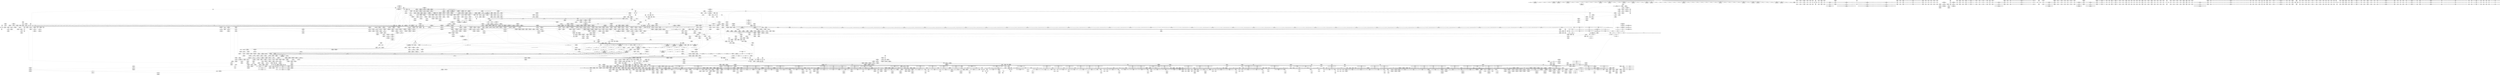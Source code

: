 digraph {
	CE0x6304ff0 [shape=record,shape=Mrecord,label="{CE0x6304ff0|i64*_getelementptr_inbounds_(_12_x_i64_,_12_x_i64_*___llvm_gcov_ctr31133,_i64_0,_i64_3)|*Constant*}"]
	CE0x7a3d9c0 [shape=record,shape=Mrecord,label="{CE0x7a3d9c0|tomoyo_check_inet_address:_sa_family|security/tomoyo/network.c,507}"]
	CE0x4454f10 [shape=record,shape=Mrecord,label="{CE0x4454f10|srcu_read_unlock20:_tmp|*SummSource*}"]
	CE0x42ad580 [shape=record,shape=Mrecord,label="{CE0x42ad580|tomoyo_domain:_tmp10|security/tomoyo/common.h,1205|*SummSink*}"]
	"CONST[source:0(mediator),value:2(dynamic)][purpose:{subject}]"
	CE0x5d67cb0 [shape=record,shape=Mrecord,label="{CE0x5d67cb0|tomoyo_check_inet_address:_tmp21|security/tomoyo/network.c,519}"]
	CE0x79a44a0 [shape=record,shape=Mrecord,label="{CE0x79a44a0|COLLAPSED:_GCMRE___llvm_gcov_ctr54147_internal_global_11_x_i64_zeroinitializer:_elem_0:default:}"]
	CE0x7853da0 [shape=record,shape=Mrecord,label="{CE0x7853da0|tomoyo_inet_entry:_tmp31|security/tomoyo/network.c,488|*SummSink*}"]
	CE0x43e9ca0 [shape=record,shape=Mrecord,label="{CE0x43e9ca0|tomoyo_audit_inet_log:_tmp18|security/tomoyo/network.c,392|*SummSink*}"]
	CE0x5e065d0 [shape=record,shape=Mrecord,label="{CE0x5e065d0|rcu_lock_release21:_entry}"]
	CE0x6305060 [shape=record,shape=Mrecord,label="{CE0x6305060|tomoyo_get_mode:_tmp3|security/tomoyo/util.c,978}"]
	CE0x522ab70 [shape=record,shape=Mrecord,label="{CE0x522ab70|tomoyo_init_request_info:_profile3|security/tomoyo/util.c,1008|*SummSource*}"]
	CE0x52778e0 [shape=record,shape=Mrecord,label="{CE0x52778e0|rcu_lock_release21:_tmp|*SummSink*}"]
	CE0x446e690 [shape=record,shape=Mrecord,label="{CE0x446e690|_ret_i32_%call,_!dbg_!38910|security/tomoyo/network.c,366|*SummSource*}"]
	CE0x5e75df0 [shape=record,shape=Mrecord,label="{CE0x5e75df0|tomoyo_read_lock16:_tmp}"]
	CE0x522b670 [shape=record,shape=Mrecord,label="{CE0x522b670|tomoyo_init_request_info:_ns|security/tomoyo/util.c,1010|*SummSink*}"]
	CE0x50d18d0 [shape=record,shape=Mrecord,label="{CE0x50d18d0|i64_0|*Constant*|*SummSink*}"]
	CE0x60a94d0 [shape=record,shape=Mrecord,label="{CE0x60a94d0|tomoyo_inet_entry:_tmp15|security/tomoyo/network.c,475|*SummSource*}"]
	CE0x5e1f280 [shape=record,shape=Mrecord,label="{CE0x5e1f280|tomoyo_inet_entry:_address|Function::tomoyo_inet_entry&Arg::address::}"]
	CE0x60d0320 [shape=record,shape=Mrecord,label="{CE0x60d0320|tomoyo_get_mode:_idxprom6|security/tomoyo/util.c,983}"]
	CE0x635cef0 [shape=record,shape=Mrecord,label="{CE0x635cef0|tomoyo_print_ipv6:_min_ip|Function::tomoyo_print_ipv6&Arg::min_ip::|*SummSink*}"]
	CE0x77e4ad0 [shape=record,shape=Mrecord,label="{CE0x77e4ad0|tomoyo_domain:_tmp6|security/tomoyo/common.h,1205}"]
	CE0x791cb70 [shape=record,shape=Mrecord,label="{CE0x791cb70|i64*_getelementptr_inbounds_(_2_x_i64_,_2_x_i64_*___llvm_gcov_ctr4038,_i64_0,_i64_1)|*Constant*}"]
	CE0x51531a0 [shape=record,shape=Mrecord,label="{CE0x51531a0|tomoyo_print_ipv4:_cmp|security/tomoyo/network.c,93|*SummSource*}"]
	CE0x780af40 [shape=record,shape=Mrecord,label="{CE0x780af40|tomoyo_audit_inet_log:_param|security/tomoyo/network.c,382|*SummSource*}"]
	CE0x78b6030 [shape=record,shape=Mrecord,label="{CE0x78b6030|srcu_read_lock17:_tmp2|*SummSink*}"]
	CE0x7961d70 [shape=record,shape=Mrecord,label="{CE0x7961d70|tomoyo_check_inet_address:_sw.default|*SummSink*}"]
	CE0x604d790 [shape=record,shape=Mrecord,label="{CE0x604d790|tomoyo_init_request_info:_tmp5|security/tomoyo/util.c,1004|*SummSink*}"]
	CE0x4451be0 [shape=record,shape=Mrecord,label="{CE0x4451be0|tomoyo_audit_inet_log:_tmp19|security/tomoyo/network.c,393|*SummSource*}"]
	CE0x5064860 [shape=record,shape=Mrecord,label="{CE0x5064860|tomoyo_check_inet_address:_port3|security/tomoyo/network.c,514|*SummSource*}"]
	CE0x511b600 [shape=record,shape=Mrecord,label="{CE0x511b600|i64*_getelementptr_inbounds_(_2_x_i64_,_2_x_i64_*___llvm_gcov_ctr4632,_i64_0,_i64_1)|*Constant*}"]
	CE0x62bf4f0 [shape=record,shape=Mrecord,label="{CE0x62bf4f0|tomoyo_get_mode:_mode.1|*SummSink*}"]
	CE0x4f45140 [shape=record,shape=Mrecord,label="{CE0x4f45140|tomoyo_inet_entry:_arrayidx2|security/tomoyo/network.c,471}"]
	CE0x790cc20 [shape=record,shape=Mrecord,label="{CE0x790cc20|i64*_getelementptr_inbounds_(_2_x_i64_,_2_x_i64_*___llvm_gcov_ctr53148,_i64_0,_i64_0)|*Constant*|*SummSource*}"]
	CE0x6057d00 [shape=record,shape=Mrecord,label="{CE0x6057d00|tomoyo_inet_entry:_tmp18|security/tomoyo/network.c,478|*SummSink*}"]
	CE0x77b7650 [shape=record,shape=Mrecord,label="{CE0x77b7650|tomoyo_inet_entry:_r|security/tomoyo/network.c, 469|*SummSource*}"]
	CE0x7927540 [shape=record,shape=Mrecord,label="{CE0x7927540|GLOBAL:_lockdep_rcu_suspicious|*Constant*}"]
	CE0x42975c0 [shape=record,shape=Mrecord,label="{CE0x42975c0|tomoyo_read_lock16:_call|security/tomoyo/common.h,1097|*SummSource*}"]
	CE0x5fda070 [shape=record,shape=Mrecord,label="{CE0x5fda070|tomoyo_audit_inet_log:_tmp3|security/tomoyo/network.c,382}"]
	CE0x62261d0 [shape=record,shape=Mrecord,label="{CE0x62261d0|tomoyo_inet_entry:_param17|security/tomoyo/network.c,479}"]
	CE0x78b5ac0 [shape=record,shape=Mrecord,label="{CE0x78b5ac0|tomoyo_audit_inet_log:_tmp10|security/tomoyo/network.c,385|*SummSink*}"]
	CE0x63ae2a0 [shape=record,shape=Mrecord,label="{CE0x63ae2a0|rcu_lock_release21:_tmp1|*SummSource*}"]
	CE0x4511f20 [shape=record,shape=Mrecord,label="{CE0x4511f20|VOIDTB_TE:_CE_0,2048_|*MultipleSource*|security/tomoyo/util.c,1010|Function::tomoyo_get_mode&Arg::ns::}"]
	CE0x446e3e0 [shape=record,shape=Mrecord,label="{CE0x446e3e0|tomoyo_audit_net_log:_entry}"]
	CE0x78932f0 [shape=record,shape=Mrecord,label="{CE0x78932f0|tomoyo_audit_inet_log:_tmp8|security/tomoyo/network.c,384}"]
	CE0x6349720 [shape=record,shape=Mrecord,label="{CE0x6349720|_call_void_mcount()_#3|*SummSink*}"]
	CE0x5042ce0 [shape=record,shape=Mrecord,label="{CE0x5042ce0|tomoyo_init_request_info:_tmp11|security/tomoyo/util.c,1007|*SummSource*}"]
	CE0x77b77d0 [shape=record,shape=Mrecord,label="{CE0x77b77d0|tomoyo_inet_entry:_r|security/tomoyo/network.c, 469|*SummSink*}"]
	CE0x790d2a0 [shape=record,shape=Mrecord,label="{CE0x790d2a0|srcu_read_unlock20:_tmp1}"]
	CE0x42af910 [shape=record,shape=Mrecord,label="{CE0x42af910|rcu_lock_release21:_tmp5|include/linux/rcupdate.h,423}"]
	CE0x62bef40 [shape=record,shape=Mrecord,label="{CE0x62bef40|tomoyo_get_mode:_mode.1}"]
	CE0x617b6a0 [shape=record,shape=Mrecord,label="{CE0x617b6a0|24:_i32*,_32:_i16,_34:_i8,_35:_i8,_36:_i8,_72:_i8,_:_SCMRE_74,75_|*MultipleSource*|security/tomoyo/network.c, 469|security/tomoyo/network.c,469|Function::tomoyo_init_request_info&Arg::r::|security/tomoyo/network.c,475}"]
	CE0x6282740 [shape=record,shape=Mrecord,label="{CE0x6282740|tomoyo_inet_entry:_conv22|security/tomoyo/network.c,480}"]
	CE0x443ef80 [shape=record,shape=Mrecord,label="{CE0x443ef80|tomoyo_domain:_tmp23|security/tomoyo/common.h,1205}"]
	CE0x4475f00 [shape=record,shape=Mrecord,label="{CE0x4475f00|tomoyo_domain:_bb}"]
	CE0x6166000 [shape=record,shape=Mrecord,label="{CE0x6166000|i8*_undef|*Constant*}"]
	CE0x78148c0 [shape=record,shape=Mrecord,label="{CE0x78148c0|srcu_read_unlock20:_entry|*SummSource*}"]
	CE0x63950e0 [shape=record,shape=Mrecord,label="{CE0x63950e0|tomoyo_init_request_info:_conv6|security/tomoyo/util.c,1011|*SummSink*}"]
	CE0x50daa00 [shape=record,shape=Mrecord,label="{CE0x50daa00|tomoyo_get_mode:_tmp1|*SummSource*}"]
	CE0x61d67c0 [shape=record,shape=Mrecord,label="{CE0x61d67c0|__llvm_gcov_indirect_counter_increment10:_predecessor|Function::__llvm_gcov_indirect_counter_increment10&Arg::predecessor::|*SummSink*}"]
	CE0x78f5090 [shape=record,shape=Mrecord,label="{CE0x78f5090|tomoyo_audit_inet_log:_tmp13|security/tomoyo/network.c,388|*SummSink*}"]
	CE0x44a7c30 [shape=record,shape=Mrecord,label="{CE0x44a7c30|tomoyo_get_mode:_tmp14|security/tomoyo/util.c,983|*SummSink*}"]
	CE0x4fc3590 [shape=record,shape=Mrecord,label="{CE0x4fc3590|get_current:_tmp3}"]
	CE0x7999150 [shape=record,shape=Mrecord,label="{CE0x7999150|tomoyo_domain:_tmp3|*SummSink*}"]
	CE0x781bad0 [shape=record,shape=Mrecord,label="{CE0x781bad0|tomoyo_get_mode:_and|security/tomoyo/util.c,987|*SummSource*}"]
	CE0x6154a40 [shape=record,shape=Mrecord,label="{CE0x6154a40|24:_i32*,_32:_i16,_34:_i8,_35:_i8,_36:_i8,_72:_i8,_:_SCMRE_48,49_}"]
	CE0x7915840 [shape=record,shape=Mrecord,label="{CE0x7915840|tomoyo_print_ipv6:_tmp2|*SummSink*}"]
	CE0x5104410 [shape=record,shape=Mrecord,label="{CE0x5104410|GLOBAL:_tomoyo_profile|*Constant*|*SummSource*}"]
	CE0x791fec0 [shape=record,shape=Mrecord,label="{CE0x791fec0|tomoyo_check_inet_address:_tmp7|security/tomoyo/network.c,510|*SummSource*}"]
	CE0x51f3590 [shape=record,shape=Mrecord,label="{CE0x51f3590|tomoyo_check_inet_address:_tmp25|security/tomoyo/network.c,522|*SummSink*}"]
	CE0x61f1ed0 [shape=record,shape=Mrecord,label="{CE0x61f1ed0|tomoyo_inet_entry:_param12|security/tomoyo/network.c,478|*SummSource*}"]
	CE0x447e060 [shape=record,shape=Mrecord,label="{CE0x447e060|tomoyo_read_unlock19:_bb|*SummSource*}"]
	CE0x79a4030 [shape=record,shape=Mrecord,label="{CE0x79a4030|_ret_void,_!dbg_!38908|include/linux/rcupdate.h,419|*SummSource*}"]
	CE0x77b74a0 [shape=record,shape=Mrecord,label="{CE0x77b74a0|tomoyo_check_inet_address:_protocol|security/tomoyo/network.c,527|*SummSource*}"]
	CE0x5f54bf0 [shape=record,shape=Mrecord,label="{CE0x5f54bf0|tomoyo_audit_inet_log:_tmp10|security/tomoyo/network.c,385|*SummSource*}"]
	CE0x5f0cdd0 [shape=record,shape=Mrecord,label="{CE0x5f0cdd0|tomoyo_read_unlock19:_tmp1}"]
	CE0x6238a00 [shape=record,shape=Mrecord,label="{CE0x6238a00|tomoyo_inet_entry:_inet_network18|security/tomoyo/network.c,479|*SummSink*}"]
	CE0x7924170 [shape=record,shape=Mrecord,label="{CE0x7924170|srcu_read_lock17:_dep_map|include/linux/srcu.h,222|*SummSource*}"]
	CE0x6287d30 [shape=record,shape=Mrecord,label="{CE0x6287d30|tomoyo_get_mode:_default_config|security/tomoyo/util.c,986|*SummSink*}"]
	CE0x7866b80 [shape=record,shape=Mrecord,label="{CE0x7866b80|_ret_void|*SummSink*}"]
	CE0x7a91ac0 [shape=record,shape=Mrecord,label="{CE0x7a91ac0|tomoyo_print_ipv4:_buffer|Function::tomoyo_print_ipv4&Arg::buffer::|*SummSink*}"]
	CE0x63ade30 [shape=record,shape=Mrecord,label="{CE0x63ade30|rcu_lock_acquire18:_tmp3}"]
	CE0x7923a90 [shape=record,shape=Mrecord,label="{CE0x7923a90|i32_0|*Constant*}"]
	CE0x4378eb0 [shape=record,shape=Mrecord,label="{CE0x4378eb0|tomoyo_audit_inet_log:_idx.ext|security/tomoyo/network.c,390|*SummSink*}"]
	CE0x77e4b40 [shape=record,shape=Mrecord,label="{CE0x77e4b40|tomoyo_domain:_tmp6|security/tomoyo/common.h,1205|*SummSource*}"]
	CE0x511b530 [shape=record,shape=Mrecord,label="{CE0x511b530|srcu_read_unlock20:_tmp1|*SummSink*}"]
	CE0x781c000 [shape=record,shape=Mrecord,label="{CE0x781c000|tomoyo_get_mode:_retval.0|*SummSource*}"]
	CE0x626fcb0 [shape=record,shape=Mrecord,label="{CE0x626fcb0|tomoyo_get_mode:_tmp18|security/tomoyo/util.c,985|*SummSource*}"]
	CE0x45f31d0 [shape=record,shape=Mrecord,label="{CE0x45f31d0|tomoyo_check_inet_address:_tmp}"]
	CE0x77d8620 [shape=record,shape=Mrecord,label="{CE0x77d8620|tomoyo_inet_entry:_tmp31|security/tomoyo/network.c,488|*SummSource*}"]
	CE0x4465670 [shape=record,shape=Mrecord,label="{CE0x4465670|tomoyo_print_ipv6:_tobool|security/tomoyo/network.c,111|*SummSource*}"]
	CE0x41d4180 [shape=record,shape=Mrecord,label="{CE0x41d4180|_call_void___llvm_gcov_indirect_counter_increment10(i32*___llvm_gcov_global_state_pred50,_i64**_getelementptr_inbounds_(_3_x_i64*_,_3_x_i64*_*___llvm_gcda_edge_table49,_i64_0,_i64_1)),_!dbg_!38911|security/tomoyo/network.c,509}"]
	CE0x4453a80 [shape=record,shape=Mrecord,label="{CE0x4453a80|0:_i8,_array:_GCRE_tomoyo_index2category_constant_39_x_i8_c_00_00_00_00_00_00_00_00_00_00_00_00_00_00_00_00_00_00_00_00_00_00_00_01_01_01_01_01_01_01_01_01_01_01_01_01_01_01_02_,_align_16:_elem_14::|security/tomoyo/util.c,983}"]
	CE0x63e14b0 [shape=record,shape=Mrecord,label="{CE0x63e14b0|%struct.lockdep_map*_null|*Constant*}"]
	CE0x63443b0 [shape=record,shape=Mrecord,label="{CE0x63443b0|tomoyo_check_inet_address:_tmp13|security/tomoyo/network.c,514|*SummSource*}"]
	CE0x4389fc0 [shape=record,shape=Mrecord,label="{CE0x4389fc0|128:_i8*,_1208:_%struct.file*,_:_CMRE_34,35_}"]
	CE0x7ae8fd0 [shape=record,shape=Mrecord,label="{CE0x7ae8fd0|i64*_getelementptr_inbounds_(_12_x_i64_,_12_x_i64_*___llvm_gcov_ctr31133,_i64_0,_i64_0)|*Constant*}"]
	CE0x4325380 [shape=record,shape=Mrecord,label="{CE0x4325380|128:_i8*,_1208:_%struct.file*,_:_CMRE_144,152_|*MultipleSource*|security/tomoyo/common.h,1205|security/tomoyo/common.h,1205}"]
	CE0x6115bf0 [shape=record,shape=Mrecord,label="{CE0x6115bf0|tomoyo_init_request_info:_conv|security/tomoyo/util.c,1010}"]
	CE0x43684a0 [shape=record,shape=Mrecord,label="{CE0x43684a0|tomoyo_get_mode:_if.end14}"]
	CE0x7998000 [shape=record,shape=Mrecord,label="{CE0x7998000|tomoyo_check_inet_address:_tmp12|security/tomoyo/network.c,512|*SummSink*}"]
	CE0x7a48430 [shape=record,shape=Mrecord,label="{CE0x7a48430|GLOBAL:_tomoyo_print_ipv4|*Constant*|*SummSource*}"]
	CE0x518d070 [shape=record,shape=Mrecord,label="{CE0x518d070|tomoyo_inet_entry:_tmp4|*LoadInst*|security/tomoyo/network.c,471|*SummSink*}"]
	CE0x51a64c0 [shape=record,shape=Mrecord,label="{CE0x51a64c0|tomoyo_check_inet_address:_sin6_addr|security/tomoyo/network.c,513|*SummSink*}"]
	CE0x43c5320 [shape=record,shape=Mrecord,label="{CE0x43c5320|tomoyo_audit_inet_log:_sub|security/tomoyo/network.c,390|*SummSource*}"]
	CE0x7ac7be0 [shape=record,shape=Mrecord,label="{CE0x7ac7be0|rcu_lock_release21:_tmp3|*SummSink*}"]
	CE0x5e87e10 [shape=record,shape=Mrecord,label="{CE0x5e87e10|i32_(%struct.tomoyo_request_info.524*,_i8*,_...)*_bitcast_(i32_(%struct.tomoyo_request_info*,_i8*,_...)*_tomoyo_supervisor_to_i32_(%struct.tomoyo_request_info.524*,_i8*,_...)*)|*Constant*|*SummSink*}"]
	CE0x798b170 [shape=record,shape=Mrecord,label="{CE0x798b170|tomoyo_domain:_tmp13|security/tomoyo/common.h,1205|*SummSink*}"]
	CE0x45f2bf0 [shape=record,shape=Mrecord,label="{CE0x45f2bf0|tomoyo_audit_inet_log:_tmp5|security/tomoyo/network.c,384}"]
	CE0x77b7590 [shape=record,shape=Mrecord,label="{CE0x77b7590|GLOBAL:_tomoyo_read_lock16|*Constant*}"]
	CE0x4444fb0 [shape=record,shape=Mrecord,label="{CE0x4444fb0|tomoyo_check_inet_address:_tmp21|security/tomoyo/network.c,519|*SummSink*}"]
	CE0x602c330 [shape=record,shape=Mrecord,label="{CE0x602c330|tomoyo_init_request_info:_tobool|security/tomoyo/util.c,1004}"]
	CE0x4fdc670 [shape=record,shape=Mrecord,label="{CE0x4fdc670|tomoyo_print_ipv6:_tmp}"]
	CE0x5ecf2a0 [shape=record,shape=Mrecord,label="{CE0x5ecf2a0|i64*_getelementptr_inbounds_(_2_x_i64_,_2_x_i64_*___llvm_gcov_ctr4533,_i64_0,_i64_0)|*Constant*|*SummSource*}"]
	CE0x5eebf90 [shape=record,shape=Mrecord,label="{CE0x5eebf90|_ret_%struct.tomoyo_domain_info*_%tmp23,_!dbg_!38929|security/tomoyo/common.h,1205|*SummSink*}"]
	CE0x5e73d40 [shape=record,shape=Mrecord,label="{CE0x5e73d40|tomoyo_check_inet_address:_tmp41|security/tomoyo/network.c,532|*SummSink*}"]
	CE0x614afc0 [shape=record,shape=Mrecord,label="{CE0x614afc0|tomoyo_get_mode:_tmp5|security/tomoyo/util.c,978|*SummSink*}"]
	CE0x42f06c0 [shape=record,shape=Mrecord,label="{CE0x42f06c0|0:_i8*,_array:_GCRE_tomoyo_socket_keyword_external_constant_4_x_i8*_:_elem_3::|security/tomoyo/network.c,368}"]
	CE0x5e98970 [shape=record,shape=Mrecord,label="{CE0x5e98970|i64*_getelementptr_inbounds_(_5_x_i64_,_5_x_i64_*___llvm_gcov_ctr32134,_i64_0,_i64_0)|*Constant*}"]
	CE0x78c8c00 [shape=record,shape=Mrecord,label="{CE0x78c8c00|tomoyo_domain:_tmp8|security/tomoyo/common.h,1205|*SummSource*}"]
	CE0x632a780 [shape=record,shape=Mrecord,label="{CE0x632a780|i64*_getelementptr_inbounds_(_2_x_i64_,_2_x_i64_*___llvm_gcov_ctr4434,_i64_0,_i64_1)|*Constant*|*SummSource*}"]
	CE0x5f40700 [shape=record,shape=Mrecord,label="{CE0x5f40700|rcu_lock_acquire18:_bb|*SummSink*}"]
	CE0x53824b0 [shape=record,shape=Mrecord,label="{CE0x53824b0|tomoyo_inet_entry:_tmp13|security/tomoyo/network.c,473|*SummSource*}"]
	CE0x7b14df0 [shape=record,shape=Mrecord,label="{CE0x7b14df0|128:_i8*,_1208:_%struct.file*,_:_CMRE_42,43_}"]
	CE0x44a27f0 [shape=record,shape=Mrecord,label="{CE0x44a27f0|tomoyo_get_mode:_if.then}"]
	CE0x60d0ab0 [shape=record,shape=Mrecord,label="{CE0x60d0ab0|tomoyo_get_mode:_add|security/tomoyo/util.c,984|*SummSource*}"]
	CE0x45b4c70 [shape=record,shape=Mrecord,label="{CE0x45b4c70|_call_void_mcount()_#3|*SummSource*}"]
	CE0x5f4bf80 [shape=record,shape=Mrecord,label="{CE0x5f4bf80|tomoyo_init_request_info:_tmp|*SummSink*}"]
	CE0x442cb10 [shape=record,shape=Mrecord,label="{CE0x442cb10|i64*_getelementptr_inbounds_(_12_x_i64_,_12_x_i64_*___llvm_gcov_ctr31133,_i64_0,_i64_3)|*Constant*|*SummSink*}"]
	CE0x62427a0 [shape=record,shape=Mrecord,label="{CE0x62427a0|tomoyo_get_mode:_mode.0|*SummSink*}"]
	CE0x6259290 [shape=record,shape=Mrecord,label="{CE0x6259290|rcu_lock_acquire18:_indirectgoto|*SummSink*}"]
	CE0x7972c70 [shape=record,shape=Mrecord,label="{CE0x7972c70|tomoyo_audit_net_log:_tmp4|security/tomoyo/network.c,367|*SummSink*}"]
	CE0x5f7af90 [shape=record,shape=Mrecord,label="{CE0x5f7af90|tomoyo_init_request_info:_tmp1|*SummSink*}"]
	CE0x5e75480 [shape=record,shape=Mrecord,label="{CE0x5e75480|tomoyo_check_inet_address:_tmp41|security/tomoyo/network.c,532|*SummSource*}"]
	CE0x7ab5d90 [shape=record,shape=Mrecord,label="{CE0x7ab5d90|_call_void_mcount()_#3}"]
	CE0x5310090 [shape=record,shape=Mrecord,label="{CE0x5310090|tomoyo_print_ipv6:_buffer_len|Function::tomoyo_print_ipv6&Arg::buffer_len::|*SummSource*}"]
	CE0x444b940 [shape=record,shape=Mrecord,label="{CE0x444b940|tomoyo_audit_inet_log:_call11|security/tomoyo/network.c,390}"]
	CE0x7a69230 [shape=record,shape=Mrecord,label="{CE0x7a69230|GLOBAL:___llvm_gcov_ctr54147|Global_var:__llvm_gcov_ctr54147}"]
	CE0x7850e60 [shape=record,shape=Mrecord,label="{CE0x7850e60|tomoyo_audit_net_log:_tmp5|security/tomoyo/network.c,368|*SummSource*}"]
	CE0x61550c0 [shape=record,shape=Mrecord,label="{CE0x61550c0|24:_i32*,_32:_i16,_34:_i8,_35:_i8,_36:_i8,_72:_i8,_:_SCMRE_52,53_}"]
	CE0x6272220 [shape=record,shape=Mrecord,label="{CE0x6272220|__fswab16:_val|Function::__fswab16&Arg::val::}"]
	CE0x7a68e20 [shape=record,shape=Mrecord,label="{CE0x7a68e20|tomoyo_get_mode:_tobool|security/tomoyo/util.c,978|*SummSink*}"]
	CE0x446c6d0 [shape=record,shape=Mrecord,label="{CE0x446c6d0|tomoyo_print_ipv6:_lnot|security/tomoyo/network.c,111}"]
	CE0x42bb870 [shape=record,shape=Mrecord,label="{CE0x42bb870|tomoyo_init_request_info:_tmp10|security/tomoyo/util.c,1006}"]
	CE0x4314cc0 [shape=record,shape=Mrecord,label="{CE0x4314cc0|tomoyo_print_ipv6:_tmp|*SummSink*}"]
	CE0x5e1bfe0 [shape=record,shape=Mrecord,label="{CE0x5e1bfe0|tomoyo_check_inet_address:_call21|security/tomoyo/network.c,529|*SummSource*}"]
	CE0x78c8d80 [shape=record,shape=Mrecord,label="{CE0x78c8d80|tomoyo_domain:_tmp8|security/tomoyo/common.h,1205|*SummSink*}"]
	CE0x5065890 [shape=record,shape=Mrecord,label="{CE0x5065890|tomoyo_audit_net_log:_tmp3|*SummSink*}"]
	CE0x51ac8b0 [shape=record,shape=Mrecord,label="{CE0x51ac8b0|tomoyo_check_inet_address:_tmp22|security/tomoyo/network.c,519|*SummSink*}"]
	CE0x51170c0 [shape=record,shape=Mrecord,label="{CE0x51170c0|tomoyo_check_inet_address:_tmp19|security/tomoyo/network.c,518|*SummSink*}"]
	CE0x60576a0 [shape=record,shape=Mrecord,label="{CE0x60576a0|tomoyo_domain:_entry|*SummSink*}"]
	CE0x7885790 [shape=record,shape=Mrecord,label="{CE0x7885790|GLOBAL:_tomoyo_print_ipv6|*Constant*}"]
	CE0x445f1a0 [shape=record,shape=Mrecord,label="{CE0x445f1a0|tomoyo_audit_inet_log:_call17|security/tomoyo/network.c,392|*SummSink*}"]
	CE0x4613ea0 [shape=record,shape=Mrecord,label="{CE0x4613ea0|tomoyo_check_inet_address:_call|security/tomoyo/network.c,528}"]
	CE0x6394dc0 [shape=record,shape=Mrecord,label="{CE0x6394dc0|tomoyo_init_request_info:_conv6|security/tomoyo/util.c,1011}"]
	CE0x6374230 [shape=record,shape=Mrecord,label="{CE0x6374230|tomoyo_audit_inet_log:_entry|*SummSink*}"]
	CE0x7924090 [shape=record,shape=Mrecord,label="{CE0x7924090|_call_void_rcu_lock_acquire18(%struct.lockdep_map*_%dep_map)_#9,_!dbg_!38906|include/linux/srcu.h,222}"]
	CE0x6271c70 [shape=record,shape=Mrecord,label="{CE0x6271c70|tomoyo_inet_entry:_call21|security/tomoyo/network.c,480}"]
	CE0x61ae7d0 [shape=record,shape=Mrecord,label="{CE0x61ae7d0|tomoyo_inet_entry:_param|security/tomoyo/network.c,476|*SummSink*}"]
	CE0x6339490 [shape=record,shape=Mrecord,label="{CE0x6339490|GLOBAL:___srcu_read_lock|*Constant*|*SummSource*}"]
	CE0x62812d0 [shape=record,shape=Mrecord,label="{CE0x62812d0|tomoyo_get_mode:_tmp22|security/tomoyo/util.c,986|*SummSource*}"]
	CE0x61cff00 [shape=record,shape=Mrecord,label="{CE0x61cff00|tomoyo_inet_entry:_operation7|security/tomoyo/network.c,477}"]
	CE0x5f536c0 [shape=record,shape=Mrecord,label="{CE0x5f536c0|i64*_getelementptr_inbounds_(_4_x_i64_,_4_x_i64_*___llvm_gcov_ctr4137,_i64_0,_i64_1)|*Constant*|*SummSource*}"]
	CE0x44d9f20 [shape=record,shape=Mrecord,label="{CE0x44d9f20|tomoyo_domain:_tmp9|security/tomoyo/common.h,1205|*SummSource*}"]
	CE0x4fcf580 [shape=record,shape=Mrecord,label="{CE0x4fcf580|tomoyo_get_mode:_config|security/tomoyo/util.c,981}"]
	CE0x781c150 [shape=record,shape=Mrecord,label="{CE0x781c150|tomoyo_get_mode:_retval.0|*SummSink*}"]
	CE0x61cfc10 [shape=record,shape=Mrecord,label="{CE0x61cfc10|tomoyo_inet_entry:_protocol6|security/tomoyo/network.c,476|*SummSink*}"]
	CE0x42981a0 [shape=record,shape=Mrecord,label="{CE0x42981a0|i64*_getelementptr_inbounds_(_19_x_i64_,_19_x_i64_*___llvm_gcov_ctr4846,_i64_0,_i64_0)|*Constant*}"]
	CE0x61aec30 [shape=record,shape=Mrecord,label="{CE0x61aec30|tomoyo_inet_entry:_is_ipv614|security/tomoyo/network.c,478|*SummSink*}"]
	CE0x78b5fc0 [shape=record,shape=Mrecord,label="{CE0x78b5fc0|srcu_read_lock17:_tmp2|*SummSource*}"]
	CE0x798ae80 [shape=record,shape=Mrecord,label="{CE0x798ae80|tomoyo_get_mode:_tmp11|security/tomoyo/util.c,982}"]
	CE0x42a5f60 [shape=record,shape=Mrecord,label="{CE0x42a5f60|i64*_getelementptr_inbounds_(_19_x_i64_,_19_x_i64_*___llvm_gcov_ctr4846,_i64_0,_i64_15)|*Constant*|*SummSource*}"]
	CE0x6310330 [shape=record,shape=Mrecord,label="{CE0x6310330|i8*_getelementptr_inbounds_(_45_x_i8_,_45_x_i8_*_.str13,_i32_0,_i32_0)|*Constant*|*SummSink*}"]
	CE0x62428f0 [shape=record,shape=Mrecord,label="{CE0x62428f0|tomoyo_get_mode:_conv10|security/tomoyo/util.c,985|*SummSink*}"]
	CE0x61be520 [shape=record,shape=Mrecord,label="{CE0x61be520|128:_i8*,_1208:_%struct.file*,_:_CMRE_24,25_}"]
	CE0x436b990 [shape=record,shape=Mrecord,label="{CE0x436b990|tomoyo_audit_inet_log:_conv|security/tomoyo/network.c,389}"]
	CE0x444b230 [shape=record,shape=Mrecord,label="{CE0x444b230|tomoyo_audit_inet_log:_param12|security/tomoyo/network.c,392|*SummSink*}"]
	CE0x51f3a70 [shape=record,shape=Mrecord,label="{CE0x51f3a70|tomoyo_check_inet_address:_sin_port|security/tomoyo/network.c,522}"]
	CE0x5dd30d0 [shape=record,shape=Mrecord,label="{CE0x5dd30d0|i64*_getelementptr_inbounds_(_2_x_i64_,_2_x_i64_*___llvm_gcov_ctr4434,_i64_0,_i64_0)|*Constant*}"]
	CE0x42c8cf0 [shape=record,shape=Mrecord,label="{CE0x42c8cf0|rcu_lock_release21:_tmp4|include/linux/rcupdate.h,423|*SummSource*}"]
	CE0x511d9c0 [shape=record,shape=Mrecord,label="{CE0x511d9c0|__llvm_gcov_indirect_counter_increment10:_tmp3|*SummSource*}"]
	CE0x43ca480 [shape=record,shape=Mrecord,label="{CE0x43ca480|tomoyo_audit_inet_log:_inet_network9|security/tomoyo/network.c,391}"]
	CE0x77dade0 [shape=record,shape=Mrecord,label="{CE0x77dade0|tomoyo_domain:_tmp|*SummSink*}"]
	CE0x78f7c30 [shape=record,shape=Mrecord,label="{CE0x78f7c30|tomoyo_check_inet_address:_if.then16}"]
	CE0x50fd1b0 [shape=record,shape=Mrecord,label="{CE0x50fd1b0|tomoyo_check_inet_address:_conv5|security/tomoyo/network.c,517|*SummSink*}"]
	CE0x5f4bb60 [shape=record,shape=Mrecord,label="{CE0x5f4bb60|tomoyo_init_request_info:_r|Function::tomoyo_init_request_info&Arg::r::|*SummSource*}"]
	CE0x5e85600 [shape=record,shape=Mrecord,label="{CE0x5e85600|i32_78|*Constant*|*SummSink*}"]
	CE0x7a3d890 [shape=record,shape=Mrecord,label="{CE0x7a3d890|i32_2|*Constant*}"]
	CE0x7761f10 [shape=record,shape=Mrecord,label="{CE0x7761f10|tomoyo_print_ipv6:_max_ip|Function::tomoyo_print_ipv6&Arg::max_ip::|*SummSource*}"]
	CE0x4f5bb90 [shape=record,shape=Mrecord,label="{CE0x4f5bb90|tomoyo_read_unlock19:_tmp3}"]
	CE0x7ae91a0 [shape=record,shape=Mrecord,label="{CE0x7ae91a0|i64*_getelementptr_inbounds_(_12_x_i64_,_12_x_i64_*___llvm_gcov_ctr31133,_i64_0,_i64_0)|*Constant*|*SummSink*}"]
	CE0x78d9610 [shape=record,shape=Mrecord,label="{CE0x78d9610|_call_void_mcount()_#3|*SummSink*}"]
	CE0x60d6aa0 [shape=record,shape=Mrecord,label="{CE0x60d6aa0|tomoyo_print_ipv6:_buffer|Function::tomoyo_print_ipv6&Arg::buffer::|*SummSink*}"]
	CE0x6289a90 [shape=record,shape=Mrecord,label="{CE0x6289a90|tomoyo_inet_entry:_tmp22|security/tomoyo/network.c,482}"]
	CE0x63f1d20 [shape=record,shape=Mrecord,label="{CE0x63f1d20|tomoyo_inet_entry:_tmp25|security/tomoyo/network.c,484|*SummSource*}"]
	CE0x62490f0 [shape=record,shape=Mrecord,label="{CE0x62490f0|tomoyo_get_mode:_cmp11|security/tomoyo/util.c,985|*SummSource*}"]
	CE0x5e97580 [shape=record,shape=Mrecord,label="{CE0x5e97580|__llvm_gcov_indirect_counter_increment10:_bb|*SummSource*}"]
	CE0x6407570 [shape=record,shape=Mrecord,label="{CE0x6407570|tomoyo_inet_entry:_tmp29|security/tomoyo/network.c,486}"]
	CE0x5e1f970 [shape=record,shape=Mrecord,label="{CE0x5e1f970|_ret_i32_%error.0,_!dbg_!38961|security/tomoyo/network.c,488|*SummSink*}"]
	CE0x63054e0 [shape=record,shape=Mrecord,label="{CE0x63054e0|tomoyo_audit_net_log:_tmp|*SummSink*}"]
	CE0x4fb5110 [shape=record,shape=Mrecord,label="{CE0x4fb5110|tomoyo_inet_entry:_idxprom1|security/tomoyo/network.c,471}"]
	CE0x4465b50 [shape=record,shape=Mrecord,label="{CE0x4465b50|0:_i8,_array:_GCRE_tomoyo_index2category_constant_39_x_i8_c_00_00_00_00_00_00_00_00_00_00_00_00_00_00_00_00_00_00_00_00_00_00_00_01_01_01_01_01_01_01_01_01_01_01_01_01_01_01_02_,_align_16:_elem_2::|security/tomoyo/util.c,983}"]
	CE0x4f85a60 [shape=record,shape=Mrecord,label="{CE0x4f85a60|GLOBAL:___llvm_gcov_global_state_pred50|Global_var:__llvm_gcov_global_state_pred50|*SummSink*}"]
	CE0x446e700 [shape=record,shape=Mrecord,label="{CE0x446e700|_ret_i32_%call,_!dbg_!38910|security/tomoyo/network.c,366|*SummSink*}"]
	CE0x63ada30 [shape=record,shape=Mrecord,label="{CE0x63ada30|rcu_lock_release21:_tmp2|*SummSink*}"]
	CE0x7a596a0 [shape=record,shape=Mrecord,label="{CE0x7a596a0|i64_1|*Constant*|*SummSink*}"]
	CE0x5e0fd50 [shape=record,shape=Mrecord,label="{CE0x5e0fd50|tomoyo_check_inet_address:_conv18|security/tomoyo/network.c,528|*SummSource*}"]
	CE0x6225a10 [shape=record,shape=Mrecord,label="{CE0x6225a10|tomoyo_inet_entry:_tmp21|security/tomoyo/network.c,482|*SummSource*}"]
	CE0x7a44d70 [shape=record,shape=Mrecord,label="{CE0x7a44d70|i64_5|*Constant*|*SummSink*}"]
	CE0x511b700 [shape=record,shape=Mrecord,label="{CE0x511b700|i64*_getelementptr_inbounds_(_2_x_i64_,_2_x_i64_*___llvm_gcov_ctr4632,_i64_0,_i64_1)|*Constant*|*SummSource*}"]
	CE0x794bb40 [shape=record,shape=Mrecord,label="{CE0x794bb40|tomoyo_check_inet_address:_bb|*SummSink*}"]
	CE0x630fe40 [shape=record,shape=Mrecord,label="{CE0x630fe40|i32_1205|*Constant*|*SummSource*}"]
	CE0x42ad430 [shape=record,shape=Mrecord,label="{CE0x42ad430|tomoyo_domain:_tmp10|security/tomoyo/common.h,1205|*SummSource*}"]
	CE0x61161d0 [shape=record,shape=Mrecord,label="{CE0x61161d0|_ret_i32_%retval.0,_!dbg_!38935|security/tomoyo/util.c,988|*SummSink*}"]
	CE0x60d0630 [shape=record,shape=Mrecord,label="{CE0x60d0630|tomoyo_get_mode:_config7|security/tomoyo/util.c,983|*SummSink*}"]
	CE0x62de4a0 [shape=record,shape=Mrecord,label="{CE0x62de4a0|tomoyo_get_mode:_tmp26|security/tomoyo/util.c,987|*SummSink*}"]
	CE0x4f7d7b0 [shape=record,shape=Mrecord,label="{CE0x4f7d7b0|i32_10|*Constant*}"]
	CE0x61548a0 [shape=record,shape=Mrecord,label="{CE0x61548a0|24:_i32*,_32:_i16,_34:_i8,_35:_i8,_36:_i8,_72:_i8,_:_SCMRE_47,48_}"]
	CE0x45a8a10 [shape=record,shape=Mrecord,label="{CE0x45a8a10|tomoyo_check_inet_address:_return}"]
	CE0x5104220 [shape=record,shape=Mrecord,label="{CE0x5104220|tomoyo_print_ipv6:_call1|security/tomoyo/network.c,110|*SummSource*}"]
	CE0x7881750 [shape=record,shape=Mrecord,label="{CE0x7881750|_ret_void,_!dbg_!38907|include/linux/srcu.h,238|*SummSink*}"]
	CE0x77e4ce0 [shape=record,shape=Mrecord,label="{CE0x77e4ce0|i64*_getelementptr_inbounds_(_2_x_i64_,_2_x_i64_*___llvm_gcov_ctr2154,_i64_0,_i64_1)|*Constant*|*SummSource*}"]
	CE0x44fba30 [shape=record,shape=Mrecord,label="{CE0x44fba30|__fswab16:_tmp}"]
	CE0x4f9a580 [shape=record,shape=Mrecord,label="{CE0x4f9a580|__fswab16:_conv3|include/uapi/linux/swab.h,53}"]
	CE0x61be430 [shape=record,shape=Mrecord,label="{CE0x61be430|128:_i8*,_1208:_%struct.file*,_:_CMRE_23,24_}"]
	CE0x5f6d0d0 [shape=record,shape=Mrecord,label="{CE0x5f6d0d0|tomoyo_inet_entry:_tmp9|security/tomoyo/network.c,473|*SummSink*}"]
	CE0x5ed38f0 [shape=record,shape=Mrecord,label="{CE0x5ed38f0|__llvm_gcov_indirect_counter_increment10:_pred|*SummSink*}"]
	CE0x604db20 [shape=record,shape=Mrecord,label="{CE0x604db20|tomoyo_init_request_info:_entry|*SummSink*}"]
	CE0x5fe85a0 [shape=record,shape=Mrecord,label="{CE0x5fe85a0|_call_void_mcount()_#3|*SummSink*}"]
	CE0x5ecf130 [shape=record,shape=Mrecord,label="{CE0x5ecf130|i64*_getelementptr_inbounds_(_2_x_i64_,_2_x_i64_*___llvm_gcov_ctr4533,_i64_0,_i64_0)|*Constant*|*SummSink*}"]
	CE0x5089a40 [shape=record,shape=Mrecord,label="{CE0x5089a40|i8_1|*Constant*|*SummSource*}"]
	CE0x5e99400 [shape=record,shape=Mrecord,label="{CE0x5e99400|tomoyo_audit_inet_log:_tmp12|security/tomoyo/network.c,386|*SummSink*}"]
	CE0x4465ee0 [shape=record,shape=Mrecord,label="{CE0x4465ee0|0:_i8,_array:_GCRE_tomoyo_index2category_constant_39_x_i8_c_00_00_00_00_00_00_00_00_00_00_00_00_00_00_00_00_00_00_00_00_00_00_00_01_01_01_01_01_01_01_01_01_01_01_01_01_01_01_02_,_align_16:_elem_0::|security/tomoyo/util.c,983}"]
	CE0x45f2890 [shape=record,shape=Mrecord,label="{CE0x45f2890|tomoyo_inet_entry:_operation|security/tomoyo/network.c,471|*SummSink*}"]
	CE0x61300e0 [shape=record,shape=Mrecord,label="{CE0x61300e0|tomoyo_domain:_tmp2|*SummSink*}"]
	CE0x60408b0 [shape=record,shape=Mrecord,label="{CE0x60408b0|24:_i32*,_32:_i16,_34:_i8,_35:_i8,_36:_i8,_72:_i8,_:_SCMRE_34,35_}"]
	CE0x446e990 [shape=record,shape=Mrecord,label="{CE0x446e990|tomoyo_domain:_tmp4|security/tomoyo/common.h,1205|*SummSource*}"]
	CE0x53894a0 [shape=record,shape=Mrecord,label="{CE0x53894a0|tomoyo_print_ipv6:_max_ip|Function::tomoyo_print_ipv6&Arg::max_ip::}"]
	CE0x42a5fd0 [shape=record,shape=Mrecord,label="{CE0x42a5fd0|i64*_getelementptr_inbounds_(_19_x_i64_,_19_x_i64_*___llvm_gcov_ctr4846,_i64_0,_i64_15)|*Constant*|*SummSink*}"]
	CE0x6130830 [shape=record,shape=Mrecord,label="{CE0x6130830|_call_void_lockdep_rcu_suspicious(i8*_getelementptr_inbounds_(_25_x_i8_,_25_x_i8_*_.str12,_i32_0,_i32_0),_i32_1205,_i8*_getelementptr_inbounds_(_45_x_i8_,_45_x_i8_*_.str13,_i32_0,_i32_0))_#9,_!dbg_!38917|security/tomoyo/common.h,1205|*SummSource*}"]
	CE0x5f0d2d0 [shape=record,shape=Mrecord,label="{CE0x5f0d2d0|tomoyo_inet_entry:_tobool|security/tomoyo/network.c,473}"]
	CE0x5e96e00 [shape=record,shape=Mrecord,label="{CE0x5e96e00|__fswab16:_tmp1|*SummSource*}"]
	CE0x4f45530 [shape=record,shape=Mrecord,label="{CE0x4f45530|_ret_i32_%call,_!dbg_!38907|include/linux/srcu.h,223}"]
	CE0x4fff4c0 [shape=record,shape=Mrecord,label="{CE0x4fff4c0|tomoyo_inet_entry:_tmp15|security/tomoyo/network.c,475|*SummSink*}"]
	CE0x506b680 [shape=record,shape=Mrecord,label="{CE0x506b680|__llvm_gcov_indirect_counter_increment10:_entry|*SummSink*}"]
	CE0x42a6320 [shape=record,shape=Mrecord,label="{CE0x42a6320|tomoyo_check_inet_address:_tmp35|security/tomoyo/network.c,528}"]
	CE0x79940e0 [shape=record,shape=Mrecord,label="{CE0x79940e0|i64*_getelementptr_inbounds_(_11_x_i64_,_11_x_i64_*___llvm_gcov_ctr54147,_i64_0,_i64_6)|*Constant*}"]
	CE0x45628b0 [shape=record,shape=Mrecord,label="{CE0x45628b0|_call_void_mcount()_#3}"]
	CE0x6027990 [shape=record,shape=Mrecord,label="{CE0x6027990|i64*_null|*Constant*|*SummSink*}"]
	CE0x6213f00 [shape=record,shape=Mrecord,label="{CE0x6213f00|tomoyo_inet_entry:_port|security/tomoyo/network.c,480|*SummSource*}"]
	CE0x44fbb10 [shape=record,shape=Mrecord,label="{CE0x44fbb10|__fswab16:_tmp|*SummSource*}"]
	CE0x445f040 [shape=record,shape=Mrecord,label="{CE0x445f040|tomoyo_audit_inet_log:_call17|security/tomoyo/network.c,392|*SummSource*}"]
	CE0x791fba0 [shape=record,shape=Mrecord,label="{CE0x791fba0|tomoyo_check_inet_address:_if.end}"]
	CE0x61f57d0 [shape=record,shape=Mrecord,label="{CE0x61f57d0|tomoyo_inet_entry:_inet15|security/tomoyo/network.c,479|*SummSource*}"]
	CE0x613f610 [shape=record,shape=Mrecord,label="{CE0x613f610|_call_void_rcu_lock_release21(%struct.lockdep_map*_%dep_map)_#9,_!dbg_!38905|include/linux/srcu.h,236|*SummSource*}"]
	CE0x791f910 [shape=record,shape=Mrecord,label="{CE0x791f910|tomoyo_check_inet_address:_entry|*SummSource*}"]
	CE0x5fe2ee0 [shape=record,shape=Mrecord,label="{CE0x5fe2ee0|tomoyo_inet_entry:_tmp7|security/tomoyo/network.c,473|*SummSink*}"]
	CE0x441cd40 [shape=record,shape=Mrecord,label="{CE0x441cd40|tomoyo_audit_inet_log:_param14|security/tomoyo/network.c,393|*SummSink*}"]
	CE0x601c770 [shape=record,shape=Mrecord,label="{CE0x601c770|tomoyo_init_request_info:_tmp4|security/tomoyo/util.c,1004|*SummSource*}"]
	CE0x446ccd0 [shape=record,shape=Mrecord,label="{CE0x446ccd0|tomoyo_get_mode:_tmp15|security/tomoyo/util.c,983|*SummSource*}"]
	CE0x607fbf0 [shape=record,shape=Mrecord,label="{CE0x607fbf0|__fswab16:_conv|include/uapi/linux/swab.h,53}"]
	CE0x443e7c0 [shape=record,shape=Mrecord,label="{CE0x443e7c0|tomoyo_print_ipv4:_tmp4|security/tomoyo/network.c,93}"]
	CE0x5f54fe0 [shape=record,shape=Mrecord,label="{CE0x5f54fe0|tomoyo_inet_entry:_call|security/tomoyo/network.c,468}"]
	CE0x794b580 [shape=record,shape=Mrecord,label="{CE0x794b580|tomoyo_check_inet_address:_inet|security/tomoyo/network.c,505|*SummSource*}"]
	CE0x44f5fb0 [shape=record,shape=Mrecord,label="{CE0x44f5fb0|tomoyo_check_inet_address:_if.end20|*SummSource*}"]
	CE0x41de060 [shape=record,shape=Mrecord,label="{CE0x41de060|tomoyo_domain:_do.body|*SummSink*}"]
	CE0x63bd8b0 [shape=record,shape=Mrecord,label="{CE0x63bd8b0|tomoyo_inet_entry:_cmp28|security/tomoyo/network.c,484|*SummSink*}"]
	CE0x60e9810 [shape=record,shape=Mrecord,label="{CE0x60e9810|tomoyo_inet_entry:_do.end|*SummSource*}"]
	CE0x7b18060 [shape=record,shape=Mrecord,label="{CE0x7b18060|i64*_getelementptr_inbounds_(_2_x_i64_,_2_x_i64_*___llvm_gcov_ctr2154,_i64_0,_i64_1)|*Constant*}"]
	CE0x5f20940 [shape=record,shape=Mrecord,label="{CE0x5f20940|tomoyo_audit_inet_log:_tmp11|security/tomoyo/network.c,385}"]
	CE0x635ce80 [shape=record,shape=Mrecord,label="{CE0x635ce80|tomoyo_print_ipv6:_min_ip|Function::tomoyo_print_ipv6&Arg::min_ip::|*SummSource*}"]
	CE0x78a4210 [shape=record,shape=Mrecord,label="{CE0x78a4210|i64*_getelementptr_inbounds_(_2_x_i64_,_2_x_i64_*___llvm_gcov_ctr4038,_i64_0,_i64_1)|*Constant*|*SummSink*}"]
	CE0x5fd9c30 [shape=record,shape=Mrecord,label="{CE0x5fd9c30|_ret_i32_%conv6,_!dbg_!38926|security/tomoyo/util.c,1011}"]
	CE0x7a69380 [shape=record,shape=Mrecord,label="{CE0x7a69380|GLOBAL:___llvm_gcov_ctr54147|Global_var:__llvm_gcov_ctr54147|*SummSource*}"]
	CE0x6e16660 [shape=record,shape=Mrecord,label="{CE0x6e16660|VOIDTB_TE:_CE_2096,2272_|*MultipleSource*|security/tomoyo/util.c,1010|Function::tomoyo_get_mode&Arg::ns::}"]
	CE0x4349de0 [shape=record,shape=Mrecord,label="{CE0x4349de0|tomoyo_check_inet_address:_tmp23|security/tomoyo/network.c,521}"]
	CE0x63f22d0 [shape=record,shape=Mrecord,label="{CE0x63f22d0|tomoyo_inet_entry:_tmp26|security/tomoyo/network.c,484|*SummSink*}"]
	CE0x530ff90 [shape=record,shape=Mrecord,label="{CE0x530ff90|i32_128|*Constant*|*SummSink*}"]
	CE0x45ce3f0 [shape=record,shape=Mrecord,label="{CE0x45ce3f0|GLOBAL:___llvm_gcov_ctr5229|Global_var:__llvm_gcov_ctr5229}"]
	CE0x62909a0 [shape=record,shape=Mrecord,label="{CE0x62909a0|i64*_getelementptr_inbounds_(_11_x_i64_,_11_x_i64_*___llvm_gcov_ctr5229,_i64_0,_i64_6)|*Constant*}"]
	CE0x5f641e0 [shape=record,shape=Mrecord,label="{CE0x5f641e0|0:_i8,_array:_GCRE_tomoyo_index2category_constant_39_x_i8_c_00_00_00_00_00_00_00_00_00_00_00_00_00_00_00_00_00_00_00_00_00_00_00_01_01_01_01_01_01_01_01_01_01_01_01_01_01_01_02_,_align_16:_elem_23::|security/tomoyo/util.c,983}"]
	CE0x45b4380 [shape=record,shape=Mrecord,label="{CE0x45b4380|tomoyo_read_lock16:_tmp3}"]
	CE0x44fc660 [shape=record,shape=Mrecord,label="{CE0x44fc660|tomoyo_check_inet_address:_if.then8}"]
	CE0x6214080 [shape=record,shape=Mrecord,label="{CE0x6214080|_ret_i16_%conv3,_!dbg_!38911|include/uapi/linux/swab.h,53}"]
	CE0x4633b70 [shape=record,shape=Mrecord,label="{CE0x4633b70|tomoyo_check_inet_address:_in6_u|security/tomoyo/network.c,513|*SummSource*}"]
	CE0x5f18c90 [shape=record,shape=Mrecord,label="{CE0x5f18c90|i64_3|*Constant*}"]
	CE0x6148bd0 [shape=record,shape=Mrecord,label="{CE0x6148bd0|tomoyo_get_mode:_tmp2|security/tomoyo/util.c,978|*SummSink*}"]
	CE0x4379200 [shape=record,shape=Mrecord,label="{CE0x4379200|tomoyo_audit_inet_log:_add.ptr|security/tomoyo/network.c,390|*SummSource*}"]
	CE0x5e1be20 [shape=record,shape=Mrecord,label="{CE0x5e1be20|tomoyo_check_inet_address:_call21|security/tomoyo/network.c,529}"]
	CE0x44a24f0 [shape=record,shape=Mrecord,label="{CE0x44a24f0|tomoyo_print_ipv4:_tmp1|*SummSink*}"]
	CE0x61acd70 [shape=record,shape=Mrecord,label="{CE0x61acd70|tomoyo_inet_entry:_protocol5|security/tomoyo/network.c,476}"]
	CE0x45a51b0 [shape=record,shape=Mrecord,label="{CE0x45a51b0|tomoyo_inet_entry:_idxprom1|security/tomoyo/network.c,471|*SummSource*}"]
	CE0x5089800 [shape=record,shape=Mrecord,label="{CE0x5089800|i64*_null|*Constant*}"]
	CE0x4ffebe0 [shape=record,shape=Mrecord,label="{CE0x4ffebe0|tomoyo_read_lock16:_entry}"]
	CE0x77b6e90 [shape=record,shape=Mrecord,label="{CE0x77b6e90|tomoyo_check_inet_address:_tmp28|security/tomoyo/network.c,525|*SummSource*}"]
	CE0x78fc9d0 [shape=record,shape=Mrecord,label="{CE0x78fc9d0|GLOBAL:_tomoyo_socket_keyword|Global_var:tomoyo_socket_keyword}"]
	CE0x5152d90 [shape=record,shape=Mrecord,label="{CE0x5152d90|tomoyo_print_ipv4:_tmp5|security/tomoyo/network.c,93|*SummSink*}"]
	CE0x6394c70 [shape=record,shape=Mrecord,label="{CE0x6394c70|tomoyo_print_ipv6:_buffer|Function::tomoyo_print_ipv6&Arg::buffer::|*SummSource*}"]
	CE0x6349020 [shape=record,shape=Mrecord,label="{CE0x6349020|__fswab16:_tmp1}"]
	CE0x6374570 [shape=record,shape=Mrecord,label="{CE0x6374570|tomoyo_audit_inet_log:_r|Function::tomoyo_audit_inet_log&Arg::r::|*SummSource*}"]
	CE0x51a5f60 [shape=record,shape=Mrecord,label="{CE0x51a5f60|_ret_void|*SummSource*}"]
	CE0x51c0eb0 [shape=record,shape=Mrecord,label="{CE0x51c0eb0|tomoyo_check_inet_address:_tmp10|security/tomoyo/network.c,511|*SummSink*}"]
	CE0x5125040 [shape=record,shape=Mrecord,label="{CE0x5125040|i64**_getelementptr_inbounds_(_3_x_i64*_,_3_x_i64*_*___llvm_gcda_edge_table49,_i64_0,_i64_2)|*Constant*|*SummSource*}"]
	CE0x6418cf0 [shape=record,shape=Mrecord,label="{CE0x6418cf0|_call_void_tomoyo_read_unlock19(i32_%call)_#9,_!dbg_!38960|security/tomoyo/network.c,486}"]
	CE0x5fca0d0 [shape=record,shape=Mrecord,label="{CE0x5fca0d0|i64*_getelementptr_inbounds_(_4_x_i64_,_4_x_i64_*___llvm_gcov_ctr4137,_i64_0,_i64_0)|*Constant*|*SummSource*}"]
	CE0x5196070 [shape=record,shape=Mrecord,label="{CE0x5196070|tomoyo_check_inet_address:_tmp18|security/tomoyo/network.c,517|*SummSink*}"]
	CE0x7ab5e60 [shape=record,shape=Mrecord,label="{CE0x7ab5e60|_call_void_mcount()_#3|*SummSource*}"]
	CE0x601ccb0 [shape=record,shape=Mrecord,label="{CE0x601ccb0|24:_i32*,_32:_i16,_34:_i8,_35:_i8,_36:_i8,_72:_i8,_:_SCMRE_29,30_}"]
	CE0x6310270 [shape=record,shape=Mrecord,label="{CE0x6310270|i8*_getelementptr_inbounds_(_45_x_i8_,_45_x_i8_*_.str13,_i32_0,_i32_0)|*Constant*|*SummSource*}"]
	CE0x4324c00 [shape=record,shape=Mrecord,label="{CE0x4324c00|128:_i8*,_1208:_%struct.file*,_:_CMRE_112,120_|*MultipleSource*|security/tomoyo/common.h,1205|security/tomoyo/common.h,1205}"]
	CE0x5097470 [shape=record,shape=Mrecord,label="{CE0x5097470|tomoyo_check_inet_address:_tmp15|security/tomoyo/network.c,517}"]
	CE0x51063e0 [shape=record,shape=Mrecord,label="{CE0x51063e0|tomoyo_check_inet_address:_sin6_addr|security/tomoyo/network.c,513}"]
	CE0x4425b30 [shape=record,shape=Mrecord,label="{CE0x4425b30|tomoyo_get_mode:_tmp12|security/tomoyo/util.c,982|*SummSource*}"]
	CE0x43495e0 [shape=record,shape=Mrecord,label="{CE0x43495e0|tomoyo_check_inet_address:_is_ipv610|security/tomoyo/network.c,519|*SummSource*}"]
	CE0x6316930 [shape=record,shape=Mrecord,label="{CE0x6316930|tomoyo_get_mode:_tmp9|security/tomoyo/util.c,981|*SummSource*}"]
	CE0x783d4b0 [shape=record,shape=Mrecord,label="{CE0x783d4b0|GLOBAL:___llvm_gcov_ctr5427|Global_var:__llvm_gcov_ctr5427|*SummSource*}"]
	CE0x7a48dc0 [shape=record,shape=Mrecord,label="{CE0x7a48dc0|_call_void_tomoyo_print_ipv4(i8*_%arraydecay4,_i32_128,_i32*_%tmp3,_i32*_%tmp3)_#9,_!dbg_!38920|security/tomoyo/network.c,388}"]
	CE0x5f0ccf0 [shape=record,shape=Mrecord,label="{CE0x5f0ccf0|tomoyo_read_unlock19:_tmp|*SummSink*}"]
	CE0x4324290 [shape=record,shape=Mrecord,label="{CE0x4324290|i64_ptrtoint_(i8*_blockaddress(_rcu_lock_release21,_%__here)_to_i64)|*Constant*}"]
	"CONST[source:0(mediator),value:2(dynamic)][purpose:{object}]"
	CE0x51c0d60 [shape=record,shape=Mrecord,label="{CE0x51c0d60|i64*_getelementptr_inbounds_(_19_x_i64_,_19_x_i64_*___llvm_gcov_ctr4846,_i64_0,_i64_7)|*Constant*|*SummSource*}"]
	CE0x798b2e0 [shape=record,shape=Mrecord,label="{CE0x798b2e0|tomoyo_domain:_tmp14|security/tomoyo/common.h,1205}"]
	CE0x43d6d00 [shape=record,shape=Mrecord,label="{CE0x43d6d00|i64_3|*Constant*|*SummSource*}"]
	CE0x5e53750 [shape=record,shape=Mrecord,label="{CE0x5e53750|tomoyo_get_mode:_if.end}"]
	CE0x62bf5b0 [shape=record,shape=Mrecord,label="{CE0x62bf5b0|tomoyo_get_mode:_tmp25|security/tomoyo/util.c,987}"]
	CE0x613f0e0 [shape=record,shape=Mrecord,label="{CE0x613f0e0|srcu_read_unlock20:_dep_map|include/linux/srcu.h,236}"]
	CE0x5e2d820 [shape=record,shape=Mrecord,label="{CE0x5e2d820|rcu_lock_release21:_tmp1|*SummSink*}"]
	CE0x4fb4920 [shape=record,shape=Mrecord,label="{CE0x4fb4920|tomoyo_inet_entry:_idxprom|security/tomoyo/network.c,471}"]
	CE0x4445020 [shape=record,shape=Mrecord,label="{CE0x4445020|tomoyo_check_inet_address:_tmp22|security/tomoyo/network.c,519|*SummSource*}"]
	CE0x5086140 [shape=record,shape=Mrecord,label="{CE0x5086140|i32_8|*Constant*}"]
	CE0x5df7d70 [shape=record,shape=Mrecord,label="{CE0x5df7d70|tomoyo_get_mode:_ns|Function::tomoyo_get_mode&Arg::ns::}"]
	CE0x63f2180 [shape=record,shape=Mrecord,label="{CE0x63f2180|tomoyo_inet_entry:_tmp26|security/tomoyo/network.c,484|*SummSource*}"]
	CE0x601c9c0 [shape=record,shape=Mrecord,label="{CE0x601c9c0|tomoyo_init_request_info:_tobool|security/tomoyo/util.c,1004|*SummSink*}"]
	CE0x77e8690 [shape=record,shape=Mrecord,label="{CE0x77e8690|tomoyo_audit_inet_log:_tmp}"]
	CE0x4302b20 [shape=record,shape=Mrecord,label="{CE0x4302b20|tomoyo_audit_inet_log:_tmp16|security/tomoyo/network.c,389|*SummSource*}"]
	CE0x6e16e90 [shape=record,shape=Mrecord,label="{CE0x6e16e90|tomoyo_domain:_tmp}"]
	CE0x444e280 [shape=record,shape=Mrecord,label="{CE0x444e280|i64*_getelementptr_inbounds_(_2_x_i64_,_2_x_i64_*___llvm_gcov_ctr2253,_i64_0,_i64_0)|*Constant*|*SummSource*}"]
	CE0x45a86e0 [shape=record,shape=Mrecord,label="{CE0x45a86e0|tomoyo_read_lock16:_tmp2}"]
	CE0x630fb40 [shape=record,shape=Mrecord,label="{CE0x630fb40|tomoyo_audit_net_log:_idxprom|security/tomoyo/network.c,367}"]
	CE0x63f1c10 [shape=record,shape=Mrecord,label="{CE0x63f1c10|tomoyo_inet_entry:_tmp25|security/tomoyo/network.c,484}"]
	CE0x42c8f50 [shape=record,shape=Mrecord,label="{CE0x42c8f50|rcu_lock_release21:_tmp4|include/linux/rcupdate.h,423|*SummSink*}"]
	CE0x51cfd50 [shape=record,shape=Mrecord,label="{CE0x51cfd50|tomoyo_check_inet_address:_tmp17|security/tomoyo/network.c,517|*SummSource*}"]
	CE0x783cc00 [shape=record,shape=Mrecord,label="{CE0x783cc00|_call_void_mcount()_#3|*SummSink*}"]
	CE0x50e1010 [shape=record,shape=Mrecord,label="{CE0x50e1010|tomoyo_audit_net_log:_idxprom|security/tomoyo/network.c,367|*SummSink*}"]
	CE0x5f4c3d0 [shape=record,shape=Mrecord,label="{CE0x5f4c3d0|24:_i32*,_32:_i16,_34:_i8,_35:_i8,_36:_i8,_72:_i8,_:_SCMRE_32,33_}"]
	CE0x5117130 [shape=record,shape=Mrecord,label="{CE0x5117130|tomoyo_check_inet_address:_tmp20|security/tomoyo/network.c,518|*SummSink*}"]
	CE0x7a917e0 [shape=record,shape=Mrecord,label="{CE0x7a917e0|GLOBAL:_tomoyo_print_ipv4|*Constant*|*SummSink*}"]
	CE0x791ca70 [shape=record,shape=Mrecord,label="{CE0x791ca70|srcu_read_lock17:_tmp1|*SummSink*}"]
	CE0x50be220 [shape=record,shape=Mrecord,label="{CE0x50be220|tomoyo_check_inet_address:_tmp20|security/tomoyo/network.c,518|*SummSource*}"]
	CE0x45b49c0 [shape=record,shape=Mrecord,label="{CE0x45b49c0|tomoyo_read_lock16:_tmp3|*SummSink*}"]
	CE0x62874a0 [shape=record,shape=Mrecord,label="{CE0x62874a0|tomoyo_get_mode:_tmp23|security/tomoyo/util.c,986}"]
	CE0x5e42860 [shape=record,shape=Mrecord,label="{CE0x5e42860|tomoyo_check_inet_address:_tmp38|security/tomoyo/network.c,531|*SummSink*}"]
	CE0x78c96d0 [shape=record,shape=Mrecord,label="{CE0x78c96d0|_call_void_mcount()_#3|*SummSource*}"]
	CE0x6202bd0 [shape=record,shape=Mrecord,label="{CE0x6202bd0|tomoyo_inet_entry:_frombool|security/tomoyo/network.c,478|*SummSink*}"]
	CE0x7abe790 [shape=record,shape=Mrecord,label="{CE0x7abe790|tomoyo_print_ipv4:_max_ip|Function::tomoyo_print_ipv4&Arg::max_ip::}"]
	CE0x784e0b0 [shape=record,shape=Mrecord,label="{CE0x784e0b0|tomoyo_domain:_tmp21|security/tomoyo/common.h,1205}"]
	CE0x7892ec0 [shape=record,shape=Mrecord,label="{CE0x7892ec0|srcu_read_lock17:_tmp}"]
	CE0x6282b20 [shape=record,shape=Mrecord,label="{CE0x6282b20|tomoyo_inet_entry:_conv23|security/tomoyo/network.c,480}"]
	CE0x42f8b20 [shape=record,shape=Mrecord,label="{CE0x42f8b20|128:_i8*,_1208:_%struct.file*,_:_CMRE_80,88_|*MultipleSource*|security/tomoyo/common.h,1205|security/tomoyo/common.h,1205}"]
	CE0x78620b0 [shape=record,shape=Mrecord,label="{CE0x78620b0|tomoyo_audit_inet_log:_arraydecay|security/tomoyo/network.c,385}"]
	CE0x50cf250 [shape=record,shape=Mrecord,label="{CE0x50cf250|tomoyo_domain:_tmp17|security/tomoyo/common.h,1205|*SummSink*}"]
	CE0x5f55350 [shape=record,shape=Mrecord,label="{CE0x5f55350|tomoyo_init_request_info:_tmp6|security/tomoyo/util.c,1004}"]
	CE0x790ef30 [shape=record,shape=Mrecord,label="{CE0x790ef30|srcu_read_lock17:_tmp1}"]
	CE0x44d5760 [shape=record,shape=Mrecord,label="{CE0x44d5760|tomoyo_audit_net_log:_protocol|Function::tomoyo_audit_net_log&Arg::protocol::|*SummSink*}"]
	CE0x4ff8690 [shape=record,shape=Mrecord,label="{CE0x4ff8690|__llvm_gcov_indirect_counter_increment10:_tmp|*SummSink*}"]
	CE0x7b2a990 [shape=record,shape=Mrecord,label="{CE0x7b2a990|tomoyo_check_inet_address:_addr|Function::tomoyo_check_inet_address&Arg::addr::|*SummSink*}"]
	CE0x790eec0 [shape=record,shape=Mrecord,label="{CE0x790eec0|i64_1|*Constant*}"]
	CE0x61f54c0 [shape=record,shape=Mrecord,label="{CE0x61f54c0|tomoyo_inet_entry:_inet|security/tomoyo/network.c,478}"]
	CE0x6057f00 [shape=record,shape=Mrecord,label="{CE0x6057f00|tomoyo_inet_entry:_tmp18|security/tomoyo/network.c,478|*SummSource*}"]
	CE0x444ea60 [shape=record,shape=Mrecord,label="{CE0x444ea60|tomoyo_domain:_tmp11|security/tomoyo/common.h,1205|*SummSink*}"]
	CE0x5ec8650 [shape=record,shape=Mrecord,label="{CE0x5ec8650|tomoyo_read_unlock19:_tmp1|*SummSink*}"]
	CE0x5f6b080 [shape=record,shape=Mrecord,label="{CE0x5f6b080|0:_i8,_array:_GCRE_tomoyo_index2category_constant_39_x_i8_c_00_00_00_00_00_00_00_00_00_00_00_00_00_00_00_00_00_00_00_00_00_00_00_01_01_01_01_01_01_01_01_01_01_01_01_01_01_01_02_,_align_16:_elem_30::|security/tomoyo/util.c,983}"]
	CE0x617b370 [shape=record,shape=Mrecord,label="{CE0x617b370|24:_i32*,_32:_i16,_34:_i8,_35:_i8,_36:_i8,_72:_i8,_:_SCMRE_73,74_|*MultipleSource*|security/tomoyo/network.c, 469|security/tomoyo/network.c,469|Function::tomoyo_init_request_info&Arg::r::|security/tomoyo/network.c,475}"]
	CE0x447dbb0 [shape=record,shape=Mrecord,label="{CE0x447dbb0|tomoyo_audit_inet_log:_tmp20|security/tomoyo/network.c,394|*SummSink*}"]
	CE0x5052780 [shape=record,shape=Mrecord,label="{CE0x5052780|GLOBAL:_get_current|*Constant*}"]
	CE0x7920390 [shape=record,shape=Mrecord,label="{CE0x7920390|GLOBAL:___llvm_gcov_ctr4846|Global_var:__llvm_gcov_ctr4846|*SummSink*}"]
	CE0x7860160 [shape=record,shape=Mrecord,label="{CE0x7860160|srcu_read_unlock20:_idx|Function::srcu_read_unlock20&Arg::idx::}"]
	CE0x5277da0 [shape=record,shape=Mrecord,label="{CE0x5277da0|get_current:_tmp|*SummSink*}"]
	CE0x43c52b0 [shape=record,shape=Mrecord,label="{CE0x43c52b0|tomoyo_audit_inet_log:_sub|security/tomoyo/network.c,390}"]
	CE0x5253c00 [shape=record,shape=Mrecord,label="{CE0x5253c00|tomoyo_init_request_info:_ns|security/tomoyo/util.c,1010|*SummSource*}"]
	CE0x438a240 [shape=record,shape=Mrecord,label="{CE0x438a240|128:_i8*,_1208:_%struct.file*,_:_CMRE_36,37_}"]
	CE0x781c6d0 [shape=record,shape=Mrecord,label="{CE0x781c6d0|i64*_getelementptr_inbounds_(_12_x_i64_,_12_x_i64_*___llvm_gcov_ctr31133,_i64_0,_i64_11)|*Constant*|*SummSink*}"]
	CE0x4fceec0 [shape=record,shape=Mrecord,label="{CE0x4fceec0|tomoyo_get_mode:_arrayidx|security/tomoyo/util.c,981}"]
	CE0x5e739a0 [shape=record,shape=Mrecord,label="{CE0x5e739a0|tomoyo_check_inet_address:_tmp40|security/tomoyo/network.c,532}"]
	CE0x4f45240 [shape=record,shape=Mrecord,label="{CE0x4f45240|srcu_read_lock17:_sp|Function::srcu_read_lock17&Arg::sp::|*SummSource*}"]
	CE0x4511c20 [shape=record,shape=Mrecord,label="{CE0x4511c20|tomoyo_print_ipv6:_cond|security/tomoyo/network.c,111|*SummSink*}"]
	CE0x63ae0e0 [shape=record,shape=Mrecord,label="{CE0x63ae0e0|rcu_lock_release21:_tmp1}"]
	CE0x6e171a0 [shape=record,shape=Mrecord,label="{CE0x6e171a0|i64*_getelementptr_inbounds_(_11_x_i64_,_11_x_i64_*___llvm_gcov_ctr54147,_i64_0,_i64_0)|*Constant*|*SummSource*}"]
	CE0x7b260b0 [shape=record,shape=Mrecord,label="{CE0x7b260b0|tomoyo_domain:_tmp5|security/tomoyo/common.h,1205|*SummSource*}"]
	CE0x7961a90 [shape=record,shape=Mrecord,label="{CE0x7961a90|GLOBAL:___llvm_gcov_indirect_counter_increment10|*Constant*}"]
	CE0x44a7d30 [shape=record,shape=Mrecord,label="{CE0x44a7d30|tomoyo_get_mode:_tmp15|security/tomoyo/util.c,983|*SummSink*}"]
	CE0x500cf30 [shape=record,shape=Mrecord,label="{CE0x500cf30|128:_i8*,_1208:_%struct.file*,_:_CMRE_16,20_|*MultipleSource*|security/tomoyo/common.h,1205|security/tomoyo/common.h,1205}"]
	CE0x5df7300 [shape=record,shape=Mrecord,label="{CE0x5df7300|tomoyo_init_request_info:_call4|security/tomoyo/util.c,1010|*SummSource*}"]
	CE0x79981a0 [shape=record,shape=Mrecord,label="{CE0x79981a0|i32_1|*Constant*}"]
	CE0x5f1e7c0 [shape=record,shape=Mrecord,label="{CE0x5f1e7c0|0:_i8,_array:_GCRE_tomoyo_index2category_constant_39_x_i8_c_00_00_00_00_00_00_00_00_00_00_00_00_00_00_00_00_00_00_00_00_00_00_00_01_01_01_01_01_01_01_01_01_01_01_01_01_01_01_02_,_align_16:_elem_16::|security/tomoyo/util.c,983}"]
	CE0x783f050 [shape=record,shape=Mrecord,label="{CE0x783f050|tomoyo_audit_inet_log:_if.else|*SummSource*}"]
	CE0x6154560 [shape=record,shape=Mrecord,label="{CE0x6154560|24:_i32*,_32:_i16,_34:_i8,_35:_i8,_36:_i8,_72:_i8,_:_SCMRE_45,46_}"]
	CE0x632a610 [shape=record,shape=Mrecord,label="{CE0x632a610|i64*_getelementptr_inbounds_(_2_x_i64_,_2_x_i64_*___llvm_gcov_ctr4434,_i64_0,_i64_1)|*Constant*}"]
	CE0x4fc3ac0 [shape=record,shape=Mrecord,label="{CE0x4fc3ac0|GLOBAL:_current_task|Global_var:current_task}"]
	CE0x50641a0 [shape=record,shape=Mrecord,label="{CE0x50641a0|tomoyo_check_inet_address:_conv5|security/tomoyo/network.c,517|*SummSource*}"]
	CE0x6236dd0 [shape=record,shape=Mrecord,label="{CE0x6236dd0|tomoyo_domain:_tmp19|security/tomoyo/common.h,1205|*SummSink*}"]
	CE0x78c1eb0 [shape=record,shape=Mrecord,label="{CE0x78c1eb0|tomoyo_audit_inet_log:_is_ipv6|security/tomoyo/network.c,384|*SummSink*}"]
	CE0x43e3330 [shape=record,shape=Mrecord,label="{CE0x43e3330|tomoyo_audit_inet_log:_port|security/tomoyo/network.c,391|*SummSource*}"]
	CE0x41ddef0 [shape=record,shape=Mrecord,label="{CE0x41ddef0|tomoyo_domain:_do.body}"]
	CE0x77e51e0 [shape=record,shape=Mrecord,label="{CE0x77e51e0|tomoyo_domain:_land.lhs.true2|*SummSource*}"]
	CE0x446c1a0 [shape=record,shape=Mrecord,label="{CE0x446c1a0|tomoyo_get_mode:_tmp8|security/tomoyo/util.c,979}"]
	CE0x51532f0 [shape=record,shape=Mrecord,label="{CE0x51532f0|tomoyo_print_ipv4:_cmp|security/tomoyo/network.c,93|*SummSink*}"]
	CE0x446c520 [shape=record,shape=Mrecord,label="{CE0x446c520|tomoyo_print_ipv6:_lnot|security/tomoyo/network.c,111|*SummSource*}"]
	CE0x5df7990 [shape=record,shape=Mrecord,label="{CE0x5df7990|GLOBAL:_tomoyo_get_mode|*Constant*|*SummSource*}"]
	CE0x4f85130 [shape=record,shape=Mrecord,label="{CE0x4f85130|__fswab16:_conv1|include/uapi/linux/swab.h,53}"]
	CE0x5f73640 [shape=record,shape=Mrecord,label="{CE0x5f73640|i64_0|*Constant*}"]
	CE0x44a7b50 [shape=record,shape=Mrecord,label="{CE0x44a7b50|i64*_getelementptr_inbounds_(_12_x_i64_,_12_x_i64_*___llvm_gcov_ctr31133,_i64_0,_i64_6)|*Constant*|*SummSink*}"]
	CE0x4f85600 [shape=record,shape=Mrecord,label="{CE0x4f85600|__fswab16:_or|include/uapi/linux/swab.h,53|*SummSource*}"]
	CE0x51a6860 [shape=record,shape=Mrecord,label="{CE0x51a6860|tomoyo_check_inet_address:_tmp11|security/tomoyo/network.c,513|*SummSink*}"]
	CE0x50a8550 [shape=record,shape=Mrecord,label="{CE0x50a8550|i64*_getelementptr_inbounds_(_19_x_i64_,_19_x_i64_*___llvm_gcov_ctr4846,_i64_0,_i64_7)|*Constant*}"]
	CE0x5f65ba0 [shape=record,shape=Mrecord,label="{CE0x5f65ba0|_call_void_mcount()_#3|*SummSink*}"]
	CE0x5065a70 [shape=record,shape=Mrecord,label="{CE0x5065a70|_call_void_mcount()_#3}"]
	CE0x4f9a5f0 [shape=record,shape=Mrecord,label="{CE0x4f9a5f0|__fswab16:_or|include/uapi/linux/swab.h,53|*SummSink*}"]
	CE0x429d210 [shape=record,shape=Mrecord,label="{CE0x429d210|srcu_read_lock17:_entry|*SummSink*}"]
	CE0x5d76280 [shape=record,shape=Mrecord,label="{CE0x5d76280|i64*_getelementptr_inbounds_(_4_x_i64_,_4_x_i64_*___llvm_gcov_ctr4731,_i64_0,_i64_3)|*Constant*|*SummSink*}"]
	CE0x6100770 [shape=record,shape=Mrecord,label="{CE0x6100770|i32_0|*Constant*}"]
	CE0x436b890 [shape=record,shape=Mrecord,label="{CE0x436b890|tomoyo_audit_inet_log:_call|security/tomoyo/network.c,389|*SummSink*}"]
	CE0x52aecf0 [shape=record,shape=Mrecord,label="{CE0x52aecf0|tomoyo_check_inet_address:_conv13|security/tomoyo/network.c,527|*SummSink*}"]
	CE0x44d5c90 [shape=record,shape=Mrecord,label="{CE0x44d5c90|tomoyo_audit_inet_log:_param14|security/tomoyo/network.c,393}"]
	CE0x4fcefd0 [shape=record,shape=Mrecord,label="{CE0x4fcefd0|tomoyo_get_mode:_arrayidx|security/tomoyo/util.c,981|*SummSource*}"]
	CE0x5f6add0 [shape=record,shape=Mrecord,label="{CE0x5f6add0|0:_i8,_array:_GCRE_tomoyo_index2category_constant_39_x_i8_c_00_00_00_00_00_00_00_00_00_00_00_00_00_00_00_00_00_00_00_00_00_00_00_01_01_01_01_01_01_01_01_01_01_01_01_01_01_01_02_,_align_16:_elem_29::|security/tomoyo/util.c,983}"]
	CE0x5f29c60 [shape=record,shape=Mrecord,label="{CE0x5f29c60|tomoyo_audit_net_log:_bb|*SummSource*}"]
	CE0x60d6810 [shape=record,shape=Mrecord,label="{CE0x60d6810|tomoyo_inet_entry:_tmp12|security/tomoyo/network.c,473|*SummSink*}"]
	CE0x6057b20 [shape=record,shape=Mrecord,label="{CE0x6057b20|tomoyo_inet_entry:_is_ipv6|security/tomoyo/network.c,478|*SummSource*}"]
	CE0x5eb9d50 [shape=record,shape=Mrecord,label="{CE0x5eb9d50|_call_void_mcount()_#3}"]
	CE0x51da850 [shape=record,shape=Mrecord,label="{CE0x51da850|tomoyo_check_inet_address:_address11|security/tomoyo/network.c,520}"]
	CE0x44d7320 [shape=record,shape=Mrecord,label="{CE0x44d7320|tomoyo_audit_inet_log:_param12|security/tomoyo/network.c,392}"]
	CE0x50a8230 [shape=record,shape=Mrecord,label="{CE0x50a8230|tomoyo_check_inet_address:_tmp9|security/tomoyo/network.c,511|*SummSource*}"]
	CE0x4fcee50 [shape=record,shape=Mrecord,label="{CE0x4fcee50|tomoyo_get_mode:_conv|security/tomoyo/util.c,982}"]
	CE0x5e06350 [shape=record,shape=Mrecord,label="{CE0x5e06350|GLOBAL:_rcu_lock_release21|*Constant*|*SummSource*}"]
	CE0x5dc7fc0 [shape=record,shape=Mrecord,label="{CE0x5dc7fc0|0:_i8,_array:_GCRE_tomoyo_index2category_constant_39_x_i8_c_00_00_00_00_00_00_00_00_00_00_00_00_00_00_00_00_00_00_00_00_00_00_00_01_01_01_01_01_01_01_01_01_01_01_01_01_01_01_02_,_align_16:_elem_5::|security/tomoyo/util.c,983}"]
	CE0x62317b0 [shape=record,shape=Mrecord,label="{CE0x62317b0|tomoyo_inet_entry:_tmp19|security/tomoyo/network.c,479}"]
	CE0x60e95a0 [shape=record,shape=Mrecord,label="{CE0x60e95a0|tomoyo_read_unlock19:_tmp|*SummSource*}"]
	CE0x538e1d0 [shape=record,shape=Mrecord,label="{CE0x538e1d0|tomoyo_get_mode:_cmp|security/tomoyo/util.c,982|*SummSource*}"]
	CE0x7850d70 [shape=record,shape=Mrecord,label="{CE0x7850d70|tomoyo_audit_net_log:_tmp5|security/tomoyo/network.c,368}"]
	CE0x50c9990 [shape=record,shape=Mrecord,label="{CE0x50c9990|_call_void___llvm_gcov_indirect_counter_increment10(i32*___llvm_gcov_global_state_pred50,_i64**_getelementptr_inbounds_(_3_x_i64*_,_3_x_i64*_*___llvm_gcda_edge_table49,_i64_0,_i64_0)),_!dbg_!38951|security/tomoyo/network.c,525|*SummSink*}"]
	CE0x4379040 [shape=record,shape=Mrecord,label="{CE0x4379040|tomoyo_audit_inet_log:_add.ptr|security/tomoyo/network.c,390}"]
	CE0x4f99ec0 [shape=record,shape=Mrecord,label="{CE0x4f99ec0|__fswab16:_and2|include/uapi/linux/swab.h,53|*SummSink*}"]
	CE0x614ac80 [shape=record,shape=Mrecord,label="{CE0x614ac80|tomoyo_print_ipv6:_tmp5|security/tomoyo/network.c,111|*SummSource*}"]
	CE0x43e2e00 [shape=record,shape=Mrecord,label="{CE0x43e2e00|tomoyo_audit_net_log:_family|Function::tomoyo_audit_net_log&Arg::family::|*SummSource*}"]
	CE0x4fdceb0 [shape=record,shape=Mrecord,label="{CE0x4fdceb0|i8_1|*Constant*}"]
	CE0x7793b60 [shape=record,shape=Mrecord,label="{CE0x7793b60|_call_void_mcount()_#3}"]
	CE0x444b5f0 [shape=record,shape=Mrecord,label="{CE0x444b5f0|tomoyo_audit_inet_log:_conv10|security/tomoyo/network.c,391|*SummSource*}"]
	CE0x5df7710 [shape=record,shape=Mrecord,label="{CE0x5df7710|GLOBAL:_tomoyo_get_mode|*Constant*}"]
	CE0x6374c20 [shape=record,shape=Mrecord,label="{CE0x6374c20|i64_8|*Constant*}"]
	CE0x45a8750 [shape=record,shape=Mrecord,label="{CE0x45a8750|tomoyo_read_lock16:_tmp2|*SummSource*}"]
	CE0x45b4b70 [shape=record,shape=Mrecord,label="{CE0x45b4b70|_call_void_mcount()_#3}"]
	CE0x5e85820 [shape=record,shape=Mrecord,label="{CE0x5e85820|tomoyo_domain:_security|security/tomoyo/common.h,1205|*SummSink*}"]
	CE0x7a73de0 [shape=record,shape=Mrecord,label="{CE0x7a73de0|tomoyo_check_inet_address:_if.end9}"]
	CE0x4f84e30 [shape=record,shape=Mrecord,label="{CE0x4f84e30|i32_8|*Constant*|*SummSource*}"]
	CE0x438a100 [shape=record,shape=Mrecord,label="{CE0x438a100|128:_i8*,_1208:_%struct.file*,_:_CMRE_35,36_}"]
	CE0x4297ef0 [shape=record,shape=Mrecord,label="{CE0x4297ef0|GLOBAL:_srcu_read_lock17|*Constant*|*SummSource*}"]
	CE0x5f7ac50 [shape=record,shape=Mrecord,label="{CE0x5f7ac50|tomoyo_init_request_info:_tmp1}"]
	"CONST[source:0(mediator),value:0(static)][purpose:{operation}]"
	CE0x5e988b0 [shape=record,shape=Mrecord,label="{CE0x5e988b0|tomoyo_init_request_info:_bb|*SummSink*}"]
	CE0x7853ab0 [shape=record,shape=Mrecord,label="{CE0x7853ab0|_ret_void,_!dbg_!38904|security/tomoyo/common.h,1110|*SummSource*}"]
	CE0x50973d0 [shape=record,shape=Mrecord,label="{CE0x50973d0|i64_8|*Constant*|*SummSink*}"]
	CE0x5df7e10 [shape=record,shape=Mrecord,label="{CE0x5df7e10|tomoyo_get_mode:_ns|Function::tomoyo_get_mode&Arg::ns::|*SummSource*}"]
	CE0x6231db0 [shape=record,shape=Mrecord,label="{CE0x6231db0|tomoyo_inet_entry:_inet20|security/tomoyo/network.c,480|*SummSource*}"]
	CE0x444ba70 [shape=record,shape=Mrecord,label="{CE0x444ba70|tomoyo_audit_inet_log:_call11|security/tomoyo/network.c,390|*SummSource*}"]
	CE0x51a6130 [shape=record,shape=Mrecord,label="{CE0x51a6130|__fswab16:_conv|include/uapi/linux/swab.h,53|*SummSink*}"]
	CE0x61be660 [shape=record,shape=Mrecord,label="{CE0x61be660|128:_i8*,_1208:_%struct.file*,_:_CMRE_25,26_}"]
	CE0x7a91c30 [shape=record,shape=Mrecord,label="{CE0x7a91c30|tomoyo_print_ipv4:_entry}"]
	CE0x78d8ab0 [shape=record,shape=Mrecord,label="{CE0x78d8ab0|i64*_getelementptr_inbounds_(_2_x_i64_,_2_x_i64_*___llvm_gcov_ctr2154,_i64_0,_i64_0)|*Constant*}"]
	CE0x4fc39d0 [shape=record,shape=Mrecord,label="{CE0x4fc39d0|GLOBAL:_current_task|Global_var:current_task|*SummSource*}"]
	CE0x5200830 [shape=record,shape=Mrecord,label="{CE0x5200830|tomoyo_check_inet_address:_tmp26|security/tomoyo/network.c,522}"]
	CE0x4454e30 [shape=record,shape=Mrecord,label="{CE0x4454e30|srcu_read_unlock20:_tmp}"]
	CE0x5fda460 [shape=record,shape=Mrecord,label="{CE0x5fda460|i32_5|*Constant*|*SummSource*}"]
	CE0x60a9380 [shape=record,shape=Mrecord,label="{CE0x60a9380|tomoyo_inet_entry:_tmp15|security/tomoyo/network.c,475}"]
	CE0x500c690 [shape=record,shape=Mrecord,label="{CE0x500c690|COLLAPSED:_GCMRE___llvm_gcov_ctr31133_internal_global_12_x_i64_zeroinitializer:_elem_0:default:}"]
	CE0x51f3bd0 [shape=record,shape=Mrecord,label="{CE0x51f3bd0|tomoyo_check_inet_address:_sin_port|security/tomoyo/network.c,522|*SummSource*}"]
	CE0x5e122b0 [shape=record,shape=Mrecord,label="{CE0x5e122b0|tomoyo_check_inet_address:_tmp37|security/tomoyo/network.c,529}"]
	CE0x441d1d0 [shape=record,shape=Mrecord,label="{CE0x441d1d0|tomoyo_audit_net_log:_entry|*SummSink*}"]
	CE0x77db420 [shape=record,shape=Mrecord,label="{CE0x77db420|tomoyo_domain:_land.lhs.true|*SummSink*}"]
	CE0x520ade0 [shape=record,shape=Mrecord,label="{CE0x520ade0|i64*_getelementptr_inbounds_(_19_x_i64_,_19_x_i64_*___llvm_gcov_ctr4846,_i64_0,_i64_12)|*Constant*|*SummSink*}"]
	CE0x6231af0 [shape=record,shape=Mrecord,label="{CE0x6231af0|tomoyo_inet_entry:_param17|security/tomoyo/network.c,479|*SummSource*}"]
	CE0x51044b0 [shape=record,shape=Mrecord,label="{CE0x51044b0|GLOBAL:_tomoyo_profile|*Constant*|*SummSink*}"]
	CE0x5fda3f0 [shape=record,shape=Mrecord,label="{CE0x5fda3f0|tomoyo_inet_entry:_param_type|security/tomoyo/network.c,475}"]
	CE0x60cff90 [shape=record,shape=Mrecord,label="{CE0x60cff90|tomoyo_get_mode:_arrayidx8|security/tomoyo/util.c,983}"]
	CE0x6289190 [shape=record,shape=Mrecord,label="{CE0x6289190|tomoyo_inet_entry:_port26|security/tomoyo/network.c,480|*SummSink*}"]
	CE0x51246a0 [shape=record,shape=Mrecord,label="{CE0x51246a0|i64*_getelementptr_inbounds_(_2_x_i64_,_2_x_i64_*___llvm_gcov_ctr3939,_i64_0,_i64_0)|*Constant*|*SummSource*}"]
	CE0x44d7810 [shape=record,shape=Mrecord,label="{CE0x44d7810|i8*_getelementptr_inbounds_(_5_x_i8_,_5_x_i8_*_.str11,_i32_0,_i32_0)|*Constant*|*SummSink*}"]
	CE0x500c540 [shape=record,shape=Mrecord,label="{CE0x500c540|128:_i8*,_1208:_%struct.file*,_:_CMRE_2,3_}"]
	CE0x5e4b7b0 [shape=record,shape=Mrecord,label="{CE0x5e4b7b0|tomoyo_check_inet_address:_retval.0}"]
	CE0x4fdc320 [shape=record,shape=Mrecord,label="{CE0x4fdc320|_call_void_mcount()_#3|*SummSink*}"]
	CE0x5065fd0 [shape=record,shape=Mrecord,label="{CE0x5065fd0|VOIDTB_TE:_CE_6376,6384_|*MultipleSource*|security/tomoyo/util.c,1010|Function::tomoyo_get_mode&Arg::ns::}"]
	CE0x5e06a80 [shape=record,shape=Mrecord,label="{CE0x5e06a80|rcu_lock_release21:_map|Function::rcu_lock_release21&Arg::map::}"]
	CE0x4628d90 [shape=record,shape=Mrecord,label="{CE0x4628d90|__fswab16:_entry|*SummSink*}"]
	CE0x5e97420 [shape=record,shape=Mrecord,label="{CE0x5e97420|__llvm_gcov_indirect_counter_increment10:_bb}"]
	CE0x42f0890 [shape=record,shape=Mrecord,label="{CE0x42f0890|tomoyo_audit_net_log:_arrayidx2|security/tomoyo/network.c,368|*SummSource*}"]
	CE0x78c18f0 [shape=record,shape=Mrecord,label="{CE0x78c18f0|tomoyo_get_mode:_tmp6|security/tomoyo/util.c,978|*SummSource*}"]
	CE0x7915350 [shape=record,shape=Mrecord,label="{CE0x7915350|tomoyo_audit_inet_log:_tmp4|security/tomoyo/network.c,384|*SummSink*}"]
	CE0x5df7f00 [shape=record,shape=Mrecord,label="{CE0x5df7f00|tomoyo_get_mode:_ns|Function::tomoyo_get_mode&Arg::ns::|*SummSink*}"]
	CE0x7893400 [shape=record,shape=Mrecord,label="{CE0x7893400|tomoyo_audit_inet_log:_tmp8|security/tomoyo/network.c,384|*SummSource*}"]
	CE0x798afe0 [shape=record,shape=Mrecord,label="{CE0x798afe0|tomoyo_get_mode:_tmp11|security/tomoyo/util.c,982|*SummSource*}"]
	CE0x5e064d0 [shape=record,shape=Mrecord,label="{CE0x5e064d0|GLOBAL:_rcu_lock_release21|*Constant*|*SummSink*}"]
	CE0x44fbdd0 [shape=record,shape=Mrecord,label="{CE0x44fbdd0|__fswab16:_tmp|*SummSink*}"]
	CE0x63f4690 [shape=record,shape=Mrecord,label="{CE0x63f4690|tomoyo_inet_entry:_tmp27|security/tomoyo/network.c,485|*SummSource*}"]
	CE0x52af790 [shape=record,shape=Mrecord,label="{CE0x52af790|i64_13|*Constant*|*SummSink*}"]
	CE0x63953f0 [shape=record,shape=Mrecord,label="{CE0x63953f0|i64*_getelementptr_inbounds_(_2_x_i64_,_2_x_i64_*___llvm_gcov_ctr5130,_i64_0,_i64_0)|*Constant*}"]
	CE0x7a68a10 [shape=record,shape=Mrecord,label="{CE0x7a68a10|tomoyo_domain:_tmp8|security/tomoyo/common.h,1205}"]
	CE0x5e85550 [shape=record,shape=Mrecord,label="{CE0x5e85550|i32_78|*Constant*}"]
	CE0x61f2020 [shape=record,shape=Mrecord,label="{CE0x61f2020|tomoyo_inet_entry:_param12|security/tomoyo/network.c,478|*SummSink*}"]
	CE0x52aeeb0 [shape=record,shape=Mrecord,label="{CE0x52aeeb0|tomoyo_check_inet_address:_cmp14|security/tomoyo/network.c,527}"]
	CE0x500ca30 [shape=record,shape=Mrecord,label="{CE0x500ca30|128:_i8*,_1208:_%struct.file*,_:_CMRE_5,6_}"]
	CE0x61585e0 [shape=record,shape=Mrecord,label="{CE0x61585e0|24:_i32*,_32:_i16,_34:_i8,_35:_i8,_36:_i8,_72:_i8,_:_SCMRE_60,61_}"]
	CE0x5f30660 [shape=record,shape=Mrecord,label="{CE0x5f30660|tomoyo_audit_net_log:_idxprom1|security/tomoyo/network.c,368|*SummSource*}"]
	CE0x79200a0 [shape=record,shape=Mrecord,label="{CE0x79200a0|i64*_getelementptr_inbounds_(_19_x_i64_,_19_x_i64_*___llvm_gcov_ctr4846,_i64_0,_i64_6)|*Constant*|*SummSink*}"]
	CE0x4628ef0 [shape=record,shape=Mrecord,label="{CE0x4628ef0|tomoyo_check_inet_address:_port|Function::tomoyo_check_inet_address&Arg::port::}"]
	CE0x520a440 [shape=record,shape=Mrecord,label="{CE0x520a440|tomoyo_check_inet_address:_port12|security/tomoyo/network.c,522|*SummSink*}"]
	CE0x51ac750 [shape=record,shape=Mrecord,label="{CE0x51ac750|__llvm_gcov_indirect_counter_increment10:_tmp6|*SummSink*}"]
	CE0x798b1e0 [shape=record,shape=Mrecord,label="{CE0x798b1e0|tomoyo_domain:_tmp15|security/tomoyo/common.h,1205|*SummSource*}"]
	CE0x794b510 [shape=record,shape=Mrecord,label="{CE0x794b510|tomoyo_check_inet_address:_inet|security/tomoyo/network.c,505|*SummSink*}"]
	CE0x7861af0 [shape=record,shape=Mrecord,label="{CE0x7861af0|rcu_lock_acquire18:_entry|*SummSink*}"]
	CE0x77d90b0 [shape=record,shape=Mrecord,label="{CE0x77d90b0|tomoyo_init_request_info:_if.end|*SummSink*}"]
	CE0x51ac600 [shape=record,shape=Mrecord,label="{CE0x51ac600|__llvm_gcov_indirect_counter_increment10:_tmp6}"]
	CE0x79276f0 [shape=record,shape=Mrecord,label="{CE0x79276f0|GLOBAL:_lockdep_rcu_suspicious|*Constant*|*SummSink*}"]
	CE0x61ae8b0 [shape=record,shape=Mrecord,label="{CE0x61ae8b0|i32_2|*Constant*}"]
	CE0x5ff3060 [shape=record,shape=Mrecord,label="{CE0x5ff3060|tomoyo_init_request_info:_index|Function::tomoyo_init_request_info&Arg::index::|*SummSink*}"]
	CE0x63fa310 [shape=record,shape=Mrecord,label="{CE0x63fa310|i64*_getelementptr_inbounds_(_19_x_i64_,_19_x_i64_*___llvm_gcov_ctr4846,_i64_0,_i64_15)|*Constant*}"]
	CE0x50fcf50 [shape=record,shape=Mrecord,label="{CE0x50fcf50|i64**_getelementptr_inbounds_(_3_x_i64*_,_3_x_i64*_*___llvm_gcda_edge_table49,_i64_0,_i64_2)|*Constant*}"]
	CE0x4ff8ba0 [shape=record,shape=Mrecord,label="{CE0x4ff8ba0|i32_3|*Constant*|*SummSource*}"]
	CE0x5398010 [shape=record,shape=Mrecord,label="{CE0x5398010|tomoyo_audit_net_log:_operation|Function::tomoyo_audit_net_log&Arg::operation::|*SummSink*}"]
	CE0x446cb80 [shape=record,shape=Mrecord,label="{CE0x446cb80|tomoyo_get_mode:_tmp15|security/tomoyo/util.c,983}"]
	CE0x61158d0 [shape=record,shape=Mrecord,label="{CE0x61158d0|tomoyo_get_mode:_profile|Function::tomoyo_get_mode&Arg::profile::}"]
	CE0x5e98b90 [shape=record,shape=Mrecord,label="{CE0x5e98b90|tomoyo_init_request_info:_tmp}"]
	CE0x44fc250 [shape=record,shape=Mrecord,label="{CE0x44fc250|__fswab16:_tmp2|*SummSource*}"]
	CE0x6116070 [shape=record,shape=Mrecord,label="{CE0x6116070|_ret_i32_%retval.0,_!dbg_!38935|security/tomoyo/util.c,988|*SummSource*}"]
	CE0x6183de0 [shape=record,shape=Mrecord,label="{CE0x6183de0|24:_i32*,_32:_i16,_34:_i8,_35:_i8,_36:_i8,_72:_i8,_:_SCMRE_75,76_|*MultipleSource*|security/tomoyo/network.c, 469|security/tomoyo/network.c,469|Function::tomoyo_init_request_info&Arg::r::|security/tomoyo/network.c,475}"]
	CE0x5e427f0 [shape=record,shape=Mrecord,label="{CE0x5e427f0|i64*_getelementptr_inbounds_(_19_x_i64_,_19_x_i64_*___llvm_gcov_ctr4846,_i64_0,_i64_17)|*Constant*|*SummSink*}"]
	CE0x79a4190 [shape=record,shape=Mrecord,label="{CE0x79a4190|_ret_void,_!dbg_!38908|include/linux/rcupdate.h,419|*SummSink*}"]
	CE0x78b66d0 [shape=record,shape=Mrecord,label="{CE0x78b66d0|tomoyo_audit_inet_log:_tmp7|security/tomoyo/network.c,384|*SummSink*}"]
	CE0x5ed3b00 [shape=record,shape=Mrecord,label="{CE0x5ed3b00|tomoyo_check_inet_address:_skip}"]
	CE0x5fc9640 [shape=record,shape=Mrecord,label="{CE0x5fc9640|rcu_lock_acquire18:_tmp4|include/linux/rcupdate.h,418|*SummSink*}"]
	CE0x506abc0 [shape=record,shape=Mrecord,label="{CE0x506abc0|i32_24|*Constant*|*SummSink*}"]
	CE0x4fdc6e0 [shape=record,shape=Mrecord,label="{CE0x4fdc6e0|COLLAPSED:_GCMRE___llvm_gcov_ctr2154_internal_global_2_x_i64_zeroinitializer:_elem_0:default:}"]
	CE0x4f9a470 [shape=record,shape=Mrecord,label="{CE0x4f9a470|__fswab16:_shr|include/uapi/linux/swab.h,53|*SummSink*}"]
	CE0x7abe470 [shape=record,shape=Mrecord,label="{CE0x7abe470|tomoyo_print_ipv4:_min_ip|Function::tomoyo_print_ipv4&Arg::min_ip::|*SummSource*}"]
	CE0x7abe4e0 [shape=record,shape=Mrecord,label="{CE0x7abe4e0|tomoyo_print_ipv4:_min_ip|Function::tomoyo_print_ipv4&Arg::min_ip::|*SummSink*}"]
	CE0x791f9c0 [shape=record,shape=Mrecord,label="{CE0x791f9c0|tomoyo_check_inet_address:_bb}"]
	CE0x7a3d780 [shape=record,shape=Mrecord,label="{CE0x7a3d780|i32_2|*Constant*|*SummSource*}"]
	CE0x61008a0 [shape=record,shape=Mrecord,label="{CE0x61008a0|tomoyo_print_ipv6:_tmp3}"]
	CE0x78fe520 [shape=record,shape=Mrecord,label="{CE0x78fe520|tomoyo_audit_inet_log:_if.end|*SummSource*}"]
	CE0x780b260 [shape=record,shape=Mrecord,label="{CE0x780b260|GLOBAL:_srcu_read_unlock20|*Constant*|*SummSource*}"]
	CE0x5f7ab90 [shape=record,shape=Mrecord,label="{CE0x5f7ab90|i64_0|*Constant*}"]
	CE0x6165ea0 [shape=record,shape=Mrecord,label="{CE0x6165ea0|rcu_lock_release21:_tmp7|*SummSink*}"]
	CE0x4fc3f40 [shape=record,shape=Mrecord,label="{CE0x4fc3f40|GLOBAL:_lock_acquire|*Constant*|*SummSource*}"]
	CE0x78621e0 [shape=record,shape=Mrecord,label="{CE0x78621e0|tomoyo_audit_inet_log:_arraydecay|security/tomoyo/network.c,385|*SummSource*}"]
	CE0x51c0b60 [shape=record,shape=Mrecord,label="{CE0x51c0b60|tomoyo_inet_entry:_if.end|*SummSource*}"]
	CE0x6027a50 [shape=record,shape=Mrecord,label="{CE0x6027a50|__llvm_gcov_indirect_counter_increment10:_tmp3|*SummSink*}"]
	CE0x5281400 [shape=record,shape=Mrecord,label="{CE0x5281400|rcu_lock_release21:_tmp}"]
	CE0x4628d20 [shape=record,shape=Mrecord,label="{CE0x4628d20|__fswab16:_entry|*SummSource*}"]
	CE0x52f59a0 [shape=record,shape=Mrecord,label="{CE0x52f59a0|tomoyo_read_unlock19:_entry|*SummSink*}"]
	CE0x7993e00 [shape=record,shape=Mrecord,label="{CE0x7993e00|i32_6|*Constant*|*SummSource*}"]
	CE0x43d6e50 [shape=record,shape=Mrecord,label="{CE0x43d6e50|tomoyo_inet_entry:_tmp10|security/tomoyo/network.c,473|*SummSink*}"]
	CE0x5e4bad0 [shape=record,shape=Mrecord,label="{CE0x5e4bad0|tomoyo_check_inet_address:_retval.0|*SummSink*}"]
	CE0x52009f0 [shape=record,shape=Mrecord,label="{CE0x52009f0|tomoyo_check_inet_address:_tmp26|security/tomoyo/network.c,522|*SummSource*}"]
	CE0x61ad000 [shape=record,shape=Mrecord,label="{CE0x61ad000|tomoyo_inet_entry:_inet_network|security/tomoyo/network.c,476}"]
	CE0x79a4320 [shape=record,shape=Mrecord,label="{CE0x79a4320|tomoyo_domain:_bb|*SummSource*}"]
	CE0x63051c0 [shape=record,shape=Mrecord,label="{CE0x63051c0|tomoyo_get_mode:_tmp3|security/tomoyo/util.c,978|*SummSource*}"]
	CE0x7abe400 [shape=record,shape=Mrecord,label="{CE0x7abe400|tomoyo_print_ipv4:_min_ip|Function::tomoyo_print_ipv4&Arg::min_ip::}"]
	CE0x7b14b70 [shape=record,shape=Mrecord,label="{CE0x7b14b70|128:_i8*,_1208:_%struct.file*,_:_CMRE_40,41_}"]
	CE0x6271db0 [shape=record,shape=Mrecord,label="{CE0x6271db0|tomoyo_inet_entry:_call21|security/tomoyo/network.c,480|*SummSource*}"]
	CE0x60cfda0 [shape=record,shape=Mrecord,label="{CE0x60cfda0|tomoyo_get_mode:_tmp16|security/tomoyo/util.c,983|*SummSource*}"]
	CE0x4455630 [shape=record,shape=Mrecord,label="{CE0x4455630|tomoyo_domain:_tmp3|*SummSource*}"]
	CE0x7b151b0 [shape=record,shape=Mrecord,label="{CE0x7b151b0|128:_i8*,_1208:_%struct.file*,_:_CMRE_45,46_}"]
	CE0x5ed82d0 [shape=record,shape=Mrecord,label="{CE0x5ed82d0|get_current:_tmp1}"]
	CE0x52acf50 [shape=record,shape=Mrecord,label="{CE0x52acf50|i64_14|*Constant*|*SummSink*}"]
	CE0x44517c0 [shape=record,shape=Mrecord,label="{CE0x44517c0|tomoyo_audit_inet_log:_operation|security/tomoyo/network.c,393|*SummSource*}"]
	CE0x45011a0 [shape=record,shape=Mrecord,label="{CE0x45011a0|i64*_getelementptr_inbounds_(_2_x_i64_,_2_x_i64_*___llvm_gcov_ctr4632,_i64_0,_i64_0)|*Constant*}"]
	CE0x60d6f60 [shape=record,shape=Mrecord,label="{CE0x60d6f60|24:_i32*,_32:_i16,_34:_i8,_35:_i8,_36:_i8,_72:_i8,_:_SCMRE_24,25_}"]
	CE0x60d0140 [shape=record,shape=Mrecord,label="{CE0x60d0140|tomoyo_get_mode:_idxprom6|security/tomoyo/util.c,983|*SummSink*}"]
	CE0x5e87f60 [shape=record,shape=Mrecord,label="{CE0x5e87f60|i8*_getelementptr_inbounds_(_21_x_i8_,_21_x_i8_*_.str9,_i32_0,_i32_0)|*Constant*|*SummSource*}"]
	CE0x6310200 [shape=record,shape=Mrecord,label="{CE0x6310200|i8*_getelementptr_inbounds_(_45_x_i8_,_45_x_i8_*_.str13,_i32_0,_i32_0)|*Constant*}"]
	CE0x635d200 [shape=record,shape=Mrecord,label="{CE0x635d200|_ret_void,_!dbg_!38912|security/tomoyo/network.c,112}"]
	CE0x444e800 [shape=record,shape=Mrecord,label="{CE0x444e800|tomoyo_domain:_tmp11|security/tomoyo/common.h,1205}"]
	CE0x62de620 [shape=record,shape=Mrecord,label="{CE0x62de620|i32_3|*Constant*}"]
	CE0x4562c10 [shape=record,shape=Mrecord,label="{CE0x4562c10|tomoyo_inet_entry:_tmp4|*LoadInst*|security/tomoyo/network.c,471|*SummSource*}"]
	"CONST[source:1(input),value:2(dynamic)][purpose:{operation}]"
	CE0x53f7730 [shape=record,shape=Mrecord,label="{CE0x53f7730|_call_void___llvm_gcov_indirect_counter_increment10(i32*___llvm_gcov_global_state_pred50,_i64**_getelementptr_inbounds_(_3_x_i64*_,_3_x_i64*_*___llvm_gcda_edge_table49,_i64_0,_i64_0)),_!dbg_!38951|security/tomoyo/network.c,525}"]
	CE0x4f9a9a0 [shape=record,shape=Mrecord,label="{CE0x4f9a9a0|__fswab16:_conv3|include/uapi/linux/swab.h,53|*SummSink*}"]
	CE0x5ff96d0 [shape=record,shape=Mrecord,label="{CE0x5ff96d0|tomoyo_init_request_info:_domain|Function::tomoyo_init_request_info&Arg::domain::|*SummSource*}"]
	CE0x63f19b0 [shape=record,shape=Mrecord,label="{CE0x63f19b0|tomoyo_inet_entry:_tmp24|security/tomoyo/network.c,484|*SummSink*}"]
	CE0x6338f30 [shape=record,shape=Mrecord,label="{CE0x6338f30|tomoyo_init_request_info:_mode5|security/tomoyo/util.c,1011}"]
	CE0x7850fe0 [shape=record,shape=Mrecord,label="{CE0x7850fe0|tomoyo_audit_net_log:_tmp5|security/tomoyo/network.c,368|*SummSink*}"]
	CE0x5fda5a0 [shape=record,shape=Mrecord,label="{CE0x5fda5a0|i32_5|*Constant*|*SummSink*}"]
	CE0x51cf600 [shape=record,shape=Mrecord,label="{CE0x51cf600|tomoyo_check_inet_address:_tmp16|security/tomoyo/network.c,517}"]
	CE0x78d9260 [shape=record,shape=Mrecord,label="{CE0x78d9260|tomoyo_print_ipv4:_tmp3|*SummSink*}"]
	CE0x527f770 [shape=record,shape=Mrecord,label="{CE0x527f770|tomoyo_check_inet_address:_tmp34|security/tomoyo/network.c,528|*SummSource*}"]
	CE0x5fe2d90 [shape=record,shape=Mrecord,label="{CE0x5fe2d90|GLOBAL:___llvm_gcov_ctr5229|Global_var:__llvm_gcov_ctr5229|*SummSink*}"]
	CE0x61d1cd0 [shape=record,shape=Mrecord,label="{CE0x61d1cd0|tomoyo_inet_entry:_inet_network9|security/tomoyo/network.c,477|*SummSink*}"]
	CE0x5d6ff20 [shape=record,shape=Mrecord,label="{CE0x5d6ff20|rcu_lock_acquire18:_tmp6}"]
	CE0x4ffec50 [shape=record,shape=Mrecord,label="{CE0x4ffec50|GLOBAL:_tomoyo_read_lock16|*Constant*|*SummSource*}"]
	CE0x604df20 [shape=record,shape=Mrecord,label="{CE0x604df20|__fswab16:_conv1|include/uapi/linux/swab.h,53}"]
	CE0x6130150 [shape=record,shape=Mrecord,label="{CE0x6130150|tomoyo_domain:_call|security/tomoyo/common.h,1205}"]
	CE0x42afa60 [shape=record,shape=Mrecord,label="{CE0x42afa60|rcu_lock_release21:_tmp5|include/linux/rcupdate.h,423|*SummSource*}"]
	CE0x781c610 [shape=record,shape=Mrecord,label="{CE0x781c610|i64*_getelementptr_inbounds_(_12_x_i64_,_12_x_i64_*___llvm_gcov_ctr31133,_i64_0,_i64_11)|*Constant*|*SummSource*}"]
	CE0x6237140 [shape=record,shape=Mrecord,label="{CE0x6237140|tomoyo_domain:_tmp20|security/tomoyo/common.h,1205|*SummSource*}"]
	CE0x53edd90 [shape=record,shape=Mrecord,label="{CE0x53edd90|_call_void_mcount()_#3|*SummSink*}"]
	CE0x45a57e0 [shape=record,shape=Mrecord,label="{CE0x45a57e0|tomoyo_read_lock16:_tmp1|*SummSource*}"]
	CE0x7881a60 [shape=record,shape=Mrecord,label="{CE0x7881a60|i64*_getelementptr_inbounds_(_2_x_i64_,_2_x_i64_*___llvm_gcov_ctr4038,_i64_0,_i64_0)|*Constant*|*SummSink*}"]
	CE0x78fdec0 [shape=record,shape=Mrecord,label="{CE0x78fdec0|tomoyo_audit_inet_log:_param2|security/tomoyo/network.c,384|*SummSource*}"]
	CE0x4302e60 [shape=record,shape=Mrecord,label="{CE0x4302e60|tomoyo_audit_inet_log:_arraydecay5|security/tomoyo/network.c,389}"]
	CE0x617ae90 [shape=record,shape=Mrecord,label="{CE0x617ae90|24:_i32*,_32:_i16,_34:_i8,_35:_i8,_36:_i8,_72:_i8,_:_SCMRE_63,64_}"]
	CE0x511d560 [shape=record,shape=Mrecord,label="{CE0x511d560|i64_5|*Constant*}"]
	CE0x5e97a50 [shape=record,shape=Mrecord,label="{CE0x5e97a50|__fswab16:_and|include/uapi/linux/swab.h,53|*SummSink*}"]
	CE0x7a44de0 [shape=record,shape=Mrecord,label="{CE0x7a44de0|i64_4|*Constant*}"]
	CE0x6339330 [shape=record,shape=Mrecord,label="{CE0x6339330|GLOBAL:___srcu_read_lock|*Constant*|*SummSink*}"]
	CE0x630fd80 [shape=record,shape=Mrecord,label="{CE0x630fd80|tomoyo_audit_net_log:_tmp3|*SummSource*}"]
	CE0x52cb810 [shape=record,shape=Mrecord,label="{CE0x52cb810|tomoyo_check_inet_address:_tmp31|security/tomoyo/network.c,527|*SummSink*}"]
	CE0x4f9a340 [shape=record,shape=Mrecord,label="{CE0x4f9a340|__fswab16:_shr|include/uapi/linux/swab.h,53|*SummSource*}"]
	CE0x7882130 [shape=record,shape=Mrecord,label="{CE0x7882130|i64*_getelementptr_inbounds_(_2_x_i64_,_2_x_i64_*___llvm_gcov_ctr4038,_i64_0,_i64_0)|*Constant*}"]
	CE0x43251a0 [shape=record,shape=Mrecord,label="{CE0x43251a0|128:_i8*,_1208:_%struct.file*,_:_CMRE_136,144_|*MultipleSource*|security/tomoyo/common.h,1205|security/tomoyo/common.h,1205}"]
	CE0x6057ab0 [shape=record,shape=Mrecord,label="{CE0x6057ab0|tomoyo_inet_entry:_tobool11|security/tomoyo/network.c,478}"]
	CE0x44516f0 [shape=record,shape=Mrecord,label="{CE0x44516f0|tomoyo_audit_inet_log:_operation|security/tomoyo/network.c,393}"]
	CE0x7ab52c0 [shape=record,shape=Mrecord,label="{CE0x7ab52c0|i8*_undef|*Constant*|*SummSource*}"]
	CE0x63391c0 [shape=record,shape=Mrecord,label="{CE0x63391c0|srcu_read_lock17:_call|include/linux/srcu.h,220|*SummSink*}"]
	CE0x42addb0 [shape=record,shape=Mrecord,label="{CE0x42addb0|tomoyo_domain:_tmp16|security/tomoyo/common.h,1205|*SummSource*}"]
	CE0x6e0b120 [shape=record,shape=Mrecord,label="{CE0x6e0b120|tomoyo_get_mode:_tmp13|security/tomoyo/util.c,982|*SummSource*}"]
	CE0x43c4f90 [shape=record,shape=Mrecord,label="{CE0x43c4f90|i64_128|*Constant*}"]
	CE0x62978d0 [shape=record,shape=Mrecord,label="{CE0x62978d0|_call_void_bitcast_(void_(%struct.tomoyo_request_info*,_i1_(%struct.tomoyo_request_info*,_%struct.tomoyo_acl_info*)*)*_tomoyo_check_acl_to_void_(%struct.tomoyo_request_info.524*,_i1_(%struct.tomoyo_request_info.524*,_%struct.tomoyo_acl_info*)*)*)(%struct.tomoyo_request_info.524*_%r,_i1_(%struct.tomoyo_request_info.524*,_%struct.tomoyo_acl_info*)*_tomoyo_check_inet_acl)_#9,_!dbg_!38953|security/tomoyo/network.c,482|*SummSource*}"]
	CE0x63e0ab0 [shape=record,shape=Mrecord,label="{CE0x63e0ab0|get_current:_tmp2}"]
	CE0x78fc070 [shape=record,shape=Mrecord,label="{CE0x78fc070|0:_i8*,_array:_GCRE_tomoyo_proto_keyword_constant_6_x_i8*_i8*_getelementptr_inbounds_(_2_x_i8_,_2_x_i8_*_.str22,_i32_0,_i32_0),_i8*_getelementptr_inbounds_(_7_x_i8_,_7_x_i8_*_.str123,_i32_0,_i32_0),_i8*_getelementptr_inbounds_(_6_x_i8_,_6_x_i8_*_.str224,_i32_0,_i32_0),_i8*_getelementptr_inbounds_(_4_x_i8_,_4_x_i8_*_.str325,_i32_0,_i32_0),_i8*_getelementptr_inbounds_(_2_x_i8_,_2_x_i8_*_.str22,_i32_0,_i32_0),_i8*_getelementptr_inbounds_(_10_x_i8_,_10_x_i8_*_.str426,_i32_0,_i32_0)_,_align_16:_elem_2::|security/tomoyo/network.c,367}"]
	CE0x7a3e760 [shape=record,shape=Mrecord,label="{CE0x7a3e760|tomoyo_check_inet_address:_if.then16|*SummSink*}"]
	CE0x4349ce0 [shape=record,shape=Mrecord,label="{CE0x4349ce0|i8_0|*Constant*|*SummSink*}"]
	CE0x5057bf0 [shape=record,shape=Mrecord,label="{CE0x5057bf0|i64_4|*Constant*}"]
	CE0x520ae50 [shape=record,shape=Mrecord,label="{CE0x520ae50|tomoyo_check_inet_address:_tmp27|security/tomoyo/network.c,525|*SummSink*}"]
	CE0x4ffee00 [shape=record,shape=Mrecord,label="{CE0x4ffee00|tomoyo_init_request_info:_tmp7|security/tomoyo/util.c,1005}"]
	CE0x61306e0 [shape=record,shape=Mrecord,label="{CE0x61306e0|_call_void_lockdep_rcu_suspicious(i8*_getelementptr_inbounds_(_25_x_i8_,_25_x_i8_*_.str12,_i32_0,_i32_0),_i32_1205,_i8*_getelementptr_inbounds_(_45_x_i8_,_45_x_i8_*_.str13,_i32_0,_i32_0))_#9,_!dbg_!38917|security/tomoyo/common.h,1205}"]
	CE0x5064610 [shape=record,shape=Mrecord,label="{CE0x5064610|tomoyo_check_inet_address:_port3|security/tomoyo/network.c,514}"]
	CE0x5efb630 [shape=record,shape=Mrecord,label="{CE0x5efb630|24:_i32*,_32:_i16,_34:_i8,_35:_i8,_36:_i8,_72:_i8,_:_SCMRE_26,27_}"]
	CE0x7abdfe0 [shape=record,shape=Mrecord,label="{CE0x7abdfe0|tomoyo_print_ipv4:_buffer_len|Function::tomoyo_print_ipv4&Arg::buffer_len::|*SummSource*}"]
	CE0x5ff99e0 [shape=record,shape=Mrecord,label="{CE0x5ff99e0|tomoyo_audit_inet_log:_tmp2|security/tomoyo/network.c,380|*SummSink*}"]
	CE0x4fcd2e0 [shape=record,shape=Mrecord,label="{CE0x4fcd2e0|i64_16|*Constant*|*SummSink*}"]
	CE0x6349630 [shape=record,shape=Mrecord,label="{CE0x6349630|_call_void_mcount()_#3|*SummSource*}"]
	CE0x62395b0 [shape=record,shape=Mrecord,label="{CE0x62395b0|tomoyo_inet_entry:_inet20|security/tomoyo/network.c,480|*SummSink*}"]
	CE0x6242e30 [shape=record,shape=Mrecord,label="{CE0x6242e30|tomoyo_get_mode:_conv5|security/tomoyo/util.c,983|*SummSink*}"]
	CE0x51c0a50 [shape=record,shape=Mrecord,label="{CE0x51c0a50|tomoyo_inet_entry:_bb|*SummSink*}"]
	CE0x6394770 [shape=record,shape=Mrecord,label="{CE0x6394770|tomoyo_print_ipv6:_entry}"]
	CE0x602cc80 [shape=record,shape=Mrecord,label="{CE0x602cc80|tomoyo_inet_entry:_do.body|*SummSource*}"]
	CE0x4562df0 [shape=record,shape=Mrecord,label="{CE0x4562df0|%struct.tomoyo_domain_info*_null|*Constant*}"]
	CE0x781c7b0 [shape=record,shape=Mrecord,label="{CE0x781c7b0|tomoyo_get_mode:_tmp27|security/tomoyo/util.c,988|*SummSink*}"]
	CE0x63e0b20 [shape=record,shape=Mrecord,label="{CE0x63e0b20|get_current:_tmp2|*SummSource*}"]
	CE0x6282db0 [shape=record,shape=Mrecord,label="{CE0x6282db0|tomoyo_inet_entry:_conv23|security/tomoyo/network.c,480|*SummSink*}"]
	CE0x79aa810 [shape=record,shape=Mrecord,label="{CE0x79aa810|tomoyo_audit_inet_log:_tmp14|security/tomoyo/network.c,388}"]
	CE0x7a48aa0 [shape=record,shape=Mrecord,label="{CE0x7a48aa0|GLOBAL:_tomoyo_print_ipv4|*Constant*}"]
	CE0x61f4e50 [shape=record,shape=Mrecord,label="{CE0x61f4e50|tomoyo_inet_entry:_operation10|security/tomoyo/network.c,477|*SummSource*}"]
	CE0x5f73f40 [shape=record,shape=Mrecord,label="{CE0x5f73f40|tomoyo_audit_inet_log:_tmp4|security/tomoyo/network.c,384|*SummSource*}"]
	CE0x62de2b0 [shape=record,shape=Mrecord,label="{CE0x62de2b0|tomoyo_get_mode:_tmp25|security/tomoyo/util.c,987|*SummSource*}"]
	CE0x46141c0 [shape=record,shape=Mrecord,label="{CE0x46141c0|tomoyo_check_inet_address:_call|security/tomoyo/network.c,528|*SummSink*}"]
	CE0x43d6a30 [shape=record,shape=Mrecord,label="{CE0x43d6a30|tomoyo_init_request_info:_if.then}"]
	CE0x4fc3930 [shape=record,shape=Mrecord,label="{CE0x4fc3930|get_current:_tmp4|./arch/x86/include/asm/current.h,14|*SummSink*}"]
	CE0x4425a20 [shape=record,shape=Mrecord,label="{CE0x4425a20|tomoyo_get_mode:_tmp12|security/tomoyo/util.c,982}"]
	CE0x4fdc750 [shape=record,shape=Mrecord,label="{CE0x4fdc750|tomoyo_print_ipv6:_tmp|*SummSource*}"]
	CE0x5195940 [shape=record,shape=Mrecord,label="{CE0x5195940|i64*_getelementptr_inbounds_(_2_x_i64_,_2_x_i64_*___llvm_gcov_ctr5130,_i64_0,_i64_1)|*Constant*|*SummSink*}"]
	CE0x7aded70 [shape=record,shape=Mrecord,label="{CE0x7aded70|tomoyo_audit_inet_log:_tmp16|security/tomoyo/network.c,389|*SummSink*}"]
	CE0x7793c00 [shape=record,shape=Mrecord,label="{CE0x7793c00|_call_void_mcount()_#3|*SummSource*}"]
	CE0x6418950 [shape=record,shape=Mrecord,label="{CE0x6418950|i64*_getelementptr_inbounds_(_11_x_i64_,_11_x_i64_*___llvm_gcov_ctr5229,_i64_0,_i64_10)|*Constant*|*SummSource*}"]
	CE0x50cf2c0 [shape=record,shape=Mrecord,label="{CE0x50cf2c0|tomoyo_domain:_tmp19|security/tomoyo/common.h,1205|*SummSource*}"]
	CE0x602c220 [shape=record,shape=Mrecord,label="{CE0x602c220|i64_80|*Constant*|*SummSink*}"]
	CE0x5d764a0 [shape=record,shape=Mrecord,label="{CE0x5d764a0|rcu_lock_release21:_tmp6|*SummSource*}"]
	CE0x632a490 [shape=record,shape=Mrecord,label="{CE0x632a490|tomoyo_domain:_tmp2|*SummSource*}"]
	CE0x5172ad0 [shape=record,shape=Mrecord,label="{CE0x5172ad0|tomoyo_print_ipv4:_tmp|*SummSink*}"]
	CE0x784eda0 [shape=record,shape=Mrecord,label="{CE0x784eda0|128:_i8*,_1208:_%struct.file*,_:_CMRE_1,2_}"]
	CE0x51c1020 [shape=record,shape=Mrecord,label="{CE0x51c1020|tomoyo_check_inet_address:_tmp10|security/tomoyo/network.c,511}"]
	CE0x62027d0 [shape=record,shape=Mrecord,label="{CE0x62027d0|tomoyo_inet_entry:_inet_network13|security/tomoyo/network.c,478}"]
	CE0x4f85910 [shape=record,shape=Mrecord,label="{CE0x4f85910|i32_65280|*Constant*|*SummSink*}"]
	CE0x5e1f060 [shape=record,shape=Mrecord,label="{CE0x5e1f060|tomoyo_inet_entry:_entry|*SummSource*}"]
	CE0x42bc010 [shape=record,shape=Mrecord,label="{CE0x42bc010|tomoyo_init_request_info:_domain1|security/tomoyo/util.c,1006}"]
	CE0x61d1b50 [shape=record,shape=Mrecord,label="{CE0x61d1b50|tomoyo_inet_entry:_operation10|security/tomoyo/network.c,477}"]
	CE0x5e990d0 [shape=record,shape=Mrecord,label="{CE0x5e990d0|tomoyo_audit_inet_log:_tmp12|security/tomoyo/network.c,386}"]
	CE0x44fc5b0 [shape=record,shape=Mrecord,label="{CE0x44fc5b0|__fswab16:_conv|include/uapi/linux/swab.h,53}"]
	CE0x6259380 [shape=record,shape=Mrecord,label="{CE0x6259380|i64*_getelementptr_inbounds_(_4_x_i64_,_4_x_i64_*___llvm_gcov_ctr4137,_i64_0,_i64_0)|*Constant*}"]
	CE0x45ce2a0 [shape=record,shape=Mrecord,label="{CE0x45ce2a0|tomoyo_inet_entry:_tobool|security/tomoyo/network.c,473|*SummSource*}"]
	CE0x7945b90 [shape=record,shape=Mrecord,label="{CE0x7945b90|_call_void___llvm_gcov_indirect_counter_increment10(i32*___llvm_gcov_global_state_pred50,_i64**_getelementptr_inbounds_(_3_x_i64*_,_3_x_i64*_*___llvm_gcda_edge_table49,_i64_0,_i64_1)),_!dbg_!38911|security/tomoyo/network.c,509|*SummSource*}"]
	CE0x61d0370 [shape=record,shape=Mrecord,label="{CE0x61d0370|tomoyo_inet_entry:_param8|security/tomoyo/network.c,477|*SummSink*}"]
	CE0x44a1fb0 [shape=record,shape=Mrecord,label="{CE0x44a1fb0|tomoyo_get_mode:_tmp1|*SummSink*}"]
	CE0x520aec0 [shape=record,shape=Mrecord,label="{CE0x520aec0|tomoyo_check_inet_address:_tmp28|security/tomoyo/network.c,525|*SummSink*}"]
	CE0x790eab0 [shape=record,shape=Mrecord,label="{CE0x790eab0|tomoyo_audit_inet_log:_inet_network3|security/tomoyo/network.c,384}"]
	CE0x5e10220 [shape=record,shape=Mrecord,label="{CE0x5e10220|tomoyo_check_inet_address:_port19|security/tomoyo/network.c,528|*SummSource*}"]
	CE0x6115f20 [shape=record,shape=Mrecord,label="{CE0x6115f20|tomoyo_get_mode:_index|Function::tomoyo_get_mode&Arg::index::|*SummSink*}"]
	CE0x5104050 [shape=record,shape=Mrecord,label="{CE0x5104050|i64*_getelementptr_inbounds_(_2_x_i64_,_2_x_i64_*___llvm_gcov_ctr2253,_i64_0,_i64_0)|*Constant*}"]
	CE0x44d75e0 [shape=record,shape=Mrecord,label="{CE0x44d75e0|tomoyo_audit_net_log:_family|Function::tomoyo_audit_net_log&Arg::family::}"]
	CE0x5e1c140 [shape=record,shape=Mrecord,label="{CE0x5e1c140|tomoyo_check_inet_address:_call21|security/tomoyo/network.c,529|*SummSink*}"]
	CE0x63e1940 [shape=record,shape=Mrecord,label="{CE0x63e1940|%struct.lockdep_map*_null|*Constant*|*SummSink*}"]
	CE0x798b100 [shape=record,shape=Mrecord,label="{CE0x798b100|i64*_getelementptr_inbounds_(_11_x_i64_,_11_x_i64_*___llvm_gcov_ctr54147,_i64_0,_i64_6)|*Constant*|*SummSink*}"]
	CE0x4297db0 [shape=record,shape=Mrecord,label="{CE0x4297db0|GLOBAL:_srcu_read_lock17|*Constant*|*SummSink*}"]
	CE0x636a440 [shape=record,shape=Mrecord,label="{CE0x636a440|tomoyo_inet_entry:_call27|security/tomoyo/network.c,483}"]
	CE0x5ed8470 [shape=record,shape=Mrecord,label="{CE0x5ed8470|i64*_getelementptr_inbounds_(_2_x_i64_,_2_x_i64_*___llvm_gcov_ctr53148,_i64_0,_i64_1)|*Constant*}"]
	CE0x5f65ce0 [shape=record,shape=Mrecord,label="{CE0x5f65ce0|GLOBAL:_tomoyo_domain|*Constant*}"]
	CE0x63bdb20 [shape=record,shape=Mrecord,label="{CE0x63bdb20|i64_7|*Constant*|*SummSource*}"]
	CE0x5e757c0 [shape=record,shape=Mrecord,label="{CE0x5e757c0|_ret_i32_%retval.0,_!dbg_!38967|security/tomoyo/network.c,532}"]
	CE0x7ae9210 [shape=record,shape=Mrecord,label="{CE0x7ae9210|tomoyo_get_mode:_tmp|*SummSource*}"]
	CE0x77db2d0 [shape=record,shape=Mrecord,label="{CE0x77db2d0|tomoyo_get_mode:_tmp10|security/tomoyo/util.c,982|*SummSource*}"]
	CE0x6e0b570 [shape=record,shape=Mrecord,label="{CE0x6e0b570|tomoyo_inet_entry:_tmp8|security/tomoyo/network.c,473|*SummSource*}"]
	CE0x5e2d970 [shape=record,shape=Mrecord,label="{CE0x5e2d970|i64*_getelementptr_inbounds_(_4_x_i64_,_4_x_i64_*___llvm_gcov_ctr4731,_i64_0,_i64_1)|*Constant*}"]
	CE0x6374870 [shape=record,shape=Mrecord,label="{CE0x6374870|_ret_i32_%call17,_!dbg_!38941|security/tomoyo/network.c,394|*SummSink*}"]
	CE0x44fbaa0 [shape=record,shape=Mrecord,label="{CE0x44fbaa0|COLLAPSED:_GCMRE___llvm_gcov_ctr5130_internal_global_2_x_i64_zeroinitializer:_elem_0:default:}"]
	"CONST[source:0(mediator),value:1(k-static)][purpose:{operation}]"
	CE0x5f29770 [shape=record,shape=Mrecord,label="{CE0x5f29770|tomoyo_print_ipv4:_call|security/tomoyo/network.c,92}"]
	CE0x4f5bc70 [shape=record,shape=Mrecord,label="{CE0x4f5bc70|tomoyo_read_unlock19:_tmp3|*SummSource*}"]
	CE0x52acad0 [shape=record,shape=Mrecord,label="{CE0x52acad0|i64_14|*Constant*|*SummSource*}"]
	CE0x41d40a0 [shape=record,shape=Mrecord,label="{CE0x41d40a0|i32_10|*Constant*|*SummSink*}"]
	CE0x50ca0e0 [shape=record,shape=Mrecord,label="{CE0x50ca0e0|i64*_getelementptr_inbounds_(_19_x_i64_,_19_x_i64_*___llvm_gcov_ctr4846,_i64_0,_i64_12)|*Constant*}"]
	CE0x7a82b20 [shape=record,shape=Mrecord,label="{CE0x7a82b20|rcu_lock_release21:___here|*SummSource*}"]
	CE0x51245d0 [shape=record,shape=Mrecord,label="{CE0x51245d0|i64*_getelementptr_inbounds_(_2_x_i64_,_2_x_i64_*___llvm_gcov_ctr3939,_i64_0,_i64_0)|*Constant*}"]
	CE0x42c74c0 [shape=record,shape=Mrecord,label="{CE0x42c74c0|tomoyo_init_request_info:_profile2|security/tomoyo/util.c,1007}"]
	CE0x7b37400 [shape=record,shape=Mrecord,label="{CE0x7b37400|tomoyo_check_inet_address:_tmp2|*LoadInst*|security/tomoyo/network.c,507}"]
	CE0x7b2a650 [shape=record,shape=Mrecord,label="{CE0x7b2a650|tomoyo_check_inet_address:_tmp5|security/tomoyo/network.c,509|*SummSource*}"]
	CE0x446c4b0 [shape=record,shape=Mrecord,label="{CE0x446c4b0|tomoyo_print_ipv6:_tobool|security/tomoyo/network.c,111|*SummSink*}"]
	CE0x7853950 [shape=record,shape=Mrecord,label="{CE0x7853950|_ret_void,_!dbg_!38904|security/tomoyo/common.h,1110}"]
	CE0x63bdbe0 [shape=record,shape=Mrecord,label="{CE0x63bdbe0|tomoyo_inet_entry:_tmp23|security/tomoyo/network.c,484|*SummSink*}"]
	CE0x6272110 [shape=record,shape=Mrecord,label="{CE0x6272110|__fswab16:_entry}"]
	CE0x4633aa0 [shape=record,shape=Mrecord,label="{CE0x4633aa0|tomoyo_check_inet_address:_in6_u|security/tomoyo/network.c,513}"]
	CE0x5ff3910 [shape=record,shape=Mrecord,label="{CE0x5ff3910|tomoyo_init_request_info:_tmp3|security/tomoyo/util.c,1004}"]
	CE0x612ffb0 [shape=record,shape=Mrecord,label="{CE0x612ffb0|i64*_getelementptr_inbounds_(_11_x_i64_,_11_x_i64_*___llvm_gcov_ctr54147,_i64_0,_i64_1)|*Constant*|*SummSource*}"]
	CE0x45a5d10 [shape=record,shape=Mrecord,label="{CE0x45a5d10|tomoyo_inet_entry:_tmp3|*LoadInst*|security/tomoyo/network.c,471|*SummSink*}"]
	CE0x77e4c00 [shape=record,shape=Mrecord,label="{CE0x77e4c00|tomoyo_domain:_tmp6|security/tomoyo/common.h,1205|*SummSink*}"]
	CE0x6130070 [shape=record,shape=Mrecord,label="{CE0x6130070|i64*_getelementptr_inbounds_(_11_x_i64_,_11_x_i64_*___llvm_gcov_ctr54147,_i64_0,_i64_1)|*Constant*|*SummSink*}"]
	CE0x6248990 [shape=record,shape=Mrecord,label="{CE0x6248990|i32_39|*Constant*|*SummSink*}"]
	CE0x5fe8b40 [shape=record,shape=Mrecord,label="{CE0x5fe8b40|tomoyo_read_unlock19:_tmp2|*SummSource*}"]
	CE0x5200b80 [shape=record,shape=Mrecord,label="{CE0x5200b80|tomoyo_check_inet_address:_tmp26|security/tomoyo/network.c,522|*SummSink*}"]
	CE0x4fd8da0 [shape=record,shape=Mrecord,label="{CE0x4fd8da0|__llvm_gcov_indirect_counter_increment10:_exit|*SummSink*}"]
	CE0x5fe8bb0 [shape=record,shape=Mrecord,label="{CE0x5fe8bb0|tomoyo_read_unlock19:_tmp2|*SummSink*}"]
	CE0x50f7550 [shape=record,shape=Mrecord,label="{CE0x50f7550|tomoyo_check_inet_address:_tmp23|security/tomoyo/network.c,521|*SummSink*}"]
	CE0x5dcb8c0 [shape=record,shape=Mrecord,label="{CE0x5dcb8c0|COLLAPSED:_GCMRE___llvm_gcov_ctr4137_internal_global_4_x_i64_zeroinitializer:_elem_0:default:}"]
	CE0x506ad30 [shape=record,shape=Mrecord,label="{CE0x506ad30|tomoyo_check_inet_address:_addr_len|Function::tomoyo_check_inet_address&Arg::addr_len::}"]
	CE0x78d2560 [shape=record,shape=Mrecord,label="{CE0x78d2560|tomoyo_get_mode:_tmp28|security/tomoyo/util.c,988|*SummSink*}"]
	CE0x783cec0 [shape=record,shape=Mrecord,label="{CE0x783cec0|srcu_read_lock17:_call|include/linux/srcu.h,220}"]
	CE0x4451d70 [shape=record,shape=Mrecord,label="{CE0x4451d70|tomoyo_audit_inet_log:_operation|security/tomoyo/network.c,393|*SummSink*}"]
	CE0x6236e40 [shape=record,shape=Mrecord,label="{CE0x6236e40|tomoyo_domain:_call3|security/tomoyo/common.h,1205}"]
	CE0x783cf30 [shape=record,shape=Mrecord,label="{CE0x783cf30|srcu_read_lock17:_call|include/linux/srcu.h,220|*SummSource*}"]
	CE0x78b6500 [shape=record,shape=Mrecord,label="{CE0x78b6500|tomoyo_audit_inet_log:_tmp7|security/tomoyo/network.c,384}"]
	CE0x7b188b0 [shape=record,shape=Mrecord,label="{CE0x7b188b0|tomoyo_get_mode:_tmp4|security/tomoyo/util.c,978}"]
	CE0x511e090 [shape=record,shape=Mrecord,label="{CE0x511e090|tomoyo_check_inet_address:_tmp10|security/tomoyo/network.c,511|*SummSource*}"]
	CE0x6339ba0 [shape=record,shape=Mrecord,label="{CE0x6339ba0|i64*_getelementptr_inbounds_(_6_x_i64_,_6_x_i64_*___llvm_gcov_ctr5427,_i64_0,_i64_0)|*Constant*|*SummSource*}"]
	CE0x5f1e4d0 [shape=record,shape=Mrecord,label="{CE0x5f1e4d0|0:_i8,_array:_GCRE_tomoyo_index2category_constant_39_x_i8_c_00_00_00_00_00_00_00_00_00_00_00_00_00_00_00_00_00_00_00_00_00_00_00_01_01_01_01_01_01_01_01_01_01_01_01_01_01_01_02_,_align_16:_elem_15::|security/tomoyo/util.c,983}"]
	CE0x7abe110 [shape=record,shape=Mrecord,label="{CE0x7abe110|tomoyo_print_ipv4:_buffer_len|Function::tomoyo_print_ipv4&Arg::buffer_len::|*SummSink*}"]
	CE0x436c090 [shape=record,shape=Mrecord,label="{CE0x436c090|tomoyo_audit_inet_log:_arraydecay6|security/tomoyo/network.c,390|*SummSource*}"]
	CE0x5e52ca0 [shape=record,shape=Mrecord,label="{CE0x5e52ca0|tomoyo_audit_net_log:_tmp2|*SummSource*}"]
	CE0x6305c40 [shape=record,shape=Mrecord,label="{CE0x6305c40|tomoyo_domain:_land.lhs.true}"]
	CE0x78535d0 [shape=record,shape=Mrecord,label="{CE0x78535d0|tomoyo_read_unlock19:_idx|Function::tomoyo_read_unlock19&Arg::idx::|*SummSink*}"]
	CE0x613eff0 [shape=record,shape=Mrecord,label="{CE0x613eff0|srcu_read_unlock20:_dep_map|include/linux/srcu.h,236|*SummSource*}"]
	CE0x51dab20 [shape=record,shape=Mrecord,label="{CE0x51dab20|tomoyo_check_inet_address:_tmp25|security/tomoyo/network.c,522}"]
	CE0x7998760 [shape=record,shape=Mrecord,label="{CE0x7998760|_switch_i32_%conv,_label_%sw.default_i32_10,_label_%sw.bb_i32_2,_label_%sw.bb4_,_!dbg_!38910|security/tomoyo/network.c,507|*SummSink*}"]
	CE0x7851590 [shape=record,shape=Mrecord,label="{CE0x7851590|tomoyo_audit_net_log:_call|security/tomoyo/network.c,366}"]
	CE0x6080120 [shape=record,shape=Mrecord,label="{CE0x6080120|tomoyo_init_request_info:_domain|Function::tomoyo_init_request_info&Arg::domain::}"]
	CE0x44513e0 [shape=record,shape=Mrecord,label="{CE0x44513e0|tomoyo_audit_inet_log:_inet_network15|security/tomoyo/network.c,393|*SummSource*}"]
	CE0x5eb9490 [shape=record,shape=Mrecord,label="{CE0x5eb9490|tomoyo_audit_inet_log:_address1|security/tomoyo/network.c,382}"]
	CE0x4453320 [shape=record,shape=Mrecord,label="{CE0x4453320|tomoyo_print_ipv6:_tobool|security/tomoyo/network.c,111}"]
	CE0x7a3dd00 [shape=record,shape=Mrecord,label="{CE0x7a3dd00|i64_1|*Constant*|*SummSource*}"]
	CE0x6057850 [shape=record,shape=Mrecord,label="{CE0x6057850|_ret_%struct.tomoyo_domain_info*_%tmp23,_!dbg_!38929|security/tomoyo/common.h,1205}"]
	CE0x604e190 [shape=record,shape=Mrecord,label="{CE0x604e190|tomoyo_inet_entry:_do.body|*SummSink*}"]
	CE0x79534c0 [shape=record,shape=Mrecord,label="{CE0x79534c0|_call_void_mcount()_#3|*SummSource*}"]
	CE0x6374170 [shape=record,shape=Mrecord,label="{CE0x6374170|tomoyo_audit_inet_log:_entry|*SummSource*}"]
	CE0x790cd20 [shape=record,shape=Mrecord,label="{CE0x790cd20|COLLAPSED:_GCMRE___llvm_gcov_ctr53148_internal_global_2_x_i64_zeroinitializer:_elem_0:default:}"]
	CE0x63f4700 [shape=record,shape=Mrecord,label="{CE0x63f4700|tomoyo_inet_entry:_tmp27|security/tomoyo/network.c,485|*SummSink*}"]
	CE0x429da60 [shape=record,shape=Mrecord,label="{CE0x429da60|tomoyo_check_inet_address:_tmp|*SummSource*}"]
	CE0x6213970 [shape=record,shape=Mrecord,label="{CE0x6213970|i32_4|*Constant*|*SummSink*}"]
	CE0x4425660 [shape=record,shape=Mrecord,label="{CE0x4425660|tomoyo_domain:_tmp22|security/tomoyo/common.h,1205|*SummSink*}"]
	CE0x602c460 [shape=record,shape=Mrecord,label="{CE0x602c460|tomoyo_inet_entry:_tmp|*SummSource*}"]
	CE0x6305ba0 [shape=record,shape=Mrecord,label="{CE0x6305ba0|tomoyo_domain:_do.end|*SummSink*}"]
	CE0x64194f0 [shape=record,shape=Mrecord,label="{CE0x64194f0|GLOBAL:_tomoyo_read_unlock19|*Constant*}"]
	CE0x61ac710 [shape=record,shape=Mrecord,label="{CE0x61ac710|i8_5|*Constant*|*SummSink*}"]
	CE0x61d18b0 [shape=record,shape=Mrecord,label="{CE0x61d18b0|tomoyo_inet_entry:_param8|security/tomoyo/network.c,477|*SummSource*}"]
	CE0x4fd9620 [shape=record,shape=Mrecord,label="{CE0x4fd9620|tomoyo_check_inet_address:_conv5|security/tomoyo/network.c,517}"]
	CE0x6239280 [shape=record,shape=Mrecord,label="{CE0x6239280|GLOBAL:___fswab16|*Constant*}"]
	CE0x4563030 [shape=record,shape=Mrecord,label="{CE0x4563030|i32_8|*Constant*}"]
	CE0x5052c20 [shape=record,shape=Mrecord,label="{CE0x5052c20|get_current:_entry|*SummSource*}"]
	CE0x5e97760 [shape=record,shape=Mrecord,label="{CE0x5e97760|__fswab16:_and|include/uapi/linux/swab.h,53}"]
	CE0x7901930 [shape=record,shape=Mrecord,label="{CE0x7901930|tomoyo_check_inet_address:_sw.bb|*SummSource*}"]
	CE0x607fe70 [shape=record,shape=Mrecord,label="{CE0x607fe70|i32_255|*Constant*}"]
	CE0x77dab80 [shape=record,shape=Mrecord,label="{CE0x77dab80|i64*_getelementptr_inbounds_(_11_x_i64_,_11_x_i64_*___llvm_gcov_ctr54147,_i64_0,_i64_0)|*Constant*|*SummSink*}"]
	CE0x7914030 [shape=record,shape=Mrecord,label="{CE0x7914030|COLLAPSED:_GCMRE___llvm_gcov_ctr4434_internal_global_2_x_i64_zeroinitializer:_elem_0:default:}"]
	CE0x6157ac0 [shape=record,shape=Mrecord,label="{CE0x6157ac0|24:_i32*,_32:_i16,_34:_i8,_35:_i8,_36:_i8,_72:_i8,_:_SCMRE_53,54_}"]
	CE0x604d690 [shape=record,shape=Mrecord,label="{CE0x604d690|tomoyo_init_request_info:_tmp5|security/tomoyo/util.c,1004|*SummSource*}"]
	CE0x5e06dc0 [shape=record,shape=Mrecord,label="{CE0x5e06dc0|_ret_void,_!dbg_!38908|include/linux/rcupdate.h,424}"]
	CE0x5dcb4a0 [shape=record,shape=Mrecord,label="{CE0x5dcb4a0|i64*_getelementptr_inbounds_(_4_x_i64_,_4_x_i64_*___llvm_gcov_ctr4731,_i64_0,_i64_2)|*Constant*|*SummSink*}"]
	CE0x5f6a5c0 [shape=record,shape=Mrecord,label="{CE0x5f6a5c0|0:_i8,_array:_GCRE_tomoyo_index2category_constant_39_x_i8_c_00_00_00_00_00_00_00_00_00_00_00_00_00_00_00_00_00_00_00_00_00_00_00_01_01_01_01_01_01_01_01_01_01_01_01_01_01_01_02_,_align_16:_elem_26::|security/tomoyo/util.c,983}"]
	CE0x4454ea0 [shape=record,shape=Mrecord,label="{CE0x4454ea0|COLLAPSED:_GCMRE___llvm_gcov_ctr4632_internal_global_2_x_i64_zeroinitializer:_elem_0:default:}"]
	CE0x6157dc0 [shape=record,shape=Mrecord,label="{CE0x6157dc0|24:_i32*,_32:_i16,_34:_i8,_35:_i8,_36:_i8,_72:_i8,_:_SCMRE_55,56_}"]
	CE0x50a7a10 [shape=record,shape=Mrecord,label="{CE0x50a7a10|tomoyo_check_inet_address:_addr_len|Function::tomoyo_check_inet_address&Arg::addr_len::|*SummSource*}"]
	CE0x501fd20 [shape=record,shape=Mrecord,label="{CE0x501fd20|VOIDTB_TE:_CE_6384,6388_|*MultipleSource*|security/tomoyo/util.c,1010|Function::tomoyo_get_mode&Arg::ns::}"]
	CE0x50d1a40 [shape=record,shape=Mrecord,label="{CE0x50d1a40|GLOBAL:___llvm_gcov_ctr4846|Global_var:__llvm_gcov_ctr4846|*SummSource*}"]
	CE0x43d7180 [shape=record,shape=Mrecord,label="{CE0x43d7180|tomoyo_check_inet_address:_if.then8|*SummSink*}"]
	CE0x50be600 [shape=record,shape=Mrecord,label="{CE0x50be600|i64*_getelementptr_inbounds_(_19_x_i64_,_19_x_i64_*___llvm_gcov_ctr4846,_i64_0,_i64_11)|*Constant*}"]
	CE0x50e10b0 [shape=record,shape=Mrecord,label="{CE0x50e10b0|GLOBAL:_tomoyo_proto_keyword|Global_var:tomoyo_proto_keyword|*SummSink*}"]
	CE0x50f1120 [shape=record,shape=Mrecord,label="{CE0x50f1120|rcu_lock_acquire18:_tmp|*SummSink*}"]
	CE0x5f7b330 [shape=record,shape=Mrecord,label="{CE0x5f7b330|24:_i32*,_32:_i16,_34:_i8,_35:_i8,_36:_i8,_72:_i8,_:_SCMRE_16,24_|*MultipleSource*|security/tomoyo/network.c, 469|security/tomoyo/network.c,469|Function::tomoyo_init_request_info&Arg::r::|security/tomoyo/network.c,475}"]
	CE0x5085ed0 [shape=record,shape=Mrecord,label="{CE0x5085ed0|i32_9|*Constant*|*SummSink*}"]
	CE0x63399e0 [shape=record,shape=Mrecord,label="{CE0x63399e0|tomoyo_audit_inet_log:_bb|*SummSink*}"]
	CE0x5f1ea70 [shape=record,shape=Mrecord,label="{CE0x5f1ea70|0:_i8,_array:_GCRE_tomoyo_index2category_constant_39_x_i8_c_00_00_00_00_00_00_00_00_00_00_00_00_00_00_00_00_00_00_00_00_00_00_00_01_01_01_01_01_01_01_01_01_01_01_01_01_01_01_02_,_align_16:_elem_17::|security/tomoyo/util.c,983}"]
	CE0x7b26310 [shape=record,shape=Mrecord,label="{CE0x7b26310|tomoyo_print_ipv4:_tmp2}"]
	CE0x613f1c0 [shape=record,shape=Mrecord,label="{CE0x613f1c0|srcu_read_unlock20:_dep_map|include/linux/srcu.h,236|*SummSink*}"]
	CE0x5f0d1c0 [shape=record,shape=Mrecord,label="{CE0x5f0d1c0|i64_2|*Constant*}"]
	CE0x50580e0 [shape=record,shape=Mrecord,label="{CE0x50580e0|i64*_getelementptr_inbounds_(_2_x_i64_,_2_x_i64_*___llvm_gcov_ctr3939,_i64_0,_i64_1)|*Constant*|*SummSink*}"]
	CE0x62f7440 [shape=record,shape=Mrecord,label="{CE0x62f7440|tomoyo_domain:_land.lhs.true|*SummSource*}"]
	CE0x51c0e40 [shape=record,shape=Mrecord,label="{CE0x51c0e40|tomoyo_check_inet_address:_tmp9|security/tomoyo/network.c,511|*SummSink*}"]
	CE0x5253ed0 [shape=record,shape=Mrecord,label="{CE0x5253ed0|tomoyo_get_mode:_entry|*SummSource*}"]
	CE0x5fa2290 [shape=record,shape=Mrecord,label="{CE0x5fa2290|0:_i8,_array:_GCRE_tomoyo_index2category_constant_39_x_i8_c_00_00_00_00_00_00_00_00_00_00_00_00_00_00_00_00_00_00_00_00_00_00_00_01_01_01_01_01_01_01_01_01_01_01_01_01_01_01_02_,_align_16:_elem_33::|security/tomoyo/util.c,983}"]
	CE0x7ac8270 [shape=record,shape=Mrecord,label="{CE0x7ac8270|tomoyo_audit_net_log:_arrayidx|security/tomoyo/network.c,367|*SummSink*}"]
	CE0x5ed30c0 [shape=record,shape=Mrecord,label="{CE0x5ed30c0|tomoyo_check_inet_address:_u6_addr8|security/tomoyo/network.c,513|*SummSink*}"]
	CE0x4f45340 [shape=record,shape=Mrecord,label="{CE0x4f45340|srcu_read_lock17:_sp|Function::srcu_read_lock17&Arg::sp::|*SummSink*}"]
	CE0x5254110 [shape=record,shape=Mrecord,label="{CE0x5254110|tomoyo_init_request_info:_tmp12|security/tomoyo/util.c,1010|*SummSink*}"]
	CE0x45a7ec0 [shape=record,shape=Mrecord,label="{CE0x45a7ec0|i64*_getelementptr_inbounds_(_2_x_i64_,_2_x_i64_*___llvm_gcov_ctr3939,_i64_0,_i64_1)|*Constant*}"]
	CE0x51046e0 [shape=record,shape=Mrecord,label="{CE0x51046e0|tomoyo_audit_net_log:_tmp1}"]
	CE0x7952f10 [shape=record,shape=Mrecord,label="{CE0x7952f10|i32_0|*Constant*}"]
	CE0x5e98da0 [shape=record,shape=Mrecord,label="{CE0x5e98da0|_ret_i32_%call,_!dbg_!38902|security/tomoyo/common.h,1097}"]
	CE0x794b300 [shape=record,shape=Mrecord,label="{CE0x794b300|tomoyo_check_inet_address:_tmp6|security/tomoyo/network.c,509|*SummSink*}"]
	CE0x45af560 [shape=record,shape=Mrecord,label="{CE0x45af560|i64_4|*Constant*|*SummSink*}"]
	CE0x7892c70 [shape=record,shape=Mrecord,label="{CE0x7892c70|tomoyo_audit_inet_log:_tmp2|security/tomoyo/network.c,380}"]
	CE0x7994340 [shape=record,shape=Mrecord,label="{CE0x7994340|i64*_getelementptr_inbounds_(_11_x_i64_,_11_x_i64_*___llvm_gcov_ctr54147,_i64_0,_i64_6)|*Constant*|*SummSource*}"]
	CE0x50a7ef0 [shape=record,shape=Mrecord,label="{CE0x50a7ef0|__fswab16:_tmp3}"]
	CE0x5e98a20 [shape=record,shape=Mrecord,label="{CE0x5e98a20|i64*_getelementptr_inbounds_(_5_x_i64_,_5_x_i64_*___llvm_gcov_ctr32134,_i64_0,_i64_0)|*Constant*|*SummSource*}"]
	CE0x4fd8f70 [shape=record,shape=Mrecord,label="{CE0x4fd8f70|__llvm_gcov_indirect_counter_increment10:_bb4|*SummSource*}"]
	CE0x7953070 [shape=record,shape=Mrecord,label="{CE0x7953070|srcu_read_unlock20:_tmp3}"]
	CE0x6165dc0 [shape=record,shape=Mrecord,label="{CE0x6165dc0|rcu_lock_release21:_tmp7|*SummSource*}"]
	CE0x7961f30 [shape=record,shape=Mrecord,label="{CE0x7961f30|tomoyo_check_inet_address:_conv|security/tomoyo/network.c,507|*SummSink*}"]
	CE0x4303170 [shape=record,shape=Mrecord,label="{CE0x4303170|tomoyo_audit_inet_log:_arraydecay5|security/tomoyo/network.c,389|*SummSink*}"]
	CE0x42f8d00 [shape=record,shape=Mrecord,label="{CE0x42f8d00|128:_i8*,_1208:_%struct.file*,_:_CMRE_88,89_|*MultipleSource*|security/tomoyo/common.h,1205|security/tomoyo/common.h,1205}"]
	CE0x438a4c0 [shape=record,shape=Mrecord,label="{CE0x438a4c0|128:_i8*,_1208:_%struct.file*,_:_CMRE_38,39_}"]
	CE0x783e840 [shape=record,shape=Mrecord,label="{CE0x783e840|_call_void_tomoyo_print_ipv6(i8*_%arraydecay,_i32_128,_%struct.in6_addr*_%tmp11,_%struct.in6_addr*_%tmp12)_#9,_!dbg_!38918|security/tomoyo/network.c,385}"]
	CE0x50a7ba0 [shape=record,shape=Mrecord,label="{CE0x50a7ba0|tomoyo_check_inet_address:_addr_len|Function::tomoyo_check_inet_address&Arg::addr_len::|*SummSink*}"]
	CE0x5089ca0 [shape=record,shape=Mrecord,label="{CE0x5089ca0|tomoyo_check_inet_address:_is_ipv6|security/tomoyo/network.c,511|*SummSource*}"]
	CE0x78c9830 [shape=record,shape=Mrecord,label="{CE0x78c9830|tomoyo_audit_inet_log:_if.then|*SummSink*}"]
	CE0x51da4b0 [shape=record,shape=Mrecord,label="{CE0x51da4b0|tomoyo_check_inet_address:_tmp24|security/tomoyo/network.c,520|*SummSink*}"]
	CE0x63392c0 [shape=record,shape=Mrecord,label="{CE0x63392c0|0:_i32,_8:_%struct.srcu_struct_array*,_16:_i32,_20:_i32,_24:_i32,_32:_i8*,_40:_%struct.lock_class_key*,_48:_2_x_%struct.lock_class*_,_64:_i8*,_72:_i32,_80:_i64,_88:_i8,_96:_%struct.callback_head*,_104:_%struct.callback_head**,_112:_%struct.callback_head*,_120:_%struct.callback_head**,_128:_%struct.callback_head*,_136:_%struct.callback_head**,_144:_%struct.callback_head*,_152:_%struct.callback_head**,_160:_i64,_168:_%struct.list_head*,_176:_%struct.list_head*,_184:_void_(%struct.work_struct*)*,_192:_%struct.lock_class_key*,_200:_2_x_%struct.lock_class*_,_216:_i8*,_224:_i32,_232:_i64,_240:_%struct.list_head*,_248:_%struct.list_head*,_256:_i64,_264:_%struct.tvec_base*,_272:_void_(i64)*,_280:_i64,_288:_i32,_292:_i32,_296:_i8*,_304:_16_x_i8_,_320:_%struct.lock_class_key*,_328:_2_x_%struct.lock_class*_,_344:_i8*,_352:_i32,_360:_i64,_368:_%struct.workqueue_struct*,_376:_i32,_384:_%struct.lock_class_key*,_392:_2_x_%struct.lock_class*_,_408:_i8*,_416:_i32,_424:_i64,_:_GCE_tomoyo_ss_global_%struct.srcu_struct_i32_-300,_%struct.srcu_struct_array*_tomoyo_ss_srcu_array,_%struct.spinlock_%union.anon.14_%struct.raw_spinlock_%struct.arch_spinlock_zeroinitializer,_i32_-559067475,_i32_-1,_i8*_inttoptr_(i64_-1_to_i8*),_%struct.lockdep_map_%struct.lock_class_key*_null,_2_x_%struct.lock_class*_zeroinitializer,_i8*_getelementptr_inbounds_(_21_x_i8_,_21_x_i8_*_.str171,_i32_0,_i32_0),_i32_0,_i64_0_,_i8_0,_%struct.rcu_batch_%struct.callback_head*_null,_%struct.callback_head**_bitcast_(i8*_getelementptr_(i8,_i8*_bitcast_(%struct.srcu_struct*_tomoyo_ss_to_i8*),_i64_96)_to_%struct.callback_head**)_,_%struct.rcu_batch_%struct.callback_head*_null,_%struct.callback_head**_bitcast_(i8*_getelementptr_(i8,_i8*_bitcast_(%struct.srcu_struct*_tomoyo_ss_to_i8*),_i64_112)_to_%struct.callback_head**)_,_%struct.rcu_batch_%struct.callback_head*_null,_%struct.callback_head**_bitcast_(i8*_getelementptr_(i8,_i8*_bitcast_(%struct.srcu_struct*_tomoyo_ss_to_i8*),_i64_128)_to_%struct.callback_head**)_,_%struct.rcu_batch_%struct.callback_head*_null,_%struct.callback_head**_bitcast_(i8*_getelementptr_(i8,_i8*_bitcast_(%struct.srcu_struct*_tomoyo_ss_to_i8*),_i64_144)_to_%struct.callback_head**)_,_%struct.delayed_work_%struct.work_struct_%struct.atomic64_t_i64_137438953424_,_%struct.list_head_%struct.list_head*_bitcast_(i8*_getelementptr_(i8,_i8*_bitcast_(%struct.srcu_struct*_tomoyo_ss_to_i8*),_i64_168)_to_%struct.list_head*),_%struct.list_head*_bitcast_(i8*_getelementptr_(i8,_i8*_bitcast_(%struct.srcu_struct*_tomoyo_ss_to_i8*),_i64_168)_to_%struct.list_head*)_,_void_(%struct.work_struct*)*_process_srcu,_%struct.lockdep_map_%struct.lock_class_key*_bitcast_(i8*_getelementptr_(i8,_i8*_bitcast_(%struct.srcu_struct*_tomoyo_ss_to_i8*),_i64_160)_to_%struct.lock_class_key*),_2_x_%struct.lock_class*_zeroinitializer,_i8*_getelementptr_inbounds_(_22_x_i8_,_22_x_i8_*_.str1172,_i32_0,_i32_0),_i32_0,_i64_0_,_%struct.timer_list_%struct.list_head_%struct.list_head*_null,_%struct.list_head*_inttoptr_(i64_1953723489_to_%struct.list_head*)_,_i64_0,_%struct.tvec_base*_bitcast_(i8*_getelementptr_(i8,_i8*_bitcast_(%struct.tvec_base*_boot_tvec_bases_to_i8*),_i64_2)_to_%struct.tvec_base*),_void_(i64)*_delayed_work_timer_fn,_i64_ptrtoint_(i8*_getelementptr_(i8,_i8*_bitcast_(%struct.srcu_struct*_tomoyo_ss_to_i8*),_i64_160)_to_i64),_i32_-1,_i32_0,_i8*_null,_16_x_i8_zeroinitializer,_%struct.lockdep_map_%struct.lock_class_key*_bitcast_(_29_x_i8_*_.str2173_to_%struct.lock_class_key*),_2_x_%struct.lock_class*_zeroinitializer,_i8*_getelementptr_inbounds_(_29_x_i8_,_29_x_i8_*_.str2173,_i32_0,_i32_0),_i32_0,_i64_0_,_%struct.workqueue_struct*_null,_i32_0_,_%struct.lockdep_map_%struct.lock_class_key*_null,_2_x_%struct.lock_class*_zeroinitializer,_i8*_getelementptr_inbounds_(_10_x_i8_,_10_x_i8_*_.str3174,_i32_0,_i32_0),_i32_0,_i64_0_,_align_8:_elem_0:default:}"]
	CE0x531ee60 [shape=record,shape=Mrecord,label="{CE0x531ee60|tomoyo_get_mode:_conv15|security/tomoyo/util.c,987|*SummSource*}"]
	CE0x62f6920 [shape=record,shape=Mrecord,label="{CE0x62f6920|COLLAPSED:_GCMRE___llvm_gcov_ctr2253_internal_global_2_x_i64_zeroinitializer:_elem_0:default:}"]
	CE0x7972370 [shape=record,shape=Mrecord,label="{CE0x7972370|tomoyo_audit_net_log:_tmp4|security/tomoyo/network.c,367}"]
	CE0x50cf3a0 [shape=record,shape=Mrecord,label="{CE0x50cf3a0|tomoyo_domain:_tmp18|security/tomoyo/common.h,1205|*SummSource*}"]
	CE0x5089670 [shape=record,shape=Mrecord,label="{CE0x5089670|__llvm_gcov_indirect_counter_increment10:_tmp2|*SummSink*}"]
	CE0x45f2d20 [shape=record,shape=Mrecord,label="{CE0x45f2d20|tomoyo_audit_inet_log:_tmp5|security/tomoyo/network.c,384|*SummSource*}"]
	CE0x52cc1e0 [shape=record,shape=Mrecord,label="{CE0x52cc1e0|tomoyo_check_inet_address:_tmp33|security/tomoyo/network.c,527|*SummSink*}"]
	CE0x42f0ea0 [shape=record,shape=Mrecord,label="{CE0x42f0ea0|0:_i8*,_array:_GCRE_tomoyo_socket_keyword_external_constant_4_x_i8*_:_elem_2::|security/tomoyo/network.c,368}"]
	CE0x52af260 [shape=record,shape=Mrecord,label="{CE0x52af260|tomoyo_check_inet_address:_cmp14|security/tomoyo/network.c,527|*SummSink*}"]
	CE0x63f4360 [shape=record,shape=Mrecord,label="{CE0x63f4360|tomoyo_inet_entry:_tmp27|security/tomoyo/network.c,485}"]
	CE0x4475d20 [shape=record,shape=Mrecord,label="{CE0x4475d20|rcu_lock_acquire18:_map|Function::rcu_lock_acquire18&Arg::map::|*SummSource*}"]
	CE0x4ffeee0 [shape=record,shape=Mrecord,label="{CE0x4ffeee0|tomoyo_init_request_info:_tmp7|security/tomoyo/util.c,1005|*SummSink*}"]
	CE0x530fb90 [shape=record,shape=Mrecord,label="{CE0x530fb90|_call_void_srcu_read_unlock20(%struct.srcu_struct*_tomoyo_ss,_i32_%idx)_#9,_!dbg_!38903|security/tomoyo/common.h,1109}"]
	CE0x78d1360 [shape=record,shape=Mrecord,label="{CE0x78d1360|tomoyo_check_inet_address:_sw.epilog}"]
	CE0x45b4de0 [shape=record,shape=Mrecord,label="{CE0x45b4de0|tomoyo_check_inet_address:_return|*SummSource*}"]
	CE0x5e10380 [shape=record,shape=Mrecord,label="{CE0x5e10380|tomoyo_check_inet_address:_port19|security/tomoyo/network.c,528|*SummSink*}"]
	CE0x5f555d0 [shape=record,shape=Mrecord,label="{CE0x5f555d0|tomoyo_init_request_info:_tmp6|security/tomoyo/util.c,1004|*SummSink*}"]
	CE0x5114e40 [shape=record,shape=Mrecord,label="{CE0x5114e40|GLOBAL:_tomoyo_policy_loaded|Global_var:tomoyo_policy_loaded|*SummSource*}"]
	CE0x50f1630 [shape=record,shape=Mrecord,label="{CE0x50f1630|srcu_read_unlock20:_bb|*SummSource*}"]
	CE0x6290a60 [shape=record,shape=Mrecord,label="{CE0x6290a60|tomoyo_inet_entry:_tmp21|security/tomoyo/network.c,482}"]
	CE0x7a3d7f0 [shape=record,shape=Mrecord,label="{CE0x7a3d7f0|_call_void_mcount()_#3|*SummSink*}"]
	CE0x6213810 [shape=record,shape=Mrecord,label="{CE0x6213810|i32_4|*Constant*|*SummSource*}"]
	CE0x5e85d10 [shape=record,shape=Mrecord,label="{CE0x5e85d10|COLLAPSED:_GCRE_current_task_external_global_%struct.task_struct*:_elem_0::|security/tomoyo/common.h,1205}"]
	CE0x5e8aa30 [shape=record,shape=Mrecord,label="{CE0x5e8aa30|_ret_i16_%conv3,_!dbg_!38911|include/uapi/linux/swab.h,53|*SummSink*}"]
	CE0x5e11ef0 [shape=record,shape=Mrecord,label="{CE0x5e11ef0|i64*_getelementptr_inbounds_(_19_x_i64_,_19_x_i64_*___llvm_gcov_ctr4846,_i64_0,_i64_16)|*Constant*|*SummSource*}"]
	CE0x43e98f0 [shape=record,shape=Mrecord,label="{CE0x43e98f0|tomoyo_audit_inet_log:_tmp18|security/tomoyo/network.c,392}"]
	CE0x4fff2e0 [shape=record,shape=Mrecord,label="{CE0x4fff2e0|i64*_getelementptr_inbounds_(_11_x_i64_,_11_x_i64_*___llvm_gcov_ctr5229,_i64_0,_i64_5)|*Constant*|*SummSink*}"]
	CE0x4f5c230 [shape=record,shape=Mrecord,label="{CE0x4f5c230|tomoyo_init_request_info:_domain.addr.0}"]
	CE0x4f56530 [shape=record,shape=Mrecord,label="{CE0x4f56530|tomoyo_read_lock16:_entry|*SummSink*}"]
	CE0x44a2190 [shape=record,shape=Mrecord,label="{CE0x44a2190|_call_void_mcount()_#3|*SummSource*}"]
	CE0x5f29db0 [shape=record,shape=Mrecord,label="{CE0x5f29db0|tomoyo_audit_net_log:_bb|*SummSink*}"]
	CE0x62393c0 [shape=record,shape=Mrecord,label="{CE0x62393c0|tomoyo_inet_entry:_inet20|security/tomoyo/network.c,480}"]
	CE0x632abc0 [shape=record,shape=Mrecord,label="{CE0x632abc0|tomoyo_domain:_tmp12|security/tomoyo/common.h,1205|*SummSink*}"]
	CE0x78c1a40 [shape=record,shape=Mrecord,label="{CE0x78c1a40|tomoyo_get_mode:_tmp6|security/tomoyo/util.c,978|*SummSink*}"]
	CE0x4613b60 [shape=record,shape=Mrecord,label="{CE0x4613b60|tomoyo_check_inet_address:_tmp35|security/tomoyo/network.c,528|*SummSource*}"]
	CE0x60d65b0 [shape=record,shape=Mrecord,label="{CE0x60d65b0|tomoyo_inet_entry:_tmp12|security/tomoyo/network.c,473}"]
	CE0x5f7a890 [shape=record,shape=Mrecord,label="{CE0x5f7a890|tomoyo_inet_entry:_tmp6|security/tomoyo/network.c,473|*SummSink*}"]
	CE0x64191c0 [shape=record,shape=Mrecord,label="{CE0x64191c0|tomoyo_inet_entry:_tmp30|security/tomoyo/network.c,486|*SummSource*}"]
	CE0x6202d20 [shape=record,shape=Mrecord,label="{CE0x6202d20|tomoyo_inet_entry:_port|security/tomoyo/network.c,480|*SummSink*}"]
	CE0x5ed3500 [shape=record,shape=Mrecord,label="{CE0x5ed3500|tomoyo_check_inet_address:_arraydecay|security/tomoyo/network.c,513|*SummSink*}"]
	CE0x630fca0 [shape=record,shape=Mrecord,label="{CE0x630fca0|tomoyo_audit_net_log:_tmp3}"]
	CE0x5f405e0 [shape=record,shape=Mrecord,label="{CE0x5f405e0|rcu_lock_acquire18:_bb|*SummSource*}"]
	CE0x61acbe0 [shape=record,shape=Mrecord,label="{CE0x61acbe0|tomoyo_inet_entry:_tmp16|*LoadInst*|security/tomoyo/network.c,476|*SummSource*}"]
	CE0x77940c0 [shape=record,shape=Mrecord,label="{CE0x77940c0|tomoyo_inet_entry:_if.then|*SummSink*}"]
	CE0x4629420 [shape=record,shape=Mrecord,label="{CE0x4629420|__fswab16:_val|Function::__fswab16&Arg::val::|*SummSource*}"]
	CE0x6238e90 [shape=record,shape=Mrecord,label="{CE0x6238e90|tomoyo_inet_entry:_address19|security/tomoyo/network.c,479|*SummSource*}"]
	CE0x78a3c80 [shape=record,shape=Mrecord,label="{CE0x78a3c80|tomoyo_audit_inet_log:_tmp1}"]
	CE0x60e9280 [shape=record,shape=Mrecord,label="{CE0x60e9280|%struct.tomoyo_domain_info*_null|*Constant*|*SummSink*}"]
	CE0x78536d0 [shape=record,shape=Mrecord,label="{CE0x78536d0|tomoyo_read_unlock19:_idx|Function::tomoyo_read_unlock19&Arg::idx::|*SummSource*}"]
	CE0x62bf250 [shape=record,shape=Mrecord,label="{CE0x62bf250|tomoyo_get_mode:_tmp24|security/tomoyo/util.c,986|*SummSource*}"]
	CE0x7862040 [shape=record,shape=Mrecord,label="{CE0x7862040|tomoyo_audit_inet_log:_tmp11|security/tomoyo/network.c,385|*SummSink*}"]
	CE0x518d4f0 [shape=record,shape=Mrecord,label="{CE0x518d4f0|tomoyo_check_inet_address:_tmp8|security/tomoyo/network.c,510|*SummSource*}"]
	CE0x7867340 [shape=record,shape=Mrecord,label="{CE0x7867340|srcu_read_lock17:_tmp3}"]
	CE0x443e9e0 [shape=record,shape=Mrecord,label="{CE0x443e9e0|tomoyo_print_ipv4:_tmp4|security/tomoyo/network.c,93|*SummSink*}"]
	CE0x6280fa0 [shape=record,shape=Mrecord,label="{CE0x6280fa0|tomoyo_get_mode:_tmp22|security/tomoyo/util.c,986}"]
	CE0x61be8e0 [shape=record,shape=Mrecord,label="{CE0x61be8e0|128:_i8*,_1208:_%struct.file*,_:_CMRE_27,28_}"]
	CE0x5fc16f0 [shape=record,shape=Mrecord,label="{CE0x5fc16f0|0:_i8,_array:_GCRE_tomoyo_index2category_constant_39_x_i8_c_00_00_00_00_00_00_00_00_00_00_00_00_00_00_00_00_00_00_00_00_00_00_00_01_01_01_01_01_01_01_01_01_01_01_01_01_01_01_02_,_align_16:_elem_38::|security/tomoyo/util.c,983}"]
	CE0x506b290 [shape=record,shape=Mrecord,label="{CE0x506b290|0:_i8,_array:_GCR_tomoyo_inet2mac_internal_constant_6_x_4_x_i8_4_x_i8_zeroinitializer,_4_x_i8_c_17_18_19_00_,_4_x_i8_c_1A_00_00_1B_,_4_x_i8_c_1C_00_00_1D_,_4_x_i8_zeroinitializer,_4_x_i8_zeroinitializer_,_align_16:_elem_1::|security/tomoyo/network.c,471}"]
	CE0x50a7f60 [shape=record,shape=Mrecord,label="{CE0x50a7f60|__fswab16:_tmp3|*SummSource*}"]
	CE0x614b1a0 [shape=record,shape=Mrecord,label="{CE0x614b1a0|tomoyo_domain:_do.end|*SummSource*}"]
	CE0x78d8b20 [shape=record,shape=Mrecord,label="{CE0x78d8b20|tomoyo_print_ipv6:_bb|*SummSource*}"]
	CE0x63952c0 [shape=record,shape=Mrecord,label="{CE0x63952c0|__fswab16:_bb}"]
	CE0x6225d60 [shape=record,shape=Mrecord,label="{CE0x6225d60|tomoyo_inet_entry:_inet15|security/tomoyo/network.c,479}"]
	CE0x5f0ce40 [shape=record,shape=Mrecord,label="{CE0x5f0ce40|tomoyo_read_unlock19:_tmp1|*SummSource*}"]
	CE0x618ba90 [shape=record,shape=Mrecord,label="{CE0x618ba90|tomoyo_get_mode:_arrayidx8|security/tomoyo/util.c,983|*SummSource*}"]
	CE0x453f950 [shape=record,shape=Mrecord,label="{CE0x453f950|tomoyo_init_request_info:_if.end|*SummSource*}"]
	CE0x62314e0 [shape=record,shape=Mrecord,label="{CE0x62314e0|tomoyo_inet_entry:_tmp19|security/tomoyo/network.c,479|*SummSink*}"]
	CE0x7b26740 [shape=record,shape=Mrecord,label="{CE0x7b26740|tomoyo_domain:_call|security/tomoyo/common.h,1205|*SummSink*}"]
	CE0x5dbff70 [shape=record,shape=Mrecord,label="{CE0x5dbff70|0:_i8,_array:_GCRE_tomoyo_index2category_constant_39_x_i8_c_00_00_00_00_00_00_00_00_00_00_00_00_00_00_00_00_00_00_00_00_00_00_00_01_01_01_01_01_01_01_01_01_01_01_01_01_01_01_02_,_align_16:_elem_11::|security/tomoyo/util.c,983}"]
	CE0x78d8d80 [shape=record,shape=Mrecord,label="{CE0x78d8d80|i64*_getelementptr_inbounds_(_2_x_i64_,_2_x_i64_*___llvm_gcov_ctr2154,_i64_0,_i64_0)|*Constant*|*SummSink*}"]
	CE0x52f5200 [shape=record,shape=Mrecord,label="{CE0x52f5200|tomoyo_init_request_info:_call|security/tomoyo/util.c,1005}"]
	CE0x5e73ab0 [shape=record,shape=Mrecord,label="{CE0x5e73ab0|i64*_getelementptr_inbounds_(_19_x_i64_,_19_x_i64_*___llvm_gcov_ctr4846,_i64_0,_i64_18)|*Constant*}"]
	CE0x42f8490 [shape=record,shape=Mrecord,label="{CE0x42f8490|128:_i8*,_1208:_%struct.file*,_:_CMRE_52,56_|*MultipleSource*|security/tomoyo/common.h,1205|security/tomoyo/common.h,1205}"]
	CE0x4314d30 [shape=record,shape=Mrecord,label="{CE0x4314d30|i64*_getelementptr_inbounds_(_2_x_i64_,_2_x_i64_*___llvm_gcov_ctr2154,_i64_0,_i64_1)|*Constant*|*SummSink*}"]
	CE0x522ae30 [shape=record,shape=Mrecord,label="{CE0x522ae30|tomoyo_init_request_info:_type|security/tomoyo/util.c,1009|*SummSink*}"]
	CE0x42adc30 [shape=record,shape=Mrecord,label="{CE0x42adc30|tomoyo_domain:_tmp16|security/tomoyo/common.h,1205}"]
	CE0x4f78ed0 [shape=record,shape=Mrecord,label="{CE0x4f78ed0|tomoyo_get_mode:_if.then13|*SummSource*}"]
	CE0x51daab0 [shape=record,shape=Mrecord,label="{CE0x51daab0|tomoyo_check_inet_address:_sin_port|security/tomoyo/network.c,522|*SummSink*}"]
	CE0x442d170 [shape=record,shape=Mrecord,label="{CE0x442d170|tomoyo_get_mode:_tmp}"]
	CE0x4501270 [shape=record,shape=Mrecord,label="{CE0x4501270|i64*_getelementptr_inbounds_(_2_x_i64_,_2_x_i64_*___llvm_gcov_ctr4632,_i64_0,_i64_0)|*Constant*|*SummSource*}"]
	CE0x4fc3490 [shape=record,shape=Mrecord,label="{CE0x4fc3490|get_current:_tmp4|./arch/x86/include/asm/current.h,14}"]
	CE0x441cdb0 [shape=record,shape=Mrecord,label="{CE0x441cdb0|tomoyo_audit_inet_log:_inet_network13|security/tomoyo/network.c,392}"]
	CE0x50daa70 [shape=record,shape=Mrecord,label="{CE0x50daa70|tomoyo_get_mode:_tmp1}"]
	CE0x518ccc0 [shape=record,shape=Mrecord,label="{CE0x518ccc0|i64**_getelementptr_inbounds_(_3_x_i64*_,_3_x_i64*_*___llvm_gcda_edge_table49,_i64_0,_i64_1)|*Constant*}"]
	CE0x7793d30 [shape=record,shape=Mrecord,label="{CE0x7793d30|_call_void_mcount()_#3|*SummSink*}"]
	CE0x445eae0 [shape=record,shape=Mrecord,label="{CE0x445eae0|tomoyo_audit_inet_log:_arraydecay16|security/tomoyo/network.c,393|*SummSource*}"]
	CE0x62589b0 [shape=record,shape=Mrecord,label="{CE0x62589b0|GLOBAL:_lock_release|*Constant*|*SummSource*}"]
	CE0x500d070 [shape=record,shape=Mrecord,label="{CE0x500d070|128:_i8*,_1208:_%struct.file*,_:_CMRE_20,21_}"]
	CE0x60e8ff0 [shape=record,shape=Mrecord,label="{CE0x60e8ff0|%struct.tomoyo_domain_info*_null|*Constant*}"]
	CE0x4f45650 [shape=record,shape=Mrecord,label="{CE0x4f45650|i64*_getelementptr_inbounds_(_19_x_i64_,_19_x_i64_*___llvm_gcov_ctr4846,_i64_0,_i64_0)|*Constant*|*SummSink*}"]
	CE0x45a54f0 [shape=record,shape=Mrecord,label="{CE0x45a54f0|tomoyo_inet_entry:_arrayidx|security/tomoyo/network.c,471}"]
	CE0x5eb9c40 [shape=record,shape=Mrecord,label="{CE0x5eb9c40|tomoyo_audit_inet_log:_buf|security/tomoyo/network.c, 380|*SummSink*}"]
	CE0x602c290 [shape=record,shape=Mrecord,label="{CE0x602c290|tomoyo_init_request_info:_tmp3|security/tomoyo/util.c,1004|*SummSource*}"]
	CE0x5f6ab20 [shape=record,shape=Mrecord,label="{CE0x5f6ab20|0:_i8,_array:_GCRE_tomoyo_index2category_constant_39_x_i8_c_00_00_00_00_00_00_00_00_00_00_00_00_00_00_00_00_00_00_00_00_00_00_00_01_01_01_01_01_01_01_01_01_01_01_01_01_01_01_02_,_align_16:_elem_28::|security/tomoyo/util.c,983}"]
	CE0x7814730 [shape=record,shape=Mrecord,label="{CE0x7814730|_call_void_srcu_read_unlock20(%struct.srcu_struct*_tomoyo_ss,_i32_%idx)_#9,_!dbg_!38903|security/tomoyo/common.h,1109|*SummSink*}"]
	CE0x78a3f00 [shape=record,shape=Mrecord,label="{CE0x78a3f00|tomoyo_audit_inet_log:_tmp1|*SummSink*}"]
	CE0x78a44a0 [shape=record,shape=Mrecord,label="{CE0x78a44a0|tomoyo_audit_inet_log:_if.then}"]
	CE0x45a83a0 [shape=record,shape=Mrecord,label="{CE0x45a83a0|GLOBAL:_tomoyo_inet2mac|Global_var:tomoyo_inet2mac|*SummSource*}"]
	CE0x63bd920 [shape=record,shape=Mrecord,label="{CE0x63bd920|i64_7|*Constant*|*SummSink*}"]
	CE0x6349090 [shape=record,shape=Mrecord,label="{CE0x6349090|tomoyo_init_request_info:_tmp13|*LoadInst*|security/tomoyo/util.c,1011}"]
	CE0x6225790 [shape=record,shape=Mrecord,label="{CE0x6225790|tomoyo_inet_entry:_tmp20|security/tomoyo/network.c,480}"]
	CE0x6040bf0 [shape=record,shape=Mrecord,label="{CE0x6040bf0|24:_i32*,_32:_i16,_34:_i8,_35:_i8,_36:_i8,_72:_i8,_:_SCMRE_36,37_}"]
	CE0x5e1f6b0 [shape=record,shape=Mrecord,label="{CE0x5e1f6b0|_ret_i32_%error.0,_!dbg_!38961|security/tomoyo/network.c,488}"]
	CE0x5e066c0 [shape=record,shape=Mrecord,label="{CE0x5e066c0|rcu_lock_release21:_entry|*SummSource*}"]
	CE0x5ed8920 [shape=record,shape=Mrecord,label="{CE0x5ed8920|rcu_lock_acquire18:_tmp1|*SummSource*}"]
	CE0x63f4c40 [shape=record,shape=Mrecord,label="{CE0x63f4c40|tomoyo_inet_entry:_tmp28|security/tomoyo/network.c,485}"]
	CE0x4fcf280 [shape=record,shape=Mrecord,label="{CE0x4fcf280|tomoyo_domain:_tmp7|security/tomoyo/common.h,1205|*SummSource*}"]
	CE0x50649c0 [shape=record,shape=Mrecord,label="{CE0x50649c0|tomoyo_check_inet_address:_port3|security/tomoyo/network.c,514|*SummSink*}"]
	CE0x61f4fb0 [shape=record,shape=Mrecord,label="{CE0x61f4fb0|tomoyo_inet_entry:_operation10|security/tomoyo/network.c,477|*SummSink*}"]
	CE0x6236d60 [shape=record,shape=Mrecord,label="{CE0x6236d60|i64*_getelementptr_inbounds_(_11_x_i64_,_11_x_i64_*___llvm_gcov_ctr54147,_i64_0,_i64_10)|*Constant*|*SummSink*}"]
	CE0x50a81a0 [shape=record,shape=Mrecord,label="{CE0x50a81a0|_call_void_mcount()_#3|*SummSource*}"]
	CE0x5e75ed0 [shape=record,shape=Mrecord,label="{CE0x5e75ed0|tomoyo_read_lock16:_tmp|*SummSource*}"]
	CE0x52cbec0 [shape=record,shape=Mrecord,label="{CE0x52cbec0|tomoyo_check_inet_address:_tmp33|security/tomoyo/network.c,527}"]
	CE0x5106000 [shape=record,shape=Mrecord,label="{CE0x5106000|tomoyo_inet_entry:_protocol|security/tomoyo/network.c,471|*SummSource*}"]
	CE0x5fe2cd0 [shape=record,shape=Mrecord,label="{CE0x5fe2cd0|GLOBAL:___llvm_gcov_ctr5229|Global_var:__llvm_gcov_ctr5229|*SummSource*}"]
	CE0x6158440 [shape=record,shape=Mrecord,label="{CE0x6158440|24:_i32*,_32:_i16,_34:_i8,_35:_i8,_36:_i8,_72:_i8,_:_SCMRE_59,60_}"]
	CE0x43c5060 [shape=record,shape=Mrecord,label="{CE0x43c5060|i64_128|*Constant*|*SummSource*}"]
	CE0x62591c0 [shape=record,shape=Mrecord,label="{CE0x62591c0|rcu_lock_acquire18:_indirectgoto|*SummSource*}"]
	CE0x444b790 [shape=record,shape=Mrecord,label="{CE0x444b790|tomoyo_audit_inet_log:_conv10|security/tomoyo/network.c,391|*SummSink*}"]
	CE0x441cf70 [shape=record,shape=Mrecord,label="{CE0x441cf70|tomoyo_audit_inet_log:_inet_network13|security/tomoyo/network.c,392|*SummSource*}"]
	CE0x511d5d0 [shape=record,shape=Mrecord,label="{CE0x511d5d0|i64*_getelementptr_inbounds_(_19_x_i64_,_19_x_i64_*___llvm_gcov_ctr4846,_i64_0,_i64_6)|*Constant*}"]
	CE0x6242b20 [shape=record,shape=Mrecord,label="{CE0x6242b20|tomoyo_get_mode:_conv10|security/tomoyo/util.c,985}"]
	CE0x7927b30 [shape=record,shape=Mrecord,label="{CE0x7927b30|i32_1205|*Constant*}"]
	CE0x51959b0 [shape=record,shape=Mrecord,label="{CE0x51959b0|__fswab16:_tmp1}"]
	CE0x42bc1a0 [shape=record,shape=Mrecord,label="{CE0x42bc1a0|tomoyo_init_request_info:_domain1|security/tomoyo/util.c,1006|*SummSource*}"]
	CE0x7a91a50 [shape=record,shape=Mrecord,label="{CE0x7a91a50|tomoyo_print_ipv4:_entry|*SummSource*}"]
	CE0x79617e0 [shape=record,shape=Mrecord,label="{CE0x79617e0|0:_i8,_1:_i8,_8:_i16,_16:_i32*,_24:_i8,_:_CMR_0,1_|*MultipleSource*|Function::tomoyo_check_inet_address&Arg::address::|security/tomoyo/network.c,505}"]
	CE0x61ae920 [shape=record,shape=Mrecord,label="{CE0x61ae920|tomoyo_inet_entry:_inet_network|security/tomoyo/network.c,476|*SummSource*}"]
	CE0x78a41a0 [shape=record,shape=Mrecord,label="{CE0x78a41a0|srcu_read_lock17:_tmp|*SummSink*}"]
	CE0x780b7f0 [shape=record,shape=Mrecord,label="{CE0x780b7f0|COLLAPSED:_SGCMRE_.str22_private_unnamed_addr_constant_2_x_i8_c_00_,_align_1_+_6_EC:_elem_0::|security/tomoyo/network.c,385}"]
	CE0x78c98a0 [shape=record,shape=Mrecord,label="{CE0x78c98a0|tomoyo_audit_inet_log:_if.end}"]
	CE0x5eec980 [shape=record,shape=Mrecord,label="{CE0x5eec980|i64*_getelementptr_inbounds_(_5_x_i64_,_5_x_i64_*___llvm_gcov_ctr32134,_i64_0,_i64_4)|*Constant*|*SummSource*}"]
	CE0x78517f0 [shape=record,shape=Mrecord,label="{CE0x78517f0|tomoyo_audit_net_log:_call|security/tomoyo/network.c,366|*SummSink*}"]
	CE0x5e1f380 [shape=record,shape=Mrecord,label="{CE0x5e1f380|tomoyo_inet_entry:_address|Function::tomoyo_inet_entry&Arg::address::|*SummSource*}"]
	CE0x4fd8e10 [shape=record,shape=Mrecord,label="{CE0x4fd8e10|__llvm_gcov_indirect_counter_increment10:_bb4}"]
	CE0x5e4b970 [shape=record,shape=Mrecord,label="{CE0x5e4b970|tomoyo_check_inet_address:_retval.0|*SummSource*}"]
	CE0x77d9170 [shape=record,shape=Mrecord,label="{CE0x77d9170|tomoyo_init_request_info:_bb}"]
	CE0x6297c30 [shape=record,shape=Mrecord,label="{CE0x6297c30|tomoyo_inet_entry:_call27|security/tomoyo/network.c,483|*SummSink*}"]
	CE0x4629590 [shape=record,shape=Mrecord,label="{CE0x4629590|tomoyo_check_inet_address:_tmp36|security/tomoyo/network.c,529|*SummSource*}"]
	CE0x5d76210 [shape=record,shape=Mrecord,label="{CE0x5d76210|rcu_lock_release21:_tmp6}"]
	CE0x63ae550 [shape=record,shape=Mrecord,label="{CE0x63ae550|GLOBAL:_lock_acquire|*Constant*}"]
	CE0x511d4f0 [shape=record,shape=Mrecord,label="{CE0x511d4f0|tomoyo_check_inet_address:_cmp|security/tomoyo/network.c,509|*SummSource*}"]
	CE0x4fcd7f0 [shape=record,shape=Mrecord,label="{CE0x4fcd7f0|i64_9|*Constant*}"]
	CE0x6237560 [shape=record,shape=Mrecord,label="{CE0x6237560|tomoyo_domain:_tmp20|security/tomoyo/common.h,1205|*SummSink*}"]
	CE0x7a69480 [shape=record,shape=Mrecord,label="{CE0x7a69480|GLOBAL:___llvm_gcov_ctr54147|Global_var:__llvm_gcov_ctr54147|*SummSink*}"]
	CE0x7a487b0 [shape=record,shape=Mrecord,label="{CE0x7a487b0|tomoyo_audit_inet_log:_arraydecay4|security/tomoyo/network.c,388|*SummSink*}"]
	CE0x52f5600 [shape=record,shape=Mrecord,label="{CE0x52f5600|GLOBAL:_tomoyo_read_unlock19|*Constant*|*SummSink*}"]
	CE0x6214180 [shape=record,shape=Mrecord,label="{CE0x6214180|tomoyo_inet_entry:_port|security/tomoyo/network.c,480}"]
	CE0x783d160 [shape=record,shape=Mrecord,label="{CE0x783d160|tomoyo_audit_inet_log:_tmp5|security/tomoyo/network.c,384|*SummSink*}"]
	CE0x6099d00 [shape=record,shape=Mrecord,label="{CE0x6099d00|0:_i32,_:_GCMR___llvm_gcov_global_state_pred50_internal_unnamed_addr_global_i32_-1:_elem_0:default:}"]
	CE0x5253f40 [shape=record,shape=Mrecord,label="{CE0x5253f40|tomoyo_init_request_info:_tmp12|security/tomoyo/util.c,1010}"]
	CE0x50cf9e0 [shape=record,shape=Mrecord,label="{CE0x50cf9e0|tomoyo_domain:_tmp19|security/tomoyo/common.h,1205}"]
	CE0x5f73540 [shape=record,shape=Mrecord,label="{CE0x5f73540|GLOBAL:___llvm_gcov_ctr32134|Global_var:__llvm_gcov_ctr32134|*SummSource*}"]
	CE0x7999b40 [shape=record,shape=Mrecord,label="{CE0x7999b40|i1_true|*Constant*|*SummSink*}"]
	CE0x5f20150 [shape=record,shape=Mrecord,label="{CE0x5f20150|i64*_getelementptr_inbounds_(_5_x_i64_,_5_x_i64_*___llvm_gcov_ctr32134,_i64_0,_i64_3)|*Constant*|*SummSource*}"]
	CE0x5e85670 [shape=record,shape=Mrecord,label="{CE0x5e85670|i32_78|*Constant*|*SummSource*}"]
	CE0x5d6fe20 [shape=record,shape=Mrecord,label="{CE0x5d6fe20|i64*_getelementptr_inbounds_(_4_x_i64_,_4_x_i64_*___llvm_gcov_ctr4137,_i64_0,_i64_3)|*Constant*|*SummSource*}"]
	CE0x50d0da0 [shape=record,shape=Mrecord,label="{CE0x50d0da0|24:_i32*,_32:_i16,_34:_i8,_35:_i8,_36:_i8,_72:_i8,_:_SCMRE_61,62_}"]
	CE0x6226240 [shape=record,shape=Mrecord,label="{CE0x6226240|tomoyo_inet_entry:_address16|security/tomoyo/network.c,479|*SummSource*}"]
	CE0x4ffbc40 [shape=record,shape=Mrecord,label="{CE0x4ffbc40|i64*_getelementptr_inbounds_(_11_x_i64_,_11_x_i64_*___llvm_gcov_ctr5229,_i64_0,_i64_5)|*Constant*}"]
	CE0x527faa0 [shape=record,shape=Mrecord,label="{CE0x527faa0|tomoyo_check_inet_address:_tmp29|*LoadInst*|security/tomoyo/network.c,527|*SummSink*}"]
	CE0x780b430 [shape=record,shape=Mrecord,label="{CE0x780b430|_call_void_srcu_read_unlock20(%struct.srcu_struct*_tomoyo_ss,_i32_%idx)_#9,_!dbg_!38903|security/tomoyo/common.h,1109|*SummSource*}"]
	CE0x445f2a0 [shape=record,shape=Mrecord,label="{CE0x445f2a0|GLOBAL:_tomoyo_audit_net_log|*Constant*}"]
	CE0x43c51b0 [shape=record,shape=Mrecord,label="{CE0x43c51b0|i64_128|*Constant*|*SummSink*}"]
	CE0x53981f0 [shape=record,shape=Mrecord,label="{CE0x53981f0|tomoyo_audit_net_log:_address|Function::tomoyo_audit_net_log&Arg::address::}"]
	CE0x4367c80 [shape=record,shape=Mrecord,label="{CE0x4367c80|tomoyo_get_mode:_idxprom|security/tomoyo/util.c,981|*SummSource*}"]
	CE0x798a9c0 [shape=record,shape=Mrecord,label="{CE0x798a9c0|GLOBAL:_tomoyo_domain.__warned|Global_var:tomoyo_domain.__warned|*SummSink*}"]
	CE0x518d770 [shape=record,shape=Mrecord,label="{CE0x518d770|tomoyo_check_inet_address:_tmp9|security/tomoyo/network.c,511}"]
	CE0x5fe3450 [shape=record,shape=Mrecord,label="{CE0x5fe3450|GLOBAL:___llvm_gcov_ctr32134|Global_var:__llvm_gcov_ctr32134}"]
	CE0x77b7900 [shape=record,shape=Mrecord,label="{CE0x77b7900|_call_void_mcount()_#3}"]
	CE0x53b4650 [shape=record,shape=Mrecord,label="{CE0x53b4650|0:_i8,_array:_GCRE_tomoyo_index2category_constant_39_x_i8_c_00_00_00_00_00_00_00_00_00_00_00_00_00_00_00_00_00_00_00_00_00_00_00_01_01_01_01_01_01_01_01_01_01_01_01_01_01_01_02_,_align_16:_elem_7::|security/tomoyo/util.c,983}"]
	CE0x62de320 [shape=record,shape=Mrecord,label="{CE0x62de320|tomoyo_get_mode:_tmp25|security/tomoyo/util.c,987|*SummSink*}"]
	CE0x7945dc0 [shape=record,shape=Mrecord,label="{CE0x7945dc0|tomoyo_check_inet_address:_tmp1}"]
	CE0x61f5360 [shape=record,shape=Mrecord,label="{CE0x61f5360|tomoyo_inet_entry:_is_ipv6|security/tomoyo/network.c,478}"]
	CE0x5065b90 [shape=record,shape=Mrecord,label="{CE0x5065b90|_call_void_mcount()_#3|*SummSource*}"]
	CE0x5f1e2d0 [shape=record,shape=Mrecord,label="{CE0x5f1e2d0|get_current:_tmp3|*SummSource*}"]
	CE0x5f4ba70 [shape=record,shape=Mrecord,label="{CE0x5f4ba70|tomoyo_init_request_info:_r|Function::tomoyo_init_request_info&Arg::r::}"]
	CE0x41dde80 [shape=record,shape=Mrecord,label="{CE0x41dde80|tomoyo_domain:_if.then|*SummSink*}"]
	CE0x6202f70 [shape=record,shape=Mrecord,label="{CE0x6202f70|tomoyo_inet_entry:_frombool|security/tomoyo/network.c,478}"]
	CE0x614a8a0 [shape=record,shape=Mrecord,label="{CE0x614a8a0|_call_void_mcount()_#3}"]
	CE0x4ff87b0 [shape=record,shape=Mrecord,label="{CE0x4ff87b0|__llvm_gcov_indirect_counter_increment10:_tmp}"]
	CE0x50e1620 [shape=record,shape=Mrecord,label="{CE0x50e1620|tomoyo_get_mode:_arrayidx4|security/tomoyo/util.c,983|*SummSource*}"]
	CE0x79a43e0 [shape=record,shape=Mrecord,label="{CE0x79a43e0|tomoyo_domain:_bb|*SummSink*}"]
	CE0x50f7980 [shape=record,shape=Mrecord,label="{CE0x50f7980|tomoyo_check_inet_address:_sin_addr|security/tomoyo/network.c,521}"]
	CE0x520b0b0 [shape=record,shape=Mrecord,label="{CE0x520b0b0|tomoyo_check_inet_address:_tmp28|security/tomoyo/network.c,525}"]
	CE0x5e0f7b0 [shape=record,shape=Mrecord,label="{CE0x5e0f7b0|tomoyo_check_inet_address:_conv17|security/tomoyo/network.c,528|*SummSource*}"]
	CE0x7860360 [shape=record,shape=Mrecord,label="{CE0x7860360|srcu_read_unlock20:_idx|Function::srcu_read_unlock20&Arg::idx::|*SummSink*}"]
	CE0x62811f0 [shape=record,shape=Mrecord,label="{CE0x62811f0|i64*_getelementptr_inbounds_(_12_x_i64_,_12_x_i64_*___llvm_gcov_ctr31133,_i64_0,_i64_9)|*Constant*|*SummSource*}"]
	CE0x520ac80 [shape=record,shape=Mrecord,label="{CE0x520ac80|i64*_getelementptr_inbounds_(_19_x_i64_,_19_x_i64_*___llvm_gcov_ctr4846,_i64_0,_i64_12)|*Constant*|*SummSource*}"]
	CE0x5ec8950 [shape=record,shape=Mrecord,label="{CE0x5ec8950|tomoyo_init_request_info:_tmp9|security/tomoyo/util.c,1006|*SummSource*}"]
	CE0x50d1420 [shape=record,shape=Mrecord,label="{CE0x50d1420|24:_i32*,_32:_i16,_34:_i8,_35:_i8,_36:_i8,_72:_i8,_:_SCMRE_44,45_}"]
	CE0x5d67c40 [shape=record,shape=Mrecord,label="{CE0x5d67c40|tomoyo_check_inet_address:_tmp21|security/tomoyo/network.c,519|*SummSource*}"]
	CE0x506b4e0 [shape=record,shape=Mrecord,label="{CE0x506b4e0|__llvm_gcov_indirect_counter_increment10:_entry}"]
	CE0x7927680 [shape=record,shape=Mrecord,label="{CE0x7927680|GLOBAL:_lockdep_rcu_suspicious|*Constant*|*SummSource*}"]
	CE0x5eecc60 [shape=record,shape=Mrecord,label="{CE0x5eecc60|tomoyo_init_request_info:_tmp9|security/tomoyo/util.c,1006}"]
	CE0x77da910 [shape=record,shape=Mrecord,label="{CE0x77da910|tomoyo_get_mode:_cmp|security/tomoyo/util.c,982|*SummSink*}"]
	CE0x5fc19a0 [shape=record,shape=Mrecord,label="{CE0x5fc19a0|i32_39|*Constant*}"]
	CE0x4302df0 [shape=record,shape=Mrecord,label="{CE0x4302df0|tomoyo_audit_inet_log:_arraydecay6|security/tomoyo/network.c,390|*SummSink*}"]
	CE0x7927850 [shape=record,shape=Mrecord,label="{CE0x7927850|i32_1205|*Constant*|*SummSink*}"]
	CE0x4445190 [shape=record,shape=Mrecord,label="{CE0x4445190|tomoyo_check_inet_address:_tmp22|security/tomoyo/network.c,519}"]
	CE0x6115a50 [shape=record,shape=Mrecord,label="{CE0x6115a50|tomoyo_get_mode:_profile|Function::tomoyo_get_mode&Arg::profile::|*SummSource*}"]
	CE0x5e1c570 [shape=record,shape=Mrecord,label="{CE0x5e1c570|GLOBAL:_tomoyo_inet_entry|*Constant*|*SummSource*}"]
	CE0x44f6020 [shape=record,shape=Mrecord,label="{CE0x44f6020|tomoyo_check_inet_address:_if.end|*SummSource*}"]
	CE0x500cdf0 [shape=record,shape=Mrecord,label="{CE0x500cdf0|128:_i8*,_1208:_%struct.file*,_:_CMRE_8,16_|*MultipleSource*|security/tomoyo/common.h,1205|security/tomoyo/common.h,1205}"]
	CE0x527f910 [shape=record,shape=Mrecord,label="{CE0x527f910|tomoyo_check_inet_address:_tmp29|*LoadInst*|security/tomoyo/network.c,527|*SummSource*}"]
	CE0x43e9dd0 [shape=record,shape=Mrecord,label="{CE0x43e9dd0|tomoyo_audit_net_log:_r|Function::tomoyo_audit_net_log&Arg::r::}"]
	CE0x5f7a990 [shape=record,shape=Mrecord,label="{CE0x5f7a990|tomoyo_inet_entry:_tmp6|security/tomoyo/network.c,473}"]
	CE0x4368410 [shape=record,shape=Mrecord,label="{CE0x4368410|i1_true|*Constant*}"]
	CE0x63f45b0 [shape=record,shape=Mrecord,label="{CE0x63f45b0|i64*_getelementptr_inbounds_(_11_x_i64_,_11_x_i64_*___llvm_gcov_ctr5229,_i64_0,_i64_9)|*Constant*|*SummSource*}"]
	CE0x519bab0 [shape=record,shape=Mrecord,label="{CE0x519bab0|tomoyo_check_inet_address:_sin6_port|security/tomoyo/network.c,514}"]
	CE0x612fe70 [shape=record,shape=Mrecord,label="{CE0x612fe70|i64*_getelementptr_inbounds_(_11_x_i64_,_11_x_i64_*___llvm_gcov_ctr54147,_i64_0,_i64_1)|*Constant*}"]
	CE0x51172a0 [shape=record,shape=Mrecord,label="{CE0x51172a0|tomoyo_check_inet_address:_tmp20|security/tomoyo/network.c,518}"]
	CE0x443e750 [shape=record,shape=Mrecord,label="{CE0x443e750|tomoyo_print_ipv4:_cond|security/tomoyo/network.c,93|*SummSink*}"]
	CE0x6130560 [shape=record,shape=Mrecord,label="{CE0x6130560|tomoyo_get_mode:_tmp4|security/tomoyo/util.c,978|*SummSink*}"]
	CE0x61d03e0 [shape=record,shape=Mrecord,label="{CE0x61d03e0|tomoyo_inet_entry:_tmp17|*LoadInst*|security/tomoyo/network.c,477}"]
	CE0x512ba60 [shape=record,shape=Mrecord,label="{CE0x512ba60|tomoyo_check_inet_address:_sa_family|security/tomoyo/network.c,507|*SummSource*}"]
	CE0x50a8030 [shape=record,shape=Mrecord,label="{CE0x50a8030|__fswab16:_tmp3|*SummSink*}"]
	CE0x5104960 [shape=record,shape=Mrecord,label="{CE0x5104960|tomoyo_audit_net_log:_tmp1|*SummSink*}"]
	CE0x794e8c0 [shape=record,shape=Mrecord,label="{CE0x794e8c0|COLLAPSED:_CRE:_elem_0::|security/tomoyo/network.c,507}"]
	CE0x61f1a40 [shape=record,shape=Mrecord,label="{CE0x61f1a40|tomoyo_inet_entry:_tobool11|security/tomoyo/network.c,478|*SummSink*}"]
	CE0x51a6620 [shape=record,shape=Mrecord,label="{CE0x51a6620|i8_1|*Constant*|*SummSink*}"]
	CE0x4511d20 [shape=record,shape=Mrecord,label="{CE0x4511d20|tomoyo_print_ipv6:_cond|security/tomoyo/network.c,111}"]
	CE0x63e1a70 [shape=record,shape=Mrecord,label="{CE0x63e1a70|i64_ptrtoint_(i8*_blockaddress(_rcu_lock_acquire18,_%__here)_to_i64)|*Constant*}"]
	CE0x7814a30 [shape=record,shape=Mrecord,label="{CE0x7814a30|srcu_read_unlock20:_entry}"]
	CE0x5df7840 [shape=record,shape=Mrecord,label="{CE0x5df7840|GLOBAL:_tomoyo_get_mode|*Constant*|*SummSink*}"]
	CE0x61aeb30 [shape=record,shape=Mrecord,label="{CE0x61aeb30|tomoyo_inet_entry:_operation7|security/tomoyo/network.c,477|*SummSink*}"]
	CE0x4fcf940 [shape=record,shape=Mrecord,label="{CE0x4fcf940|tomoyo_domain:_if.end|*SummSource*}"]
	CE0x6394810 [shape=record,shape=Mrecord,label="{CE0x6394810|tomoyo_print_ipv6:_entry|*SummSource*}"]
	CE0x62de9a0 [shape=record,shape=Mrecord,label="{CE0x62de9a0|tomoyo_get_mode:_tmp26|security/tomoyo/util.c,987}"]
	CE0x5e859f0 [shape=record,shape=Mrecord,label="{CE0x5e859f0|tomoyo_domain:_cred|security/tomoyo/common.h,1205|*SummSink*}"]
	CE0x5116d50 [shape=record,shape=Mrecord,label="{CE0x5116d50|i64*_getelementptr_inbounds_(_19_x_i64_,_19_x_i64_*___llvm_gcov_ctr4846,_i64_0,_i64_10)|*Constant*}"]
	CE0x5d70220 [shape=record,shape=Mrecord,label="{CE0x5d70220|rcu_lock_acquire18:_tmp6|*SummSink*}"]
	CE0x7a59440 [shape=record,shape=Mrecord,label="{CE0x7a59440|__llvm_gcov_indirect_counter_increment10:_counters|Function::__llvm_gcov_indirect_counter_increment10&Arg::counters::}"]
	CE0x78d9090 [shape=record,shape=Mrecord,label="{CE0x78d9090|tomoyo_print_ipv4:_tmp3}"]
	CE0x45a5560 [shape=record,shape=Mrecord,label="{CE0x45a5560|i64_1|*Constant*}"]
	CE0x43d70a0 [shape=record,shape=Mrecord,label="{CE0x43d70a0|tomoyo_inet_entry:_tmp10|security/tomoyo/network.c,473|*SummSource*}"]
	CE0x5e97260 [shape=record,shape=Mrecord,label="{CE0x5e97260|i32_-1|*Constant*}"]
	CE0x7adeb00 [shape=record,shape=Mrecord,label="{CE0x7adeb00|tomoyo_audit_inet_log:_tmp15|security/tomoyo/network.c,389|*SummSink*}"]
	CE0x433fb40 [shape=record,shape=Mrecord,label="{CE0x433fb40|__llvm_gcov_indirect_counter_increment10:_tmp5|*SummSource*}"]
	CE0x77b7110 [shape=record,shape=Mrecord,label="{CE0x77b7110|tomoyo_check_inet_address:_protocol|security/tomoyo/network.c,527|*SummSink*}"]
	CE0x5057cb0 [shape=record,shape=Mrecord,label="{CE0x5057cb0|tomoyo_inet_entry:_cmp|security/tomoyo/network.c,474}"]
	CE0x4ffb8a0 [shape=record,shape=Mrecord,label="{CE0x4ffb8a0|tomoyo_audit_inet_log:_tmp10|security/tomoyo/network.c,385}"]
	CE0x78c23c0 [shape=record,shape=Mrecord,label="{CE0x78c23c0|tomoyo_audit_inet_log:_if.then|*SummSource*}"]
	CE0x6242d00 [shape=record,shape=Mrecord,label="{CE0x6242d00|tomoyo_get_mode:_conv5|security/tomoyo/util.c,983}"]
	CE0x62493c0 [shape=record,shape=Mrecord,label="{CE0x62493c0|tomoyo_get_mode:_tmp18|security/tomoyo/util.c,985}"]
	CE0x4ffea50 [shape=record,shape=Mrecord,label="{CE0x4ffea50|tomoyo_inet_entry:_call|security/tomoyo/network.c,468|*SummSource*}"]
	CE0x7920030 [shape=record,shape=Mrecord,label="{CE0x7920030|i64*_getelementptr_inbounds_(_19_x_i64_,_19_x_i64_*___llvm_gcov_ctr4846,_i64_0,_i64_6)|*Constant*|*SummSource*}"]
	CE0x6148910 [shape=record,shape=Mrecord,label="{CE0x6148910|tomoyo_domain:_tmp1|*SummSink*}"]
	CE0x4634160 [shape=record,shape=Mrecord,label="{CE0x4634160|tomoyo_check_inet_address:_address|Function::tomoyo_check_inet_address&Arg::address::|*SummSource*}"]
	CE0x5ff9f90 [shape=record,shape=Mrecord,label="{CE0x5ff9f90|tomoyo_inet_entry:_param_type|security/tomoyo/network.c,475|*SummSink*}"]
	CE0x62e62c0 [shape=record,shape=Mrecord,label="{CE0x62e62c0|rcu_lock_acquire18:_tmp2|*SummSink*}"]
	CE0x7a48fe0 [shape=record,shape=Mrecord,label="{CE0x7a48fe0|_call_void_tomoyo_print_ipv4(i8*_%arraydecay4,_i32_128,_i32*_%tmp3,_i32*_%tmp3)_#9,_!dbg_!38920|security/tomoyo/network.c,388|*SummSource*}"]
	CE0x4fdcbb0 [shape=record,shape=Mrecord,label="{CE0x4fdcbb0|tomoyo_domain:_tmp16|security/tomoyo/common.h,1205|*SummSink*}"]
	CE0x6344280 [shape=record,shape=Mrecord,label="{CE0x6344280|tomoyo_check_inet_address:_tmp13|security/tomoyo/network.c,514}"]
	CE0x7a829b0 [shape=record,shape=Mrecord,label="{CE0x7a829b0|rcu_lock_release21:_indirectgoto|*SummSink*}"]
	CE0x5058070 [shape=record,shape=Mrecord,label="{CE0x5058070|tomoyo_read_lock16:_tmp|*SummSink*}"]
	CE0x4563160 [shape=record,shape=Mrecord,label="{CE0x4563160|i64_80|*Constant*}"]
	CE0x4451540 [shape=record,shape=Mrecord,label="{CE0x4451540|tomoyo_audit_inet_log:_inet_network15|security/tomoyo/network.c,393|*SummSink*}"]
	CE0x43ea040 [shape=record,shape=Mrecord,label="{CE0x43ea040|i8*_getelementptr_inbounds_(_5_x_i8_,_5_x_i8_*_.str11,_i32_0,_i32_0)|*Constant*}"]
	CE0x4297d40 [shape=record,shape=Mrecord,label="{CE0x4297d40|srcu_read_lock17:_entry}"]
	CE0x62704c0 [shape=record,shape=Mrecord,label="{CE0x62704c0|tomoyo_get_mode:_tmp20|security/tomoyo/util.c,985}"]
	CE0x6394a80 [shape=record,shape=Mrecord,label="{CE0x6394a80|i32_128|*Constant*}"]
	CE0x614a960 [shape=record,shape=Mrecord,label="{CE0x614a960|tomoyo_print_ipv6:_tmp4|security/tomoyo/network.c,111|*SummSink*}"]
	CE0x5f73d80 [shape=record,shape=Mrecord,label="{CE0x5f73d80|tomoyo_audit_inet_log:_tmp4|security/tomoyo/network.c,384}"]
	CE0x783e940 [shape=record,shape=Mrecord,label="{CE0x783e940|_call_void_tomoyo_print_ipv6(i8*_%arraydecay,_i32_128,_%struct.in6_addr*_%tmp11,_%struct.in6_addr*_%tmp12)_#9,_!dbg_!38918|security/tomoyo/network.c,385|*SummSource*}"]
	CE0x43ca750 [shape=record,shape=Mrecord,label="{CE0x43ca750|tomoyo_audit_inet_log:_inet_network9|security/tomoyo/network.c,391|*SummSink*}"]
	CE0x78141c0 [shape=record,shape=Mrecord,label="{CE0x78141c0|tomoyo_get_mode:_if.then13}"]
	CE0x51c0af0 [shape=record,shape=Mrecord,label="{CE0x51c0af0|tomoyo_inet_entry:_if.end}"]
	CE0x79154c0 [shape=record,shape=Mrecord,label="{CE0x79154c0|tomoyo_audit_inet_log:_tmp9|security/tomoyo/network.c,385|*SummSource*}"]
	CE0x78fc810 [shape=record,shape=Mrecord,label="{CE0x78fc810|0:_i8*,_array:_GCRE_tomoyo_proto_keyword_constant_6_x_i8*_i8*_getelementptr_inbounds_(_2_x_i8_,_2_x_i8_*_.str22,_i32_0,_i32_0),_i8*_getelementptr_inbounds_(_7_x_i8_,_7_x_i8_*_.str123,_i32_0,_i32_0),_i8*_getelementptr_inbounds_(_6_x_i8_,_6_x_i8_*_.str224,_i32_0,_i32_0),_i8*_getelementptr_inbounds_(_4_x_i8_,_4_x_i8_*_.str325,_i32_0,_i32_0),_i8*_getelementptr_inbounds_(_2_x_i8_,_2_x_i8_*_.str22,_i32_0,_i32_0),_i8*_getelementptr_inbounds_(_10_x_i8_,_10_x_i8_*_.str426,_i32_0,_i32_0)_,_align_16:_elem_5::|security/tomoyo/network.c,367}"]
	CE0x6157f60 [shape=record,shape=Mrecord,label="{CE0x6157f60|24:_i32*,_32:_i16,_34:_i8,_35:_i8,_36:_i8,_72:_i8,_:_SCMRE_56,57_}"]
	CE0x522aea0 [shape=record,shape=Mrecord,label="{CE0x522aea0|i32_10|*Constant*}"]
	CE0x52af630 [shape=record,shape=Mrecord,label="{CE0x52af630|i64_13|*Constant*|*SummSource*}"]
	CE0x7b185b0 [shape=record,shape=Mrecord,label="{CE0x7b185b0|GLOBAL:___llvm_gcov_ctr31133|Global_var:__llvm_gcov_ctr31133|*SummSource*}"]
	CE0x50a7d90 [shape=record,shape=Mrecord,label="{CE0x50a7d90|tomoyo_check_inet_address:_cmp|security/tomoyo/network.c,509|*SummSink*}"]
	CE0x4f9a230 [shape=record,shape=Mrecord,label="{CE0x4f9a230|__fswab16:_or|include/uapi/linux/swab.h,53}"]
	CE0x5d6ff90 [shape=record,shape=Mrecord,label="{CE0x5d6ff90|i64*_getelementptr_inbounds_(_4_x_i64_,_4_x_i64_*___llvm_gcov_ctr4137,_i64_0,_i64_3)|*Constant*|*SummSink*}"]
	CE0x50d10e0 [shape=record,shape=Mrecord,label="{CE0x50d10e0|24:_i32*,_32:_i16,_34:_i8,_35:_i8,_36:_i8,_72:_i8,_:_SCMRE_42,43_}"]
	CE0x78d8c30 [shape=record,shape=Mrecord,label="{CE0x78d8c30|tomoyo_print_ipv6:_bb|*SummSink*}"]
	CE0x6297940 [shape=record,shape=Mrecord,label="{CE0x6297940|GLOBAL:_tomoyo_audit_inet_log|*Constant*}"]
	CE0x53b44e0 [shape=record,shape=Mrecord,label="{CE0x53b44e0|0:_i8,_array:_GCRE_tomoyo_index2category_constant_39_x_i8_c_00_00_00_00_00_00_00_00_00_00_00_00_00_00_00_00_00_00_00_00_00_00_00_01_01_01_01_01_01_01_01_01_01_01_01_01_01_01_02_,_align_16:_elem_4::|security/tomoyo/util.c,983}"]
	CE0x5efacb0 [shape=record,shape=Mrecord,label="{CE0x5efacb0|tomoyo_inet_entry:_conv|security/tomoyo/network.c,473|*SummSource*}"]
	CE0x50858f0 [shape=record,shape=Mrecord,label="{CE0x50858f0|tomoyo_init_request_info:_mode|security/tomoyo/util.c,1010}"]
	CE0x7a3e9b0 [shape=record,shape=Mrecord,label="{CE0x7a3e9b0|tomoyo_check_inet_address:_if.then|*SummSink*}"]
	CE0x4f56800 [shape=record,shape=Mrecord,label="{CE0x4f56800|_ret_i32_%call,_!dbg_!38907|include/linux/srcu.h,223|*SummSink*}"]
	CE0x636ad50 [shape=record,shape=Mrecord,label="{CE0x636ad50|tomoyo_audit_inet_log:_r|Function::tomoyo_audit_inet_log&Arg::r::|*SummSink*}"]
	CE0x45af7a0 [shape=record,shape=Mrecord,label="{CE0x45af7a0|tomoyo_check_inet_address:_tmp3|security/tomoyo/network.c,509|*SummSink*}"]
	CE0x783e6f0 [shape=record,shape=Mrecord,label="{CE0x783e6f0|srcu_read_unlock20:_entry|*SummSink*}"]
	CE0x5fc1c50 [shape=record,shape=Mrecord,label="{CE0x5fc1c50|tomoyo_get_mode:_tmp16|security/tomoyo/util.c,983}"]
	CE0x501fe60 [shape=record,shape=Mrecord,label="{CE0x501fe60|VOIDTB_TE:_CE_6392,6400_|*MultipleSource*|security/tomoyo/util.c,1010|Function::tomoyo_get_mode&Arg::ns::}"]
	CE0x618b7c0 [shape=record,shape=Mrecord,label="{CE0x618b7c0|tomoyo_get_mode:_mode.0}"]
	CE0x784e200 [shape=record,shape=Mrecord,label="{CE0x784e200|tomoyo_domain:_tmp21|security/tomoyo/common.h,1205|*SummSource*}"]
	CE0x7adea90 [shape=record,shape=Mrecord,label="{CE0x7adea90|tomoyo_audit_inet_log:_tmp15|security/tomoyo/network.c,389|*SummSource*}"]
	CE0x4fcf040 [shape=record,shape=Mrecord,label="{CE0x4fcf040|tomoyo_get_mode:_arrayidx|security/tomoyo/util.c,981|*SummSink*}"]
	CE0x4f85980 [shape=record,shape=Mrecord,label="{CE0x4f85980|__fswab16:_and2|include/uapi/linux/swab.h,53}"]
	CE0x7ac5810 [shape=record,shape=Mrecord,label="{CE0x7ac5810|tomoyo_check_inet_address:_address|Function::tomoyo_check_inet_address&Arg::address::}"]
	CE0x6148fe0 [shape=record,shape=Mrecord,label="{CE0x6148fe0|tomoyo_domain:_if.end|*SummSink*}"]
	CE0x61d7130 [shape=record,shape=Mrecord,label="{CE0x61d7130|__fswab16:_tmp2}"]
	CE0x79140a0 [shape=record,shape=Mrecord,label="{CE0x79140a0|tomoyo_audit_net_log:_tmp|*SummSource*}"]
	CE0x4ff8920 [shape=record,shape=Mrecord,label="{CE0x4ff8920|i32_3|*Constant*}"]
	CE0x62424b0 [shape=record,shape=Mrecord,label="{CE0x62424b0|tomoyo_get_mode:_tmp17|security/tomoyo/util.c,983|*SummSource*}"]
	CE0x51a6090 [shape=record,shape=Mrecord,label="{CE0x51a6090|__fswab16:_conv|include/uapi/linux/swab.h,53|*SummSource*}"]
	CE0x5ff97c0 [shape=record,shape=Mrecord,label="{CE0x5ff97c0|tomoyo_init_request_info:_domain|Function::tomoyo_init_request_info&Arg::domain::|*SummSink*}"]
	CE0x5f30720 [shape=record,shape=Mrecord,label="{CE0x5f30720|tomoyo_audit_net_log:_idxprom1|security/tomoyo/network.c,368|*SummSink*}"]
	CE0x50e0ef0 [shape=record,shape=Mrecord,label="{CE0x50e0ef0|COLLAPSED:_CRE:_elem_0:default:}"]
	CE0x63059c0 [shape=record,shape=Mrecord,label="{CE0x63059c0|0:_i8,_:_GCRE_tomoyo_policy_loaded_global_i8_0,_align_1:_elem_0:default:}"]
	CE0x60406b0 [shape=record,shape=Mrecord,label="{CE0x60406b0|__fswab16:_or|include/uapi/linux/swab.h,53}"]
	CE0x5f64740 [shape=record,shape=Mrecord,label="{CE0x5f64740|0:_i8,_array:_GCRE_tomoyo_index2category_constant_39_x_i8_c_00_00_00_00_00_00_00_00_00_00_00_00_00_00_00_00_00_00_00_00_00_00_00_01_01_01_01_01_01_01_01_01_01_01_01_01_01_01_02_,_align_16:_elem_25::|security/tomoyo/util.c,983}"]
	CE0x7b29a60 [shape=record,shape=Mrecord,label="{CE0x7b29a60|__llvm_gcov_indirect_counter_increment10:_exit|*SummSource*}"]
	CE0x60e9530 [shape=record,shape=Mrecord,label="{CE0x60e9530|COLLAPSED:_GCMRE___llvm_gcov_ctr4533_internal_global_2_x_i64_zeroinitializer:_elem_0:default:}"]
	CE0x5f0cd60 [shape=record,shape=Mrecord,label="{CE0x5f0cd60|i64*_getelementptr_inbounds_(_2_x_i64_,_2_x_i64_*___llvm_gcov_ctr4533,_i64_0,_i64_1)|*Constant*|*SummSink*}"]
	CE0x4511f90 [shape=record,shape=Mrecord,label="{CE0x4511f90|tomoyo_get_mode:_call|security/tomoyo/util.c,980}"]
	CE0x7b14f30 [shape=record,shape=Mrecord,label="{CE0x7b14f30|128:_i8*,_1208:_%struct.file*,_:_CMRE_43,44_}"]
	CE0x5dcb2d0 [shape=record,shape=Mrecord,label="{CE0x5dcb2d0|GLOBAL:_current_task|Global_var:current_task|*SummSink*}"]
	CE0x6e172e0 [shape=record,shape=Mrecord,label="{CE0x6e172e0|tomoyo_inet_entry:_do.cond|*SummSink*}"]
	CE0x6157c20 [shape=record,shape=Mrecord,label="{CE0x6157c20|24:_i32*,_32:_i16,_34:_i8,_35:_i8,_36:_i8,_72:_i8,_:_SCMRE_54,55_}"]
	CE0x43ca5b0 [shape=record,shape=Mrecord,label="{CE0x43ca5b0|tomoyo_audit_inet_log:_inet_network9|security/tomoyo/network.c,391|*SummSource*}"]
	CE0x61c1010 [shape=record,shape=Mrecord,label="{CE0x61c1010|srcu_read_unlock20:_tmp2|*SummSource*}"]
	CE0x5f659c0 [shape=record,shape=Mrecord,label="{CE0x5f659c0|_call_void_mcount()_#3|*SummSource*}"]
	CE0x60578c0 [shape=record,shape=Mrecord,label="{CE0x60578c0|_ret_%struct.tomoyo_domain_info*_%tmp23,_!dbg_!38929|security/tomoyo/common.h,1205|*SummSource*}"]
	CE0x5ff9a80 [shape=record,shape=Mrecord,label="{CE0x5ff9a80|tomoyo_audit_inet_log:_param|security/tomoyo/network.c,382|*SummSink*}"]
	CE0x44d55d0 [shape=record,shape=Mrecord,label="{CE0x44d55d0|tomoyo_audit_net_log:_protocol|Function::tomoyo_audit_net_log&Arg::protocol::|*SummSource*}"]
	CE0x500cb70 [shape=record,shape=Mrecord,label="{CE0x500cb70|128:_i8*,_1208:_%struct.file*,_:_CMRE_6,7_}"]
	CE0x445ee80 [shape=record,shape=Mrecord,label="{CE0x445ee80|tomoyo_audit_inet_log:_call17|security/tomoyo/network.c,392}"]
	CE0x45127a0 [shape=record,shape=Mrecord,label="{CE0x45127a0|tomoyo_get_mode:_if.then|*SummSink*}"]
	CE0x62de180 [shape=record,shape=Mrecord,label="{CE0x62de180|i64*_getelementptr_inbounds_(_12_x_i64_,_12_x_i64_*___llvm_gcov_ctr31133,_i64_0,_i64_10)|*Constant*|*SummSource*}"]
	CE0x78c9400 [shape=record,shape=Mrecord,label="{CE0x78c9400|srcu_read_lock17:_tmp3|*SummSink*}"]
	CE0x6418af0 [shape=record,shape=Mrecord,label="{CE0x6418af0|tomoyo_inet_entry:_tmp29|security/tomoyo/network.c,486|*SummSink*}"]
	CE0x519b650 [shape=record,shape=Mrecord,label="{CE0x519b650|tomoyo_check_inet_address:_tmp13|security/tomoyo/network.c,514|*SummSink*}"]
	CE0x52ad1c0 [shape=record,shape=Mrecord,label="{CE0x52ad1c0|tomoyo_check_inet_address:_tmp30|security/tomoyo/network.c,527|*SummSink*}"]
	CE0x518ce30 [shape=record,shape=Mrecord,label="{CE0x518ce30|__llvm_gcov_indirect_counter_increment10:_counters|Function::__llvm_gcov_indirect_counter_increment10&Arg::counters::|*SummSource*}"]
	CE0x5f7b190 [shape=record,shape=Mrecord,label="{CE0x5f7b190|24:_i32*,_32:_i16,_34:_i8,_35:_i8,_36:_i8,_72:_i8,_:_SCMRE_8,16_|*MultipleSource*|security/tomoyo/network.c, 469|security/tomoyo/network.c,469|Function::tomoyo_init_request_info&Arg::r::|security/tomoyo/network.c,475}"]
	CE0x519b310 [shape=record,shape=Mrecord,label="{CE0x519b310|__fswab16:_bb|*SummSource*}"]
	CE0x5e103f0 [shape=record,shape=Mrecord,label="{CE0x5e103f0|tomoyo_check_inet_address:_tmp36|security/tomoyo/network.c,529}"]
	CE0x5e4b470 [shape=record,shape=Mrecord,label="{CE0x5e4b470|tomoyo_check_inet_address:_tmp39|security/tomoyo/network.c,531|*SummSource*}"]
	CE0x617b7a0 [shape=record,shape=Mrecord,label="{CE0x617b7a0|i8_5|*Constant*|*SummSource*}"]
	CE0x61ae360 [shape=record,shape=Mrecord,label="{CE0x61ae360|tomoyo_inet_entry:_param|security/tomoyo/network.c,476}"]
	CE0x52ad0f0 [shape=record,shape=Mrecord,label="{CE0x52ad0f0|tomoyo_check_inet_address:_tmp30|security/tomoyo/network.c,527|*SummSource*}"]
	CE0x6343ea0 [shape=record,shape=Mrecord,label="{CE0x6343ea0|tomoyo_check_inet_address:_address2|security/tomoyo/network.c,512}"]
	CE0x4f5c310 [shape=record,shape=Mrecord,label="{CE0x4f5c310|tomoyo_init_request_info:_domain.addr.0|*SummSink*}"]
	CE0x4f5c530 [shape=record,shape=Mrecord,label="{CE0x4f5c530|i64*_getelementptr_inbounds_(_5_x_i64_,_5_x_i64_*___llvm_gcov_ctr32134,_i64_0,_i64_4)|*Constant*|*SummSink*}"]
	CE0x7ade7b0 [shape=record,shape=Mrecord,label="{CE0x7ade7b0|i64*_getelementptr_inbounds_(_6_x_i64_,_6_x_i64_*___llvm_gcov_ctr5427,_i64_0,_i64_5)|*Constant*|*SummSink*}"]
	CE0x512c340 [shape=record,shape=Mrecord,label="{CE0x512c340|i8_1|*Constant*}"]
	CE0x5052b40 [shape=record,shape=Mrecord,label="{CE0x5052b40|get_current:_entry}"]
	CE0x636a860 [shape=record,shape=Mrecord,label="{CE0x636a860|tomoyo_inet_entry:_call27|security/tomoyo/network.c,483|*SummSource*}"]
	CE0x6280830 [shape=record,shape=Mrecord,label="{CE0x6280830|tomoyo_get_mode:_tmp21|security/tomoyo/util.c,985}"]
	CE0x43e94e0 [shape=record,shape=Mrecord,label="{CE0x43e94e0|tomoyo_audit_inet_log:_tmp17|security/tomoyo/network.c,391|*SummSource*}"]
	CE0x4f56e50 [shape=record,shape=Mrecord,label="{CE0x4f56e50|tomoyo_check_inet_address:_tmp|*SummSink*}"]
	CE0x42bbce0 [shape=record,shape=Mrecord,label="{CE0x42bbce0|tomoyo_init_request_info:_profile2|security/tomoyo/util.c,1007|*SummSink*}"]
	CE0x42c9150 [shape=record,shape=Mrecord,label="{CE0x42c9150|rcu_lock_release21:_tmp5|include/linux/rcupdate.h,423|*SummSink*}"]
	CE0x7abe920 [shape=record,shape=Mrecord,label="{CE0x7abe920|tomoyo_print_ipv4:_max_ip|Function::tomoyo_print_ipv4&Arg::max_ip::|*SummSource*}"]
	CE0x6148da0 [shape=record,shape=Mrecord,label="{CE0x6148da0|tomoyo_get_mode:_tobool|security/tomoyo/util.c,978}"]
	CE0x44534f0 [shape=record,shape=Mrecord,label="{CE0x44534f0|tomoyo_print_ipv6:_tmp4|security/tomoyo/network.c,111|*SummSource*}"]
	CE0x77d86e0 [shape=record,shape=Mrecord,label="{CE0x77d86e0|i64*_getelementptr_inbounds_(_2_x_i64_,_2_x_i64_*___llvm_gcov_ctr3939,_i64_0,_i64_0)|*Constant*|*SummSink*}"]
	CE0x5195f10 [shape=record,shape=Mrecord,label="{CE0x5195f10|tomoyo_check_inet_address:_tmp18|security/tomoyo/network.c,517|*SummSource*}"]
	CE0x78605b0 [shape=record,shape=Mrecord,label="{CE0x78605b0|i64*_getelementptr_inbounds_(_6_x_i64_,_6_x_i64_*___llvm_gcov_ctr5427,_i64_0,_i64_3)|*Constant*}"]
	CE0x790ed30 [shape=record,shape=Mrecord,label="{CE0x790ed30|tomoyo_audit_inet_log:_inet_network3|security/tomoyo/network.c,384|*SummSink*}"]
	CE0x446ea00 [shape=record,shape=Mrecord,label="{CE0x446ea00|tomoyo_domain:_tmp4|security/tomoyo/common.h,1205|*SummSink*}"]
	CE0x63f4800 [shape=record,shape=Mrecord,label="{CE0x63f4800|tomoyo_inet_entry:_tmp28|security/tomoyo/network.c,485|*SummSink*}"]
	CE0x5281180 [shape=record,shape=Mrecord,label="{CE0x5281180|i64*_getelementptr_inbounds_(_4_x_i64_,_4_x_i64_*___llvm_gcov_ctr4731,_i64_0,_i64_0)|*Constant*}"]
	CE0x4fcd450 [shape=record,shape=Mrecord,label="{CE0x4fcd450|tomoyo_check_inet_address:_cmp6|security/tomoyo/network.c,517}"]
	CE0x6080820 [shape=record,shape=Mrecord,label="{CE0x6080820|COLLAPSED:_GCMRE___llvm_gcov_ctr5229_internal_global_11_x_i64_zeroinitializer:_elem_0:default:}"]
	CE0x52ad4d0 [shape=record,shape=Mrecord,label="{CE0x52ad4d0|tomoyo_check_inet_address:_tmp31|security/tomoyo/network.c,527}"]
	CE0x4629520 [shape=record,shape=Mrecord,label="{CE0x4629520|_ret_i16_%conv3,_!dbg_!38911|include/uapi/linux/swab.h,53}"]
	CE0x794dd50 [shape=record,shape=Mrecord,label="{CE0x794dd50|0:_i8,_1:_i8,_8:_i16,_16:_i32*,_24:_i8,_:_CMR_1,2_|*MultipleSource*|Function::tomoyo_check_inet_address&Arg::address::|security/tomoyo/network.c,505}"]
	CE0x45a8250 [shape=record,shape=Mrecord,label="{CE0x45a8250|GLOBAL:_tomoyo_inet2mac|Global_var:tomoyo_inet2mac}"]
	CE0x632ae90 [shape=record,shape=Mrecord,label="{CE0x632ae90|tomoyo_domain:_tmp13|security/tomoyo/common.h,1205}"]
	CE0x7ae93e0 [shape=record,shape=Mrecord,label="{CE0x7ae93e0|tomoyo_domain:_if.then|*SummSource*}"]
	CE0x4445940 [shape=record,shape=Mrecord,label="{CE0x4445940|__llvm_gcov_indirect_counter_increment10:_tmp2}"]
	CE0x443ed20 [shape=record,shape=Mrecord,label="{CE0x443ed20|tomoyo_get_mode:_if.end9}"]
	CE0x5eba040 [shape=record,shape=Mrecord,label="{CE0x5eba040|tomoyo_init_request_info:_if.then|*SummSink*}"]
	CE0x794b740 [shape=record,shape=Mrecord,label="{CE0x794b740|0:_i8,_1:_i8,_8:_i16,_16:_i32*,_24:_i8,_:_CMR_8,10_|*MultipleSource*|Function::tomoyo_check_inet_address&Arg::address::|security/tomoyo/network.c,505}"]
	CE0x43c4e40 [shape=record,shape=Mrecord,label="{CE0x43c4e40|tomoyo_audit_inet_log:_conv7|security/tomoyo/network.c,390|*SummSink*}"]
	CE0x6242d70 [shape=record,shape=Mrecord,label="{CE0x6242d70|tomoyo_get_mode:_conv5|security/tomoyo/util.c,983|*SummSource*}"]
	CE0x7993b40 [shape=record,shape=Mrecord,label="{CE0x7993b40|tomoyo_get_mode:_config|security/tomoyo/util.c,981|*SummSink*}"]
	CE0x5116fe0 [shape=record,shape=Mrecord,label="{CE0x5116fe0|i64*_getelementptr_inbounds_(_19_x_i64_,_19_x_i64_*___llvm_gcov_ctr4846,_i64_0,_i64_10)|*Constant*|*SummSource*}"]
	CE0x78538e0 [shape=record,shape=Mrecord,label="{CE0x78538e0|tomoyo_inet_entry:_tmp31|security/tomoyo/network.c,488}"]
	CE0x45f2640 [shape=record,shape=Mrecord,label="{CE0x45f2640|tomoyo_inet_entry:_operation|security/tomoyo/network.c,471}"]
	CE0x63ae070 [shape=record,shape=Mrecord,label="{CE0x63ae070|i64_1|*Constant*}"]
	CE0x79727f0 [shape=record,shape=Mrecord,label="{CE0x79727f0|tomoyo_audit_net_log:_tmp4|security/tomoyo/network.c,367|*SummSource*}"]
	CE0x42f88f0 [shape=record,shape=Mrecord,label="{CE0x42f88f0|128:_i8*,_1208:_%struct.file*,_:_CMRE_72,80_|*MultipleSource*|security/tomoyo/common.h,1205|security/tomoyo/common.h,1205}"]
	CE0x791f7d0 [shape=record,shape=Mrecord,label="{CE0x791f7d0|tomoyo_check_inet_address:_sw.bb|*SummSink*}"]
	CE0x78c1bf0 [shape=record,shape=Mrecord,label="{CE0x78c1bf0|tomoyo_audit_inet_log:_is_ipv6|security/tomoyo/network.c,384}"]
	CE0x42f8ee0 [shape=record,shape=Mrecord,label="{CE0x42f8ee0|128:_i8*,_1208:_%struct.file*,_:_CMRE_96,104_|*MultipleSource*|security/tomoyo/common.h,1205|security/tomoyo/common.h,1205}"]
	CE0x41ddcb0 [shape=record,shape=Mrecord,label="{CE0x41ddcb0|0:_i8,_array:_GCRE_tomoyo_index2category_constant_39_x_i8_c_00_00_00_00_00_00_00_00_00_00_00_00_00_00_00_00_00_00_00_00_00_00_00_01_01_01_01_01_01_01_01_01_01_01_01_01_01_01_02_,_align_16:_elem_9::|security/tomoyo/util.c,983}"]
	CE0x7ac7b20 [shape=record,shape=Mrecord,label="{CE0x7ac7b20|rcu_lock_release21:_tmp3|*SummSource*}"]
	CE0x61f1b90 [shape=record,shape=Mrecord,label="{CE0x61f1b90|tomoyo_inet_entry:_is_ipv614|security/tomoyo/network.c,478}"]
	CE0x445e730 [shape=record,shape=Mrecord,label="{CE0x445e730|tomoyo_audit_net_log:_r|Function::tomoyo_audit_net_log&Arg::r::|*SummSink*}"]
	CE0x790ebe0 [shape=record,shape=Mrecord,label="{CE0x790ebe0|tomoyo_audit_inet_log:_inet_network3|security/tomoyo/network.c,384|*SummSource*}"]
	CE0x43ca410 [shape=record,shape=Mrecord,label="{CE0x43ca410|tomoyo_audit_inet_log:_param12|security/tomoyo/network.c,392|*SummSource*}"]
	CE0x44a22f0 [shape=record,shape=Mrecord,label="{CE0x44a22f0|tomoyo_print_ipv4:_tmp1}"]
	CE0x626fff0 [shape=record,shape=Mrecord,label="{CE0x626fff0|tomoyo_get_mode:_tmp19|security/tomoyo/util.c,985}"]
	CE0x62894d0 [shape=record,shape=Mrecord,label="{CE0x62894d0|tomoyo_inet_entry:_inet_network25|security/tomoyo/network.c,480|*SummSource*}"]
	CE0x7997ea0 [shape=record,shape=Mrecord,label="{CE0x7997ea0|tomoyo_check_inet_address:_tmp12|security/tomoyo/network.c,512|*SummSource*}"]
	CE0x6282850 [shape=record,shape=Mrecord,label="{CE0x6282850|tomoyo_inet_entry:_conv22|security/tomoyo/network.c,480|*SummSource*}"]
	CE0x50cf6e0 [shape=record,shape=Mrecord,label="{CE0x50cf6e0|tomoyo_domain:_tmp18|security/tomoyo/common.h,1205|*SummSink*}"]
	CE0x5085a40 [shape=record,shape=Mrecord,label="{CE0x5085a40|tomoyo_init_request_info:_conv|security/tomoyo/util.c,1010|*SummSink*}"]
	CE0x7a3e640 [shape=record,shape=Mrecord,label="{CE0x7a3e640|tomoyo_check_inet_address:_tmp1|*SummSource*}"]
	CE0x61c1600 [shape=record,shape=Mrecord,label="{CE0x61c1600|srcu_read_unlock20:_bb}"]
	CE0x783eee0 [shape=record,shape=Mrecord,label="{CE0x783eee0|srcu_read_unlock20:_sp|Function::srcu_read_unlock20&Arg::sp::|*SummSource*}"]
	CE0x51cf7c0 [shape=record,shape=Mrecord,label="{CE0x51cf7c0|tomoyo_check_inet_address:_tmp16|security/tomoyo/network.c,517|*SummSource*}"]
	CE0x4512240 [shape=record,shape=Mrecord,label="{CE0x4512240|tomoyo_get_mode:_call|security/tomoyo/util.c,980|*SummSink*}"]
	CE0x42afd40 [shape=record,shape=Mrecord,label="{CE0x42afd40|_call_void_lock_release(%struct.lockdep_map*_%map,_i32_1,_i64_ptrtoint_(i8*_blockaddress(_rcu_lock_release21,_%__here)_to_i64))_#9,_!dbg_!38907|include/linux/rcupdate.h,423|*SummSource*}"]
	CE0x784e920 [shape=record,shape=Mrecord,label="{CE0x784e920|128:_i8*,_1208:_%struct.file*,_:_CMRE_0,1_}"]
	CE0x63ae850 [shape=record,shape=Mrecord,label="{CE0x63ae850|i64*_getelementptr_inbounds_(_4_x_i64_,_4_x_i64_*___llvm_gcov_ctr4137,_i64_0,_i64_3)|*Constant*}"]
	CE0x5f6d140 [shape=record,shape=Mrecord,label="{CE0x5f6d140|tomoyo_inet_entry:_call3|security/tomoyo/network.c,473}"]
	CE0x61ae840 [shape=record,shape=Mrecord,label="{CE0x61ae840|tomoyo_inet_entry:_tmp16|*LoadInst*|security/tomoyo/network.c,476}"]
	CE0x44511b0 [shape=record,shape=Mrecord,label="{CE0x44511b0|tomoyo_audit_inet_log:_tmp19|security/tomoyo/network.c,393|*SummSink*}"]
	CE0x5398080 [shape=record,shape=Mrecord,label="{CE0x5398080|tomoyo_audit_net_log:_operation|Function::tomoyo_audit_net_log&Arg::operation::|*SummSource*}"]
	CE0x61d1e20 [shape=record,shape=Mrecord,label="{CE0x61d1e20|tomoyo_inet_entry:_inet|security/tomoyo/network.c,478|*SummSource*}"]
	CE0x444ec00 [shape=record,shape=Mrecord,label="{CE0x444ec00|tomoyo_domain:_tmp12|security/tomoyo/common.h,1205}"]
	CE0x5f3fbb0 [shape=record,shape=Mrecord,label="{CE0x5f3fbb0|_ret_void,_!dbg_!38908|include/linux/rcupdate.h,424|*SummSource*}"]
	CE0x6238c40 [shape=record,shape=Mrecord,label="{CE0x6238c40|tomoyo_inet_entry:_address19|security/tomoyo/network.c,479}"]
	CE0x6282670 [shape=record,shape=Mrecord,label="{CE0x6282670|tomoyo_inet_entry:_param24|security/tomoyo/network.c,480}"]
	CE0x6290630 [shape=record,shape=Mrecord,label="{CE0x6290630|tomoyo_inet_entry:_port26|security/tomoyo/network.c,480|*SummSource*}"]
	CE0x4f5bd60 [shape=record,shape=Mrecord,label="{CE0x4f5bd60|tomoyo_read_unlock19:_tmp3|*SummSink*}"]
	CE0x5f20020 [shape=record,shape=Mrecord,label="{CE0x5f20020|i64*_getelementptr_inbounds_(_5_x_i64_,_5_x_i64_*___llvm_gcov_ctr32134,_i64_0,_i64_3)|*Constant*}"]
	CE0x62f6c10 [shape=record,shape=Mrecord,label="{CE0x62f6c10|tomoyo_domain:_tmp1}"]
	CE0x5ff9ee0 [shape=record,shape=Mrecord,label="{CE0x5ff9ee0|tomoyo_inet_entry:_param_type|security/tomoyo/network.c,475|*SummSource*}"]
	CE0x4f85000 [shape=record,shape=Mrecord,label="{CE0x4f85000|i32_8|*Constant*|*SummSink*}"]
	CE0x78146c0 [shape=record,shape=Mrecord,label="{CE0x78146c0|GLOBAL:_srcu_read_unlock20|*Constant*|*SummSink*}"]
	CE0x63ad950 [shape=record,shape=Mrecord,label="{CE0x63ad950|rcu_lock_release21:_tmp2}"]
	CE0x785fec0 [shape=record,shape=Mrecord,label="{CE0x785fec0|tomoyo_audit_inet_log:_tmp2|security/tomoyo/network.c,380|*SummSource*}"]
	CE0x7b15570 [shape=record,shape=Mrecord,label="{CE0x7b15570|128:_i8*,_1208:_%struct.file*,_:_CMRE_48,49_}"]
	CE0x78b5f50 [shape=record,shape=Mrecord,label="{CE0x78b5f50|srcu_read_lock17:_tmp2}"]
	CE0x7961770 [shape=record,shape=Mrecord,label="{CE0x7961770|tomoyo_check_inet_address:_addr|Function::tomoyo_check_inet_address&Arg::addr::|*SummSource*}"]
	CE0x5e88060 [shape=record,shape=Mrecord,label="{CE0x5e88060|i8*_getelementptr_inbounds_(_21_x_i8_,_21_x_i8_*_.str9,_i32_0,_i32_0)|*Constant*|*SummSink*}"]
	CE0x4ffbd90 [shape=record,shape=Mrecord,label="{CE0x4ffbd90|tomoyo_inet_entry:_tmp14|security/tomoyo/network.c,475}"]
	CE0x5f64490 [shape=record,shape=Mrecord,label="{CE0x5f64490|0:_i8,_array:_GCRE_tomoyo_index2category_constant_39_x_i8_c_00_00_00_00_00_00_00_00_00_00_00_00_00_00_00_00_00_00_00_00_00_00_00_01_01_01_01_01_01_01_01_01_01_01_01_01_01_01_02_,_align_16:_elem_24::|security/tomoyo/util.c,983}"]
	CE0x6305790 [shape=record,shape=Mrecord,label="{CE0x6305790|tomoyo_get_mode:_tmp2|security/tomoyo/util.c,978}"]
	CE0x42c8c80 [shape=record,shape=Mrecord,label="{CE0x42c8c80|rcu_lock_release21:_tmp4|include/linux/rcupdate.h,423}"]
	CE0x5f4bc60 [shape=record,shape=Mrecord,label="{CE0x5f4bc60|tomoyo_init_request_info:_r|Function::tomoyo_init_request_info&Arg::r::|*SummSink*}"]
	CE0x52537f0 [shape=record,shape=Mrecord,label="{CE0x52537f0|i32_3|*Constant*}"]
	CE0x7abeab0 [shape=record,shape=Mrecord,label="{CE0x7abeab0|tomoyo_print_ipv4:_max_ip|Function::tomoyo_print_ipv4&Arg::max_ip::|*SummSink*}"]
	CE0x5f4bff0 [shape=record,shape=Mrecord,label="{CE0x5f4bff0|tomoyo_init_request_info:_tmp2|security/tomoyo/util.c,1003}"]
	CE0x5172b40 [shape=record,shape=Mrecord,label="{CE0x5172b40|i64*_getelementptr_inbounds_(_2_x_i64_,_2_x_i64_*___llvm_gcov_ctr2253,_i64_0,_i64_1)|*Constant*|*SummSink*}"]
	CE0x61d0510 [shape=record,shape=Mrecord,label="{CE0x61d0510|tomoyo_inet_entry:_tmp17|*LoadInst*|security/tomoyo/network.c,477|*SummSource*}"]
	CE0x5e06200 [shape=record,shape=Mrecord,label="{CE0x5e06200|GLOBAL:_rcu_lock_release21|*Constant*}"]
	CE0x5dbfcc0 [shape=record,shape=Mrecord,label="{CE0x5dbfcc0|0:_i8,_array:_GCRE_tomoyo_index2category_constant_39_x_i8_c_00_00_00_00_00_00_00_00_00_00_00_00_00_00_00_00_00_00_00_00_00_00_00_01_01_01_01_01_01_01_01_01_01_01_01_01_01_01_02_,_align_16:_elem_10::|security/tomoyo/util.c,983}"]
	CE0x5f63f30 [shape=record,shape=Mrecord,label="{CE0x5f63f30|0:_i8,_array:_GCRE_tomoyo_index2category_constant_39_x_i8_c_00_00_00_00_00_00_00_00_00_00_00_00_00_00_00_00_00_00_00_00_00_00_00_01_01_01_01_01_01_01_01_01_01_01_01_01_01_01_02_,_align_16:_elem_22::|security/tomoyo/util.c,983}"]
	CE0x5097640 [shape=record,shape=Mrecord,label="{CE0x5097640|tomoyo_check_inet_address:_tmp15|security/tomoyo/network.c,517|*SummSink*}"]
	CE0x601c870 [shape=record,shape=Mrecord,label="{CE0x601c870|tomoyo_init_request_info:_tmp4|security/tomoyo/util.c,1004|*SummSink*}"]
	CE0x618b830 [shape=record,shape=Mrecord,label="{CE0x618b830|tomoyo_get_mode:_config7|security/tomoyo/util.c,983}"]
	CE0x4fc41b0 [shape=record,shape=Mrecord,label="{CE0x4fc41b0|GLOBAL:_lock_acquire|*Constant*|*SummSink*}"]
	CE0x7a59990 [shape=record,shape=Mrecord,label="{CE0x7a59990|0:_i8,_1:_i8,_8:_i16,_16:_i32*,_24:_i8,_:_CMR_32,40_|*MultipleSource*|Function::tomoyo_check_inet_address&Arg::address::|security/tomoyo/network.c,505}"]
	CE0x78619c0 [shape=record,shape=Mrecord,label="{CE0x78619c0|rcu_lock_acquire18:_entry}"]
	CE0x79133e0 [shape=record,shape=Mrecord,label="{CE0x79133e0|rcu_lock_acquire18:_tmp3|*SummSink*}"]
	CE0x6236fc0 [shape=record,shape=Mrecord,label="{CE0x6236fc0|tomoyo_domain:_tmp20|security/tomoyo/common.h,1205}"]
	CE0x79a3fc0 [shape=record,shape=Mrecord,label="{CE0x79a3fc0|GLOBAL:_rcu_lock_acquire18|*Constant*|*SummSource*}"]
	CE0x6258730 [shape=record,shape=Mrecord,label="{CE0x6258730|i64*_getelementptr_inbounds_(_4_x_i64_,_4_x_i64_*___llvm_gcov_ctr4731,_i64_0,_i64_3)|*Constant*}"]
	CE0x4349e50 [shape=record,shape=Mrecord,label="{CE0x4349e50|tomoyo_check_inet_address:_tmp23|security/tomoyo/network.c,521|*SummSource*}"]
	CE0x5efae00 [shape=record,shape=Mrecord,label="{CE0x5efae00|tomoyo_inet_entry:_conv|security/tomoyo/network.c,473|*SummSink*}"]
	CE0x4303460 [shape=record,shape=Mrecord,label="{CE0x4303460|tomoyo_audit_inet_log:_call|security/tomoyo/network.c,389}"]
	CE0x7b299f0 [shape=record,shape=Mrecord,label="{CE0x7b299f0|__llvm_gcov_indirect_counter_increment10:_exit}"]
	CE0x61c0fa0 [shape=record,shape=Mrecord,label="{CE0x61c0fa0|srcu_read_unlock20:_tmp2}"]
	CE0x5d70670 [shape=record,shape=Mrecord,label="{CE0x5d70670|rcu_lock_acquire18:_tmp7}"]
	CE0x446e2e0 [shape=record,shape=Mrecord,label="{CE0x446e2e0|GLOBAL:_tomoyo_audit_net_log|*Constant*|*SummSink*}"]
	CE0x5153090 [shape=record,shape=Mrecord,label="{CE0x5153090|tomoyo_print_ipv4:_cmp|security/tomoyo/network.c,93}"]
	CE0x635d870 [shape=record,shape=Mrecord,label="{CE0x635d870|__fswab16:_tmp3}"]
	CE0x527fde0 [shape=record,shape=Mrecord,label="{CE0x527fde0|tomoyo_check_inet_address:_conv13|security/tomoyo/network.c,527}"]
	CE0x617acf0 [shape=record,shape=Mrecord,label="{CE0x617acf0|24:_i32*,_32:_i16,_34:_i8,_35:_i8,_36:_i8,_72:_i8,_:_SCMRE_62,63_}"]
	CE0x63f4900 [shape=record,shape=Mrecord,label="{CE0x63f4900|tomoyo_inet_entry:_error.0}"]
	CE0x6280e50 [shape=record,shape=Mrecord,label="{CE0x6280e50|i64*_getelementptr_inbounds_(_12_x_i64_,_12_x_i64_*___llvm_gcov_ctr31133,_i64_0,_i64_9)|*Constant*}"]
	CE0x4389ac0 [shape=record,shape=Mrecord,label="{CE0x4389ac0|128:_i8*,_1208:_%struct.file*,_:_CMRE_30,31_}"]
	CE0x5e11fd0 [shape=record,shape=Mrecord,label="{CE0x5e11fd0|tomoyo_check_inet_address:_tmp36|security/tomoyo/network.c,529|*SummSink*}"]
	CE0x5e0feb0 [shape=record,shape=Mrecord,label="{CE0x5e0feb0|tomoyo_check_inet_address:_conv18|security/tomoyo/network.c,528|*SummSink*}"]
	CE0x45a87c0 [shape=record,shape=Mrecord,label="{CE0x45a87c0|tomoyo_read_lock16:_tmp2|*SummSink*}"]
	CE0x5f66250 [shape=record,shape=Mrecord,label="{CE0x5f66250|24:_i32*,_32:_i16,_34:_i8,_35:_i8,_36:_i8,_72:_i8,_:_SCMRE_38,39_}"]
	CE0x42afcd0 [shape=record,shape=Mrecord,label="{CE0x42afcd0|GLOBAL:_lock_release|*Constant*}"]
	CE0x5dc85d0 [shape=record,shape=Mrecord,label="{CE0x5dc85d0|tomoyo_inet_entry:_land.lhs.true}"]
	CE0x62e6250 [shape=record,shape=Mrecord,label="{CE0x62e6250|rcu_lock_acquire18:_tmp2|*SummSource*}"]
	CE0x50f0cd0 [shape=record,shape=Mrecord,label="{CE0x50f0cd0|srcu_read_unlock20:_bb|*SummSink*}"]
	CE0x5389430 [shape=record,shape=Mrecord,label="{CE0x5389430|i64*_getelementptr_inbounds_(_6_x_i64_,_6_x_i64_*___llvm_gcov_ctr5427,_i64_0,_i64_4)|*Constant*|*SummSource*}"]
	CE0x43681c0 [shape=record,shape=Mrecord,label="{CE0x43681c0|tomoyo_print_ipv6:_call|security/tomoyo/network.c,111|*SummSink*}"]
	CE0x45120f0 [shape=record,shape=Mrecord,label="{CE0x45120f0|tomoyo_get_mode:_call|security/tomoyo/util.c,980|*SummSource*}"]
	CE0x602c800 [shape=record,shape=Mrecord,label="{CE0x602c800|__fswab16:_conv3|include/uapi/linux/swab.h,53}"]
	CE0x78850e0 [shape=record,shape=Mrecord,label="{CE0x78850e0|tomoyo_audit_inet_log:_buf|security/tomoyo/network.c, 380}"]
	CE0x7ab57b0 [shape=record,shape=Mrecord,label="{CE0x7ab57b0|get_current:_bb|*SummSink*}"]
	CE0x4f7d740 [shape=record,shape=Mrecord,label="{CE0x4f7d740|tomoyo_check_inet_address:_conv|security/tomoyo/network.c,507}"]
	CE0x7b26210 [shape=record,shape=Mrecord,label="{CE0x7b26210|tomoyo_domain:_tmp5|security/tomoyo/common.h,1205|*SummSink*}"]
	CE0x614ab70 [shape=record,shape=Mrecord,label="{CE0x614ab70|tomoyo_print_ipv6:_tmp5|security/tomoyo/network.c,111}"]
	CE0x63f2040 [shape=record,shape=Mrecord,label="{CE0x63f2040|tomoyo_inet_entry:_tmp26|security/tomoyo/network.c,484}"]
	CE0x52c3ab0 [shape=record,shape=Mrecord,label="{CE0x52c3ab0|rcu_lock_acquire18:_tmp5|include/linux/rcupdate.h,418}"]
	CE0x7a484a0 [shape=record,shape=Mrecord,label="{CE0x7a484a0|tomoyo_audit_inet_log:_arraydecay4|security/tomoyo/network.c,388}"]
	CE0x7b15430 [shape=record,shape=Mrecord,label="{CE0x7b15430|128:_i8*,_1208:_%struct.file*,_:_CMRE_47,48_}"]
	CE0x43d7110 [shape=record,shape=Mrecord,label="{CE0x43d7110|tomoyo_check_inet_address:_if.then8|*SummSource*}"]
	CE0x52c3c00 [shape=record,shape=Mrecord,label="{CE0x52c3c00|rcu_lock_acquire18:_tmp5|include/linux/rcupdate.h,418|*SummSource*}"]
	CE0x7b14cb0 [shape=record,shape=Mrecord,label="{CE0x7b14cb0|128:_i8*,_1208:_%struct.file*,_:_CMRE_41,42_}"]
	CE0x5f4c570 [shape=record,shape=Mrecord,label="{CE0x5f4c570|24:_i32*,_32:_i16,_34:_i8,_35:_i8,_36:_i8,_72:_i8,_:_SCMRE_33,34_}"]
	CE0x511bfa0 [shape=record,shape=Mrecord,label="{CE0x511bfa0|i64*_getelementptr_inbounds_(_2_x_i64_,_2_x_i64_*___llvm_gcov_ctr4632,_i64_0,_i64_1)|*Constant*|*SummSink*}"]
	CE0x784e790 [shape=record,shape=Mrecord,label="{CE0x784e790|i32_22|*Constant*|*SummSink*}"]
	CE0x4628a50 [shape=record,shape=Mrecord,label="{CE0x4628a50|GLOBAL:___fswab16|*Constant*|*SummSource*}"]
	CE0x433feb0 [shape=record,shape=Mrecord,label="{CE0x433feb0|tomoyo_check_inet_address:_sw.epilog|*SummSink*}"]
	CE0x77e7e40 [shape=record,shape=Mrecord,label="{CE0x77e7e40|tomoyo_domain:_tobool1|security/tomoyo/common.h,1205}"]
	CE0x79a3dd0 [shape=record,shape=Mrecord,label="{CE0x79a3dd0|GLOBAL:_rcu_lock_acquire18|*Constant*}"]
	CE0x5f663f0 [shape=record,shape=Mrecord,label="{CE0x5f663f0|24:_i32*,_32:_i16,_34:_i8,_35:_i8,_36:_i8,_72:_i8,_:_SCMRE_39,40_}"]
	CE0x442cd90 [shape=record,shape=Mrecord,label="{CE0x442cd90|i64*_getelementptr_inbounds_(_2_x_i64_,_2_x_i64_*___llvm_gcov_ctr2253,_i64_0,_i64_1)|*Constant*|*SummSource*}"]
	CE0x4512700 [shape=record,shape=Mrecord,label="{CE0x4512700|tomoyo_get_mode:_if.then|*SummSource*}"]
	CE0x5f6cba0 [shape=record,shape=Mrecord,label="{CE0x5f6cba0|tomoyo_domain:_tobool|security/tomoyo/common.h,1205|*SummSource*}"]
	CE0x4563220 [shape=record,shape=Mrecord,label="{CE0x4563220|tomoyo_check_inet_address:_sw.bb4}"]
	CE0x6148a10 [shape=record,shape=Mrecord,label="{CE0x6148a10|tomoyo_domain:_tmp2}"]
	CE0x5f18c20 [shape=record,shape=Mrecord,label="{CE0x5f18c20|i64_3|*Constant*|*SummSink*}"]
	CE0x7a44be0 [shape=record,shape=Mrecord,label="{CE0x7a44be0|i64_5|*Constant*|*SummSource*}"]
	CE0x5106270 [shape=record,shape=Mrecord,label="{CE0x5106270|i32_3|*Constant*|*SummSink*}"]
	CE0x52f5190 [shape=record,shape=Mrecord,label="{CE0x52f5190|tomoyo_init_request_info:_call|security/tomoyo/util.c,1005|*SummSource*}"]
	CE0x42f8210 [shape=record,shape=Mrecord,label="{CE0x42f8210|128:_i8*,_1208:_%struct.file*,_:_CMRE_50,51_}"]
	CE0x6115dc0 [shape=record,shape=Mrecord,label="{CE0x6115dc0|tomoyo_get_mode:_index|Function::tomoyo_get_mode&Arg::index::|*SummSource*}"]
	CE0x78d1230 [shape=record,shape=Mrecord,label="{CE0x78d1230|tomoyo_check_inet_address:_if.then}"]
	CE0x4f9aaa0 [shape=record,shape=Mrecord,label="{CE0x4f9aaa0|i32_0|*Constant*}"]
	CE0x6297ae0 [shape=record,shape=Mrecord,label="{CE0x6297ae0|_call_void_bitcast_(void_(%struct.tomoyo_request_info*,_i1_(%struct.tomoyo_request_info*,_%struct.tomoyo_acl_info*)*)*_tomoyo_check_acl_to_void_(%struct.tomoyo_request_info.524*,_i1_(%struct.tomoyo_request_info.524*,_%struct.tomoyo_acl_info*)*)*)(%struct.tomoyo_request_info.524*_%r,_i1_(%struct.tomoyo_request_info.524*,_%struct.tomoyo_acl_info*)*_tomoyo_check_inet_acl)_#9,_!dbg_!38953|security/tomoyo/network.c,482|*SummSink*}"]
	CE0x52c3900 [shape=record,shape=Mrecord,label="{CE0x52c3900|rcu_lock_acquire18:_tmp5|include/linux/rcupdate.h,418|*SummSink*}"]
	CE0x62f6fb0 [shape=record,shape=Mrecord,label="{CE0x62f6fb0|_call_void_mcount()_#3|*SummSink*}"]
	CE0x52cbbe0 [shape=record,shape=Mrecord,label="{CE0x52cbbe0|tomoyo_check_inet_address:_tmp32|security/tomoyo/network.c,527|*SummSource*}"]
	CE0x5e06d50 [shape=record,shape=Mrecord,label="{CE0x5e06d50|_call_void___srcu_read_unlock(%struct.srcu_struct*_%sp,_i32_%idx)_#9,_!dbg_!38906|include/linux/srcu.h,237|*SummSource*}"]
	CE0x602c3f0 [shape=record,shape=Mrecord,label="{CE0x602c3f0|i64*_getelementptr_inbounds_(_11_x_i64_,_11_x_i64_*___llvm_gcov_ctr5229,_i64_0,_i64_0)|*Constant*|*SummSink*}"]
	CE0x4349b80 [shape=record,shape=Mrecord,label="{CE0x4349b80|i8_0|*Constant*|*SummSource*}"]
	CE0x6115810 [shape=record,shape=Mrecord,label="{CE0x6115810|_ret_i32_%retval.0,_!dbg_!38935|security/tomoyo/util.c,988}"]
	CE0x42af370 [shape=record,shape=Mrecord,label="{CE0x42af370|get_current:_tmp}"]
	CE0x5f7aa00 [shape=record,shape=Mrecord,label="{CE0x5f7aa00|tomoyo_inet_entry:_tmp6|security/tomoyo/network.c,473|*SummSource*}"]
	CE0x50d1280 [shape=record,shape=Mrecord,label="{CE0x50d1280|24:_i32*,_32:_i16,_34:_i8,_35:_i8,_36:_i8,_72:_i8,_:_SCMRE_43,44_}"]
	CE0x60d08d0 [shape=record,shape=Mrecord,label="{CE0x60d08d0|tomoyo_get_mode:_add|security/tomoyo/util.c,984|*SummSink*}"]
	CE0x445e9b0 [shape=record,shape=Mrecord,label="{CE0x445e9b0|tomoyo_audit_inet_log:_arraydecay16|security/tomoyo/network.c,393}"]
	CE0x602c6c0 [shape=record,shape=Mrecord,label="{CE0x602c6c0|tomoyo_inet_entry:_r|security/tomoyo/network.c, 469}"]
	CE0x62e69c0 [shape=record,shape=Mrecord,label="{CE0x62e69c0|rcu_lock_acquire18:_indirectgoto}"]
	CE0x52af470 [shape=record,shape=Mrecord,label="{CE0x52af470|i64_13|*Constant*}"]
	CE0x63e0b90 [shape=record,shape=Mrecord,label="{CE0x63e0b90|get_current:_tmp2|*SummSink*}"]
	CE0x6248fa0 [shape=record,shape=Mrecord,label="{CE0x6248fa0|tomoyo_get_mode:_cmp11|security/tomoyo/util.c,985}"]
	CE0x5063d90 [shape=record,shape=Mrecord,label="{CE0x5063d90|__llvm_gcov_indirect_counter_increment10:_tmp|*SummSource*}"]
	CE0x5065f60 [shape=record,shape=Mrecord,label="{CE0x5065f60|VOIDTB_TE:_CE_6368,6376_|*MultipleSource*|security/tomoyo/util.c,1010|Function::tomoyo_get_mode&Arg::ns::}"]
	CE0x52c4040 [shape=record,shape=Mrecord,label="{CE0x52c4040|tomoyo_get_mode:_idxprom3|security/tomoyo/util.c,983|*SummSource*}"]
	CE0x4453190 [shape=record,shape=Mrecord,label="{CE0x4453190|tomoyo_print_ipv6:_conv|security/tomoyo/network.c,110|*SummSink*}"]
	CE0x527f7e0 [shape=record,shape=Mrecord,label="{CE0x527f7e0|tomoyo_check_inet_address:_tmp29|*LoadInst*|security/tomoyo/network.c,527}"]
	CE0x512bbc0 [shape=record,shape=Mrecord,label="{CE0x512bbc0|i64*_getelementptr_inbounds_(_2_x_i64_,_2_x_i64_*___llvm_gcov_ctr5130,_i64_0,_i64_0)|*Constant*|*SummSink*}"]
	CE0x79460c0 [shape=record,shape=Mrecord,label="{CE0x79460c0|tomoyo_check_inet_address:_tmp7|security/tomoyo/network.c,510}"]
	CE0x790d6a0 [shape=record,shape=Mrecord,label="{CE0x790d6a0|i64*_getelementptr_inbounds_(_2_x_i64_,_2_x_i64_*___llvm_gcov_ctr4434,_i64_0,_i64_0)|*Constant*|*SummSource*}"]
	CE0x781bef0 [shape=record,shape=Mrecord,label="{CE0x781bef0|tomoyo_get_mode:_retval.0}"]
	CE0x4f85070 [shape=record,shape=Mrecord,label="{CE0x4f85070|__fswab16:_conv1|include/uapi/linux/swab.h,53|*SummSource*}"]
	CE0x798b460 [shape=record,shape=Mrecord,label="{CE0x798b460|tomoyo_domain:_tmp14|security/tomoyo/common.h,1205|*SummSource*}"]
	CE0x79156b0 [shape=record,shape=Mrecord,label="{CE0x79156b0|tomoyo_audit_inet_log:_tobool|security/tomoyo/network.c,384|*SummSource*}"]
	CE0x613ef50 [shape=record,shape=Mrecord,label="{CE0x613ef50|i32_9|*Constant*}"]
	CE0x436bf40 [shape=record,shape=Mrecord,label="{CE0x436bf40|tomoyo_audit_inet_log:_arraydecay6|security/tomoyo/network.c,390}"]
	CE0x51da350 [shape=record,shape=Mrecord,label="{CE0x51da350|tomoyo_check_inet_address:_tmp24|security/tomoyo/network.c,520|*SummSource*}"]
	CE0x7a68b90 [shape=record,shape=Mrecord,label="{CE0x7a68b90|i64_3|*Constant*}"]
	CE0x78c6f00 [shape=record,shape=Mrecord,label="{CE0x78c6f00|tomoyo_domain:_tmp17|security/tomoyo/common.h,1205}"]
	CE0x5df7450 [shape=record,shape=Mrecord,label="{CE0x5df7450|tomoyo_init_request_info:_call4|security/tomoyo/util.c,1010|*SummSink*}"]
	CE0x63bdde0 [shape=record,shape=Mrecord,label="{CE0x63bdde0|tomoyo_inet_entry:_tmp23|security/tomoyo/network.c,484}"]
	CE0x443eff0 [shape=record,shape=Mrecord,label="{CE0x443eff0|tomoyo_domain:_tmp23|security/tomoyo/common.h,1205|*SummSource*}"]
	CE0x63e0950 [shape=record,shape=Mrecord,label="{CE0x63e0950|get_current:_tmp1|*SummSource*}"]
	CE0x63e17b0 [shape=record,shape=Mrecord,label="{CE0x63e17b0|%struct.lockdep_map*_null|*Constant*|*SummSource*}"]
	CE0x790f100 [shape=record,shape=Mrecord,label="{CE0x790f100|srcu_read_lock17:_tmp1|*SummSource*}"]
	CE0x6394f80 [shape=record,shape=Mrecord,label="{CE0x6394f80|tomoyo_init_request_info:_conv6|security/tomoyo/util.c,1011|*SummSource*}"]
	CE0x6280a40 [shape=record,shape=Mrecord,label="{CE0x6280a40|tomoyo_get_mode:_tmp21|security/tomoyo/util.c,985|*SummSink*}"]
	CE0x77db180 [shape=record,shape=Mrecord,label="{CE0x77db180|tomoyo_get_mode:_tmp10|security/tomoyo/util.c,982}"]
	CE0x50cf170 [shape=record,shape=Mrecord,label="{CE0x50cf170|i64*_getelementptr_inbounds_(_11_x_i64_,_11_x_i64_*___llvm_gcov_ctr54147,_i64_0,_i64_9)|*Constant*|*SummSource*}"]
	CE0x50fd400 [shape=record,shape=Mrecord,label="{CE0x50fd400|i64_16|*Constant*|*SummSource*}"]
	CE0x5e96ff0 [shape=record,shape=Mrecord,label="{CE0x5e96ff0|__fswab16:_tmp1|*SummSink*}"]
	CE0x429cfb0 [shape=record,shape=Mrecord,label="{CE0x429cfb0|0:_i8,_array:_GCR_tomoyo_inet2mac_internal_constant_6_x_4_x_i8_4_x_i8_zeroinitializer,_4_x_i8_c_17_18_19_00_,_4_x_i8_c_1A_00_00_1B_,_4_x_i8_c_1C_00_00_1D_,_4_x_i8_zeroinitializer,_4_x_i8_zeroinitializer_,_align_16:_elem_5::|security/tomoyo/network.c,471}"]
	CE0x5efab30 [shape=record,shape=Mrecord,label="{CE0x5efab30|tomoyo_inet_entry:_tobool|security/tomoyo/network.c,473|*SummSink*}"]
	CE0x445f370 [shape=record,shape=Mrecord,label="{CE0x445f370|GLOBAL:_tomoyo_audit_net_log|*Constant*|*SummSource*}"]
	CE0x5f535c0 [shape=record,shape=Mrecord,label="{CE0x5f535c0|i64*_getelementptr_inbounds_(_4_x_i64_,_4_x_i64_*___llvm_gcov_ctr4137,_i64_0,_i64_1)|*Constant*}"]
	CE0x79998e0 [shape=record,shape=Mrecord,label="{CE0x79998e0|i1_true|*Constant*}"]
	CE0x519b2a0 [shape=record,shape=Mrecord,label="{CE0x519b2a0|i64*_getelementptr_inbounds_(_2_x_i64_,_2_x_i64_*___llvm_gcov_ctr5130,_i64_0,_i64_0)|*Constant*}"]
	CE0x5254050 [shape=record,shape=Mrecord,label="{CE0x5254050|tomoyo_init_request_info:_tmp12|security/tomoyo/util.c,1010|*SummSource*}"]
	CE0x45a5d80 [shape=record,shape=Mrecord,label="{CE0x45a5d80|tomoyo_check_inet_address:_sw.bb4|*SummSource*}"]
	CE0x429d9f0 [shape=record,shape=Mrecord,label="{CE0x429d9f0|i64*_getelementptr_inbounds_(_19_x_i64_,_19_x_i64_*___llvm_gcov_ctr4846,_i64_0,_i64_0)|*Constant*|*SummSource*}"]
	CE0x604deb0 [shape=record,shape=Mrecord,label="{CE0x604deb0|__fswab16:_shl|include/uapi/linux/swab.h,53}"]
	CE0x61d0010 [shape=record,shape=Mrecord,label="{CE0x61d0010|tomoyo_inet_entry:_operation7|security/tomoyo/network.c,477|*SummSource*}"]
	CE0x5f29700 [shape=record,shape=Mrecord,label="{CE0x5f29700|i64*_getelementptr_inbounds_(_2_x_i64_,_2_x_i64_*___llvm_gcov_ctr4434,_i64_0,_i64_0)|*Constant*|*SummSink*}"]
	CE0x436bbe0 [shape=record,shape=Mrecord,label="{CE0x436bbe0|tomoyo_audit_inet_log:_conv|security/tomoyo/network.c,389|*SummSink*}"]
	CE0x44da1a0 [shape=record,shape=Mrecord,label="{CE0x44da1a0|tomoyo_domain:_tmp13|security/tomoyo/common.h,1205|*SummSource*}"]
	CE0x5200f80 [shape=record,shape=Mrecord,label="{CE0x5200f80|tomoyo_check_inet_address:_port12|security/tomoyo/network.c,522|*SummSource*}"]
	CE0x42a66a0 [shape=record,shape=Mrecord,label="{CE0x42a66a0|i32_1|*Constant*|*SummSink*}"]
	CE0x5e9e2c0 [shape=record,shape=Mrecord,label="{CE0x5e9e2c0|_call_void_mcount()_#3|*SummSink*}"]
	CE0x42f85d0 [shape=record,shape=Mrecord,label="{CE0x42f85d0|128:_i8*,_1208:_%struct.file*,_:_CMRE_56,64_|*MultipleSource*|security/tomoyo/common.h,1205|security/tomoyo/common.h,1205}"]
	CE0x5172450 [shape=record,shape=Mrecord,label="{CE0x5172450|0:_i8,_array:_GCRE_tomoyo_index2category_constant_39_x_i8_c_00_00_00_00_00_00_00_00_00_00_00_00_00_00_00_00_00_00_00_00_00_00_00_01_01_01_01_01_01_01_01_01_01_01_01_01_01_01_02_,_align_16:_elem_19::|security/tomoyo/util.c,983}"]
	CE0x51151e0 [shape=record,shape=Mrecord,label="{CE0x51151e0|tomoyo_print_ipv4:_bb|*SummSource*}"]
	CE0x4633cd0 [shape=record,shape=Mrecord,label="{CE0x4633cd0|tomoyo_check_inet_address:_in6_u|security/tomoyo/network.c,513|*SummSink*}"]
	CE0x4fff3c0 [shape=record,shape=Mrecord,label="{CE0x4fff3c0|tomoyo_inet_entry:_tmp14|security/tomoyo/network.c,475|*SummSink*}"]
	CE0x7abec00 [shape=record,shape=Mrecord,label="{CE0x7abec00|_ret_void,_!dbg_!38911|security/tomoyo/network.c,94}"]
	CE0x5f29880 [shape=record,shape=Mrecord,label="{CE0x5f29880|tomoyo_print_ipv4:_call|security/tomoyo/network.c,92|*SummSource*}"]
	CE0x50662d0 [shape=record,shape=Mrecord,label="{CE0x50662d0|i64*_getelementptr_inbounds_(_11_x_i64_,_11_x_i64_*___llvm_gcov_ctr54147,_i64_0,_i64_8)|*Constant*|*SummSource*}"]
	CE0x51cfb90 [shape=record,shape=Mrecord,label="{CE0x51cfb90|tomoyo_check_inet_address:_tmp17|security/tomoyo/network.c,517}"]
	CE0x43c58d0 [shape=record,shape=Mrecord,label="{CE0x43c58d0|tomoyo_audit_inet_log:_param8|security/tomoyo/network.c,391|*SummSource*}"]
	CE0x4314bc0 [shape=record,shape=Mrecord,label="{CE0x4314bc0|GLOBAL:_tomoyo_domain.__warned|Global_var:tomoyo_domain.__warned|*SummSource*}"]
	CE0x5fc1440 [shape=record,shape=Mrecord,label="{CE0x5fc1440|0:_i8,_array:_GCRE_tomoyo_index2category_constant_39_x_i8_c_00_00_00_00_00_00_00_00_00_00_00_00_00_00_00_00_00_00_00_00_00_00_00_01_01_01_01_01_01_01_01_01_01_01_01_01_01_01_02_,_align_16:_elem_37::|security/tomoyo/util.c,983}"]
	CE0x613f4b0 [shape=record,shape=Mrecord,label="{CE0x613f4b0|_call_void_rcu_lock_release21(%struct.lockdep_map*_%dep_map)_#9,_!dbg_!38905|include/linux/srcu.h,236}"]
	CE0x6290040 [shape=record,shape=Mrecord,label="{CE0x6290040|i64*_getelementptr_inbounds_(_11_x_i64_,_11_x_i64_*___llvm_gcov_ctr5229,_i64_0,_i64_6)|*Constant*|*SummSource*}"]
	CE0x5fe8460 [shape=record,shape=Mrecord,label="{CE0x5fe8460|_call_void_mcount()_#3|*SummSource*}"]
	CE0x429d280 [shape=record,shape=Mrecord,label="{CE0x429d280|tomoyo_init_request_info:_if.then|*SummSource*}"]
	CE0x506b300 [shape=record,shape=Mrecord,label="{CE0x506b300|0:_i8,_array:_GCR_tomoyo_inet2mac_internal_constant_6_x_4_x_i8_4_x_i8_zeroinitializer,_4_x_i8_c_17_18_19_00_,_4_x_i8_c_1A_00_00_1B_,_4_x_i8_c_1C_00_00_1D_,_4_x_i8_zeroinitializer,_4_x_i8_zeroinitializer_,_align_16:_elem_2::|security/tomoyo/network.c,471}"]
	CE0x5097570 [shape=record,shape=Mrecord,label="{CE0x5097570|tomoyo_check_inet_address:_tmp15|security/tomoyo/network.c,517|*SummSource*}"]
	CE0x5382600 [shape=record,shape=Mrecord,label="{CE0x5382600|tomoyo_inet_entry:_tmp13|security/tomoyo/network.c,473|*SummSink*}"]
	CE0x4614430 [shape=record,shape=Mrecord,label="{CE0x4614430|GLOBAL:___fswab16|*Constant*}"]
	CE0x61d6e40 [shape=record,shape=Mrecord,label="{CE0x61d6e40|i64*_getelementptr_inbounds_(_2_x_i64_,_2_x_i64_*___llvm_gcov_ctr5130,_i64_0,_i64_1)|*Constant*|*SummSource*}"]
	CE0x62f6990 [shape=record,shape=Mrecord,label="{CE0x62f6990|tomoyo_print_ipv4:_tmp|*SummSource*}"]
	CE0x5117050 [shape=record,shape=Mrecord,label="{CE0x5117050|i64*_getelementptr_inbounds_(_19_x_i64_,_19_x_i64_*___llvm_gcov_ctr4846,_i64_0,_i64_10)|*Constant*|*SummSink*}"]
	CE0x6418bf0 [shape=record,shape=Mrecord,label="{CE0x6418bf0|tomoyo_inet_entry:_tmp30|security/tomoyo/network.c,486|*SummSink*}"]
	CE0x511d900 [shape=record,shape=Mrecord,label="{CE0x511d900|__llvm_gcov_indirect_counter_increment10:_tmp3}"]
	CE0x51155a0 [shape=record,shape=Mrecord,label="{CE0x51155a0|GLOBAL:_tomoyo_index2category|Global_var:tomoyo_index2category|*SummSource*}"]
	CE0x6231c30 [shape=record,shape=Mrecord,label="{CE0x6231c30|tomoyo_inet_entry:_param17|security/tomoyo/network.c,479|*SummSink*}"]
	CE0x506b610 [shape=record,shape=Mrecord,label="{CE0x506b610|__llvm_gcov_indirect_counter_increment10:_entry|*SummSource*}"]
	CE0x5fa1fe0 [shape=record,shape=Mrecord,label="{CE0x5fa1fe0|0:_i8,_array:_GCRE_tomoyo_index2category_constant_39_x_i8_c_00_00_00_00_00_00_00_00_00_00_00_00_00_00_00_00_00_00_00_00_00_00_00_01_01_01_01_01_01_01_01_01_01_01_01_01_01_01_02_,_align_16:_elem_32::|security/tomoyo/util.c,983}"]
	CE0x52e04b0 [shape=record,shape=Mrecord,label="{CE0x52e04b0|_call_void_tomoyo_read_unlock19(i32_%call)_#9,_!dbg_!38960|security/tomoyo/network.c,486|*SummSink*}"]
	CE0x45f29e0 [shape=record,shape=Mrecord,label="{CE0x45f29e0|tomoyo_audit_inet_log:_tobool|security/tomoyo/network.c,384|*SummSink*}"]
	CE0x6349550 [shape=record,shape=Mrecord,label="{CE0x6349550|_call_void_mcount()_#3}"]
	CE0x511bf30 [shape=record,shape=Mrecord,label="{CE0x511bf30|srcu_read_unlock20:_tmp|*SummSink*}"]
	CE0x61845f0 [shape=record,shape=Mrecord,label="{CE0x61845f0|i8_5|*Constant*}"]
	CE0x7953170 [shape=record,shape=Mrecord,label="{CE0x7953170|srcu_read_unlock20:_tmp3|*SummSource*}"]
	CE0x790d230 [shape=record,shape=Mrecord,label="{CE0x790d230|i64_1|*Constant*}"]
	CE0x5f18bb0 [shape=record,shape=Mrecord,label="{CE0x5f18bb0|tomoyo_inet_entry:_cmp|security/tomoyo/network.c,474|*SummSink*}"]
	CE0x43e2e70 [shape=record,shape=Mrecord,label="{CE0x43e2e70|tomoyo_audit_net_log:_family|Function::tomoyo_audit_net_log&Arg::family::|*SummSink*}"]
	CE0x45a5b70 [shape=record,shape=Mrecord,label="{CE0x45a5b70|tomoyo_inet_entry:_tmp3|*LoadInst*|security/tomoyo/network.c,471}"]
	CE0x78606c0 [shape=record,shape=Mrecord,label="{CE0x78606c0|i64*_getelementptr_inbounds_(_6_x_i64_,_6_x_i64_*___llvm_gcov_ctr5427,_i64_0,_i64_3)|*Constant*|*SummSource*}"]
	CE0x5398580 [shape=record,shape=Mrecord,label="{CE0x5398580|tomoyo_audit_net_log:_address|Function::tomoyo_audit_net_log&Arg::address::|*SummSource*}"]
	CE0x45b4570 [shape=record,shape=Mrecord,label="{CE0x45b4570|0:_i8,_array:_GCR_tomoyo_inet2mac_internal_constant_6_x_4_x_i8_4_x_i8_zeroinitializer,_4_x_i8_c_17_18_19_00_,_4_x_i8_c_1A_00_00_1B_,_4_x_i8_c_1C_00_00_1D_,_4_x_i8_zeroinitializer,_4_x_i8_zeroinitializer_,_align_16:_elem_0::|security/tomoyo/network.c,471}"]
	CE0x4451920 [shape=record,shape=Mrecord,label="{CE0x4451920|tomoyo_audit_inet_log:_tmp19|security/tomoyo/network.c,393}"]
	CE0x781c740 [shape=record,shape=Mrecord,label="{CE0x781c740|tomoyo_get_mode:_tmp27|security/tomoyo/util.c,988|*SummSource*}"]
	CE0x62be930 [shape=record,shape=Mrecord,label="{CE0x62be930|tomoyo_get_mode:_default_config|security/tomoyo/util.c,986|*SummSource*}"]
	CE0x5e8b310 [shape=record,shape=Mrecord,label="{CE0x5e8b310|tomoyo_check_inet_address:_conv17|security/tomoyo/network.c,528}"]
	CE0x63f4620 [shape=record,shape=Mrecord,label="{CE0x63f4620|i64*_getelementptr_inbounds_(_11_x_i64_,_11_x_i64_*___llvm_gcov_ctr5229,_i64_0,_i64_9)|*Constant*|*SummSink*}"]
	CE0x42f0730 [shape=record,shape=Mrecord,label="{CE0x42f0730|tomoyo_audit_net_log:_arrayidx2|security/tomoyo/network.c,368}"]
	CE0x61d65b0 [shape=record,shape=Mrecord,label="{CE0x61d65b0|i64**_getelementptr_inbounds_(_3_x_i64*_,_3_x_i64*_*___llvm_gcda_edge_table49,_i64_0,_i64_1)|*Constant*|*SummSource*}"]
	CE0x6154d80 [shape=record,shape=Mrecord,label="{CE0x6154d80|24:_i32*,_32:_i16,_34:_i8,_35:_i8,_36:_i8,_72:_i8,_:_SCMRE_50,51_}"]
	CE0x614a500 [shape=record,shape=Mrecord,label="{CE0x614a500|GLOBAL:_tomoyo_policy_loaded|Global_var:tomoyo_policy_loaded}"]
	CE0x7b26380 [shape=record,shape=Mrecord,label="{CE0x7b26380|tomoyo_print_ipv4:_tmp2|*SummSource*}"]
	CE0x77e8770 [shape=record,shape=Mrecord,label="{CE0x77e8770|tomoyo_audit_inet_log:_tmp|*SummSource*}"]
	CE0x4fdc550 [shape=record,shape=Mrecord,label="{CE0x4fdc550|tomoyo_domain:_call|security/tomoyo/common.h,1205|*SummSource*}"]
	CE0x4314da0 [shape=record,shape=Mrecord,label="{CE0x4314da0|i64_1|*Constant*}"]
	CE0x45a5310 [shape=record,shape=Mrecord,label="{CE0x45a5310|tomoyo_inet_entry:_idxprom1|security/tomoyo/network.c,471|*SummSink*}"]
	CE0x63744b0 [shape=record,shape=Mrecord,label="{CE0x63744b0|tomoyo_audit_inet_log:_r|Function::tomoyo_audit_inet_log&Arg::r::}"]
	CE0x635d3f0 [shape=record,shape=Mrecord,label="{CE0x635d3f0|_ret_void,_!dbg_!38912|security/tomoyo/network.c,112|*SummSource*}"]
	CE0x436b730 [shape=record,shape=Mrecord,label="{CE0x436b730|tomoyo_audit_inet_log:_call|security/tomoyo/network.c,389|*SummSource*}"]
	CE0x4f7d820 [shape=record,shape=Mrecord,label="{CE0x4f7d820|tomoyo_check_inet_address:_conv|security/tomoyo/network.c,507|*SummSource*}"]
	CE0x61d6670 [shape=record,shape=Mrecord,label="{CE0x61d6670|__llvm_gcov_indirect_counter_increment10:_predecessor|Function::__llvm_gcov_indirect_counter_increment10&Arg::predecessor::|*SummSource*}"]
	CE0x6305310 [shape=record,shape=Mrecord,label="{CE0x6305310|tomoyo_get_mode:_tmp3|security/tomoyo/util.c,978|*SummSink*}"]
	CE0x61013a0 [shape=record,shape=Mrecord,label="{CE0x61013a0|tomoyo_inet_entry:_do.cond}"]
	CE0x5f66060 [shape=record,shape=Mrecord,label="{CE0x5f66060|tomoyo_domain:_entry}"]
	CE0x51cf400 [shape=record,shape=Mrecord,label="{CE0x51cf400|tomoyo_inet_entry:_idxprom|security/tomoyo/network.c,471|*SummSink*}"]
	CE0x7a92210 [shape=record,shape=Mrecord,label="{CE0x7a92210|tomoyo_print_ipv4:_buffer|Function::tomoyo_print_ipv4&Arg::buffer::|*SummSource*}"]
	CE0x5e8a920 [shape=record,shape=Mrecord,label="{CE0x5e8a920|_ret_i16_%conv3,_!dbg_!38911|include/uapi/linux/swab.h,53|*SummSource*}"]
	CE0x60d0470 [shape=record,shape=Mrecord,label="{CE0x60d0470|tomoyo_get_mode:_idxprom6|security/tomoyo/util.c,983|*SummSource*}"]
	CE0x443e920 [shape=record,shape=Mrecord,label="{CE0x443e920|tomoyo_print_ipv4:_tmp4|security/tomoyo/network.c,93|*SummSource*}"]
	CE0x4633e20 [shape=record,shape=Mrecord,label="{CE0x4633e20|tomoyo_check_inet_address:_u6_addr8|security/tomoyo/network.c,513}"]
	CE0x5dcb930 [shape=record,shape=Mrecord,label="{CE0x5dcb930|rcu_lock_acquire18:_tmp|*SummSource*}"]
	CE0x5e11c90 [shape=record,shape=Mrecord,label="{CE0x5e11c90|i64*_getelementptr_inbounds_(_19_x_i64_,_19_x_i64_*___llvm_gcov_ctr4846,_i64_0,_i64_16)|*Constant*}"]
	CE0x77e7eb0 [shape=record,shape=Mrecord,label="{CE0x77e7eb0|tomoyo_domain:_tobool1|security/tomoyo/common.h,1205|*SummSource*}"]
	CE0x5fa1d30 [shape=record,shape=Mrecord,label="{CE0x5fa1d30|0:_i8,_array:_GCRE_tomoyo_index2category_constant_39_x_i8_c_00_00_00_00_00_00_00_00_00_00_00_00_00_00_00_00_00_00_00_00_00_00_00_01_01_01_01_01_01_01_01_01_01_01_01_01_01_01_02_,_align_16:_elem_31::|security/tomoyo/util.c,983}"]
	CE0x79533c0 [shape=record,shape=Mrecord,label="{CE0x79533c0|_call_void_mcount()_#3}"]
	CE0x531ece0 [shape=record,shape=Mrecord,label="{CE0x531ece0|tomoyo_get_mode:_and|security/tomoyo/util.c,987|*SummSink*}"]
	CE0x62705d0 [shape=record,shape=Mrecord,label="{CE0x62705d0|tomoyo_get_mode:_tmp20|security/tomoyo/util.c,985|*SummSource*}"]
	CE0x5ff9570 [shape=record,shape=Mrecord,label="{CE0x5ff9570|tomoyo_init_request_info:_index|Function::tomoyo_init_request_info&Arg::index::}"]
	CE0x7923d80 [shape=record,shape=Mrecord,label="{CE0x7923d80|i32_9|*Constant*}"]
	CE0x7b11130 [shape=record,shape=Mrecord,label="{CE0x7b11130|tomoyo_print_ipv4:_conv|security/tomoyo/network.c,92}"]
	CE0x5254340 [shape=record,shape=Mrecord,label="{CE0x5254340|tomoyo_init_request_info:_call4|security/tomoyo/util.c,1010}"]
	CE0x44d7180 [shape=record,shape=Mrecord,label="{CE0x44d7180|VOIDTB_TE_array:_GCR_.str10_private_unnamed_addr_constant_4_x_i8_c_%u_00_,_align_1:_elem_0:default:}"]
	CE0x791cc10 [shape=record,shape=Mrecord,label="{CE0x791cc10|i64*_getelementptr_inbounds_(_2_x_i64_,_2_x_i64_*___llvm_gcov_ctr4038,_i64_0,_i64_1)|*Constant*|*SummSource*}"]
	CE0x4389d40 [shape=record,shape=Mrecord,label="{CE0x4389d40|128:_i8*,_1208:_%struct.file*,_:_CMRE_32,33_}"]
	CE0x6282f90 [shape=record,shape=Mrecord,label="{CE0x6282f90|tomoyo_inet_entry:_param24|security/tomoyo/network.c,480|*SummSource*}"]
	CE0x790d490 [shape=record,shape=Mrecord,label="{CE0x790d490|srcu_read_unlock20:_tmp1|*SummSource*}"]
	CE0x7a82a80 [shape=record,shape=Mrecord,label="{CE0x7a82a80|rcu_lock_release21:___here}"]
	CE0x4324180 [shape=record,shape=Mrecord,label="{CE0x4324180|i32_1|*Constant*}"]
	CE0x5dcbca0 [shape=record,shape=Mrecord,label="{CE0x5dcbca0|GLOBAL:___llvm_gcov_global_state_pred50|Global_var:__llvm_gcov_global_state_pred50}"]
	CE0x601ca90 [shape=record,shape=Mrecord,label="{CE0x601ca90|24:_i32*,_32:_i16,_34:_i8,_35:_i8,_36:_i8,_72:_i8,_:_SCMRE_27,28_}"]
	CE0x79a6610 [shape=record,shape=Mrecord,label="{CE0x79a6610|_switch_i32_%conv,_label_%sw.default_i32_10,_label_%sw.bb_i32_2,_label_%sw.bb4_,_!dbg_!38910|security/tomoyo/network.c,507}"]
	CE0x7ae9280 [shape=record,shape=Mrecord,label="{CE0x7ae9280|tomoyo_domain:_if.then}"]
	CE0x41d4110 [shape=record,shape=Mrecord,label="{CE0x41d4110|_switch_i32_%conv,_label_%sw.default_i32_10,_label_%sw.bb_i32_2,_label_%sw.bb4_,_!dbg_!38910|security/tomoyo/network.c,507|*SummSource*}"]
	CE0x5195d50 [shape=record,shape=Mrecord,label="{CE0x5195d50|tomoyo_check_inet_address:_tmp18|security/tomoyo/network.c,517}"]
	CE0x50d0f40 [shape=record,shape=Mrecord,label="{CE0x50d0f40|24:_i32*,_32:_i16,_34:_i8,_35:_i8,_36:_i8,_72:_i8,_:_SCMRE_41,42_}"]
	CE0x61d15f0 [shape=record,shape=Mrecord,label="{CE0x61d15f0|tomoyo_inet_entry:_inet_network9|security/tomoyo/network.c,477}"]
	CE0x429d0e0 [shape=record,shape=Mrecord,label="{CE0x429d0e0|tomoyo_inet_entry:_tmp5|security/tomoyo/network.c,471}"]
	CE0x78f47a0 [shape=record,shape=Mrecord,label="{CE0x78f47a0|tomoyo_domain:_tobool1|security/tomoyo/common.h,1205|*SummSink*}"]
	CE0x6231a80 [shape=record,shape=Mrecord,label="{CE0x6231a80|tomoyo_inet_entry:_inet_network18|security/tomoyo/network.c,479}"]
	CE0x60e90f0 [shape=record,shape=Mrecord,label="{CE0x60e90f0|%struct.tomoyo_domain_info*_null|*Constant*|*SummSource*}"]
	CE0x4f853c0 [shape=record,shape=Mrecord,label="{CE0x4f853c0|__fswab16:_shl|include/uapi/linux/swab.h,53|*SummSink*}"]
	CE0x7a44e50 [shape=record,shape=Mrecord,label="{CE0x7a44e50|i64_4|*Constant*|*SummSource*}"]
	CE0x5f40270 [shape=record,shape=Mrecord,label="{CE0x5f40270|GLOBAL:___srcu_read_unlock|*Constant*|*SummSource*}"]
	CE0x7853c10 [shape=record,shape=Mrecord,label="{CE0x7853c10|_ret_void,_!dbg_!38904|security/tomoyo/common.h,1110|*SummSink*}"]
	CE0x63ae700 [shape=record,shape=Mrecord,label="{CE0x63ae700|_call_void_lock_acquire(%struct.lockdep_map*_%map,_i32_0,_i32_0,_i32_2,_i32_0,_%struct.lockdep_map*_null,_i64_ptrtoint_(i8*_blockaddress(_rcu_lock_acquire18,_%__here)_to_i64))_#9,_!dbg_!38907|include/linux/rcupdate.h,418|*SummSink*}"]
	CE0x511c160 [shape=record,shape=Mrecord,label="{CE0x511c160|tomoyo_get_mode:_if.then2}"]
	CE0x6e0b3f0 [shape=record,shape=Mrecord,label="{CE0x6e0b3f0|tomoyo_init_request_info:_entry|*SummSource*}"]
	"CONST[source:1(input),value:2(dynamic)][purpose:{object}]"
	CE0x442cbf0 [shape=record,shape=Mrecord,label="{CE0x442cbf0|tomoyo_get_mode:_tmp8|security/tomoyo/util.c,979|*SummSink*}"]
	CE0x6027c20 [shape=record,shape=Mrecord,label="{CE0x6027c20|tomoyo_check_inet_address:_sw.bb}"]
	CE0x44d9f90 [shape=record,shape=Mrecord,label="{CE0x44d9f90|i64_4|*Constant*}"]
	CE0x5f63c40 [shape=record,shape=Mrecord,label="{CE0x5f63c40|0:_i8,_array:_GCRE_tomoyo_index2category_constant_39_x_i8_c_00_00_00_00_00_00_00_00_00_00_00_00_00_00_00_00_00_00_00_00_00_00_00_01_01_01_01_01_01_01_01_01_01_01_01_01_01_01_02_,_align_16:_elem_21::|security/tomoyo/util.c,983}"]
	CE0x4634240 [shape=record,shape=Mrecord,label="{CE0x4634240|tomoyo_check_inet_address:_inet|security/tomoyo/network.c,505}"]
	CE0x50971f0 [shape=record,shape=Mrecord,label="{CE0x50971f0|i64_9|*Constant*|*SummSink*}"]
	CE0x5fe87b0 [shape=record,shape=Mrecord,label="{CE0x5fe87b0|i32_(%struct.tomoyo_request_info.524*,_%struct.tomoyo_domain_info*,_i8)*_bitcast_(i32_(%struct.tomoyo_request_info*,_%struct.tomoyo_domain_info*,_i8)*_tomoyo_init_request_info_to_i32_(%struct.tomoyo_request_info.524*,_%struct.tomoyo_domain_info*,_i8)*)|*Constant*}"]
	CE0x4467b60 [shape=record,shape=Mrecord,label="{CE0x4467b60|tomoyo_init_request_info:_profile3|security/tomoyo/util.c,1008|*SummSink*}"]
	CE0x443f130 [shape=record,shape=Mrecord,label="{CE0x443f130|tomoyo_get_mode:_return}"]
	CE0x51064b0 [shape=record,shape=Mrecord,label="{CE0x51064b0|tomoyo_check_inet_address:_sin6_addr|security/tomoyo/network.c,513|*SummSource*}"]
	CE0x5e53820 [shape=record,shape=Mrecord,label="{CE0x5e53820|tomoyo_get_mode:_if.end|*SummSource*}"]
	CE0x51c0dd0 [shape=record,shape=Mrecord,label="{CE0x51c0dd0|i64*_getelementptr_inbounds_(_19_x_i64_,_19_x_i64_*___llvm_gcov_ctr4846,_i64_0,_i64_7)|*Constant*|*SummSink*}"]
	CE0x51acfd0 [shape=record,shape=Mrecord,label="{CE0x51acfd0|tomoyo_check_inet_address:_is_ipv610|security/tomoyo/network.c,519}"]
	CE0x50ca000 [shape=record,shape=Mrecord,label="{CE0x50ca000|tomoyo_check_inet_address:_tmp27|security/tomoyo/network.c,525}"]
	CE0x42bc210 [shape=record,shape=Mrecord,label="{CE0x42bc210|tomoyo_init_request_info:_domain1|security/tomoyo/util.c,1006|*SummSink*}"]
	CE0x7814930 [shape=record,shape=Mrecord,label="{CE0x7814930|srcu_read_unlock20:_sp|Function::srcu_read_unlock20&Arg::sp::|*SummSink*}"]
	CE0x632aa70 [shape=record,shape=Mrecord,label="{CE0x632aa70|tomoyo_domain:_tmp12|security/tomoyo/common.h,1205|*SummSource*}"]
	CE0x7ae90e0 [shape=record,shape=Mrecord,label="{CE0x7ae90e0|i64*_getelementptr_inbounds_(_12_x_i64_,_12_x_i64_*___llvm_gcov_ctr31133,_i64_0,_i64_0)|*Constant*|*SummSource*}"]
	CE0x44a1d70 [shape=record,shape=Mrecord,label="{CE0x44a1d70|i32_45|*Constant*|*SummSource*}"]
	CE0x79aad50 [shape=record,shape=Mrecord,label="{CE0x79aad50|i64*_getelementptr_inbounds_(_6_x_i64_,_6_x_i64_*___llvm_gcov_ctr5427,_i64_0,_i64_4)|*Constant*|*SummSink*}"]
	CE0x5eb9a80 [shape=record,shape=Mrecord,label="{CE0x5eb9a80|tomoyo_init_request_info:_tmp8|security/tomoyo/util.c,1005|*SummSource*}"]
	CE0x794e7e0 [shape=record,shape=Mrecord,label="{CE0x794e7e0|tomoyo_check_inet_address:_tmp2|*LoadInst*|security/tomoyo/network.c,507|*SummSink*}"]
	CE0x433fc90 [shape=record,shape=Mrecord,label="{CE0x433fc90|__llvm_gcov_indirect_counter_increment10:_tmp5|*SummSink*}"]
	CE0x51da9b0 [shape=record,shape=Mrecord,label="{CE0x51da9b0|tomoyo_check_inet_address:_address11|security/tomoyo/network.c,520|*SummSource*}"]
	CE0x4ff8330 [shape=record,shape=Mrecord,label="{CE0x4ff8330|0:_i8,_1:_i8,_8:_i16,_16:_i32*,_24:_i8,_:_CMR_24,25_|*MultipleSource*|Function::tomoyo_check_inet_address&Arg::address::|security/tomoyo/network.c,505}"]
	CE0x44a1d00 [shape=record,shape=Mrecord,label="{CE0x44a1d00|i32_45|*Constant*|*SummSink*}"]
	CE0x5281220 [shape=record,shape=Mrecord,label="{CE0x5281220|i64*_getelementptr_inbounds_(_4_x_i64_,_4_x_i64_*___llvm_gcov_ctr4731,_i64_0,_i64_0)|*Constant*|*SummSource*}"]
	CE0x4453560 [shape=record,shape=Mrecord,label="{CE0x4453560|0:_i8,_array:_GCRE_tomoyo_index2category_constant_39_x_i8_c_00_00_00_00_00_00_00_00_00_00_00_00_00_00_00_00_00_00_00_00_00_00_00_01_01_01_01_01_01_01_01_01_01_01_01_01_01_01_02_,_align_16:_elem_12::|security/tomoyo/util.c,983}"]
	CE0x60e9880 [shape=record,shape=Mrecord,label="{CE0x60e9880|tomoyo_inet_entry:_do.end|*SummSink*}"]
	CE0x4f9ab40 [shape=record,shape=Mrecord,label="{CE0x4f9ab40|i32_0|*Constant*|*SummSource*}"]
	CE0x63ae5c0 [shape=record,shape=Mrecord,label="{CE0x63ae5c0|_call_void_lock_acquire(%struct.lockdep_map*_%map,_i32_0,_i32_0,_i32_2,_i32_0,_%struct.lockdep_map*_null,_i64_ptrtoint_(i8*_blockaddress(_rcu_lock_acquire18,_%__here)_to_i64))_#9,_!dbg_!38907|include/linux/rcupdate.h,418|*SummSource*}"]
	CE0x7a91850 [shape=record,shape=Mrecord,label="{CE0x7a91850|_call_void_tomoyo_print_ipv4(i8*_%arraydecay4,_i32_128,_i32*_%tmp3,_i32*_%tmp3)_#9,_!dbg_!38920|security/tomoyo/network.c,388|*SummSink*}"]
	CE0x79157d0 [shape=record,shape=Mrecord,label="{CE0x79157d0|tomoyo_print_ipv6:_tmp2|*SummSource*}"]
	CE0x5d75c80 [shape=record,shape=Mrecord,label="{CE0x5d75c80|i64_ptrtoint_(i8*_blockaddress(_rcu_lock_release21,_%__here)_to_i64)|*Constant*|*SummSink*}"]
	CE0x530fdf0 [shape=record,shape=Mrecord,label="{CE0x530fdf0|tomoyo_print_ipv6:_buffer_len|Function::tomoyo_print_ipv6&Arg::buffer_len::}"]
	CE0x784e390 [shape=record,shape=Mrecord,label="{CE0x784e390|tomoyo_domain:_tmp21|security/tomoyo/common.h,1205|*SummSink*}"]
	CE0x45a7d70 [shape=record,shape=Mrecord,label="{CE0x45a7d70|tomoyo_read_lock16:_tmp1|*SummSink*}"]
	CE0x6339a50 [shape=record,shape=Mrecord,label="{CE0x6339a50|i64*_getelementptr_inbounds_(_6_x_i64_,_6_x_i64_*___llvm_gcov_ctr5427,_i64_0,_i64_0)|*Constant*}"]
	CE0x50fd290 [shape=record,shape=Mrecord,label="{CE0x50fd290|tomoyo_check_inet_address:_cmp6|security/tomoyo/network.c,517|*SummSink*}"]
	CE0x530fe60 [shape=record,shape=Mrecord,label="{CE0x530fe60|i32_128|*Constant*|*SummSource*}"]
	CE0x6040a50 [shape=record,shape=Mrecord,label="{CE0x6040a50|24:_i32*,_32:_i16,_34:_i8,_35:_i8,_36:_i8,_72:_i8,_:_SCMRE_35,36_}"]
	CE0x42a67d0 [shape=record,shape=Mrecord,label="{CE0x42a67d0|tomoyo_check_inet_address:_sw.default|*SummSource*}"]
	CE0x4349740 [shape=record,shape=Mrecord,label="{CE0x4349740|tomoyo_check_inet_address:_is_ipv610|security/tomoyo/network.c,519|*SummSink*}"]
	CE0x6040640 [shape=record,shape=Mrecord,label="{CE0x6040640|__fswab16:_shr|include/uapi/linux/swab.h,53}"]
	CE0x6057c40 [shape=record,shape=Mrecord,label="{CE0x6057c40|tomoyo_inet_entry:_is_ipv6|security/tomoyo/network.c,478|*SummSink*}"]
	CE0x63bdeb0 [shape=record,shape=Mrecord,label="{CE0x63bdeb0|tomoyo_inet_entry:_tmp23|security/tomoyo/network.c,484|*SummSource*}"]
	CE0x4614060 [shape=record,shape=Mrecord,label="{CE0x4614060|tomoyo_check_inet_address:_call|security/tomoyo/network.c,528|*SummSource*}"]
	CE0x61be2f0 [shape=record,shape=Mrecord,label="{CE0x61be2f0|128:_i8*,_1208:_%struct.file*,_:_CMRE_22,23_}"]
	CE0x5096b80 [shape=record,shape=Mrecord,label="{CE0x5096b80|__llvm_gcov_indirect_counter_increment10:_counter}"]
	CE0x600dfa0 [shape=record,shape=Mrecord,label="{CE0x600dfa0|tomoyo_audit_inet_log:_bb}"]
	CE0x5e1eff0 [shape=record,shape=Mrecord,label="{CE0x5e1eff0|tomoyo_inet_entry:_entry}"]
	CE0x62bea80 [shape=record,shape=Mrecord,label="{CE0x62bea80|tomoyo_get_mode:_tmp24|security/tomoyo/util.c,986|*SummSink*}"]
	CE0x5e0f870 [shape=record,shape=Mrecord,label="{CE0x5e0f870|tomoyo_check_inet_address:_conv17|security/tomoyo/network.c,528|*SummSink*}"]
	CE0x61acf00 [shape=record,shape=Mrecord,label="{CE0x61acf00|i32_3|*Constant*}"]
	CE0x45b4680 [shape=record,shape=Mrecord,label="{CE0x45b4680|tomoyo_inet_entry:_arrayidx|security/tomoyo/network.c,471|*SummSink*}"]
	CE0x5d701b0 [shape=record,shape=Mrecord,label="{CE0x5d701b0|rcu_lock_acquire18:_tmp6|*SummSource*}"]
	CE0x78c9630 [shape=record,shape=Mrecord,label="{CE0x78c9630|_call_void_mcount()_#3}"]
	CE0x7885460 [shape=record,shape=Mrecord,label="{CE0x7885460|_ret_void,_!dbg_!38907|include/linux/srcu.h,238}"]
	CE0x6130a80 [shape=record,shape=Mrecord,label="{CE0x6130a80|_call_void_lockdep_rcu_suspicious(i8*_getelementptr_inbounds_(_25_x_i8_,_25_x_i8_*_.str12,_i32_0,_i32_0),_i32_1205,_i8*_getelementptr_inbounds_(_45_x_i8_,_45_x_i8_*_.str13,_i32_0,_i32_0))_#9,_!dbg_!38917|security/tomoyo/common.h,1205|*SummSink*}"]
	CE0x6249430 [shape=record,shape=Mrecord,label="{CE0x6249430|i64_7|*Constant*}"]
	CE0x43e2fe0 [shape=record,shape=Mrecord,label="{CE0x43e2fe0|tomoyo_audit_net_log:_protocol|Function::tomoyo_audit_net_log&Arg::protocol::}"]
	CE0x44257b0 [shape=record,shape=Mrecord,label="{CE0x44257b0|tomoyo_get_mode:_tmp11|security/tomoyo/util.c,982|*SummSink*}"]
	CE0x51152f0 [shape=record,shape=Mrecord,label="{CE0x51152f0|tomoyo_print_ipv4:_bb|*SummSink*}"]
	CE0x500c8f0 [shape=record,shape=Mrecord,label="{CE0x500c8f0|128:_i8*,_1208:_%struct.file*,_:_CMRE_4,5_}"]
	CE0x4fcd780 [shape=record,shape=Mrecord,label="{CE0x4fcd780|tomoyo_check_inet_address:_tmp19|security/tomoyo/network.c,518|*SummSource*}"]
	CE0x7b2a7b0 [shape=record,shape=Mrecord,label="{CE0x7b2a7b0|tomoyo_check_inet_address:_tmp5|security/tomoyo/network.c,509|*SummSink*}"]
	CE0x522b0a0 [shape=record,shape=Mrecord,label="{CE0x522b0a0|tomoyo_init_request_info:_type|security/tomoyo/util.c,1009}"]
	CE0x6258590 [shape=record,shape=Mrecord,label="{CE0x6258590|_call_void_lock_release(%struct.lockdep_map*_%map,_i32_1,_i64_ptrtoint_(i8*_blockaddress(_rcu_lock_release21,_%__here)_to_i64))_#9,_!dbg_!38907|include/linux/rcupdate.h,423|*SummSink*}"]
	CE0x61d1750 [shape=record,shape=Mrecord,label="{CE0x61d1750|tomoyo_inet_entry:_param8|security/tomoyo/network.c,477}"]
	CE0x44f53f0 [shape=record,shape=Mrecord,label="{CE0x44f53f0|_ret_i32_%conv6,_!dbg_!38926|security/tomoyo/util.c,1011|*SummSink*}"]
	CE0x783eb10 [shape=record,shape=Mrecord,label="{CE0x783eb10|_call_void_tomoyo_print_ipv6(i8*_%arraydecay,_i32_128,_%struct.in6_addr*_%tmp11,_%struct.in6_addr*_%tmp12)_#9,_!dbg_!38918|security/tomoyo/network.c,385|*SummSink*}"]
	CE0x5e9e6f0 [shape=record,shape=Mrecord,label="{CE0x5e9e6f0|tomoyo_check_inet_address:_sw.epilog|*SummSource*}"]
	CE0x77dabf0 [shape=record,shape=Mrecord,label="{CE0x77dabf0|tomoyo_domain:_tmp|*SummSource*}"]
	CE0x5115660 [shape=record,shape=Mrecord,label="{CE0x5115660|GLOBAL:_tomoyo_index2category|Global_var:tomoyo_index2category|*SummSink*}"]
	CE0x4389980 [shape=record,shape=Mrecord,label="{CE0x4389980|128:_i8*,_1208:_%struct.file*,_:_CMRE_29,30_}"]
	CE0x5153700 [shape=record,shape=Mrecord,label="{CE0x5153700|tomoyo_print_ipv4:_cond|security/tomoyo/network.c,93}"]
	CE0x4445b00 [shape=record,shape=Mrecord,label="{CE0x4445b00|tomoyo_check_inet_address:_skip|*SummSource*}"]
	CE0x5e10030 [shape=record,shape=Mrecord,label="{CE0x5e10030|tomoyo_check_inet_address:_port19|security/tomoyo/network.c,528}"]
	CE0x5e06970 [shape=record,shape=Mrecord,label="{CE0x5e06970|_call_void___srcu_read_unlock(%struct.srcu_struct*_%sp,_i32_%idx)_#9,_!dbg_!38906|include/linux/srcu.h,237}"]
	CE0x44252a0 [shape=record,shape=Mrecord,label="{CE0x44252a0|tomoyo_domain:_tmp22|security/tomoyo/common.h,1205}"]
	CE0x4379770 [shape=record,shape=Mrecord,label="{CE0x4379770|tomoyo_audit_inet_log:_conv7|security/tomoyo/network.c,390|*SummSource*}"]
	CE0x4f56680 [shape=record,shape=Mrecord,label="{CE0x4f56680|_ret_i32_%call,_!dbg_!38907|include/linux/srcu.h,223|*SummSource*}"]
	CE0x5104af0 [shape=record,shape=Mrecord,label="{CE0x5104af0|tomoyo_get_mode:_bb|*SummSource*}"]
	CE0x7b17de0 [shape=record,shape=Mrecord,label="{CE0x7b17de0|tomoyo_print_ipv6:_tmp1|*SummSource*}"]
	CE0x5e1bdb0 [shape=record,shape=Mrecord,label="{CE0x5e1bdb0|tomoyo_check_inet_address:_tmp38|security/tomoyo/network.c,531|*SummSource*}"]
	CE0x5d6f750 [shape=record,shape=Mrecord,label="{CE0x5d6f750|i64_ptrtoint_(i8*_blockaddress(_rcu_lock_acquire18,_%__here)_to_i64)|*Constant*|*SummSource*}"]
	CE0x78c6fd0 [shape=record,shape=Mrecord,label="{CE0x78c6fd0|i64*_getelementptr_inbounds_(_11_x_i64_,_11_x_i64_*___llvm_gcov_ctr54147,_i64_0,_i64_9)|*Constant*}"]
	CE0x5f19580 [shape=record,shape=Mrecord,label="{CE0x5f19580|tomoyo_inet_entry:_call3|security/tomoyo/network.c,473|*SummSink*}"]
	CE0x50cf1e0 [shape=record,shape=Mrecord,label="{CE0x50cf1e0|i64*_getelementptr_inbounds_(_11_x_i64_,_11_x_i64_*___llvm_gcov_ctr54147,_i64_0,_i64_9)|*Constant*|*SummSink*}"]
	CE0x52c3510 [shape=record,shape=Mrecord,label="{CE0x52c3510|tomoyo_get_mode:_conv|security/tomoyo/util.c,982|*SummSource*}"]
	CE0x442d480 [shape=record,shape=Mrecord,label="{CE0x442d480|i64*_getelementptr_inbounds_(_4_x_i64_,_4_x_i64_*___llvm_gcov_ctr4137,_i64_0,_i64_0)|*Constant*|*SummSink*}"]
	CE0x447de90 [shape=record,shape=Mrecord,label="{CE0x447de90|tomoyo_read_unlock19:_bb}"]
	CE0x5e52c30 [shape=record,shape=Mrecord,label="{CE0x5e52c30|tomoyo_audit_net_log:_tmp2}"]
	CE0x601ce50 [shape=record,shape=Mrecord,label="{CE0x601ce50|24:_i32*,_32:_i16,_34:_i8,_35:_i8,_36:_i8,_72:_i8,_:_SCMRE_30,31_}"]
	CE0x790e8a0 [shape=record,shape=Mrecord,label="{CE0x790e8a0|tomoyo_get_mode:_idxprom|security/tomoyo/util.c,981}"]
	CE0x52f5860 [shape=record,shape=Mrecord,label="{CE0x52f5860|tomoyo_read_unlock19:_entry|*SummSource*}"]
	CE0x6100a30 [shape=record,shape=Mrecord,label="{CE0x6100a30|tomoyo_print_ipv6:_tmp3|*SummSink*}"]
	CE0x42f0b80 [shape=record,shape=Mrecord,label="{CE0x42f0b80|0:_i8*,_array:_GCRE_tomoyo_socket_keyword_external_constant_4_x_i8*_:_elem_0::|security/tomoyo/network.c,368}"]
	CE0x7b2a2d0 [shape=record,shape=Mrecord,label="{CE0x7b2a2d0|i32_10|*Constant*|*SummSource*}"]
	CE0x6406f40 [shape=record,shape=Mrecord,label="{CE0x6406f40|tomoyo_inet_entry:_tmp28|security/tomoyo/network.c,485|*SummSource*}"]
	CE0x5200d30 [shape=record,shape=Mrecord,label="{CE0x5200d30|tomoyo_check_inet_address:_port12|security/tomoyo/network.c,522}"]
	CE0x4fb4ba0 [shape=record,shape=Mrecord,label="{CE0x4fb4ba0|GLOBAL:___llvm_gcov_ctr32134|Global_var:__llvm_gcov_ctr32134|*SummSink*}"]
	CE0x783edf0 [shape=record,shape=Mrecord,label="{CE0x783edf0|srcu_read_unlock20:_sp|Function::srcu_read_unlock20&Arg::sp::}"]
	CE0x51a5e10 [shape=record,shape=Mrecord,label="{CE0x51a5e10|__llvm_gcov_indirect_counter_increment10:_counters|Function::__llvm_gcov_indirect_counter_increment10&Arg::counters::|*SummSink*}"]
	CE0x519b470 [shape=record,shape=Mrecord,label="{CE0x519b470|__fswab16:_bb|*SummSink*}"]
	CE0x5e73fb0 [shape=record,shape=Mrecord,label="{CE0x5e73fb0|tomoyo_check_inet_address:_tmp41|security/tomoyo/network.c,532}"]
	CE0x61be7a0 [shape=record,shape=Mrecord,label="{CE0x61be7a0|128:_i8*,_1208:_%struct.file*,_:_CMRE_26,27_}"]
	CE0x500ccb0 [shape=record,shape=Mrecord,label="{CE0x500ccb0|128:_i8*,_1208:_%struct.file*,_:_CMRE_7,8_}"]
	CE0x52cc080 [shape=record,shape=Mrecord,label="{CE0x52cc080|tomoyo_check_inet_address:_tmp33|security/tomoyo/network.c,527|*SummSource*}"]
	CE0x5dc8670 [shape=record,shape=Mrecord,label="{CE0x5dc8670|tomoyo_inet_entry:_land.lhs.true|*SummSink*}"]
	CE0x44a7bc0 [shape=record,shape=Mrecord,label="{CE0x44a7bc0|tomoyo_get_mode:_tmp14|security/tomoyo/util.c,983|*SummSource*}"]
	CE0x63bd630 [shape=record,shape=Mrecord,label="{CE0x63bd630|tomoyo_inet_entry:_cmp28|security/tomoyo/network.c,484}"]
	CE0x6316c30 [shape=record,shape=Mrecord,label="{CE0x6316c30|i8*_getelementptr_inbounds_(_25_x_i8_,_25_x_i8_*_.str12,_i32_0,_i32_0)|*Constant*|*SummSink*}"]
	CE0x4f56220 [shape=record,shape=Mrecord,label="{CE0x4f56220|GLOBAL:_tomoyo_read_lock16|*Constant*|*SummSink*}"]
	CE0x5e97800 [shape=record,shape=Mrecord,label="{CE0x5e97800|i32_8|*Constant*}"]
	CE0x5e1eef0 [shape=record,shape=Mrecord,label="{CE0x5e1eef0|GLOBAL:_tomoyo_inet_entry|*Constant*|*SummSink*}"]
	CE0x520a630 [shape=record,shape=Mrecord,label="{CE0x520a630|_call_void___llvm_gcov_indirect_counter_increment10(i32*___llvm_gcov_global_state_pred50,_i64**_getelementptr_inbounds_(_3_x_i64*_,_3_x_i64*_*___llvm_gcda_edge_table49,_i64_0,_i64_0)),_!dbg_!38951|security/tomoyo/network.c,525|*SummSource*}"]
	CE0x78617c0 [shape=record,shape=Mrecord,label="{CE0x78617c0|rcu_lock_acquire18:_map|Function::rcu_lock_acquire18&Arg::map::|*SummSink*}"]
	CE0x7a81ae0 [shape=record,shape=Mrecord,label="{CE0x7a81ae0|get_current:_tmp4|./arch/x86/include/asm/current.h,14|*SummSource*}"]
	CE0x78d26e0 [shape=record,shape=Mrecord,label="{CE0x78d26e0|tomoyo_print_ipv6:_bb}"]
	CE0x635ce10 [shape=record,shape=Mrecord,label="{CE0x635ce10|tomoyo_print_ipv6:_min_ip|Function::tomoyo_print_ipv6&Arg::min_ip::}"]
	CE0x6226160 [shape=record,shape=Mrecord,label="{CE0x6226160|tomoyo_inet_entry:_inet15|security/tomoyo/network.c,479|*SummSink*}"]
	CE0x7923fb0 [shape=record,shape=Mrecord,label="{CE0x7923fb0|srcu_read_lock17:_dep_map|include/linux/srcu.h,222}"]
	CE0x6202a30 [shape=record,shape=Mrecord,label="{CE0x6202a30|tomoyo_inet_entry:_inet_network13|security/tomoyo/network.c,478|*SummSink*}"]
	CE0x530f770 [shape=record,shape=Mrecord,label="{CE0x530f770|__fswab16:_tmp}"]
	CE0x4389c00 [shape=record,shape=Mrecord,label="{CE0x4389c00|128:_i8*,_1208:_%struct.file*,_:_CMRE_31,32_}"]
	CE0x5281470 [shape=record,shape=Mrecord,label="{CE0x5281470|COLLAPSED:_GCMRE___llvm_gcov_ctr4731_internal_global_4_x_i64_zeroinitializer:_elem_0:default:}"]
	CE0x7a82be0 [shape=record,shape=Mrecord,label="{CE0x7a82be0|rcu_lock_release21:___here|*SummSink*}"]
	CE0x5fe31e0 [shape=record,shape=Mrecord,label="{CE0x5fe31e0|tomoyo_init_request_info:_tmp3|security/tomoyo/util.c,1004|*SummSink*}"]
	CE0x5eec3f0 [shape=record,shape=Mrecord,label="{CE0x5eec3f0|tomoyo_audit_inet_log:_inet_network|security/tomoyo/network.c,382|*SummSink*}"]
	CE0x781c4a0 [shape=record,shape=Mrecord,label="{CE0x781c4a0|i64*_getelementptr_inbounds_(_12_x_i64_,_12_x_i64_*___llvm_gcov_ctr31133,_i64_0,_i64_11)|*Constant*}"]
	CE0x7ade520 [shape=record,shape=Mrecord,label="{CE0x7ade520|_ret_void,_!dbg_!38911|security/tomoyo/network.c,94|*SummSink*}"]
	CE0x6407a10 [shape=record,shape=Mrecord,label="{CE0x6407a10|i64*_getelementptr_inbounds_(_11_x_i64_,_11_x_i64_*___llvm_gcov_ctr5229,_i64_0,_i64_10)|*Constant*}"]
	CE0x6158100 [shape=record,shape=Mrecord,label="{CE0x6158100|24:_i32*,_32:_i16,_34:_i8,_35:_i8,_36:_i8,_72:_i8,_:_SCMRE_57,58_}"]
	CE0x78d2a00 [shape=record,shape=Mrecord,label="{CE0x78d2a00|tomoyo_get_mode:_tmp28|security/tomoyo/util.c,988}"]
	CE0x6040530 [shape=record,shape=Mrecord,label="{CE0x6040530|__fswab16:_and2|include/uapi/linux/swab.h,53}"]
	CE0x50fd300 [shape=record,shape=Mrecord,label="{CE0x50fd300|i64_16|*Constant*}"]
	CE0x62259a0 [shape=record,shape=Mrecord,label="{CE0x62259a0|tomoyo_inet_entry:_tmp20|security/tomoyo/network.c,480|*SummSink*}"]
	CE0x52cbd40 [shape=record,shape=Mrecord,label="{CE0x52cbd40|tomoyo_check_inet_address:_tmp32|security/tomoyo/network.c,527|*SummSink*}"]
	CE0x5ecf5d0 [shape=record,shape=Mrecord,label="{CE0x5ecf5d0|tomoyo_init_request_info:_call|security/tomoyo/util.c,1005|*SummSink*}"]
	CE0x5106150 [shape=record,shape=Mrecord,label="{CE0x5106150|tomoyo_inet_entry:_protocol|security/tomoyo/network.c,471|*SummSink*}"]
	CE0x4f56290 [shape=record,shape=Mrecord,label="{CE0x4f56290|tomoyo_inet_entry:_tmp2|security/tomoyo/network.c,469|*SummSink*}"]
	CE0x62875f0 [shape=record,shape=Mrecord,label="{CE0x62875f0|tomoyo_get_mode:_tmp23|security/tomoyo/util.c,986|*SummSource*}"]
	CE0x5e75e60 [shape=record,shape=Mrecord,label="{CE0x5e75e60|COLLAPSED:_GCMRE___llvm_gcov_ctr3939_internal_global_2_x_i64_zeroinitializer:_elem_0:default:}"]
	CE0x52c4190 [shape=record,shape=Mrecord,label="{CE0x52c4190|tomoyo_get_mode:_idxprom3|security/tomoyo/util.c,983|*SummSink*}"]
	CE0x6287190 [shape=record,shape=Mrecord,label="{CE0x6287190|i32_5|*Constant*}"]
	CE0x62e6ec0 [shape=record,shape=Mrecord,label="{CE0x62e6ec0|rcu_lock_acquire18:_bb}"]
	CE0x618bf60 [shape=record,shape=Mrecord,label="{CE0x618bf60|tomoyo_get_mode:_tmp17|security/tomoyo/util.c,983}"]
	CE0x4378d50 [shape=record,shape=Mrecord,label="{CE0x4378d50|tomoyo_audit_inet_log:_idx.ext|security/tomoyo/network.c,390|*SummSource*}"]
	CE0x7a73ff0 [shape=record,shape=Mrecord,label="{CE0x7a73ff0|tomoyo_check_inet_address:_entry|*SummSink*}"]
	CE0x4fff270 [shape=record,shape=Mrecord,label="{CE0x4fff270|i64*_getelementptr_inbounds_(_11_x_i64_,_11_x_i64_*___llvm_gcov_ctr5229,_i64_0,_i64_5)|*Constant*|*SummSource*}"]
	CE0x7913fc0 [shape=record,shape=Mrecord,label="{CE0x7913fc0|tomoyo_audit_net_log:_tmp}"]
	CE0x6236cf0 [shape=record,shape=Mrecord,label="{CE0x6236cf0|i64*_getelementptr_inbounds_(_11_x_i64_,_11_x_i64_*___llvm_gcov_ctr54147,_i64_0,_i64_10)|*Constant*|*SummSource*}"]
	CE0x4297520 [shape=record,shape=Mrecord,label="{CE0x4297520|tomoyo_read_lock16:_call|security/tomoyo/common.h,1097}"]
	CE0x5e97680 [shape=record,shape=Mrecord,label="{CE0x5e97680|i32_255|*Constant*|*SummSink*}"]
	CE0x44d7420 [shape=record,shape=Mrecord,label="{CE0x44d7420|tomoyo_audit_net_log:_r|Function::tomoyo_audit_net_log&Arg::r::|*SummSource*}"]
	CE0x7abe1e0 [shape=record,shape=Mrecord,label="{CE0x7abe1e0|i64*_getelementptr_inbounds_(_6_x_i64_,_6_x_i64_*___llvm_gcov_ctr5427,_i64_0,_i64_5)|*Constant*}"]
	CE0x78f5020 [shape=record,shape=Mrecord,label="{CE0x78f5020|tomoyo_audit_inet_log:_tmp13|security/tomoyo/network.c,388|*SummSource*}"]
	CE0x52c3f30 [shape=record,shape=Mrecord,label="{CE0x52c3f30|tomoyo_get_mode:_idxprom3|security/tomoyo/util.c,983}"]
	CE0x45ce570 [shape=record,shape=Mrecord,label="{CE0x45ce570|i64_2|*Constant*|*SummSink*}"]
	CE0x4453050 [shape=record,shape=Mrecord,label="{CE0x4453050|tomoyo_get_mode:_return|*SummSink*}"]
	CE0x5f55480 [shape=record,shape=Mrecord,label="{CE0x5f55480|tomoyo_init_request_info:_tmp6|security/tomoyo/util.c,1004|*SummSource*}"]
	CE0x6027810 [shape=record,shape=Mrecord,label="{CE0x6027810|i64*_null|*Constant*|*SummSource*}"]
	CE0x784e530 [shape=record,shape=Mrecord,label="{CE0x784e530|i32_22|*Constant*}"]
	CE0x51da1b0 [shape=record,shape=Mrecord,label="{CE0x51da1b0|tomoyo_check_inet_address:_address11|security/tomoyo/network.c,520|*SummSink*}"]
	CE0x78d2b50 [shape=record,shape=Mrecord,label="{CE0x78d2b50|tomoyo_get_mode:_tmp28|security/tomoyo/util.c,988|*SummSource*}"]
	CE0x7993890 [shape=record,shape=Mrecord,label="{CE0x7993890|tomoyo_print_ipv6:_conv|security/tomoyo/network.c,110}"]
	CE0x7ab51c0 [shape=record,shape=Mrecord,label="{CE0x7ab51c0|i8*_undef|*Constant*}"]
	CE0x61acac0 [shape=record,shape=Mrecord,label="{CE0x61acac0|tomoyo_inet_entry:_protocol5|security/tomoyo/network.c,476|*SummSource*}"]
	CE0x43795b0 [shape=record,shape=Mrecord,label="{CE0x43795b0|tomoyo_audit_inet_log:_conv7|security/tomoyo/network.c,390}"]
	CE0x61cfb10 [shape=record,shape=Mrecord,label="{CE0x61cfb10|tomoyo_inet_entry:_protocol6|security/tomoyo/network.c,476|*SummSource*}"]
	CE0x636ab80 [shape=record,shape=Mrecord,label="{CE0x636ab80|GLOBAL:_tomoyo_audit_inet_log|*Constant*|*SummSource*}"]
	CE0x51a6780 [shape=record,shape=Mrecord,label="{CE0x51a6780|tomoyo_check_inet_address:_tmp11|security/tomoyo/network.c,513}"]
	CE0x7885220 [shape=record,shape=Mrecord,label="{CE0x7885220|tomoyo_audit_inet_log:_buf|security/tomoyo/network.c, 380|*SummSource*}"]
	CE0x791ce80 [shape=record,shape=Mrecord,label="{CE0x791ce80|i64*_getelementptr_inbounds_(_6_x_i64_,_6_x_i64_*___llvm_gcov_ctr5427,_i64_0,_i64_0)|*Constant*|*SummSink*}"]
	CE0x5104620 [shape=record,shape=Mrecord,label="{CE0x5104620|VOIDTB_TE:_CE_2048,2096_|*MultipleSource*|security/tomoyo/util.c,1010|Function::tomoyo_get_mode&Arg::ns::}"]
	CE0x5efaba0 [shape=record,shape=Mrecord,label="{CE0x5efaba0|tomoyo_inet_entry:_conv|security/tomoyo/network.c,473}"]
	CE0x5e1f0d0 [shape=record,shape=Mrecord,label="{CE0x5e1f0d0|tomoyo_inet_entry:_entry|*SummSink*}"]
	CE0x52c37f0 [shape=record,shape=Mrecord,label="{CE0x52c37f0|i32_255|*Constant*}"]
	CE0x4465ae0 [shape=record,shape=Mrecord,label="{CE0x4465ae0|0:_i8,_array:_GCRE_tomoyo_index2category_constant_39_x_i8_c_00_00_00_00_00_00_00_00_00_00_00_00_00_00_00_00_00_00_00_00_00_00_00_01_01_01_01_01_01_01_01_01_01_01_01_01_01_01_02_,_align_16:_elem_1::|security/tomoyo/util.c,983}"]
	CE0x42f8710 [shape=record,shape=Mrecord,label="{CE0x42f8710|128:_i8*,_1208:_%struct.file*,_:_CMRE_64,72_|*MultipleSource*|security/tomoyo/common.h,1205|security/tomoyo/common.h,1205}"]
	CE0x6154700 [shape=record,shape=Mrecord,label="{CE0x6154700|24:_i32*,_32:_i16,_34:_i8,_35:_i8,_36:_i8,_72:_i8,_:_SCMRE_46,47_}"]
	CE0x4389e80 [shape=record,shape=Mrecord,label="{CE0x4389e80|128:_i8*,_1208:_%struct.file*,_:_CMRE_33,34_}"]
	CE0x50f7b50 [shape=record,shape=Mrecord,label="{CE0x50f7b50|tomoyo_check_inet_address:_entry}"]
	CE0x61d1bc0 [shape=record,shape=Mrecord,label="{CE0x61d1bc0|tomoyo_inet_entry:_inet_network9|security/tomoyo/network.c,477|*SummSource*}"]
	CE0x7993d90 [shape=record,shape=Mrecord,label="{CE0x7993d90|i32_6|*Constant*}"]
	CE0x5f73b80 [shape=record,shape=Mrecord,label="{CE0x5f73b80|i32_1|*Constant*}"]
	CE0x4fb47a0 [shape=record,shape=Mrecord,label="{CE0x4fb47a0|0:_i8,_array:_GCR_tomoyo_inet2mac_internal_constant_6_x_4_x_i8_4_x_i8_zeroinitializer,_4_x_i8_c_17_18_19_00_,_4_x_i8_c_1A_00_00_1B_,_4_x_i8_c_1C_00_00_1D_,_4_x_i8_zeroinitializer,_4_x_i8_zeroinitializer_,_align_16:_elem_3::|security/tomoyo/network.c,471}"]
	CE0x51a5ef0 [shape=record,shape=Mrecord,label="{CE0x51a5ef0|i32_24|*Constant*|*SummSource*}"]
	CE0x4367950 [shape=record,shape=Mrecord,label="{CE0x4367950|tomoyo_print_ipv6:_tmp5|security/tomoyo/network.c,111|*SummSink*}"]
	CE0x63ad9c0 [shape=record,shape=Mrecord,label="{CE0x63ad9c0|rcu_lock_release21:_tmp2|*SummSource*}"]
	CE0x7a8b2f0 [shape=record,shape=Mrecord,label="{CE0x7a8b2f0|_call_void_mcount()_#3|*SummSource*}"]
	CE0x5042c30 [shape=record,shape=Mrecord,label="{CE0x5042c30|tomoyo_init_request_info:_tmp11|security/tomoyo/util.c,1007}"]
	CE0x5e857b0 [shape=record,shape=Mrecord,label="{CE0x5e857b0|tomoyo_domain:_cred|security/tomoyo/common.h,1205}"]
	CE0x5d6f8e0 [shape=record,shape=Mrecord,label="{CE0x5d6f8e0|i64_ptrtoint_(i8*_blockaddress(_rcu_lock_acquire18,_%__here)_to_i64)|*Constant*|*SummSink*}"]
	CE0x4475c00 [shape=record,shape=Mrecord,label="{CE0x4475c00|rcu_lock_acquire18:_map|Function::rcu_lock_acquire18&Arg::map::}"]
	CE0x444e910 [shape=record,shape=Mrecord,label="{CE0x444e910|tomoyo_domain:_tmp11|security/tomoyo/common.h,1205|*SummSource*}"]
	CE0x5e1bae0 [shape=record,shape=Mrecord,label="{CE0x5e1bae0|tomoyo_check_inet_address:_tmp37|security/tomoyo/network.c,529|*SummSource*}"]
	CE0x6374740 [shape=record,shape=Mrecord,label="{CE0x6374740|_ret_i32_%call17,_!dbg_!38941|security/tomoyo/network.c,394|*SummSource*}"]
	CE0x4511ad0 [shape=record,shape=Mrecord,label="{CE0x4511ad0|VOIDTB_TE_array:_GCR_.str5_private_unnamed_addr_constant_13_x_i8_c_%pI6c%c%pI6c_00_,_align_1:_elem_0:default:}"]
	CE0x6242690 [shape=record,shape=Mrecord,label="{CE0x6242690|tomoyo_get_mode:_mode.0|*SummSource*}"]
	CE0x61d6dd0 [shape=record,shape=Mrecord,label="{CE0x61d6dd0|i64*_getelementptr_inbounds_(_2_x_i64_,_2_x_i64_*___llvm_gcov_ctr5130,_i64_0,_i64_1)|*Constant*}"]
	CE0x4fcd520 [shape=record,shape=Mrecord,label="{CE0x4fcd520|tomoyo_check_inet_address:_cmp6|security/tomoyo/network.c,517|*SummSource*}"]
	CE0x61bea20 [shape=record,shape=Mrecord,label="{CE0x61bea20|128:_i8*,_1208:_%struct.file*,_:_CMRE_28,29_}"]
	CE0x63bd990 [shape=record,shape=Mrecord,label="{CE0x63bd990|i64_7|*Constant*}"]
	CE0x61acc50 [shape=record,shape=Mrecord,label="{CE0x61acc50|tomoyo_inet_entry:_tmp16|*LoadInst*|security/tomoyo/network.c,476|*SummSink*}"]
	CE0x5eb9650 [shape=record,shape=Mrecord,label="{CE0x5eb9650|tomoyo_audit_inet_log:_address1|security/tomoyo/network.c,382|*SummSource*}"]
	CE0x51cf920 [shape=record,shape=Mrecord,label="{CE0x51cf920|tomoyo_check_inet_address:_tmp16|security/tomoyo/network.c,517|*SummSink*}"]
	CE0x438a380 [shape=record,shape=Mrecord,label="{CE0x438a380|128:_i8*,_1208:_%struct.file*,_:_CMRE_37,38_}"]
	CE0x4fb4660 [shape=record,shape=Mrecord,label="{CE0x4fb4660|tomoyo_inet_entry:_tmp4|*LoadInst*|security/tomoyo/network.c,471}"]
	CE0x4297660 [shape=record,shape=Mrecord,label="{CE0x4297660|tomoyo_read_lock16:_call|security/tomoyo/common.h,1097|*SummSink*}"]
	CE0x5196310 [shape=record,shape=Mrecord,label="{CE0x5196310|tomoyo_check_inet_address:_tmp19|security/tomoyo/network.c,518}"]
	CE0x5fe8360 [shape=record,shape=Mrecord,label="{CE0x5fe8360|_call_void_mcount()_#3}"]
	CE0x7ac8050 [shape=record,shape=Mrecord,label="{CE0x7ac8050|tomoyo_audit_net_log:_arrayidx|security/tomoyo/network.c,367|*SummSource*}"]
	CE0x4378b90 [shape=record,shape=Mrecord,label="{CE0x4378b90|tomoyo_audit_inet_log:_param8|security/tomoyo/network.c,391|*SummSink*}"]
	CE0x51da220 [shape=record,shape=Mrecord,label="{CE0x51da220|tomoyo_check_inet_address:_tmp24|security/tomoyo/network.c,520}"]
	CE0x5e98eb0 [shape=record,shape=Mrecord,label="{CE0x5e98eb0|_ret_i32_%call,_!dbg_!38902|security/tomoyo/common.h,1097|*SummSource*}"]
	CE0x7ade870 [shape=record,shape=Mrecord,label="{CE0x7ade870|tomoyo_audit_inet_log:_tmp15|security/tomoyo/network.c,389}"]
	CE0x43e9630 [shape=record,shape=Mrecord,label="{CE0x43e9630|tomoyo_audit_inet_log:_tmp17|security/tomoyo/network.c,391|*SummSink*}"]
	CE0x4f9a930 [shape=record,shape=Mrecord,label="{CE0x4f9a930|__fswab16:_conv3|include/uapi/linux/swab.h,53|*SummSource*}"]
	CE0x42f8350 [shape=record,shape=Mrecord,label="{CE0x42f8350|128:_i8*,_1208:_%struct.file*,_:_CMRE_51,52_}"]
	CE0x50a7cf0 [shape=record,shape=Mrecord,label="{CE0x50a7cf0|tomoyo_check_inet_address:_cmp|security/tomoyo/network.c,509}"]
	CE0x6297300 [shape=record,shape=Mrecord,label="{CE0x6297300|tomoyo_inet_entry:_tmp22|security/tomoyo/network.c,482|*SummSource*}"]
	CE0x5ec8bb0 [shape=record,shape=Mrecord,label="{CE0x5ec8bb0|tomoyo_init_request_info:_tmp10|security/tomoyo/util.c,1006|*SummSink*}"]
	CE0x4fff350 [shape=record,shape=Mrecord,label="{CE0x4fff350|tomoyo_inet_entry:_tmp14|security/tomoyo/network.c,475|*SummSource*}"]
	CE0x5064440 [shape=record,shape=Mrecord,label="{CE0x5064440|tomoyo_check_inet_address:_tmp14|security/tomoyo/network.c,514|*SummSink*}"]
	CE0x79939d0 [shape=record,shape=Mrecord,label="{CE0x79939d0|i64*_getelementptr_inbounds_(_2_x_i64_,_2_x_i64_*___llvm_gcov_ctr53148,_i64_0,_i64_1)|*Constant*|*SummSink*}"]
	CE0x5e0fad0 [shape=record,shape=Mrecord,label="{CE0x5e0fad0|tomoyo_check_inet_address:_conv18|security/tomoyo/network.c,528}"]
	CE0x531efb0 [shape=record,shape=Mrecord,label="{CE0x531efb0|tomoyo_get_mode:_conv15|security/tomoyo/util.c,987|*SummSink*}"]
	CE0x7915fb0 [shape=record,shape=Mrecord,label="{CE0x7915fb0|tomoyo_audit_inet_log:_tmp6|security/tomoyo/network.c,384|*SummSource*}"]
	CE0x6040230 [shape=record,shape=Mrecord,label="{CE0x6040230|tomoyo_init_request_info:_entry}"]
	CE0x7b18150 [shape=record,shape=Mrecord,label="{CE0x7b18150|tomoyo_domain:_tmp9|security/tomoyo/common.h,1205|*SummSink*}"]
	CE0x5fa27f0 [shape=record,shape=Mrecord,label="{CE0x5fa27f0|0:_i8,_array:_GCRE_tomoyo_index2category_constant_39_x_i8_c_00_00_00_00_00_00_00_00_00_00_00_00_00_00_00_00_00_00_00_00_00_00_00_01_01_01_01_01_01_01_01_01_01_01_01_01_01_01_02_,_align_16:_elem_35::|security/tomoyo/util.c,983}"]
	CE0x50972f0 [shape=record,shape=Mrecord,label="{CE0x50972f0|i64_8|*Constant*}"]
	CE0x44a2720 [shape=record,shape=Mrecord,label="{CE0x44a2720|tomoyo_get_mode:_if.end14|*SummSink*}"]
	CE0x50d15c0 [shape=record,shape=Mrecord,label="{CE0x50d15c0|i64_0|*Constant*}"]
	CE0x5124cc0 [shape=record,shape=Mrecord,label="{CE0x5124cc0|_call_void___llvm_gcov_indirect_counter_increment10(i32*___llvm_gcov_global_state_pred50,_i64**_getelementptr_inbounds_(_3_x_i64*_,_3_x_i64*_*___llvm_gcda_edge_table49,_i64_0,_i64_2)),_!dbg_!38933|security/tomoyo/network.c,517|*SummSink*}"]
	CE0x78818e0 [shape=record,shape=Mrecord,label="{CE0x78818e0|srcu_read_lock17:_bb|*SummSource*}"]
	CE0x6238900 [shape=record,shape=Mrecord,label="{CE0x6238900|tomoyo_inet_entry:_inet_network18|security/tomoyo/network.c,479|*SummSource*}"]
	CE0x60e94c0 [shape=record,shape=Mrecord,label="{CE0x60e94c0|tomoyo_read_unlock19:_tmp}"]
	CE0x5ed3370 [shape=record,shape=Mrecord,label="{CE0x5ed3370|tomoyo_check_inet_address:_arraydecay|security/tomoyo/network.c,513|*SummSource*}"]
	CE0x7913660 [shape=record,shape=Mrecord,label="{CE0x7913660|_call_void_mcount()_#3|*SummSource*}"]
	CE0x45a84a0 [shape=record,shape=Mrecord,label="{CE0x45a84a0|tomoyo_inet_entry:_arrayidx|security/tomoyo/network.c,471|*SummSource*}"]
	CE0x7882380 [shape=record,shape=Mrecord,label="{CE0x7882380|tomoyo_audit_inet_log:_if.else|*SummSink*}"]
	CE0x5e9e200 [shape=record,shape=Mrecord,label="{CE0x5e9e200|tomoyo_check_inet_address:_tmp4|security/tomoyo/network.c,509|*SummSink*}"]
	CE0x51a5da0 [shape=record,shape=Mrecord,label="{CE0x51a5da0|i64**_getelementptr_inbounds_(_3_x_i64*_,_3_x_i64*_*___llvm_gcda_edge_table49,_i64_0,_i64_1)|*Constant*|*SummSink*}"]
	CE0x5df7a90 [shape=record,shape=Mrecord,label="{CE0x5df7a90|tomoyo_get_mode:_entry}"]
	CE0x4302940 [shape=record,shape=Mrecord,label="{CE0x4302940|tomoyo_audit_inet_log:_tmp16|security/tomoyo/network.c,389}"]
	CE0x4f859f0 [shape=record,shape=Mrecord,label="{CE0x4f859f0|__fswab16:_and2|include/uapi/linux/swab.h,53|*SummSource*}"]
	CE0x520a830 [shape=record,shape=Mrecord,label="{CE0x520a830|i64**_getelementptr_inbounds_(_3_x_i64*_,_3_x_i64*_*___llvm_gcda_edge_table49,_i64_0,_i64_0)|*Constant*}"]
	CE0x62e68f0 [shape=record,shape=Mrecord,label="{CE0x62e68f0|rcu_lock_acquire18:___here|*SummSink*}"]
	CE0x5104750 [shape=record,shape=Mrecord,label="{CE0x5104750|tomoyo_audit_net_log:_tmp1|*SummSource*}"]
	CE0x5e4b740 [shape=record,shape=Mrecord,label="{CE0x5e4b740|tomoyo_check_inet_address:_tmp40|security/tomoyo/network.c,532|*SummSource*}"]
	CE0x5e85210 [shape=record,shape=Mrecord,label="{CE0x5e85210|_ret_%struct.task_struct*_%tmp4,_!dbg_!38905|./arch/x86/include/asm/current.h,14|*SummSink*}"]
	CE0x42bbd50 [shape=record,shape=Mrecord,label="{CE0x42bbd50|i32_2|*Constant*}"]
	CE0x6e170c0 [shape=record,shape=Mrecord,label="{CE0x6e170c0|i64*_getelementptr_inbounds_(_11_x_i64_,_11_x_i64_*___llvm_gcov_ctr54147,_i64_0,_i64_0)|*Constant*}"]
	CE0x4fcf3d0 [shape=record,shape=Mrecord,label="{CE0x4fcf3d0|tomoyo_domain:_tmp7|security/tomoyo/common.h,1205|*SummSink*}"]
	CE0x6e0ae70 [shape=record,shape=Mrecord,label="{CE0x6e0ae70|tomoyo_get_mode:_tmp12|security/tomoyo/util.c,982|*SummSink*}"]
	CE0x42c94b0 [shape=record,shape=Mrecord,label="{CE0x42c94b0|rcu_lock_release21:_bb|*SummSource*}"]
	CE0x5e75980 [shape=record,shape=Mrecord,label="{CE0x5e75980|_ret_i32_%retval.0,_!dbg_!38967|security/tomoyo/network.c,532|*SummSource*}"]
	CE0x433fa00 [shape=record,shape=Mrecord,label="{CE0x433fa00|i64**_getelementptr_inbounds_(_3_x_i64*_,_3_x_i64*_*___llvm_gcda_edge_table49,_i64_0,_i64_0)|*Constant*|*SummSource*}"]
	CE0x50e0d90 [shape=record,shape=Mrecord,label="{CE0x50e0d90|GLOBAL:_tomoyo_profile|*Constant*}"]
	CE0x44456f0 [shape=record,shape=Mrecord,label="{CE0x44456f0|__llvm_gcov_indirect_counter_increment10:_tmp1|*SummSource*}"]
	CE0x5085b30 [shape=record,shape=Mrecord,label="{CE0x5085b30|i32_9|*Constant*}"]
	CE0x5e12040 [shape=record,shape=Mrecord,label="{CE0x5e12040|tomoyo_check_inet_address:_tmp37|security/tomoyo/network.c,529|*SummSink*}"]
	CE0x60d66c0 [shape=record,shape=Mrecord,label="{CE0x60d66c0|tomoyo_inet_entry:_tmp12|security/tomoyo/network.c,473|*SummSource*}"]
	CE0x6270250 [shape=record,shape=Mrecord,label="{CE0x6270250|tomoyo_get_mode:_tmp19|security/tomoyo/util.c,985|*SummSink*}"]
	CE0x78c1790 [shape=record,shape=Mrecord,label="{CE0x78c1790|tomoyo_get_mode:_tmp6|security/tomoyo/util.c,978}"]
	CE0x5ecf1a0 [shape=record,shape=Mrecord,label="{CE0x5ecf1a0|i64*_getelementptr_inbounds_(_2_x_i64_,_2_x_i64_*___llvm_gcov_ctr4533,_i64_0,_i64_0)|*Constant*}"]
	CE0x77d8880 [shape=record,shape=Mrecord,label="{CE0x77d8880|tomoyo_read_lock16:_bb}"]
	CE0x50ca070 [shape=record,shape=Mrecord,label="{CE0x50ca070|i64**_getelementptr_inbounds_(_3_x_i64*_,_3_x_i64*_*___llvm_gcda_edge_table49,_i64_0,_i64_0)|*Constant*|*SummSink*}"]
	CE0x5f20650 [shape=record,shape=Mrecord,label="{CE0x5f20650|tomoyo_audit_inet_log:_arraydecay|security/tomoyo/network.c,385|*SummSink*}"]
	CE0x78fbd50 [shape=record,shape=Mrecord,label="{CE0x78fbd50|0:_i8*,_array:_GCRE_tomoyo_proto_keyword_constant_6_x_i8*_i8*_getelementptr_inbounds_(_2_x_i8_,_2_x_i8_*_.str22,_i32_0,_i32_0),_i8*_getelementptr_inbounds_(_7_x_i8_,_7_x_i8_*_.str123,_i32_0,_i32_0),_i8*_getelementptr_inbounds_(_6_x_i8_,_6_x_i8_*_.str224,_i32_0,_i32_0),_i8*_getelementptr_inbounds_(_4_x_i8_,_4_x_i8_*_.str325,_i32_0,_i32_0),_i8*_getelementptr_inbounds_(_2_x_i8_,_2_x_i8_*_.str22,_i32_0,_i32_0),_i8*_getelementptr_inbounds_(_10_x_i8_,_10_x_i8_*_.str426,_i32_0,_i32_0)_,_align_16:_elem_0::|security/tomoyo/network.c,367}"]
	CE0x531f250 [shape=record,shape=Mrecord,label="{CE0x531f250|tomoyo_get_mode:_and|security/tomoyo/util.c,987}"]
	CE0x4323fd0 [shape=record,shape=Mrecord,label="{CE0x4323fd0|GLOBAL:_lock_release|*Constant*|*SummSink*}"]
	CE0x6419070 [shape=record,shape=Mrecord,label="{CE0x6419070|tomoyo_inet_entry:_tmp30|security/tomoyo/network.c,486}"]
	CE0x44a7ae0 [shape=record,shape=Mrecord,label="{CE0x44a7ae0|i64*_getelementptr_inbounds_(_12_x_i64_,_12_x_i64_*___llvm_gcov_ctr31133,_i64_0,_i64_6)|*Constant*|*SummSource*}"]
	CE0x5f65f60 [shape=record,shape=Mrecord,label="{CE0x5f65f60|GLOBAL:_tomoyo_domain|*Constant*|*SummSink*}"]
	CE0x6258a60 [shape=record,shape=Mrecord,label="{CE0x6258a60|i64_ptrtoint_(i8*_blockaddress(_rcu_lock_release21,_%__here)_to_i64)|*Constant*|*SummSource*}"]
	CE0x50660a0 [shape=record,shape=Mrecord,label="{CE0x50660a0|i64*_getelementptr_inbounds_(_11_x_i64_,_11_x_i64_*___llvm_gcov_ctr54147,_i64_0,_i64_8)|*Constant*}"]
	CE0x780b980 [shape=record,shape=Mrecord,label="{CE0x780b980|tomoyo_audit_inet_log:_tmp11|security/tomoyo/network.c,385|*SummSource*}"]
	CE0x63e13c0 [shape=record,shape=Mrecord,label="{CE0x63e13c0|i32_2|*Constant*}"]
	CE0x6282420 [shape=record,shape=Mrecord,label="{CE0x6282420|tomoyo_inet_entry:_conv22|security/tomoyo/network.c,480|*SummSink*}"]
	CE0x7998420 [shape=record,shape=Mrecord,label="{CE0x7998420|i32_1|*Constant*|*SummSource*}"]
	CE0x5e75ae0 [shape=record,shape=Mrecord,label="{CE0x5e75ae0|_ret_i32_%retval.0,_!dbg_!38967|security/tomoyo/network.c,532|*SummSink*}"]
	CE0x51c0c00 [shape=record,shape=Mrecord,label="{CE0x51c0c00|tomoyo_inet_entry:_if.end|*SummSink*}"]
	CE0x7ae9530 [shape=record,shape=Mrecord,label="{CE0x7ae9530|tomoyo_inet_entry:_tmp}"]
	CE0x50e1810 [shape=record,shape=Mrecord,label="{CE0x50e1810|tomoyo_get_mode:_arrayidx4|security/tomoyo/util.c,983|*SummSink*}"]
	CE0x5105ec0 [shape=record,shape=Mrecord,label="{CE0x5105ec0|tomoyo_inet_entry:_protocol|security/tomoyo/network.c,471}"]
	CE0x6344650 [shape=record,shape=Mrecord,label="{CE0x6344650|i32_255|*Constant*}"]
	CE0x4348350 [shape=record,shape=Mrecord,label="{CE0x4348350|tomoyo_check_inet_address:_if.end20}"]
	CE0x51f3430 [shape=record,shape=Mrecord,label="{CE0x51f3430|tomoyo_check_inet_address:_tmp25|security/tomoyo/network.c,522|*SummSource*}"]
	CE0x5fa2540 [shape=record,shape=Mrecord,label="{CE0x5fa2540|0:_i8,_array:_GCRE_tomoyo_index2category_constant_39_x_i8_c_00_00_00_00_00_00_00_00_00_00_00_00_00_00_00_00_00_00_00_00_00_00_00_01_01_01_01_01_01_01_01_01_01_01_01_01_01_01_02_,_align_16:_elem_34::|security/tomoyo/util.c,983}"]
	CE0x4444f40 [shape=record,shape=Mrecord,label="{CE0x4444f40|i64*_getelementptr_inbounds_(_19_x_i64_,_19_x_i64_*___llvm_gcov_ctr4846,_i64_0,_i64_11)|*Constant*|*SummSink*}"]
	CE0x50ca560 [shape=record,shape=Mrecord,label="{CE0x50ca560|i32_0|*Constant*|*SummSink*}"]
	CE0x7915450 [shape=record,shape=Mrecord,label="{CE0x7915450|tomoyo_audit_inet_log:_tmp9|security/tomoyo/network.c,385}"]
	CE0x5e42350 [shape=record,shape=Mrecord,label="{CE0x5e42350|tomoyo_check_inet_address:_tmp38|security/tomoyo/network.c,531}"]
	CE0x790d080 [shape=record,shape=Mrecord,label="{CE0x790d080|GLOBAL:_tomoyo_socket_keyword|Global_var:tomoyo_socket_keyword|*SummSink*}"]
	CE0x5f6caa0 [shape=record,shape=Mrecord,label="{CE0x5f6caa0|tomoyo_domain:_tobool|security/tomoyo/common.h,1205}"]
	CE0x77e4c70 [shape=record,shape=Mrecord,label="{CE0x77e4c70|tomoyo_domain:_tmp7|security/tomoyo/common.h,1205}"]
	CE0x61c3c50 [shape=record,shape=Mrecord,label="{CE0x61c3c50|tomoyo_init_request_info:_mode|security/tomoyo/util.c,1010|*SummSink*}"]
	CE0x511c250 [shape=record,shape=Mrecord,label="{CE0x511c250|tomoyo_get_mode:_if.then2|*SummSource*}"]
	CE0x5052d60 [shape=record,shape=Mrecord,label="{CE0x5052d60|get_current:_entry|*SummSink*}"]
	CE0x6394900 [shape=record,shape=Mrecord,label="{CE0x6394900|tomoyo_print_ipv6:_entry|*SummSink*}"]
	CE0x6238ff0 [shape=record,shape=Mrecord,label="{CE0x6238ff0|tomoyo_inet_entry:_address19|security/tomoyo/network.c,479|*SummSink*}"]
	CE0x63add00 [shape=record,shape=Mrecord,label="{CE0x63add00|i64*_getelementptr_inbounds_(_4_x_i64_,_4_x_i64_*___llvm_gcov_ctr4137,_i64_0,_i64_2)|*Constant*}"]
	CE0x5f53100 [shape=record,shape=Mrecord,label="{CE0x5f53100|_call_void_mcount()_#3|*SummSink*}"]
	CE0x5085fd0 [shape=record,shape=Mrecord,label="{CE0x5085fd0|tomoyo_init_request_info:_mode5|security/tomoyo/util.c,1011|*SummSink*}"]
	CE0x6374a00 [shape=record,shape=Mrecord,label="{CE0x6374a00|tomoyo_inet_entry:_cmp28|security/tomoyo/network.c,484|*SummSource*}"]
	CE0x5dcb340 [shape=record,shape=Mrecord,label="{CE0x5dcb340|%struct.task_struct*_(%struct.task_struct**)*_asm_movq_%gs:$_1:P_,$0_,_r,im,_dirflag_,_fpsr_,_flags_}"]
	CE0x44d7a20 [shape=record,shape=Mrecord,label="{CE0x44d7a20|tomoyo_audit_inet_log:_protocol|security/tomoyo/network.c,392|*SummSource*}"]
	CE0x5e98c00 [shape=record,shape=Mrecord,label="{CE0x5e98c00|COLLAPSED:_GCMRE___llvm_gcov_ctr32134_internal_global_5_x_i64_zeroinitializer:_elem_0:default:}"]
	CE0x79a3f00 [shape=record,shape=Mrecord,label="{CE0x79a3f00|_call_void_rcu_lock_acquire18(%struct.lockdep_map*_%dep_map)_#9,_!dbg_!38906|include/linux/srcu.h,222|*SummSink*}"]
	CE0x7ae9800 [shape=record,shape=Mrecord,label="{CE0x7ae9800|i64*_getelementptr_inbounds_(_11_x_i64_,_11_x_i64_*___llvm_gcov_ctr5229,_i64_0,_i64_0)|*Constant*|*SummSource*}"]
	CE0x7ade390 [shape=record,shape=Mrecord,label="{CE0x7ade390|_ret_void,_!dbg_!38911|security/tomoyo/network.c,94|*SummSource*}"]
	CE0x5020850 [shape=record,shape=Mrecord,label="{CE0x5020850|i64*_getelementptr_inbounds_(_12_x_i64_,_12_x_i64_*___llvm_gcov_ctr31133,_i64_0,_i64_6)|*Constant*}"]
	CE0x53ee650 [shape=record,shape=Mrecord,label="{CE0x53ee650|rcu_lock_release21:_indirectgoto|*SummSource*}"]
	CE0x7a485d0 [shape=record,shape=Mrecord,label="{CE0x7a485d0|tomoyo_audit_inet_log:_arraydecay4|security/tomoyo/network.c,388|*SummSource*}"]
	CE0x4324de0 [shape=record,shape=Mrecord,label="{CE0x4324de0|128:_i8*,_1208:_%struct.file*,_:_CMRE_120,128_|*MultipleSource*|security/tomoyo/common.h,1205|security/tomoyo/common.h,1205}"]
	CE0x7851940 [shape=record,shape=Mrecord,label="{CE0x7851940|i32_(%struct.tomoyo_request_info.524*,_i8*,_...)*_bitcast_(i32_(%struct.tomoyo_request_info*,_i8*,_...)*_tomoyo_supervisor_to_i32_(%struct.tomoyo_request_info.524*,_i8*,_...)*)|*Constant*}"]
	CE0x5f40870 [shape=record,shape=Mrecord,label="{CE0x5f40870|rcu_lock_acquire18:___here|*SummSource*}"]
	CE0x5e73c60 [shape=record,shape=Mrecord,label="{CE0x5e73c60|i64*_getelementptr_inbounds_(_19_x_i64_,_19_x_i64_*___llvm_gcov_ctr4846,_i64_0,_i64_18)|*Constant*|*SummSink*}"]
	CE0x5d76510 [shape=record,shape=Mrecord,label="{CE0x5d76510|rcu_lock_release21:_tmp6|*SummSink*}"]
	CE0x6289d10 [shape=record,shape=Mrecord,label="{CE0x6289d10|tomoyo_inet_entry:_tmp21|security/tomoyo/network.c,482|*SummSink*}"]
	CE0x6225c10 [shape=record,shape=Mrecord,label="{CE0x6225c10|tomoyo_inet_entry:_address16|security/tomoyo/network.c,479}"]
	CE0x5f7acc0 [shape=record,shape=Mrecord,label="{CE0x5f7acc0|tomoyo_init_request_info:_tmp1|*SummSource*}"]
	CE0x5ed3210 [shape=record,shape=Mrecord,label="{CE0x5ed3210|tomoyo_check_inet_address:_arraydecay|security/tomoyo/network.c,513}"]
	CE0x6419560 [shape=record,shape=Mrecord,label="{CE0x6419560|_call_void_tomoyo_read_unlock19(i32_%call)_#9,_!dbg_!38960|security/tomoyo/network.c,486|*SummSource*}"]
	CE0x7b26820 [shape=record,shape=Mrecord,label="{CE0x7b26820|tomoyo_domain:_tobool|security/tomoyo/common.h,1205|*SummSink*}"]
	CE0x5e2cba0 [shape=record,shape=Mrecord,label="{CE0x5e2cba0|i64*_getelementptr_inbounds_(_4_x_i64_,_4_x_i64_*___llvm_gcov_ctr4731,_i64_0,_i64_0)|*Constant*|*SummSink*}"]
	CE0x7851a50 [shape=record,shape=Mrecord,label="{CE0x7851a50|i32_(%struct.tomoyo_request_info.524*,_i8*,_...)*_bitcast_(i32_(%struct.tomoyo_request_info*,_i8*,_...)*_tomoyo_supervisor_to_i32_(%struct.tomoyo_request_info.524*,_i8*,_...)*)|*Constant*|*SummSource*}"]
	CE0x7793ec0 [shape=record,shape=Mrecord,label="{CE0x7793ec0|tomoyo_inet_entry:_if.then}"]
	CE0x4fd9030 [shape=record,shape=Mrecord,label="{CE0x4fd9030|__llvm_gcov_indirect_counter_increment10:_bb4|*SummSink*}"]
	CE0x6248ae0 [shape=record,shape=Mrecord,label="{CE0x6248ae0|tomoyo_get_mode:_add|security/tomoyo/util.c,984}"]
	CE0x794b7b0 [shape=record,shape=Mrecord,label="{CE0x794b7b0|0:_i8,_1:_i8,_8:_i16,_16:_i32*,_24:_i8,_:_CMR_16,24_|*MultipleSource*|Function::tomoyo_check_inet_address&Arg::address::|security/tomoyo/network.c,505}"]
	CE0x52ad690 [shape=record,shape=Mrecord,label="{CE0x52ad690|tomoyo_check_inet_address:_tmp31|security/tomoyo/network.c,527|*SummSource*}"]
	CE0x44fc2c0 [shape=record,shape=Mrecord,label="{CE0x44fc2c0|__fswab16:_tmp2|*SummSink*}"]
	CE0x52cba20 [shape=record,shape=Mrecord,label="{CE0x52cba20|tomoyo_check_inet_address:_tmp32|security/tomoyo/network.c,527}"]
	CE0x617b030 [shape=record,shape=Mrecord,label="{CE0x617b030|24:_i32*,_32:_i16,_34:_i8,_35:_i8,_36:_i8,_72:_i8,_:_SCMRE_64,72_|*MultipleSource*|security/tomoyo/network.c, 469|security/tomoyo/network.c,469|Function::tomoyo_init_request_info&Arg::r::|security/tomoyo/network.c,475}"]
	CE0x7a59810 [shape=record,shape=Mrecord,label="{CE0x7a59810|tomoyo_check_inet_address:_tmp6|security/tomoyo/network.c,509}"]
	CE0x62808f0 [shape=record,shape=Mrecord,label="{CE0x62808f0|tomoyo_get_mode:_tmp21|security/tomoyo/util.c,985|*SummSource*}"]
	CE0x5f19510 [shape=record,shape=Mrecord,label="{CE0x5f19510|tomoyo_inet_entry:_call3|security/tomoyo/network.c,473|*SummSource*}"]
	CE0x522ab00 [shape=record,shape=Mrecord,label="{CE0x522ab00|tomoyo_init_request_info:_profile3|security/tomoyo/util.c,1008}"]
	CE0x5115360 [shape=record,shape=Mrecord,label="{CE0x5115360|i64*_getelementptr_inbounds_(_2_x_i64_,_2_x_i64_*___llvm_gcov_ctr2253,_i64_0,_i64_0)|*Constant*|*SummSink*}"]
	CE0x7b15070 [shape=record,shape=Mrecord,label="{CE0x7b15070|128:_i8*,_1208:_%struct.file*,_:_CMRE_44,45_}"]
	CE0x77e5140 [shape=record,shape=Mrecord,label="{CE0x77e5140|tomoyo_domain:_land.lhs.true2}"]
	CE0x6100940 [shape=record,shape=Mrecord,label="{CE0x6100940|tomoyo_print_ipv6:_tmp3|*SummSource*}"]
	CE0x78a3cf0 [shape=record,shape=Mrecord,label="{CE0x78a3cf0|tomoyo_audit_inet_log:_tmp1|*SummSource*}"]
	CE0x784e990 [shape=record,shape=Mrecord,label="{CE0x784e990|tomoyo_domain:_security|security/tomoyo/common.h,1205}"]
	CE0x442c900 [shape=record,shape=Mrecord,label="{CE0x442c900|tomoyo_get_mode:_tmp7|security/tomoyo/util.c,979|*SummSource*}"]
	CE0x4314ab0 [shape=record,shape=Mrecord,label="{CE0x4314ab0|GLOBAL:_tomoyo_domain.__warned|Global_var:tomoyo_domain.__warned}"]
	CE0x5fc1190 [shape=record,shape=Mrecord,label="{CE0x5fc1190|0:_i8,_array:_GCRE_tomoyo_index2category_constant_39_x_i8_c_00_00_00_00_00_00_00_00_00_00_00_00_00_00_00_00_00_00_00_00_00_00_00_01_01_01_01_01_01_01_01_01_01_01_01_01_01_01_02_,_align_16:_elem_36::|security/tomoyo/util.c,983}"]
	CE0x5063ff0 [shape=record,shape=Mrecord,label="{CE0x5063ff0|__llvm_gcov_indirect_counter_increment10:_tmp1}"]
	CE0x79280a0 [shape=record,shape=Mrecord,label="{CE0x79280a0|tomoyo_check_inet_address:_if.end9|*SummSink*}"]
	CE0x52cc480 [shape=record,shape=Mrecord,label="{CE0x52cc480|tomoyo_check_inet_address:_tmp34|security/tomoyo/network.c,528}"]
	CE0x51c0570 [shape=record,shape=Mrecord,label="{CE0x51c0570|i32_24|*Constant*}"]
	CE0x50f7ae0 [shape=record,shape=Mrecord,label="{CE0x50f7ae0|tomoyo_check_inet_address:_sin_addr|security/tomoyo/network.c,521|*SummSource*}"]
	CE0x61c1780 [shape=record,shape=Mrecord,label="{CE0x61c1780|VOIDTB_TE_array:_GCE_.str9_private_unnamed_addr_constant_21_x_i8_c_network_%s_%s_%s_%s_0A_00_,_align_1:_elem_0:default:}"]
	CE0x62de010 [shape=record,shape=Mrecord,label="{CE0x62de010|i64*_getelementptr_inbounds_(_12_x_i64_,_12_x_i64_*___llvm_gcov_ctr31133,_i64_0,_i64_10)|*Constant*}"]
	CE0x62031f0 [shape=record,shape=Mrecord,label="{CE0x62031f0|tomoyo_inet_entry:_is_ipv614|security/tomoyo/network.c,478|*SummSource*}"]
	CE0x6374410 [shape=record,shape=Mrecord,label="{CE0x6374410|_ret_i32_%call17,_!dbg_!38941|security/tomoyo/network.c,394}"]
	CE0x79155a0 [shape=record,shape=Mrecord,label="{CE0x79155a0|tomoyo_audit_inet_log:_tobool|security/tomoyo/network.c,384}"]
	CE0x5f40440 [shape=record,shape=Mrecord,label="{CE0x5f40440|GLOBAL:___srcu_read_unlock|*Constant*|*SummSink*}"]
	CE0x7a3e6f0 [shape=record,shape=Mrecord,label="{CE0x7a3e6f0|tomoyo_check_inet_address:_if.then16|*SummSource*}"]
	CE0x444e700 [shape=record,shape=Mrecord,label="{CE0x444e700|GLOBAL:___llvm_gcov_ctr31133|Global_var:__llvm_gcov_ctr31133}"]
	CE0x5052360 [shape=record,shape=Mrecord,label="{CE0x5052360|tomoyo_domain:_call3|security/tomoyo/common.h,1205|*SummSource*}"]
	CE0x6184340 [shape=record,shape=Mrecord,label="{CE0x6184340|24:_i32*,_32:_i16,_34:_i8,_35:_i8,_36:_i8,_72:_i8,_:_SCMRE_77,78_|*MultipleSource*|security/tomoyo/network.c, 469|security/tomoyo/network.c,469|Function::tomoyo_init_request_info&Arg::r::|security/tomoyo/network.c,475}"]
	CE0x4467770 [shape=record,shape=Mrecord,label="{CE0x4467770|40:_%struct.tomoyo_policy_namespace*,_48:_i8,_:_GCRE_tomoyo_kernel_domain_external_global_%struct.tomoyo_domain_info_48,49_|*MultipleSource*|security/tomoyo/util.c,1005|security/tomoyo/util.c,1007|Function::tomoyo_init_request_info&Arg::domain::}"]
	CE0x78b6610 [shape=record,shape=Mrecord,label="{CE0x78b6610|tomoyo_audit_inet_log:_tmp7|security/tomoyo/network.c,384|*SummSource*}"]
	CE0x44da4d0 [shape=record,shape=Mrecord,label="{CE0x44da4d0|rcu_lock_release21:_bb|*SummSink*}"]
	CE0x4324a20 [shape=record,shape=Mrecord,label="{CE0x4324a20|128:_i8*,_1208:_%struct.file*,_:_CMRE_104,112_|*MultipleSource*|security/tomoyo/common.h,1205|security/tomoyo/common.h,1205}"]
	CE0x63f1e70 [shape=record,shape=Mrecord,label="{CE0x63f1e70|tomoyo_inet_entry:_tmp25|security/tomoyo/network.c,484|*SummSink*}"]
	CE0x4453390 [shape=record,shape=Mrecord,label="{CE0x4453390|tomoyo_print_ipv6:_tmp4|security/tomoyo/network.c,111}"]
	CE0x6418a80 [shape=record,shape=Mrecord,label="{CE0x6418a80|tomoyo_inet_entry:_tmp29|security/tomoyo/network.c,486|*SummSource*}"]
	CE0x77d89c0 [shape=record,shape=Mrecord,label="{CE0x77d89c0|tomoyo_read_lock16:_bb|*SummSource*}"]
	CE0x791c3d0 [shape=record,shape=Mrecord,label="{CE0x791c3d0|tomoyo_get_mode:_tmp|*SummSink*}"]
	CE0x7915760 [shape=record,shape=Mrecord,label="{CE0x7915760|tomoyo_print_ipv6:_tmp2}"]
	CE0x4f851a0 [shape=record,shape=Mrecord,label="{CE0x4f851a0|__fswab16:_shl|include/uapi/linux/swab.h,53|*SummSource*}"]
	CE0x4ffeaf0 [shape=record,shape=Mrecord,label="{CE0x4ffeaf0|tomoyo_inet_entry:_call|security/tomoyo/network.c,468|*SummSink*}"]
	CE0x52814e0 [shape=record,shape=Mrecord,label="{CE0x52814e0|rcu_lock_release21:_tmp|*SummSource*}"]
	CE0x5e067f0 [shape=record,shape=Mrecord,label="{CE0x5e067f0|rcu_lock_release21:_entry|*SummSink*}"]
	CE0x4f44b10 [shape=record,shape=Mrecord,label="{CE0x4f44b10|GLOBAL:_tomoyo_ss|Global_var:tomoyo_ss|*SummSource*}"]
	CE0x442caa0 [shape=record,shape=Mrecord,label="{CE0x442caa0|i64*_getelementptr_inbounds_(_12_x_i64_,_12_x_i64_*___llvm_gcov_ctr31133,_i64_0,_i64_3)|*Constant*|*SummSource*}"]
	CE0x45a5ca0 [shape=record,shape=Mrecord,label="{CE0x45a5ca0|tomoyo_inet_entry:_tmp3|*LoadInst*|security/tomoyo/network.c,471|*SummSource*}"]
	CE0x61582a0 [shape=record,shape=Mrecord,label="{CE0x61582a0|24:_i32*,_32:_i16,_34:_i8,_35:_i8,_36:_i8,_72:_i8,_:_SCMRE_58,59_}"]
	CE0x42f0d40 [shape=record,shape=Mrecord,label="{CE0x42f0d40|0:_i8*,_array:_GCRE_tomoyo_socket_keyword_external_constant_4_x_i8*_:_elem_1::|security/tomoyo/network.c,368}"]
	CE0x43e31d0 [shape=record,shape=Mrecord,label="{CE0x43e31d0|tomoyo_audit_inet_log:_port|security/tomoyo/network.c,391}"]
	CE0x7ab53f0 [shape=record,shape=Mrecord,label="{CE0x7ab53f0|i8*_undef|*Constant*|*SummSink*}"]
	CE0x53101a0 [shape=record,shape=Mrecord,label="{CE0x53101a0|tomoyo_print_ipv6:_buffer_len|Function::tomoyo_print_ipv6&Arg::buffer_len::|*SummSink*}"]
	CE0x4f85590 [shape=record,shape=Mrecord,label="{CE0x4f85590|__fswab16:_conv1|include/uapi/linux/swab.h,53|*SummSink*}"]
	CE0x6115c60 [shape=record,shape=Mrecord,label="{CE0x6115c60|tomoyo_get_mode:_index|Function::tomoyo_get_mode&Arg::index::}"]
	CE0x7a92020 [shape=record,shape=Mrecord,label="{CE0x7a92020|tomoyo_print_ipv4:_buffer_len|Function::tomoyo_print_ipv4&Arg::buffer_len::}"]
	CE0x7915df0 [shape=record,shape=Mrecord,label="{CE0x7915df0|tomoyo_audit_inet_log:_tmp6|security/tomoyo/network.c,384}"]
	CE0x43e93d0 [shape=record,shape=Mrecord,label="{CE0x43e93d0|tomoyo_audit_inet_log:_tmp17|security/tomoyo/network.c,391}"]
	CE0x6027720 [shape=record,shape=Mrecord,label="{CE0x6027720|tomoyo_check_inet_address:_tmp4|security/tomoyo/network.c,509|*SummSource*}"]
	CE0x51a5e80 [shape=record,shape=Mrecord,label="{CE0x51a5e80|_ret_void}"]
	CE0x7ab5630 [shape=record,shape=Mrecord,label="{CE0x7ab5630|get_current:_bb}"]
	CE0x5097090 [shape=record,shape=Mrecord,label="{CE0x5097090|i64_9|*Constant*|*SummSource*}"]
	CE0x5052ee0 [shape=record,shape=Mrecord,label="{CE0x5052ee0|_ret_%struct.task_struct*_%tmp4,_!dbg_!38905|./arch/x86/include/asm/current.h,14|*SummSource*}"]
	CE0x43793a0 [shape=record,shape=Mrecord,label="{CE0x43793a0|tomoyo_audit_inet_log:_add.ptr|security/tomoyo/network.c,390|*SummSink*}"]
	CE0x5d75810 [shape=record,shape=Mrecord,label="{CE0x5d75810|i64*_getelementptr_inbounds_(_2_x_i64_,_2_x_i64_*___llvm_gcov_ctr53148,_i64_0,_i64_0)|*Constant*|*SummSink*}"]
	CE0x4455100 [shape=record,shape=Mrecord,label="{CE0x4455100|tomoyo_get_mode:_tmp7|security/tomoyo/util.c,979}"]
	CE0x5ec89c0 [shape=record,shape=Mrecord,label="{CE0x5ec89c0|tomoyo_init_request_info:_tmp9|security/tomoyo/util.c,1006|*SummSink*}"]
	CE0x77e7dd0 [shape=record,shape=Mrecord,label="{CE0x77e7dd0|i64_5|*Constant*}"]
	CE0x5253a70 [shape=record,shape=Mrecord,label="{CE0x5253a70|tomoyo_init_request_info:_ns|security/tomoyo/util.c,1010}"]
	CE0x6289620 [shape=record,shape=Mrecord,label="{CE0x6289620|tomoyo_inet_entry:_inet_network25|security/tomoyo/network.c,480|*SummSink*}"]
	CE0x6e0b460 [shape=record,shape=Mrecord,label="{CE0x6e0b460|tomoyo_inet_entry:_tmp8|security/tomoyo/network.c,473}"]
	CE0x61cf9b0 [shape=record,shape=Mrecord,label="{CE0x61cf9b0|tomoyo_inet_entry:_protocol6|security/tomoyo/network.c,476}"]
	CE0x51df8a0 [shape=record,shape=Mrecord,label="{CE0x51df8a0|tomoyo_check_inet_address:_tmp8|security/tomoyo/network.c,510}"]
	CE0x7ac5a00 [shape=record,shape=Mrecord,label="{CE0x7ac5a00|i64_1|*Constant*}"]
	CE0x4501130 [shape=record,shape=Mrecord,label="{CE0x4501130|i64*_getelementptr_inbounds_(_2_x_i64_,_2_x_i64_*___llvm_gcov_ctr4632,_i64_0,_i64_0)|*Constant*|*SummSink*}"]
	CE0x6281340 [shape=record,shape=Mrecord,label="{CE0x6281340|tomoyo_get_mode:_tmp22|security/tomoyo/util.c,986|*SummSink*}"]
	CE0x44fc6d0 [shape=record,shape=Mrecord,label="{CE0x44fc6d0|tomoyo_check_inet_address:_if.end|*SummSink*}"]
	CE0x5ed2f30 [shape=record,shape=Mrecord,label="{CE0x5ed2f30|tomoyo_check_inet_address:_u6_addr8|security/tomoyo/network.c,513|*SummSource*}"]
	CE0x5066340 [shape=record,shape=Mrecord,label="{CE0x5066340|i64*_getelementptr_inbounds_(_11_x_i64_,_11_x_i64_*___llvm_gcov_ctr54147,_i64_0,_i64_8)|*Constant*|*SummSink*}"]
	CE0x5e75750 [shape=record,shape=Mrecord,label="{CE0x5e75750|__llvm_gcov_indirect_counter_increment10:_bb|*SummSink*}"]
	CE0x602cc10 [shape=record,shape=Mrecord,label="{CE0x602cc10|tomoyo_inet_entry:_do.body}"]
	CE0x5f4c230 [shape=record,shape=Mrecord,label="{CE0x5f4c230|24:_i32*,_32:_i16,_34:_i8,_35:_i8,_36:_i8,_72:_i8,_:_SCMRE_31,32_}"]
	CE0x7893550 [shape=record,shape=Mrecord,label="{CE0x7893550|tomoyo_audit_inet_log:_tmp8|security/tomoyo/network.c,384|*SummSink*}"]
	CE0x446ec90 [shape=record,shape=Mrecord,label="{CE0x446ec90|i64_0|*Constant*}"]
	CE0x44a7890 [shape=record,shape=Mrecord,label="{CE0x44a7890|tomoyo_get_mode:_tmp14|security/tomoyo/util.c,983}"]
	CE0x5dcb850 [shape=record,shape=Mrecord,label="{CE0x5dcb850|rcu_lock_acquire18:_tmp}"]
	CE0x4297ff0 [shape=record,shape=Mrecord,label="{CE0x4297ff0|srcu_read_lock17:_entry|*SummSource*}"]
	CE0x44a7240 [shape=record,shape=Mrecord,label="{CE0x44a7240|tomoyo_get_mode:_tmp8|security/tomoyo/util.c,979|*SummSource*}"]
	CE0x5ecfca0 [shape=record,shape=Mrecord,label="{CE0x5ecfca0|i64*_getelementptr_inbounds_(_5_x_i64_,_5_x_i64_*___llvm_gcov_ctr32134,_i64_0,_i64_0)|*Constant*|*SummSink*}"]
	CE0x4368510 [shape=record,shape=Mrecord,label="{CE0x4368510|tomoyo_get_mode:_if.end14|*SummSource*}"]
	CE0x7b25f20 [shape=record,shape=Mrecord,label="{CE0x7b25f20|tomoyo_domain:_tmp5|security/tomoyo/common.h,1205}"]
	CE0x4444ed0 [shape=record,shape=Mrecord,label="{CE0x4444ed0|i64*_getelementptr_inbounds_(_19_x_i64_,_19_x_i64_*___llvm_gcov_ctr4846,_i64_0,_i64_11)|*Constant*|*SummSource*}"]
	CE0x5efaeb0 [shape=record,shape=Mrecord,label="{CE0x5efaeb0|tomoyo_init_request_info:_tmp|*SummSource*}"]
	CE0x4465c10 [shape=record,shape=Mrecord,label="{CE0x4465c10|tomoyo_get_mode:_tmp16|security/tomoyo/util.c,983|*SummSink*}"]
	CE0x5e98fa0 [shape=record,shape=Mrecord,label="{CE0x5e98fa0|_ret_i32_%call,_!dbg_!38902|security/tomoyo/common.h,1097|*SummSink*}"]
	CE0x79aa540 [shape=record,shape=Mrecord,label="{CE0x79aa540|tomoyo_audit_inet_log:_tmp14|security/tomoyo/network.c,388|*SummSink*}"]
	CE0x443f060 [shape=record,shape=Mrecord,label="{CE0x443f060|tomoyo_domain:_tmp23|security/tomoyo/common.h,1205|*SummSink*}"]
	CE0x6407420 [shape=record,shape=Mrecord,label="{CE0x6407420|tomoyo_inet_entry:_error.0|*SummSink*}"]
	CE0x4f44a20 [shape=record,shape=Mrecord,label="{CE0x4f44a20|GLOBAL:_tomoyo_ss|Global_var:tomoyo_ss}"]
	CE0x6287da0 [shape=record,shape=Mrecord,label="{CE0x6287da0|tomoyo_get_mode:_default_config|security/tomoyo/util.c,986}"]
	CE0x7a68ce0 [shape=record,shape=Mrecord,label="{CE0x7a68ce0|tomoyo_domain:_tmp4|security/tomoyo/common.h,1205}"]
	CE0x602c540 [shape=record,shape=Mrecord,label="{CE0x602c540|tomoyo_inet_entry:_tmp|*SummSink*}"]
	CE0x618bcf0 [shape=record,shape=Mrecord,label="{CE0x618bcf0|tomoyo_get_mode:_tmp17|security/tomoyo/util.c,983|*SummSink*}"]
	CE0x7b11200 [shape=record,shape=Mrecord,label="{CE0x7b11200|tomoyo_print_ipv4:_conv|security/tomoyo/network.c,92|*SummSource*}"]
	CE0x43d6fc0 [shape=record,shape=Mrecord,label="{CE0x43d6fc0|tomoyo_inet_entry:_tmp10|security/tomoyo/network.c,473}"]
	CE0x618b990 [shape=record,shape=Mrecord,label="{CE0x618b990|tomoyo_get_mode:_config7|security/tomoyo/util.c,983|*SummSource*}"]
	CE0x522b3a0 [shape=record,shape=Mrecord,label="{CE0x522b3a0|tomoyo_init_request_info:_type|security/tomoyo/util.c,1009|*SummSource*}"]
	CE0x78eefa0 [shape=record,shape=Mrecord,label="{CE0x78eefa0|GLOBAL:___llvm_gcov_indirect_counter_increment10|*Constant*|*SummSink*}"]
	CE0x5124b30 [shape=record,shape=Mrecord,label="{CE0x5124b30|_call_void___llvm_gcov_indirect_counter_increment10(i32*___llvm_gcov_global_state_pred50,_i64**_getelementptr_inbounds_(_3_x_i64*_,_3_x_i64*_*___llvm_gcda_edge_table49,_i64_0,_i64_2)),_!dbg_!38933|security/tomoyo/network.c,517|*SummSource*}"]
	CE0x45b4480 [shape=record,shape=Mrecord,label="{CE0x45b4480|tomoyo_read_lock16:_tmp3|*SummSource*}"]
	CE0x5f6a870 [shape=record,shape=Mrecord,label="{CE0x5f6a870|0:_i8,_array:_GCRE_tomoyo_index2category_constant_39_x_i8_c_00_00_00_00_00_00_00_00_00_00_00_00_00_00_00_00_00_00_00_00_00_00_00_01_01_01_01_01_01_01_01_01_01_01_01_01_01_01_02_,_align_16:_elem_27::|security/tomoyo/util.c,983}"]
	CE0x635d080 [shape=record,shape=Mrecord,label="{CE0x635d080|tomoyo_print_ipv6:_max_ip|Function::tomoyo_print_ipv6&Arg::max_ip::|*SummSink*}"]
	CE0x7885990 [shape=record,shape=Mrecord,label="{CE0x7885990|GLOBAL:_tomoyo_print_ipv6|*Constant*|*SummSource*}"]
	CE0x6165cc0 [shape=record,shape=Mrecord,label="{CE0x6165cc0|rcu_lock_release21:_tmp7}"]
	CE0x6281260 [shape=record,shape=Mrecord,label="{CE0x6281260|i64*_getelementptr_inbounds_(_12_x_i64_,_12_x_i64_*___llvm_gcov_ctr31133,_i64_0,_i64_9)|*Constant*|*SummSink*}"]
	CE0x46341d0 [shape=record,shape=Mrecord,label="{CE0x46341d0|tomoyo_check_inet_address:_address|Function::tomoyo_check_inet_address&Arg::address::|*SummSink*}"]
	CE0x50fd220 [shape=record,shape=Mrecord,label="{CE0x50fd220|i64**_getelementptr_inbounds_(_3_x_i64*_,_3_x_i64*_*___llvm_gcda_edge_table49,_i64_0,_i64_2)|*Constant*|*SummSink*}"]
	CE0x614af00 [shape=record,shape=Mrecord,label="{CE0x614af00|tomoyo_get_mode:_tmp5|security/tomoyo/util.c,978|*SummSource*}"]
	CE0x45a7fc0 [shape=record,shape=Mrecord,label="{CE0x45a7fc0|i64*_getelementptr_inbounds_(_2_x_i64_,_2_x_i64_*___llvm_gcov_ctr3939,_i64_0,_i64_1)|*Constant*|*SummSource*}"]
	CE0x61c3b80 [shape=record,shape=Mrecord,label="{CE0x61c3b80|tomoyo_init_request_info:_mode|security/tomoyo/util.c,1010|*SummSource*}"]
	CE0x4f9a0d0 [shape=record,shape=Mrecord,label="{CE0x4f9a0d0|__fswab16:_shr|include/uapi/linux/swab.h,53}"]
	CE0x50ca5d0 [shape=record,shape=Mrecord,label="{CE0x50ca5d0|_call_void_mcount()_#3}"]
	CE0x51721a0 [shape=record,shape=Mrecord,label="{CE0x51721a0|0:_i8,_array:_GCRE_tomoyo_index2category_constant_39_x_i8_c_00_00_00_00_00_00_00_00_00_00_00_00_00_00_00_00_00_00_00_00_00_00_00_01_01_01_01_01_01_01_01_01_01_01_01_01_01_01_02_,_align_16:_elem_18::|security/tomoyo/util.c,983}"]
	CE0x5064210 [shape=record,shape=Mrecord,label="{CE0x5064210|tomoyo_check_inet_address:_tmp14|security/tomoyo/network.c,514}"]
	CE0x77dafb0 [shape=record,shape=Mrecord,label="{CE0x77dafb0|tomoyo_get_mode:_tmp10|security/tomoyo/util.c,982|*SummSink*}"]
	CE0x4f5c380 [shape=record,shape=Mrecord,label="{CE0x4f5c380|tomoyo_init_request_info:_domain.addr.0|*SummSource*}"]
	CE0x6248da0 [shape=record,shape=Mrecord,label="{CE0x6248da0|tomoyo_get_mode:_cmp11|security/tomoyo/util.c,985|*SummSink*}"]
	CE0x6248e10 [shape=record,shape=Mrecord,label="{CE0x6248e10|i64_8|*Constant*}"]
	CE0x5e1f7e0 [shape=record,shape=Mrecord,label="{CE0x5e1f7e0|_ret_i32_%error.0,_!dbg_!38961|security/tomoyo/network.c,488|*SummSource*}"]
	CE0x42c93c0 [shape=record,shape=Mrecord,label="{CE0x42c93c0|%struct.task_struct*_(%struct.task_struct**)*_asm_movq_%gs:$_1:P_,$0_,_r,im,_dirflag_,_fpsr_,_flags_|*SummSink*}"]
	CE0x604dde0 [shape=record,shape=Mrecord,label="{CE0x604dde0|tomoyo_audit_inet_log:_if.else}"]
	CE0x447d9a0 [shape=record,shape=Mrecord,label="{CE0x447d9a0|tomoyo_audit_inet_log:_tmp20|security/tomoyo/network.c,394}"]
	CE0x52f5670 [shape=record,shape=Mrecord,label="{CE0x52f5670|tomoyo_read_unlock19:_entry}"]
	CE0x4f44d40 [shape=record,shape=Mrecord,label="{CE0x4f44d40|srcu_read_lock17:_sp|Function::srcu_read_lock17&Arg::sp::}"]
	CE0x44250c0 [shape=record,shape=Mrecord,label="{CE0x44250c0|128:_i8*,_1208:_%struct.file*,_:_CMRE_168,176_|*MultipleSource*|security/tomoyo/common.h,1205|security/tomoyo/common.h,1205}"]
	CE0x61f1930 [shape=record,shape=Mrecord,label="{CE0x61f1930|tomoyo_inet_entry:_tobool11|security/tomoyo/network.c,478|*SummSource*}"]
	CE0x618bba0 [shape=record,shape=Mrecord,label="{CE0x618bba0|tomoyo_get_mode:_arrayidx8|security/tomoyo/util.c,983|*SummSink*}"]
	CE0x43e2960 [shape=record,shape=Mrecord,label="{CE0x43e2960|tomoyo_audit_inet_log:_inet_network13|security/tomoyo/network.c,392|*SummSink*}"]
	CE0x62898e0 [shape=record,shape=Mrecord,label="{CE0x62898e0|_call_void_bitcast_(void_(%struct.tomoyo_request_info*,_i1_(%struct.tomoyo_request_info*,_%struct.tomoyo_acl_info*)*)*_tomoyo_check_acl_to_void_(%struct.tomoyo_request_info.524*,_i1_(%struct.tomoyo_request_info.524*,_%struct.tomoyo_acl_info*)*)*)(%struct.tomoyo_request_info.524*_%r,_i1_(%struct.tomoyo_request_info.524*,_%struct.tomoyo_acl_info*)*_tomoyo_check_inet_acl)_#9,_!dbg_!38953|security/tomoyo/network.c,482}"]
	CE0x6316a50 [shape=record,shape=Mrecord,label="{CE0x6316a50|i8*_getelementptr_inbounds_(_25_x_i8_,_25_x_i8_*_.str12,_i32_0,_i32_0)|*Constant*}"]
	CE0x444b4c0 [shape=record,shape=Mrecord,label="{CE0x444b4c0|tomoyo_audit_inet_log:_conv10|security/tomoyo/network.c,391}"]
	CE0x512bd70 [shape=record,shape=Mrecord,label="{CE0x512bd70|i64*_getelementptr_inbounds_(_2_x_i64_,_2_x_i64_*___llvm_gcov_ctr5130,_i64_0,_i64_0)|*Constant*|*SummSource*}"]
	CE0x7b184b0 [shape=record,shape=Mrecord,label="{CE0x7b184b0|tomoyo_domain:_tmp10|security/tomoyo/common.h,1205}"]
	CE0x600d7e0 [shape=record,shape=Mrecord,label="{CE0x600d7e0|tomoyo_init_request_info:_tmp2|security/tomoyo/util.c,1003|*SummSink*}"]
	CE0x436ba50 [shape=record,shape=Mrecord,label="{CE0x436ba50|tomoyo_audit_inet_log:_conv|security/tomoyo/network.c,389|*SummSource*}"]
	CE0x50a80d0 [shape=record,shape=Mrecord,label="{CE0x50a80d0|_call_void_mcount()_#3}"]
	CE0x77b7340 [shape=record,shape=Mrecord,label="{CE0x77b7340|tomoyo_check_inet_address:_protocol|security/tomoyo/network.c,527}"]
	CE0x44f55d0 [shape=record,shape=Mrecord,label="{CE0x44f55d0|tomoyo_inet_entry:_cmp|security/tomoyo/network.c,474|*SummSource*}"]
	CE0x4475f70 [shape=record,shape=Mrecord,label="{CE0x4475f70|_ret_void,_!dbg_!38908|include/linux/rcupdate.h,419}"]
	CE0x44fc150 [shape=record,shape=Mrecord,label="{CE0x44fc150|tomoyo_inet_entry:_arrayidx2|security/tomoyo/network.c,471|*SummSource*}"]
	CE0x7952e00 [shape=record,shape=Mrecord,label="{CE0x7952e00|rcu_lock_acquire18:_tmp4|include/linux/rcupdate.h,418}"]
	CE0x7952e70 [shape=record,shape=Mrecord,label="{CE0x7952e70|rcu_lock_acquire18:_tmp4|include/linux/rcupdate.h,418|*SummSource*}"]
	CE0x4fff040 [shape=record,shape=Mrecord,label="{CE0x4fff040|tomoyo_init_request_info:_tmp8|security/tomoyo/util.c,1005|*SummSink*}"]
	CE0x45a89a0 [shape=record,shape=Mrecord,label="{CE0x45a89a0|tomoyo_check_inet_address:_sw.bb4|*SummSink*}"]
	CE0x78600f0 [shape=record,shape=Mrecord,label="{CE0x78600f0|srcu_read_lock17:_bb}"]
	CE0x62897e0 [shape=record,shape=Mrecord,label="{CE0x62897e0|tomoyo_inet_entry:_tmp22|security/tomoyo/network.c,482|*SummSink*}"]
	CE0x45ce460 [shape=record,shape=Mrecord,label="{CE0x45ce460|i64_2|*Constant*|*SummSource*}"]
	CE0x7b18700 [shape=record,shape=Mrecord,label="{CE0x7b18700|GLOBAL:___llvm_gcov_ctr31133|Global_var:__llvm_gcov_ctr31133|*SummSink*}"]
	CE0x63adf30 [shape=record,shape=Mrecord,label="{CE0x63adf30|rcu_lock_acquire18:_tmp3|*SummSource*}"]
	CE0x5f737a0 [shape=record,shape=Mrecord,label="{CE0x5f737a0|tomoyo_init_request_info:_tmp4|security/tomoyo/util.c,1004}"]
	CE0x6394b80 [shape=record,shape=Mrecord,label="{CE0x6394b80|tomoyo_print_ipv6:_buffer|Function::tomoyo_print_ipv6&Arg::buffer::}"]
	CE0x5f3fd10 [shape=record,shape=Mrecord,label="{CE0x5f3fd10|_ret_void,_!dbg_!38908|include/linux/rcupdate.h,424|*SummSink*}"]
	CE0x794e170 [shape=record,shape=Mrecord,label="{CE0x794e170|tomoyo_check_inet_address:_if.end20|*SummSink*}"]
	CE0x7b152f0 [shape=record,shape=Mrecord,label="{CE0x7b152f0|128:_i8*,_1208:_%struct.file*,_:_CMRE_46,47_}"]
	CE0x50db220 [shape=record,shape=Mrecord,label="{CE0x50db220|tomoyo_get_mode:_bb}"]
	CE0x5f53450 [shape=record,shape=Mrecord,label="{CE0x5f53450|tomoyo_audit_net_log:_idxprom|security/tomoyo/network.c,367|*SummSource*}"]
	CE0x6339080 [shape=record,shape=Mrecord,label="{CE0x6339080|tomoyo_init_request_info:_mode5|security/tomoyo/util.c,1011|*SummSource*}"]
	CE0x6058200 [shape=record,shape=Mrecord,label="{CE0x6058200|tomoyo_inet_entry:_land.lhs.true|*SummSource*}"]
	CE0x6349310 [shape=record,shape=Mrecord,label="{CE0x6349310|tomoyo_init_request_info:_tmp13|*LoadInst*|security/tomoyo/util.c,1011|*SummSink*}"]
	CE0x62bf430 [shape=record,shape=Mrecord,label="{CE0x62bf430|tomoyo_get_mode:_mode.1|*SummSource*}"]
	CE0x5e428d0 [shape=record,shape=Mrecord,label="{CE0x5e428d0|tomoyo_check_inet_address:_tmp39|security/tomoyo/network.c,531|*SummSink*}"]
	CE0x45b41f0 [shape=record,shape=Mrecord,label="{CE0x45b41f0|GLOBAL:_srcu_read_lock17|*Constant*}"]
	CE0x77e52d0 [shape=record,shape=Mrecord,label="{CE0x77e52d0|tomoyo_domain:_land.lhs.true2|*SummSink*}"]
	CE0x442ccf0 [shape=record,shape=Mrecord,label="{CE0x442ccf0|i64*_getelementptr_inbounds_(_2_x_i64_,_2_x_i64_*___llvm_gcov_ctr2253,_i64_0,_i64_1)|*Constant*}"]
	CE0x78516a0 [shape=record,shape=Mrecord,label="{CE0x78516a0|tomoyo_audit_net_log:_call|security/tomoyo/network.c,366|*SummSource*}"]
	CE0x7927ef0 [shape=record,shape=Mrecord,label="{CE0x7927ef0|i32_2|*Constant*|*SummSink*}"]
	CE0x636ac90 [shape=record,shape=Mrecord,label="{CE0x636ac90|GLOBAL:_tomoyo_audit_inet_log|*Constant*|*SummSink*}"]
	CE0x5fc99f0 [shape=record,shape=Mrecord,label="{CE0x5fc99f0|i64*_getelementptr_inbounds_(_4_x_i64_,_4_x_i64_*___llvm_gcov_ctr4731,_i64_0,_i64_2)|*Constant*}"]
	CE0x6e17240 [shape=record,shape=Mrecord,label="{CE0x6e17240|tomoyo_inet_entry:_do.cond|*SummSource*}"]
	CE0x443f240 [shape=record,shape=Mrecord,label="{CE0x443f240|tomoyo_get_mode:_return|*SummSource*}"]
	CE0x5ff30d0 [shape=record,shape=Mrecord,label="{CE0x5ff30d0|tomoyo_init_request_info:_index|Function::tomoyo_init_request_info&Arg::index::|*SummSource*}"]
	CE0x51ac4a0 [shape=record,shape=Mrecord,label="{CE0x51ac4a0|__fswab16:_bb}"]
	CE0x604e0e0 [shape=record,shape=Mrecord,label="{CE0x604e0e0|i32_65280|*Constant*}"]
	CE0x790ce60 [shape=record,shape=Mrecord,label="{CE0x790ce60|GLOBAL:_tomoyo_proto_keyword|Global_var:tomoyo_proto_keyword|*SummSource*}"]
	CE0x42c71a0 [shape=record,shape=Mrecord,label="{CE0x42c71a0|i32_4|*Constant*}"]
	CE0x7794000 [shape=record,shape=Mrecord,label="{CE0x7794000|tomoyo_inet_entry:_if.then|*SummSource*}"]
	CE0x617b1d0 [shape=record,shape=Mrecord,label="{CE0x617b1d0|24:_i32*,_32:_i16,_34:_i8,_35:_i8,_36:_i8,_72:_i8,_:_SCMRE_72,73_|*MultipleSource*|security/tomoyo/network.c, 469|security/tomoyo/network.c,469|Function::tomoyo_init_request_info&Arg::r::|security/tomoyo/network.c,475}"]
	CE0x51df730 [shape=record,shape=Mrecord,label="{CE0x51df730|tomoyo_check_inet_address:_tmp8|security/tomoyo/network.c,510|*SummSink*}"]
	CE0x6148540 [shape=record,shape=Mrecord,label="{CE0x6148540|i64*_getelementptr_inbounds_(_2_x_i64_,_2_x_i64_*___llvm_gcov_ctr2154,_i64_0,_i64_0)|*Constant*|*SummSource*}"]
	CE0x5dc8270 [shape=record,shape=Mrecord,label="{CE0x5dc8270|0:_i8,_array:_GCRE_tomoyo_index2category_constant_39_x_i8_c_00_00_00_00_00_00_00_00_00_00_00_00_00_00_00_00_00_00_00_00_00_00_00_01_01_01_01_01_01_01_01_01_01_01_01_01_01_01_02_,_align_16:_elem_6::|security/tomoyo/util.c,983}"]
	CE0x51150a0 [shape=record,shape=Mrecord,label="{CE0x51150a0|tomoyo_print_ipv6:_call1|security/tomoyo/network.c,110|*SummSink*}"]
	CE0x79535b0 [shape=record,shape=Mrecord,label="{CE0x79535b0|_call_void_mcount()_#3|*SummSink*}"]
	CE0x44d7650 [shape=record,shape=Mrecord,label="{CE0x44d7650|i8*_getelementptr_inbounds_(_5_x_i8_,_5_x_i8_*_.str11,_i32_0,_i32_0)|*Constant*|*SummSource*}"]
	CE0x6248be0 [shape=record,shape=Mrecord,label="{CE0x6248be0|tomoyo_get_mode:_conv10|security/tomoyo/util.c,985|*SummSource*}"]
	CE0x4f5c4c0 [shape=record,shape=Mrecord,label="{CE0x4f5c4c0|i64*_getelementptr_inbounds_(_5_x_i64_,_5_x_i64_*___llvm_gcov_ctr32134,_i64_0,_i64_4)|*Constant*}"]
	CE0x77d8b40 [shape=record,shape=Mrecord,label="{CE0x77d8b40|tomoyo_read_lock16:_bb|*SummSink*}"]
	CE0x7924100 [shape=record,shape=Mrecord,label="{CE0x7924100|srcu_read_lock17:_dep_map|include/linux/srcu.h,222|*SummSink*}"]
	CE0x5089520 [shape=record,shape=Mrecord,label="{CE0x5089520|__llvm_gcov_indirect_counter_increment10:_tmp2|*SummSource*}"]
	CE0x780ae50 [shape=record,shape=Mrecord,label="{CE0x780ae50|tomoyo_audit_inet_log:_param|security/tomoyo/network.c,382}"]
	CE0x41dda00 [shape=record,shape=Mrecord,label="{CE0x41dda00|0:_i8,_array:_GCRE_tomoyo_index2category_constant_39_x_i8_c_00_00_00_00_00_00_00_00_00_00_00_00_00_00_00_00_00_00_00_00_00_00_00_01_01_01_01_01_01_01_01_01_01_01_01_01_01_01_02_,_align_16:_elem_8::|security/tomoyo/util.c,983}"]
	CE0x45a55d0 [shape=record,shape=Mrecord,label="{CE0x45a55d0|tomoyo_read_lock16:_tmp1}"]
	CE0x63e12b0 [shape=record,shape=Mrecord,label="{CE0x63e12b0|i32_0|*Constant*}"]
	CE0x7a91ea0 [shape=record,shape=Mrecord,label="{CE0x7a91ea0|tomoyo_print_ipv4:_entry|*SummSink*}"]
	CE0x6316bc0 [shape=record,shape=Mrecord,label="{CE0x6316bc0|i8*_getelementptr_inbounds_(_25_x_i8_,_25_x_i8_*_.str12,_i32_0,_i32_0)|*Constant*|*SummSource*}"]
	CE0x44537d0 [shape=record,shape=Mrecord,label="{CE0x44537d0|0:_i8,_array:_GCRE_tomoyo_index2category_constant_39_x_i8_c_00_00_00_00_00_00_00_00_00_00_00_00_00_00_00_00_00_00_00_00_00_00_00_01_01_01_01_01_01_01_01_01_01_01_01_01_01_01_02_,_align_16:_elem_13::|security/tomoyo/util.c,983}"]
	CE0x61f18c0 [shape=record,shape=Mrecord,label="{CE0x61f18c0|tomoyo_inet_entry:_param12|security/tomoyo/network.c,478}"]
	CE0x43e9b40 [shape=record,shape=Mrecord,label="{CE0x43e9b40|tomoyo_audit_inet_log:_tmp18|security/tomoyo/network.c,392|*SummSource*}"]
	CE0x62f6ba0 [shape=record,shape=Mrecord,label="{CE0x62f6ba0|i64_1|*Constant*}"]
	CE0x5097360 [shape=record,shape=Mrecord,label="{CE0x5097360|i64_8|*Constant*|*SummSource*}"]
	CE0x6270100 [shape=record,shape=Mrecord,label="{CE0x6270100|tomoyo_get_mode:_tmp19|security/tomoyo/util.c,985|*SummSource*}"]
	CE0x63f1750 [shape=record,shape=Mrecord,label="{CE0x63f1750|tomoyo_inet_entry:_tmp24|security/tomoyo/network.c,484}"]
	CE0x44a1af0 [shape=record,shape=Mrecord,label="{CE0x44a1af0|tomoyo_print_ipv6:_lnot|security/tomoyo/network.c,111|*SummSink*}"]
	CE0x51040c0 [shape=record,shape=Mrecord,label="{CE0x51040c0|tomoyo_print_ipv6:_call1|security/tomoyo/network.c,110}"]
	CE0x446c590 [shape=record,shape=Mrecord,label="{CE0x446c590|i32_45|*Constant*}"]
	CE0x42f04d0 [shape=record,shape=Mrecord,label="{CE0x42f04d0|GLOBAL:_tomoyo_socket_keyword|Global_var:tomoyo_socket_keyword|*SummSource*}"]
	CE0x5ecfd10 [shape=record,shape=Mrecord,label="{CE0x5ecfd10|tomoyo_init_request_info:_if.end}"]
	CE0x51535f0 [shape=record,shape=Mrecord,label="{CE0x51535f0|tomoyo_audit_net_log:_bb}"]
	CE0x62bf100 [shape=record,shape=Mrecord,label="{CE0x62bf100|tomoyo_get_mode:_tmp24|security/tomoyo/util.c,986}"]
	CE0x52c3ec0 [shape=record,shape=Mrecord,label="{CE0x52c3ec0|tomoyo_get_mode:_arrayidx4|security/tomoyo/util.c,983}"]
	CE0x4297aa0 [shape=record,shape=Mrecord,label="{CE0x4297aa0|tomoyo_inet_entry:_tmp2|security/tomoyo/network.c,469|*SummSource*}"]
	CE0x446c8c0 [shape=record,shape=Mrecord,label="{CE0x446c8c0|GLOBAL:_tomoyo_index2category|Global_var:tomoyo_index2category}"]
	CE0x5d76110 [shape=record,shape=Mrecord,label="{CE0x5d76110|i64*_getelementptr_inbounds_(_4_x_i64_,_4_x_i64_*___llvm_gcov_ctr4731,_i64_0,_i64_3)|*Constant*|*SummSource*}"]
	CE0x4ffb5e0 [shape=record,shape=Mrecord,label="{CE0x4ffb5e0|tomoyo_audit_inet_log:_param2|security/tomoyo/network.c,384|*SummSink*}"]
	CE0x7ac7e90 [shape=record,shape=Mrecord,label="{CE0x7ac7e90|_call_void_mcount()_#3|*SummSource*}"]
	CE0x5dcb100 [shape=record,shape=Mrecord,label="{CE0x5dcb100|rcu_lock_release21:_bb}"]
	CE0x44554b0 [shape=record,shape=Mrecord,label="{CE0x44554b0|tomoyo_domain:_tmp3}"]
	CE0x79993c0 [shape=record,shape=Mrecord,label="{CE0x79993c0|_call_void_mcount()_#3}"]
	CE0x61be030 [shape=record,shape=Mrecord,label="{CE0x61be030|128:_i8*,_1208:_%struct.file*,_:_CMRE_21,22_}"]
	CE0x7ae96f0 [shape=record,shape=Mrecord,label="{CE0x7ae96f0|i64*_getelementptr_inbounds_(_11_x_i64_,_11_x_i64_*___llvm_gcov_ctr5229,_i64_0,_i64_0)|*Constant*}"]
	CE0x6418a10 [shape=record,shape=Mrecord,label="{CE0x6418a10|i64*_getelementptr_inbounds_(_11_x_i64_,_11_x_i64_*___llvm_gcov_ctr5229,_i64_0,_i64_10)|*Constant*|*SummSink*}"]
	CE0x5f739a0 [shape=record,shape=Mrecord,label="{CE0x5f739a0|tomoyo_inet_entry:_tmp1|*SummSink*}"]
	CE0x61487c0 [shape=record,shape=Mrecord,label="{CE0x61487c0|tomoyo_domain:_tmp1|*SummSource*}"]
	CE0x44d7b80 [shape=record,shape=Mrecord,label="{CE0x44d7b80|tomoyo_audit_inet_log:_protocol|security/tomoyo/network.c,392|*SummSink*}"]
	CE0x7993a40 [shape=record,shape=Mrecord,label="{CE0x7993a40|i64_1|*Constant*}"]
	CE0x61acd00 [shape=record,shape=Mrecord,label="{CE0x61acd00|tomoyo_inet_entry:_protocol5|security/tomoyo/network.c,476|*SummSink*}"]
	CE0x5ed84e0 [shape=record,shape=Mrecord,label="{CE0x5ed84e0|i64*_getelementptr_inbounds_(_2_x_i64_,_2_x_i64_*___llvm_gcov_ctr53148,_i64_0,_i64_1)|*Constant*|*SummSource*}"]
	CE0x51157b0 [shape=record,shape=Mrecord,label="{CE0x51157b0|0:_i8,_array:_GCRE_tomoyo_index2category_constant_39_x_i8_c_00_00_00_00_00_00_00_00_00_00_00_00_00_00_00_00_00_00_00_00_00_00_00_01_01_01_01_01_01_01_01_01_01_01_01_01_01_01_02_,_align_16:_elem_3::|security/tomoyo/util.c,983}"]
	CE0x4315260 [shape=record,shape=Mrecord,label="{CE0x4315260|tomoyo_domain:_tmp14|security/tomoyo/common.h,1205|*SummSink*}"]
	CE0x438a600 [shape=record,shape=Mrecord,label="{CE0x438a600|128:_i8*,_1208:_%struct.file*,_:_CMRE_39,40_}"]
	CE0x6305550 [shape=record,shape=Mrecord,label="{CE0x6305550|i64*_getelementptr_inbounds_(_2_x_i64_,_2_x_i64_*___llvm_gcov_ctr4434,_i64_0,_i64_1)|*Constant*|*SummSink*}"]
	CE0x5f305a0 [shape=record,shape=Mrecord,label="{CE0x5f305a0|tomoyo_audit_net_log:_idxprom1|security/tomoyo/network.c,368}"]
	CE0x784e640 [shape=record,shape=Mrecord,label="{CE0x784e640|i32_22|*Constant*|*SummSource*}"]
	CE0x42c91c0 [shape=record,shape=Mrecord,label="{CE0x42c91c0|_call_void_lock_release(%struct.lockdep_map*_%map,_i32_1,_i64_ptrtoint_(i8*_blockaddress(_rcu_lock_release21,_%__here)_to_i64))_#9,_!dbg_!38907|include/linux/rcupdate.h,423}"]
	CE0x45b4860 [shape=record,shape=Mrecord,label="{CE0x45b4860|tomoyo_inet_entry:_tmp5|security/tomoyo/network.c,471|*SummSink*}"]
	CE0x78819a0 [shape=record,shape=Mrecord,label="{CE0x78819a0|srcu_read_lock17:_bb|*SummSink*}"]
	CE0x41de200 [shape=record,shape=Mrecord,label="{CE0x41de200|tomoyo_inet_entry:_bb|*SummSource*}"]
	CE0x79999f0 [shape=record,shape=Mrecord,label="{CE0x79999f0|i1_true|*Constant*|*SummSource*}"]
	CE0x444bc10 [shape=record,shape=Mrecord,label="{CE0x444bc10|tomoyo_audit_inet_log:_call11|security/tomoyo/network.c,390|*SummSink*}"]
	CE0x43e3490 [shape=record,shape=Mrecord,label="{CE0x43e3490|tomoyo_audit_inet_log:_port|security/tomoyo/network.c,391|*SummSink*}"]
	CE0x5fd9ee0 [shape=record,shape=Mrecord,label="{CE0x5fd9ee0|tomoyo_audit_inet_log:_address1|security/tomoyo/network.c,382|*SummSink*}"]
	CE0x5fda6f0 [shape=record,shape=Mrecord,label="{CE0x5fda6f0|24:_i32*,_32:_i16,_34:_i8,_35:_i8,_36:_i8,_72:_i8,_:_SCMRE_40,41_}"]
	CE0x5ecfa80 [shape=record,shape=Mrecord,label="{CE0x5ecfa80|tomoyo_print_ipv4:_tmp5|security/tomoyo/network.c,93}"]
	CE0x5f3fea0 [shape=record,shape=Mrecord,label="{CE0x5f3fea0|_call_void___srcu_read_unlock(%struct.srcu_struct*_%sp,_i32_%idx)_#9,_!dbg_!38906|include/linux/srcu.h,237|*SummSink*}"]
	CE0x63ae000 [shape=record,shape=Mrecord,label="{CE0x63ae000|i64*_getelementptr_inbounds_(_4_x_i64_,_4_x_i64_*___llvm_gcov_ctr4731,_i64_0,_i64_1)|*Constant*|*SummSink*}"]
	CE0x7920110 [shape=record,shape=Mrecord,label="{CE0x7920110|tomoyo_check_inet_address:_tmp7|security/tomoyo/network.c,510|*SummSink*}"]
	CE0x5104b90 [shape=record,shape=Mrecord,label="{CE0x5104b90|tomoyo_get_mode:_bb|*SummSink*}"]
	CE0x6184090 [shape=record,shape=Mrecord,label="{CE0x6184090|24:_i32*,_32:_i16,_34:_i8,_35:_i8,_36:_i8,_72:_i8,_:_SCMRE_76,77_|*MultipleSource*|security/tomoyo/network.c, 469|security/tomoyo/network.c,469|Function::tomoyo_init_request_info&Arg::r::|security/tomoyo/network.c,475}"]
	CE0x4628f90 [shape=record,shape=Mrecord,label="{CE0x4628f90|tomoyo_check_inet_address:_port|Function::tomoyo_check_inet_address&Arg::port::|*SummSource*}"]
	CE0x4f78f70 [shape=record,shape=Mrecord,label="{CE0x4f78f70|tomoyo_get_mode:_if.then13|*SummSink*}"]
	CE0x453fb00 [shape=record,shape=Mrecord,label="{CE0x453fb00|tomoyo_inet_entry:_tmp5|security/tomoyo/network.c,471|*SummSource*}"]
	CE0x614a7c0 [shape=record,shape=Mrecord,label="{CE0x614a7c0|GLOBAL:_tomoyo_policy_loaded|Global_var:tomoyo_policy_loaded|*SummSink*}"]
	CE0x5e11f60 [shape=record,shape=Mrecord,label="{CE0x5e11f60|i64*_getelementptr_inbounds_(_19_x_i64_,_19_x_i64_*___llvm_gcov_ctr4846,_i64_0,_i64_16)|*Constant*|*SummSink*}"]
	CE0x44d7950 [shape=record,shape=Mrecord,label="{CE0x44d7950|tomoyo_audit_inet_log:_protocol|security/tomoyo/network.c,392}"]
	CE0x4367e40 [shape=record,shape=Mrecord,label="{CE0x4367e40|tomoyo_get_mode:_idxprom|security/tomoyo/util.c,981|*SummSink*}"]
	CE0x453ff10 [shape=record,shape=Mrecord,label="{CE0x453ff10|COLLAPSED:_GCMRE___llvm_gcov_ctr4846_internal_global_19_x_i64_zeroinitializer:_elem_0:default:}"]
	CE0x63444b0 [shape=record,shape=Mrecord,label="{CE0x63444b0|__fswab16:_and|include/uapi/linux/swab.h,53|*SummSource*}"]
	CE0x50642e0 [shape=record,shape=Mrecord,label="{CE0x50642e0|tomoyo_check_inet_address:_tmp14|security/tomoyo/network.c,514|*SummSource*}"]
	CE0x5105a50 [shape=record,shape=Mrecord,label="{CE0x5105a50|tomoyo_check_inet_address:_tmp5|security/tomoyo/network.c,509}"]
	CE0x63447b0 [shape=record,shape=Mrecord,label="{CE0x63447b0|i32_255|*Constant*|*SummSource*}"]
	CE0x601c370 [shape=record,shape=Mrecord,label="{CE0x601c370|tomoyo_inet_entry:_tmp1|*SummSource*}"]
	CE0x4302f90 [shape=record,shape=Mrecord,label="{CE0x4302f90|tomoyo_audit_inet_log:_arraydecay5|security/tomoyo/network.c,389|*SummSource*}"]
	CE0x7916020 [shape=record,shape=Mrecord,label="{CE0x7916020|tomoyo_audit_inet_log:_tmp6|security/tomoyo/network.c,384|*SummSink*}"]
	CE0x5ec8830 [shape=record,shape=Mrecord,label="{CE0x5ec8830|i64*_getelementptr_inbounds_(_2_x_i64_,_2_x_i64_*___llvm_gcov_ctr4533,_i64_0,_i64_1)|*Constant*}"]
	CE0x5052a40 [shape=record,shape=Mrecord,label="{CE0x5052a40|GLOBAL:_get_current|*Constant*|*SummSink*}"]
	CE0x51a67f0 [shape=record,shape=Mrecord,label="{CE0x51a67f0|tomoyo_check_inet_address:_tmp11|security/tomoyo/network.c,513|*SummSource*}"]
	CE0x44a2200 [shape=record,shape=Mrecord,label="{CE0x44a2200|_call_void_mcount()_#3|*SummSink*}"]
	CE0x42bbe80 [shape=record,shape=Mrecord,label="{CE0x42bbe80|i32_0|*Constant*}"]
	CE0x5065e00 [shape=record,shape=Mrecord,label="{CE0x5065e00|VOIDTB_TE:_CE_2272,6368_|*MultipleSource*|security/tomoyo/util.c,1010|Function::tomoyo_get_mode&Arg::ns::}"]
	CE0x78fe020 [shape=record,shape=Mrecord,label="{CE0x78fe020|i64*_getelementptr_inbounds_(_6_x_i64_,_6_x_i64_*___llvm_gcov_ctr5427,_i64_0,_i64_3)|*Constant*|*SummSink*}"]
	CE0x7892c00 [shape=record,shape=Mrecord,label="{CE0x7892c00|tomoyo_audit_inet_log:_tmp|*SummSink*}"]
	CE0x79a3e40 [shape=record,shape=Mrecord,label="{CE0x79a3e40|_call_void_rcu_lock_acquire18(%struct.lockdep_map*_%dep_map)_#9,_!dbg_!38906|include/linux/srcu.h,222|*SummSource*}"]
	CE0x5f29b50 [shape=record,shape=Mrecord,label="{CE0x5f29b50|VOIDTB_TE_array:_GCR_.str6_private_unnamed_addr_constant_11_x_i8_c_%pI4%c%pI4_00_,_align_1:_elem_0:default:}"]
	CE0x7b269e0 [shape=record,shape=Mrecord,label="{CE0x7b269e0|i32_0|*Constant*}"]
	CE0x7999d00 [shape=record,shape=Mrecord,label="{CE0x7999d00|tomoyo_domain:_tmp15|security/tomoyo/common.h,1205}"]
	CE0x50cf330 [shape=record,shape=Mrecord,label="{CE0x50cf330|tomoyo_domain:_tmp18|security/tomoyo/common.h,1205}"]
	CE0x45f3120 [shape=record,shape=Mrecord,label="{CE0x45f3120|0:_i8,_array:_GCR_tomoyo_inet2mac_internal_constant_6_x_4_x_i8_4_x_i8_zeroinitializer,_4_x_i8_c_17_18_19_00_,_4_x_i8_c_1A_00_00_1B_,_4_x_i8_c_1C_00_00_1D_,_4_x_i8_zeroinitializer,_4_x_i8_zeroinitializer_,_align_16:_elem_4::|security/tomoyo/network.c,471}"]
	CE0x511dbe0 [shape=record,shape=Mrecord,label="{CE0x511dbe0|__llvm_gcov_indirect_counter_increment10:_tmp6|*SummSource*}"]
	CE0x4297990 [shape=record,shape=Mrecord,label="{CE0x4297990|tomoyo_inet_entry:_tmp2|security/tomoyo/network.c,469}"]
	CE0x50f1190 [shape=record,shape=Mrecord,label="{CE0x50f1190|i64*_getelementptr_inbounds_(_4_x_i64_,_4_x_i64_*___llvm_gcov_ctr4137,_i64_0,_i64_1)|*Constant*|*SummSink*}"]
	CE0x62f72c0 [shape=record,shape=Mrecord,label="{CE0x62f72c0|i64*_getelementptr_inbounds_(_4_x_i64_,_4_x_i64_*___llvm_gcov_ctr4137,_i64_0,_i64_2)|*Constant*|*SummSource*}"]
	CE0x5f6cf80 [shape=record,shape=Mrecord,label="{CE0x5f6cf80|tomoyo_inet_entry:_tmp9|security/tomoyo/network.c,473|*SummSource*}"]
	CE0x602bfe0 [shape=record,shape=Mrecord,label="{CE0x602bfe0|tomoyo_init_request_info:_tobool|security/tomoyo/util.c,1004|*SummSource*}"]
	CE0x7884f70 [shape=record,shape=Mrecord,label="{CE0x7884f70|i32_1|*Constant*}"]
	CE0x6225850 [shape=record,shape=Mrecord,label="{CE0x6225850|tomoyo_inet_entry:_tmp20|security/tomoyo/network.c,480|*SummSource*}"]
	CE0x63f4210 [shape=record,shape=Mrecord,label="{CE0x63f4210|i64*_getelementptr_inbounds_(_11_x_i64_,_11_x_i64_*___llvm_gcov_ctr5229,_i64_0,_i64_9)|*Constant*}"]
	CE0x785fc40 [shape=record,shape=Mrecord,label="{CE0x785fc40|_call_void_mcount()_#3|*SummSink*}"]
	CE0x443e5c0 [shape=record,shape=Mrecord,label="{CE0x443e5c0|tomoyo_print_ipv4:_conv|security/tomoyo/network.c,92|*SummSink*}"]
	CE0x4f56ec0 [shape=record,shape=Mrecord,label="{CE0x4f56ec0|tomoyo_check_inet_address:_tmp1|*SummSink*}"]
	CE0x4349ab0 [shape=record,shape=Mrecord,label="{CE0x4349ab0|i8_0|*Constant*}"]
	CE0x43c53c0 [shape=record,shape=Mrecord,label="{CE0x43c53c0|tomoyo_audit_inet_log:_sub|security/tomoyo/network.c,390|*SummSink*}"]
	CE0x78671e0 [shape=record,shape=Mrecord,label="{CE0x78671e0|GLOBAL:___srcu_read_lock|*Constant*}"]
	CE0x77da770 [shape=record,shape=Mrecord,label="{CE0x77da770|tomoyo_get_mode:_tmp9|security/tomoyo/util.c,981|*SummSink*}"]
	CE0x60400e0 [shape=record,shape=Mrecord,label="{CE0x60400e0|i32_(%struct.tomoyo_request_info.524*,_%struct.tomoyo_domain_info*,_i8)*_bitcast_(i32_(%struct.tomoyo_request_info*,_%struct.tomoyo_domain_info*,_i8)*_tomoyo_init_request_info_to_i32_(%struct.tomoyo_request_info.524*,_%struct.tomoyo_domain_info*,_i8)*)|*Constant*|*SummSink*}"]
	CE0x4325560 [shape=record,shape=Mrecord,label="{CE0x4325560|128:_i8*,_1208:_%struct.file*,_:_CMRE_152,160_|*MultipleSource*|security/tomoyo/common.h,1205|security/tomoyo/common.h,1205}"]
	CE0x604d560 [shape=record,shape=Mrecord,label="{CE0x604d560|i64*_getelementptr_inbounds_(_5_x_i64_,_5_x_i64_*___llvm_gcov_ctr32134,_i64_0,_i64_3)|*Constant*|*SummSink*}"]
	CE0x4424ee0 [shape=record,shape=Mrecord,label="{CE0x4424ee0|128:_i8*,_1208:_%struct.file*,_:_CMRE_160,168_|*MultipleSource*|security/tomoyo/common.h,1205|security/tomoyo/common.h,1205}"]
	CE0x7885b00 [shape=record,shape=Mrecord,label="{CE0x7885b00|GLOBAL:_tomoyo_print_ipv6|*Constant*|*SummSink*}"]
	CE0x5df7b00 [shape=record,shape=Mrecord,label="{CE0x5df7b00|tomoyo_get_mode:_entry|*SummSink*}"]
	CE0x7ac56b0 [shape=record,shape=Mrecord,label="{CE0x7ac56b0|GLOBAL:___llvm_gcov_indirect_counter_increment10|*Constant*|*SummSource*}"]
	CE0x4425480 [shape=record,shape=Mrecord,label="{CE0x4425480|tomoyo_domain:_tmp22|security/tomoyo/common.h,1205|*SummSource*}"]
	CE0x6e0b010 [shape=record,shape=Mrecord,label="{CE0x6e0b010|tomoyo_get_mode:_tmp13|security/tomoyo/util.c,982}"]
	CE0x531e5a0 [shape=record,shape=Mrecord,label="{CE0x531e5a0|tomoyo_get_mode:_tmp26|security/tomoyo/util.c,987|*SummSource*}"]
	CE0x5d70510 [shape=record,shape=Mrecord,label="{CE0x5d70510|i64*_getelementptr_inbounds_(_2_x_i64_,_2_x_i64_*___llvm_gcov_ctr53148,_i64_0,_i64_0)|*Constant*}"]
	CE0x5ff37b0 [shape=record,shape=Mrecord,label="{CE0x5ff37b0|i64_2|*Constant*}"]
	CE0x7ab5060 [shape=record,shape=Mrecord,label="{CE0x7ab5060|rcu_lock_acquire18:_tmp7|*SummSink*}"]
	CE0x4f85800 [shape=record,shape=Mrecord,label="{CE0x4f85800|i32_65280|*Constant*|*SummSource*}"]
	CE0x78f49f0 [shape=record,shape=Mrecord,label="{CE0x78f49f0|0:_i8,_:_GCMR_tomoyo_domain.__warned_internal_global_i8_0,_section_.data.unlikely_,_align_1:_elem_0:default:}"]
	CE0x5f1e370 [shape=record,shape=Mrecord,label="{CE0x5f1e370|get_current:_tmp3|*SummSink*}"]
	CE0x5085c90 [shape=record,shape=Mrecord,label="{CE0x5085c90|i32_9|*Constant*|*SummSource*}"]
	CE0x6226350 [shape=record,shape=Mrecord,label="{CE0x6226350|tomoyo_inet_entry:_address16|security/tomoyo/network.c,479|*SummSink*}"]
	CE0x52f5420 [shape=record,shape=Mrecord,label="{CE0x52f5420|GLOBAL:_tomoyo_read_unlock19|*Constant*|*SummSource*}"]
	CE0x51acf60 [shape=record,shape=Mrecord,label="{CE0x51acf60|tomoyo_check_inet_address:_sin_addr|security/tomoyo/network.c,521|*SummSink*}"]
	CE0x4297c30 [shape=record,shape=Mrecord,label="{CE0x4297c30|GLOBAL:_tomoyo_inet2mac|Global_var:tomoyo_inet2mac|*SummSink*}"]
	CE0x45f2790 [shape=record,shape=Mrecord,label="{CE0x45f2790|tomoyo_inet_entry:_operation|security/tomoyo/network.c,471|*SummSource*}"]
	CE0x636ab10 [shape=record,shape=Mrecord,label="{CE0x636ab10|tomoyo_audit_inet_log:_entry}"]
	CE0x7993d20 [shape=record,shape=Mrecord,label="{CE0x7993d20|i32_6|*Constant*|*SummSink*}"]
	CE0x44a2360 [shape=record,shape=Mrecord,label="{CE0x44a2360|tomoyo_print_ipv4:_tmp1|*SummSource*}"]
	CE0x6343e00 [shape=record,shape=Mrecord,label="{CE0x6343e00|tomoyo_check_inet_address:_address2|security/tomoyo/network.c,512|*SummSink*}"]
	CE0x7ac7d90 [shape=record,shape=Mrecord,label="{CE0x7ac7d90|_call_void_mcount()_#3}"]
	CE0x783c810 [shape=record,shape=Mrecord,label="{CE0x783c810|tomoyo_audit_inet_log:_tmp3|security/tomoyo/network.c,382|*SummSource*}"]
	CE0x6343f40 [shape=record,shape=Mrecord,label="{CE0x6343f40|tomoyo_check_inet_address:_address2|security/tomoyo/network.c,512|*SummSource*}"]
	CE0x6080890 [shape=record,shape=Mrecord,label="{CE0x6080890|tomoyo_inet_entry:_do.end}"]
	CE0x446e770 [shape=record,shape=Mrecord,label="{CE0x446e770|tomoyo_read_unlock19:_bb|*SummSink*}"]
	CE0x436c320 [shape=record,shape=Mrecord,label="{CE0x436c320|tomoyo_audit_inet_log:_idx.ext|security/tomoyo/network.c,390}"]
	CE0x443eee0 [shape=record,shape=Mrecord,label="{CE0x443eee0|tomoyo_get_mode:_if.end9|*SummSink*}"]
	CE0x61c1080 [shape=record,shape=Mrecord,label="{CE0x61c1080|srcu_read_unlock20:_tmp2|*SummSink*}"]
	CE0x4613e30 [shape=record,shape=Mrecord,label="{CE0x4613e30|__fswab16:_val|Function::__fswab16&Arg::val::}"]
	CE0x5310100 [shape=record,shape=Mrecord,label="{CE0x5310100|i64*_getelementptr_inbounds_(_6_x_i64_,_6_x_i64_*___llvm_gcov_ctr5427,_i64_0,_i64_4)|*Constant*}"]
	CE0x7ab5f00 [shape=record,shape=Mrecord,label="{CE0x7ab5f00|_call_void_mcount()_#3|*SummSink*}"]
	CE0x4314e10 [shape=record,shape=Mrecord,label="{CE0x4314e10|tomoyo_print_ipv6:_tmp1}"]
	CE0x62f68b0 [shape=record,shape=Mrecord,label="{CE0x62f68b0|tomoyo_print_ipv4:_tmp}"]
	CE0x63491c0 [shape=record,shape=Mrecord,label="{CE0x63491c0|tomoyo_init_request_info:_tmp13|*LoadInst*|security/tomoyo/util.c,1011|*SummSource*}"]
	CE0x783d3a0 [shape=record,shape=Mrecord,label="{CE0x783d3a0|GLOBAL:___llvm_gcov_ctr5427|Global_var:__llvm_gcov_ctr5427}"]
	CE0x794e850 [shape=record,shape=Mrecord,label="{CE0x794e850|tomoyo_check_inet_address:_sa_family|security/tomoyo/network.c,507|*SummSink*}"]
	CE0x5fc9b80 [shape=record,shape=Mrecord,label="{CE0x5fc9b80|rcu_lock_release21:_tmp3}"]
	CE0x43e2f70 [shape=record,shape=Mrecord,label="{CE0x43e2f70|tomoyo_audit_net_log:_operation|Function::tomoyo_audit_net_log&Arg::operation::}"]
	CE0x7b2a860 [shape=record,shape=Mrecord,label="{CE0x7b2a860|0:_i8,_1:_i8,_8:_i16,_16:_i32*,_24:_i8,_:_CMR_40,44_|*MultipleSource*|Function::tomoyo_check_inet_address&Arg::address::|security/tomoyo/network.c,505}"]
	CE0x442cb80 [shape=record,shape=Mrecord,label="{CE0x442cb80|tomoyo_get_mode:_tmp7|security/tomoyo/util.c,979|*SummSink*}"]
	CE0x538e160 [shape=record,shape=Mrecord,label="{CE0x538e160|tomoyo_get_mode:_cmp|security/tomoyo/util.c,982}"]
	CE0x6271f00 [shape=record,shape=Mrecord,label="{CE0x6271f00|tomoyo_inet_entry:_call21|security/tomoyo/network.c,480|*SummSink*}"]
	CE0x4fcf8d0 [shape=record,shape=Mrecord,label="{CE0x4fcf8d0|tomoyo_domain:_if.end}"]
	CE0x7abe720 [shape=record,shape=Mrecord,label="{CE0x7abe720|i64*_getelementptr_inbounds_(_6_x_i64_,_6_x_i64_*___llvm_gcov_ctr5427,_i64_0,_i64_5)|*Constant*|*SummSource*}"]
	CE0x52af890 [shape=record,shape=Mrecord,label="{CE0x52af890|i64_14|*Constant*}"]
	CE0x4f44c00 [shape=record,shape=Mrecord,label="{CE0x4f44c00|GLOBAL:_tomoyo_ss|Global_var:tomoyo_ss|*SummSink*}"]
	CE0x43c5740 [shape=record,shape=Mrecord,label="{CE0x43c5740|tomoyo_audit_inet_log:_param8|security/tomoyo/network.c,391}"]
	CE0x61ae9e0 [shape=record,shape=Mrecord,label="{CE0x61ae9e0|tomoyo_inet_entry:_inet_network|security/tomoyo/network.c,476|*SummSink*}"]
	CE0x4297ca0 [shape=record,shape=Mrecord,label="{CE0x4297ca0|i32_0|*Constant*}"]
	CE0x53986f0 [shape=record,shape=Mrecord,label="{CE0x53986f0|_ret_i32_%call,_!dbg_!38910|security/tomoyo/network.c,366}"]
	CE0x4367b20 [shape=record,shape=Mrecord,label="{CE0x4367b20|tomoyo_print_ipv6:_call|security/tomoyo/network.c,111}"]
	CE0x7b156b0 [shape=record,shape=Mrecord,label="{CE0x7b156b0|128:_i8*,_1208:_%struct.file*,_:_CMRE_49,50_}"]
	CE0x4511e00 [shape=record,shape=Mrecord,label="{CE0x4511e00|tomoyo_print_ipv6:_cond|security/tomoyo/network.c,111|*SummSource*}"]
	CE0x6289ca0 [shape=record,shape=Mrecord,label="{CE0x6289ca0|i64*_getelementptr_inbounds_(_11_x_i64_,_11_x_i64_*___llvm_gcov_ctr5229,_i64_0,_i64_6)|*Constant*|*SummSink*}"]
	CE0x7885620 [shape=record,shape=Mrecord,label="{CE0x7885620|_ret_void,_!dbg_!38907|include/linux/srcu.h,238|*SummSource*}"]
	CE0x50524b0 [shape=record,shape=Mrecord,label="{CE0x50524b0|tomoyo_domain:_call3|security/tomoyo/common.h,1205|*SummSink*}"]
	"CONST[source:2(external),value:2(dynamic)][purpose:{subject}]"
	CE0x600e080 [shape=record,shape=Mrecord,label="{CE0x600e080|tomoyo_audit_inet_log:_bb|*SummSource*}"]
	CE0x783caa0 [shape=record,shape=Mrecord,label="{CE0x783caa0|tomoyo_audit_inet_log:_tmp9|security/tomoyo/network.c,385|*SummSink*}"]
	CE0x4628bb0 [shape=record,shape=Mrecord,label="{CE0x4628bb0|GLOBAL:___fswab16|*Constant*|*SummSink*}"]
	CE0x7919440 [shape=record,shape=Mrecord,label="{CE0x7919440|tomoyo_check_inet_address:_tmp2|*LoadInst*|security/tomoyo/network.c,507|*SummSource*}"]
	CE0x42a6040 [shape=record,shape=Mrecord,label="{CE0x42a6040|tomoyo_check_inet_address:_tmp34|security/tomoyo/network.c,528|*SummSink*}"]
	CE0x78c7040 [shape=record,shape=Mrecord,label="{CE0x78c7040|tomoyo_domain:_tmp17|security/tomoyo/common.h,1205|*SummSource*}"]
	CE0x61d1440 [shape=record,shape=Mrecord,label="{CE0x61d1440|tomoyo_inet_entry:_tmp17|*LoadInst*|security/tomoyo/network.c,477|*SummSink*}"]
	CE0x4f85520 [shape=record,shape=Mrecord,label="{CE0x4f85520|i32_65280|*Constant*}"]
	CE0x5f40020 [shape=record,shape=Mrecord,label="{CE0x5f40020|GLOBAL:___srcu_read_unlock|*Constant*}"]
	CE0x6248880 [shape=record,shape=Mrecord,label="{CE0x6248880|i32_39|*Constant*|*SummSource*}"]
	CE0x783c970 [shape=record,shape=Mrecord,label="{CE0x783c970|tomoyo_audit_inet_log:_tmp3|security/tomoyo/network.c,382|*SummSink*}"]
	CE0x53ee5e0 [shape=record,shape=Mrecord,label="{CE0x53ee5e0|rcu_lock_release21:_indirectgoto}"]
	CE0x635d800 [shape=record,shape=Mrecord,label="{CE0x635d800|i64*_getelementptr_inbounds_(_2_x_i64_,_2_x_i64_*___llvm_gcov_ctr5130,_i64_0,_i64_1)|*Constant*}"]
	CE0x45af5d0 [shape=record,shape=Mrecord,label="{CE0x45af5d0|tomoyo_check_inet_address:_tmp3|security/tomoyo/network.c,509}"]
	CE0x5dcbd60 [shape=record,shape=Mrecord,label="{CE0x5dcbd60|tomoyo_check_inet_address:_if.end9|*SummSource*}"]
	CE0x446e4a0 [shape=record,shape=Mrecord,label="{CE0x446e4a0|tomoyo_audit_net_log:_entry|*SummSource*}"]
	CE0x50663b0 [shape=record,shape=Mrecord,label="{CE0x50663b0|tomoyo_domain:_tmp15|security/tomoyo/common.h,1205|*SummSink*}"]
	CE0x5eec590 [shape=record,shape=Mrecord,label="{CE0x5eec590|tomoyo_audit_inet_log:_inet_network|security/tomoyo/network.c,382|*SummSource*}"]
	CE0x5e1f470 [shape=record,shape=Mrecord,label="{CE0x5e1f470|tomoyo_inet_entry:_address|Function::tomoyo_inet_entry&Arg::address::|*SummSink*}"]
	CE0x78674e0 [shape=record,shape=Mrecord,label="{CE0x78674e0|tomoyo_check_inet_address:_sw.default}"]
	CE0x6154f20 [shape=record,shape=Mrecord,label="{CE0x6154f20|24:_i32*,_32:_i16,_34:_i8,_35:_i8,_36:_i8,_72:_i8,_:_SCMRE_51,52_}"]
	CE0x5124940 [shape=record,shape=Mrecord,label="{CE0x5124940|_call_void___llvm_gcov_indirect_counter_increment10(i32*___llvm_gcov_global_state_pred50,_i64**_getelementptr_inbounds_(_3_x_i64*_,_3_x_i64*_*___llvm_gcda_edge_table49,_i64_0,_i64_2)),_!dbg_!38933|security/tomoyo/network.c,517}"]
	CE0x6270720 [shape=record,shape=Mrecord,label="{CE0x6270720|tomoyo_get_mode:_tmp20|security/tomoyo/util.c,985|*SummSink*}"]
	CE0x6289040 [shape=record,shape=Mrecord,label="{CE0x6289040|tomoyo_inet_entry:_param24|security/tomoyo/network.c,480|*SummSink*}"]
	CE0x5e06b70 [shape=record,shape=Mrecord,label="{CE0x5e06b70|rcu_lock_release21:_map|Function::rcu_lock_release21&Arg::map::|*SummSource*}"]
	CE0x5ecfb90 [shape=record,shape=Mrecord,label="{CE0x5ecfb90|tomoyo_print_ipv4:_tmp5|security/tomoyo/network.c,93|*SummSource*}"]
	CE0x784ed30 [shape=record,shape=Mrecord,label="{CE0x784ed30|128:_i8*,_1208:_%struct.file*,_:_CMRE_3,4_}"]
	CE0x4ff8540 [shape=record,shape=Mrecord,label="{CE0x4ff8540|i32_-1|*Constant*|*SummSink*}"]
	CE0x7b17f60 [shape=record,shape=Mrecord,label="{CE0x7b17f60|tomoyo_print_ipv6:_tmp1|*SummSink*}"]
	CE0x5f3ff60 [shape=record,shape=Mrecord,label="{CE0x5f3ff60|rcu_lock_acquire18:___here}"]
	CE0x52c3970 [shape=record,shape=Mrecord,label="{CE0x52c3970|_call_void_lock_acquire(%struct.lockdep_map*_%map,_i32_0,_i32_0,_i32_2,_i32_0,_%struct.lockdep_map*_null,_i64_ptrtoint_(i8*_blockaddress(_rcu_lock_acquire18,_%__here)_to_i64))_#9,_!dbg_!38907|include/linux/rcupdate.h,418}"]
	CE0x429d630 [shape=record,shape=Mrecord,label="{CE0x429d630|tomoyo_inet_entry:_tmp11|security/tomoyo/network.c,473|*SummSource*}"]
	CE0x78823f0 [shape=record,shape=Mrecord,label="{CE0x78823f0|tomoyo_audit_inet_log:_if.end|*SummSink*}"]
	CE0x62904d0 [shape=record,shape=Mrecord,label="{CE0x62904d0|tomoyo_inet_entry:_port26|security/tomoyo/network.c,480}"]
	CE0x42a60b0 [shape=record,shape=Mrecord,label="{CE0x42a60b0|tomoyo_check_inet_address:_tmp35|security/tomoyo/network.c,528|*SummSink*}"]
	CE0x62de240 [shape=record,shape=Mrecord,label="{CE0x62de240|i64*_getelementptr_inbounds_(_12_x_i64_,_12_x_i64_*___llvm_gcov_ctr31133,_i64_0,_i64_10)|*Constant*|*SummSink*}"]
	CE0x635d8e0 [shape=record,shape=Mrecord,label="{CE0x635d8e0|__fswab16:_tmp2}"]
	CE0x4ffee70 [shape=record,shape=Mrecord,label="{CE0x4ffee70|tomoyo_init_request_info:_tmp7|security/tomoyo/util.c,1005|*SummSource*}"]
	CE0x794e410 [shape=record,shape=Mrecord,label="{CE0x794e410|tomoyo_check_inet_address:_if.then|*SummSource*}"]
	CE0x50db1b0 [shape=record,shape=Mrecord,label="{CE0x50db1b0|tomoyo_print_ipv4:_bb}"]
	CE0x62135c0 [shape=record,shape=Mrecord,label="{CE0x62135c0|i32_4|*Constant*}"]
	CE0x79aa9f0 [shape=record,shape=Mrecord,label="{CE0x79aa9f0|tomoyo_audit_inet_log:_tmp14|security/tomoyo/network.c,388|*SummSource*}"]
	CE0x46293b0 [shape=record,shape=Mrecord,label="{CE0x46293b0|__fswab16:_val|Function::__fswab16&Arg::val::|*SummSink*}"]
	CE0x5398510 [shape=record,shape=Mrecord,label="{CE0x5398510|tomoyo_audit_net_log:_address|Function::tomoyo_audit_net_log&Arg::address::|*SummSink*}"]
	CE0x50d1770 [shape=record,shape=Mrecord,label="{CE0x50d1770|i64_0|*Constant*|*SummSource*}"]
	CE0x626fbb0 [shape=record,shape=Mrecord,label="{CE0x626fbb0|tomoyo_get_mode:_tmp18|security/tomoyo/util.c,985|*SummSink*}"]
	CE0x5e52d10 [shape=record,shape=Mrecord,label="{CE0x5e52d10|tomoyo_audit_net_log:_tmp2|*SummSink*}"]
	CE0x5f534c0 [shape=record,shape=Mrecord,label="{CE0x5f534c0|rcu_lock_acquire18:_tmp1|*SummSink*}"]
	CE0x4628cb0 [shape=record,shape=Mrecord,label="{CE0x4628cb0|__fswab16:_entry}"]
	CE0x61aed20 [shape=record,shape=Mrecord,label="{CE0x61aed20|tomoyo_inet_entry:_inet|security/tomoyo/network.c,478|*SummSink*}"]
	CE0x5e42610 [shape=record,shape=Mrecord,label="{CE0x5e42610|i64*_getelementptr_inbounds_(_19_x_i64_,_19_x_i64_*___llvm_gcov_ctr4846,_i64_0,_i64_17)|*Constant*}"]
	CE0x5e992c0 [shape=record,shape=Mrecord,label="{CE0x5e992c0|tomoyo_audit_inet_log:_tmp12|security/tomoyo/network.c,386|*SummSource*}"]
	CE0x44da050 [shape=record,shape=Mrecord,label="{CE0x44da050|tomoyo_domain:_tmp9|security/tomoyo/common.h,1205}"]
	CE0x52c3660 [shape=record,shape=Mrecord,label="{CE0x52c3660|tomoyo_get_mode:_conv|security/tomoyo/util.c,982|*SummSink*}"]
	CE0x6281440 [shape=record,shape=Mrecord,label="{CE0x6281440|tomoyo_get_mode:_tmp23|security/tomoyo/util.c,986|*SummSink*}"]
	CE0x5f299d0 [shape=record,shape=Mrecord,label="{CE0x5f299d0|tomoyo_print_ipv4:_call|security/tomoyo/network.c,92|*SummSink*}"]
	CE0x51cf2a0 [shape=record,shape=Mrecord,label="{CE0x51cf2a0|tomoyo_inet_entry:_idxprom|security/tomoyo/network.c,471|*SummSource*}"]
	CE0x5e42b40 [shape=record,shape=Mrecord,label="{CE0x5e42b40|tomoyo_check_inet_address:_tmp39|security/tomoyo/network.c,531}"]
	CE0x4f5c150 [shape=record,shape=Mrecord,label="{CE0x4f5c150|tomoyo_inet_entry:_arrayidx2|security/tomoyo/network.c,471|*SummSink*}"]
	CE0x5ed3a50 [shape=record,shape=Mrecord,label="{CE0x5ed3a50|i32_-1|*Constant*|*SummSource*}"]
	CE0x4fcf5f0 [shape=record,shape=Mrecord,label="{CE0x4fcf5f0|tomoyo_get_mode:_config|security/tomoyo/util.c,981|*SummSource*}"]
	CE0x78d94e0 [shape=record,shape=Mrecord,label="{CE0x78d94e0|_call_void_mcount()_#3|*SummSource*}"]
	CE0x5e85150 [shape=record,shape=Mrecord,label="{CE0x5e85150|_ret_%struct.task_struct*_%tmp4,_!dbg_!38905|./arch/x86/include/asm/current.h,14}"]
	CE0x7b29980 [shape=record,shape=Mrecord,label="{CE0x7b29980|0:_i64*,_array:_GCR___llvm_gcda_edge_table49_internal_unnamed_addr_constant_3_x_i64*_i64*_getelementptr_inbounds_(_19_x_i64_,_19_x_i64_*___llvm_gcov_ctr4846,_i64_0,_i64_1),_i64*_getelementptr_inbounds_(_19_x_i64_,_19_x_i64_*___llvm_gcov_ctr4846,_i64_0,_i64_2),_i64*_getelementptr_inbounds_(_19_x_i64_,_19_x_i64_*___llvm_gcov_ctr4846,_i64_0,_i64_3)_:_elem_0::}"]
	CE0x4fd90a0 [shape=record,shape=Mrecord,label="{CE0x4fd90a0|__llvm_gcov_indirect_counter_increment10:_pred}"]
	CE0x42c7a60 [shape=record,shape=Mrecord,label="{CE0x42c7a60|40:_%struct.tomoyo_policy_namespace*,_48:_i8,_:_GCRE_tomoyo_kernel_domain_external_global_%struct.tomoyo_domain_info_40,48_|*MultipleSource*|security/tomoyo/util.c,1005|security/tomoyo/util.c,1007|Function::tomoyo_init_request_info&Arg::domain::}"]
	CE0x5e2da70 [shape=record,shape=Mrecord,label="{CE0x5e2da70|i64*_getelementptr_inbounds_(_4_x_i64_,_4_x_i64_*___llvm_gcov_ctr4731,_i64_0,_i64_1)|*Constant*|*SummSource*}"]
	CE0x790d0f0 [shape=record,shape=Mrecord,label="{CE0x790d0f0|tomoyo_audit_net_log:_arrayidx|security/tomoyo/network.c,367}"]
	CE0x4ff80a0 [shape=record,shape=Mrecord,label="{CE0x4ff80a0|tomoyo_check_inet_address:_tmp6|security/tomoyo/network.c,509|*SummSource*}"]
	CE0x7861a30 [shape=record,shape=Mrecord,label="{CE0x7861a30|rcu_lock_acquire18:_entry|*SummSource*}"]
	CE0x7993930 [shape=record,shape=Mrecord,label="{CE0x7993930|tomoyo_print_ipv6:_conv|security/tomoyo/network.c,110|*SummSource*}"]
	CE0x62e61e0 [shape=record,shape=Mrecord,label="{CE0x62e61e0|rcu_lock_acquire18:_tmp2}"]
	CE0x7a68a80 [shape=record,shape=Mrecord,label="{CE0x7a68a80|i64_2|*Constant*}"]
	CE0x64072e0 [shape=record,shape=Mrecord,label="{CE0x64072e0|tomoyo_inet_entry:_error.0|*SummSource*}"]
	CE0x44d5da0 [shape=record,shape=Mrecord,label="{CE0x44d5da0|tomoyo_audit_inet_log:_param14|security/tomoyo/network.c,393|*SummSource*}"]
	CE0x6282ab0 [shape=record,shape=Mrecord,label="{CE0x6282ab0|tomoyo_inet_entry:_inet_network25|security/tomoyo/network.c,480}"]
	CE0x7999460 [shape=record,shape=Mrecord,label="{CE0x7999460|_call_void_mcount()_#3|*SummSource*}"]
	CE0x7b263f0 [shape=record,shape=Mrecord,label="{CE0x7b263f0|tomoyo_print_ipv4:_tmp2|*SummSink*}"]
	CE0x790cd90 [shape=record,shape=Mrecord,label="{CE0x790cd90|get_current:_tmp|*SummSource*}"]
	CE0x447daa0 [shape=record,shape=Mrecord,label="{CE0x447daa0|tomoyo_audit_inet_log:_tmp20|security/tomoyo/network.c,394|*SummSource*}"]
	CE0x5153850 [shape=record,shape=Mrecord,label="{CE0x5153850|tomoyo_print_ipv4:_cond|security/tomoyo/network.c,93|*SummSource*}"]
	CE0x41de130 [shape=record,shape=Mrecord,label="{CE0x41de130|tomoyo_inet_entry:_bb}"]
	CE0x41ddfc0 [shape=record,shape=Mrecord,label="{CE0x41ddfc0|tomoyo_domain:_do.body|*SummSource*}"]
	CE0x52af100 [shape=record,shape=Mrecord,label="{CE0x52af100|tomoyo_check_inet_address:_cmp14|security/tomoyo/network.c,527|*SummSource*}"]
	CE0x60575e0 [shape=record,shape=Mrecord,label="{CE0x60575e0|tomoyo_domain:_entry|*SummSource*}"]
	CE0x7915c50 [shape=record,shape=Mrecord,label="{CE0x7915c50|GLOBAL:___llvm_gcov_ctr5427|Global_var:__llvm_gcov_ctr5427|*SummSink*}"]
	CE0x4368090 [shape=record,shape=Mrecord,label="{CE0x4368090|tomoyo_print_ipv6:_call|security/tomoyo/network.c,111|*SummSource*}"]
	CE0x5efb2c0 [shape=record,shape=Mrecord,label="{CE0x5efb2c0|24:_i32*,_32:_i16,_34:_i8,_35:_i8,_36:_i8,_72:_i8,_:_SCMRE_25,26_}"]
	CE0x45af6d0 [shape=record,shape=Mrecord,label="{CE0x45af6d0|tomoyo_check_inet_address:_tmp3|security/tomoyo/network.c,509|*SummSource*}"]
	CE0x78f4e00 [shape=record,shape=Mrecord,label="{CE0x78f4e00|tomoyo_audit_inet_log:_tmp13|security/tomoyo/network.c,388}"]
	CE0x531ed50 [shape=record,shape=Mrecord,label="{CE0x531ed50|tomoyo_get_mode:_conv15|security/tomoyo/util.c,987}"]
	CE0x527fee0 [shape=record,shape=Mrecord,label="{CE0x527fee0|tomoyo_check_inet_address:_conv13|security/tomoyo/network.c,527|*SummSource*}"]
	CE0x5f6ce70 [shape=record,shape=Mrecord,label="{CE0x5f6ce70|tomoyo_inet_entry:_tmp9|security/tomoyo/network.c,473}"]
	CE0x5172700 [shape=record,shape=Mrecord,label="{CE0x5172700|0:_i8,_array:_GCRE_tomoyo_index2category_constant_39_x_i8_c_00_00_00_00_00_00_00_00_00_00_00_00_00_00_00_00_00_00_00_00_00_00_00_01_01_01_01_01_01_01_01_01_01_01_01_01_01_01_02_,_align_16:_elem_20::|security/tomoyo/util.c,983}"]
	CE0x6282c60 [shape=record,shape=Mrecord,label="{CE0x6282c60|tomoyo_inet_entry:_conv23|security/tomoyo/network.c,480|*SummSource*}"]
	CE0x78fc170 [shape=record,shape=Mrecord,label="{CE0x78fc170|0:_i8*,_array:_GCRE_tomoyo_proto_keyword_constant_6_x_i8*_i8*_getelementptr_inbounds_(_2_x_i8_,_2_x_i8_*_.str22,_i32_0,_i32_0),_i8*_getelementptr_inbounds_(_7_x_i8_,_7_x_i8_*_.str123,_i32_0,_i32_0),_i8*_getelementptr_inbounds_(_6_x_i8_,_6_x_i8_*_.str224,_i32_0,_i32_0),_i8*_getelementptr_inbounds_(_4_x_i8_,_4_x_i8_*_.str325,_i32_0,_i32_0),_i8*_getelementptr_inbounds_(_2_x_i8_,_2_x_i8_*_.str22,_i32_0,_i32_0),_i8*_getelementptr_inbounds_(_10_x_i8_,_10_x_i8_*_.str426,_i32_0,_i32_0)_,_align_16:_elem_3::|security/tomoyo/network.c,367}"]
	CE0x5f6c890 [shape=record,shape=Mrecord,label="{CE0x5f6c890|i32_(%struct.tomoyo_request_info.524*,_%struct.tomoyo_domain_info*,_i8)*_bitcast_(i32_(%struct.tomoyo_request_info*,_%struct.tomoyo_domain_info*,_i8)*_tomoyo_init_request_info_to_i32_(%struct.tomoyo_request_info.524*,_%struct.tomoyo_domain_info*,_i8)*)|*Constant*|*SummSource*}"]
	CE0x5042e20 [shape=record,shape=Mrecord,label="{CE0x5042e20|tomoyo_init_request_info:_tmp11|security/tomoyo/util.c,1007|*SummSink*}"]
	CE0x429d780 [shape=record,shape=Mrecord,label="{CE0x429d780|tomoyo_inet_entry:_tmp11|security/tomoyo/network.c,473|*SummSink*}"]
	CE0x4fff5c0 [shape=record,shape=Mrecord,label="{CE0x4fff5c0|i32_5|*Constant*}"]
	CE0x42f0a50 [shape=record,shape=Mrecord,label="{CE0x42f0a50|tomoyo_audit_net_log:_arrayidx2|security/tomoyo/network.c,368|*SummSink*}"]
	CE0x511dc50 [shape=record,shape=Mrecord,label="{CE0x511dc50|__llvm_gcov_indirect_counter_increment10:_tmp5}"]
	CE0x5089ab0 [shape=record,shape=Mrecord,label="{CE0x5089ab0|tomoyo_check_inet_address:_is_ipv6|security/tomoyo/network.c,511}"]
	CE0x784ea00 [shape=record,shape=Mrecord,label="{CE0x784ea00|tomoyo_domain:_security|security/tomoyo/common.h,1205|*SummSource*}"]
	CE0x5fe8900 [shape=record,shape=Mrecord,label="{CE0x5fe8900|tomoyo_inet_entry:_tmp7|security/tomoyo/network.c,473}"]
	CE0x4f563c0 [shape=record,shape=Mrecord,label="{CE0x4f563c0|tomoyo_read_lock16:_entry|*SummSource*}"]
	CE0x7860290 [shape=record,shape=Mrecord,label="{CE0x7860290|srcu_read_unlock20:_idx|Function::srcu_read_unlock20&Arg::idx::|*SummSource*}"]
	CE0x6027880 [shape=record,shape=Mrecord,label="{CE0x6027880|i64_1|*Constant*}"]
	CE0x5382370 [shape=record,shape=Mrecord,label="{CE0x5382370|tomoyo_inet_entry:_tmp13|security/tomoyo/network.c,473}"]
	CE0x77e8700 [shape=record,shape=Mrecord,label="{CE0x77e8700|COLLAPSED:_GCMRE___llvm_gcov_ctr5427_internal_global_6_x_i64_zeroinitializer:_elem_0:default:}"]
	CE0x613f6d0 [shape=record,shape=Mrecord,label="{CE0x613f6d0|_call_void_rcu_lock_release21(%struct.lockdep_map*_%dep_map)_#9,_!dbg_!38905|include/linux/srcu.h,236|*SummSink*}"]
	CE0x6116330 [shape=record,shape=Mrecord,label="{CE0x6116330|tomoyo_init_request_info:_conv|security/tomoyo/util.c,1010|*SummSource*}"]
	CE0x42c92b0 [shape=record,shape=Mrecord,label="{CE0x42c92b0|%struct.task_struct*_(%struct.task_struct**)*_asm_movq_%gs:$_1:P_,$0_,_r,im,_dirflag_,_fpsr_,_flags_|*SummSource*}"]
	CE0x600d710 [shape=record,shape=Mrecord,label="{CE0x600d710|tomoyo_init_request_info:_tmp2|security/tomoyo/util.c,1003|*SummSource*}"]
	CE0x613f150 [shape=record,shape=Mrecord,label="{CE0x613f150|rcu_lock_release21:_map|Function::rcu_lock_release21&Arg::map::|*SummSink*}"]
	CE0x5f65e10 [shape=record,shape=Mrecord,label="{CE0x5f65e10|GLOBAL:_tomoyo_domain|*Constant*|*SummSource*}"]
	CE0x7953210 [shape=record,shape=Mrecord,label="{CE0x7953210|srcu_read_unlock20:_tmp3|*SummSink*}"]
	CE0x5195c00 [shape=record,shape=Mrecord,label="{CE0x5195c00|tomoyo_check_inet_address:_tmp17|security/tomoyo/network.c,517|*SummSink*}"]
	CE0x5e2d2e0 [shape=record,shape=Mrecord,label="{CE0x5e2d2e0|get_current:_tmp1|*SummSink*}"]
	CE0x445ebf0 [shape=record,shape=Mrecord,label="{CE0x445ebf0|tomoyo_audit_inet_log:_arraydecay16|security/tomoyo/network.c,393|*SummSink*}"]
	CE0x62030a0 [shape=record,shape=Mrecord,label="{CE0x62030a0|tomoyo_inet_entry:_frombool|security/tomoyo/network.c,478|*SummSource*}"]
	CE0x7882200 [shape=record,shape=Mrecord,label="{CE0x7882200|i64*_getelementptr_inbounds_(_2_x_i64_,_2_x_i64_*___llvm_gcov_ctr4038,_i64_0,_i64_0)|*Constant*|*SummSource*}"]
	CE0x7a69010 [shape=record,shape=Mrecord,label="{CE0x7a69010|tomoyo_get_mode:_tmp2|security/tomoyo/util.c,978|*SummSource*}"]
	CE0x6130400 [shape=record,shape=Mrecord,label="{CE0x6130400|tomoyo_get_mode:_tmp4|security/tomoyo/util.c,978|*SummSource*}"]
	CE0x7851160 [shape=record,shape=Mrecord,label="{CE0x7851160|i8*_getelementptr_inbounds_(_21_x_i8_,_21_x_i8_*_.str9,_i32_0,_i32_0)|*Constant*}"]
	CE0x78140b0 [shape=record,shape=Mrecord,label="{CE0x78140b0|tomoyo_get_mode:_if.end|*SummSink*}"]
	CE0x63448e0 [shape=record,shape=Mrecord,label="{CE0x63448e0|tomoyo_check_inet_address:_skip|*SummSink*}"]
	CE0x794dce0 [shape=record,shape=Mrecord,label="{CE0x794dce0|tomoyo_check_inet_address:_addr|Function::tomoyo_check_inet_address&Arg::addr::}"]
	CE0x78673e0 [shape=record,shape=Mrecord,label="{CE0x78673e0|srcu_read_lock17:_tmp3|*SummSource*}"]
	CE0x5f7b060 [shape=record,shape=Mrecord,label="{CE0x5f7b060|24:_i32*,_32:_i16,_34:_i8,_35:_i8,_36:_i8,_72:_i8,_:_SCMRE_0,8_|*MultipleSource*|security/tomoyo/network.c, 469|security/tomoyo/network.c,469|Function::tomoyo_init_request_info&Arg::r::|security/tomoyo/network.c,475}"]
	CE0x78d9440 [shape=record,shape=Mrecord,label="{CE0x78d9440|_call_void_mcount()_#3}"]
	CE0x7ab56f0 [shape=record,shape=Mrecord,label="{CE0x7ab56f0|get_current:_bb|*SummSource*}"]
	CE0x77d9270 [shape=record,shape=Mrecord,label="{CE0x77d9270|tomoyo_init_request_info:_bb|*SummSource*}"]
	CE0x5eec460 [shape=record,shape=Mrecord,label="{CE0x5eec460|tomoyo_audit_inet_log:_inet_network|security/tomoyo/network.c,382}"]
	CE0x7892fa0 [shape=record,shape=Mrecord,label="{CE0x7892fa0|srcu_read_lock17:_tmp|*SummSource*}"]
	CE0x6154be0 [shape=record,shape=Mrecord,label="{CE0x6154be0|24:_i32*,_32:_i16,_34:_i8,_35:_i8,_36:_i8,_72:_i8,_:_SCMRE_49,50_}"]
	CE0x78fbf10 [shape=record,shape=Mrecord,label="{CE0x78fbf10|0:_i8*,_array:_GCRE_tomoyo_proto_keyword_constant_6_x_i8*_i8*_getelementptr_inbounds_(_2_x_i8_,_2_x_i8_*_.str22,_i32_0,_i32_0),_i8*_getelementptr_inbounds_(_7_x_i8_,_7_x_i8_*_.str123,_i32_0,_i32_0),_i8*_getelementptr_inbounds_(_6_x_i8_,_6_x_i8_*_.str224,_i32_0,_i32_0),_i8*_getelementptr_inbounds_(_4_x_i8_,_4_x_i8_*_.str325,_i32_0,_i32_0),_i8*_getelementptr_inbounds_(_2_x_i8_,_2_x_i8_*_.str22,_i32_0,_i32_0),_i8*_getelementptr_inbounds_(_10_x_i8_,_10_x_i8_*_.str426,_i32_0,_i32_0)_,_align_16:_elem_1::|security/tomoyo/network.c,367}"]
	CE0x512bfd0 [shape=record,shape=Mrecord,label="{CE0x512bfd0|tomoyo_check_inet_address:_is_ipv6|security/tomoyo/network.c,511|*SummSink*}"]
	CE0x7a92120 [shape=record,shape=Mrecord,label="{CE0x7a92120|tomoyo_print_ipv4:_buffer|Function::tomoyo_print_ipv4&Arg::buffer::}"]
	CE0x42e63f0 [shape=record,shape=Mrecord,label="{CE0x42e63f0|tomoyo_init_request_info:_profile2|security/tomoyo/util.c,1007|*SummSource*}"]
	CE0x4451220 [shape=record,shape=Mrecord,label="{CE0x4451220|tomoyo_audit_inet_log:_inet_network15|security/tomoyo/network.c,393}"]
	CE0x5fe8a00 [shape=record,shape=Mrecord,label="{CE0x5fe8a00|tomoyo_inet_entry:_tmp7|security/tomoyo/network.c,473|*SummSource*}"]
	CE0x601c300 [shape=record,shape=Mrecord,label="{CE0x601c300|tomoyo_inet_entry:_tmp1}"]
	CE0x52f56e0 [shape=record,shape=Mrecord,label="{CE0x52f56e0|tomoyo_read_unlock19:_idx|Function::tomoyo_read_unlock19&Arg::idx::}"]
	CE0x519bc10 [shape=record,shape=Mrecord,label="{CE0x519bc10|tomoyo_check_inet_address:_sin6_port|security/tomoyo/network.c,514|*SummSource*}"]
	CE0x5df7b70 [shape=record,shape=Mrecord,label="{CE0x5df7b70|tomoyo_get_mode:_profile|Function::tomoyo_get_mode&Arg::profile::|*SummSink*}"]
	CE0x4324fc0 [shape=record,shape=Mrecord,label="{CE0x4324fc0|128:_i8*,_1208:_%struct.file*,_:_CMRE_128,136_|*MultipleSource*|security/tomoyo/common.h,1205|security/tomoyo/common.h,1205}"]
	CE0x4629080 [shape=record,shape=Mrecord,label="{CE0x4629080|tomoyo_check_inet_address:_port|Function::tomoyo_check_inet_address&Arg::port::|*SummSink*}"]
	CE0x5ed86e0 [shape=record,shape=Mrecord,label="{CE0x5ed86e0|i64_1|*Constant*}"]
	CE0x5063f80 [shape=record,shape=Mrecord,label="{CE0x5063f80|__llvm_gcov_indirect_counter_increment10:_counter|*SummSink*}"]
	CE0x5eb9e60 [shape=record,shape=Mrecord,label="{CE0x5eb9e60|_call_void_mcount()_#3|*SummSource*}"]
	CE0x5fe28c0 [shape=record,shape=Mrecord,label="{CE0x5fe28c0|i64*_getelementptr_inbounds_(_2_x_i64_,_2_x_i64_*___llvm_gcov_ctr4533,_i64_0,_i64_1)|*Constant*|*SummSource*}"]
	CE0x4f56d70 [shape=record,shape=Mrecord,label="{CE0x4f56d70|tomoyo_inet_entry:_tmp11|security/tomoyo/network.c,473}"]
	CE0x5f660f0 [shape=record,shape=Mrecord,label="{CE0x5f660f0|24:_i32*,_32:_i16,_34:_i8,_35:_i8,_36:_i8,_72:_i8,_:_SCMRE_37,38_}"]
	CE0x443edf0 [shape=record,shape=Mrecord,label="{CE0x443edf0|tomoyo_get_mode:_if.end9|*SummSource*}"]
	CE0x7892f30 [shape=record,shape=Mrecord,label="{CE0x7892f30|COLLAPSED:_GCMRE___llvm_gcov_ctr4038_internal_global_2_x_i64_zeroinitializer:_elem_0:default:}"]
	CE0x53ee060 [shape=record,shape=Mrecord,label="{CE0x53ee060|i64*_getelementptr_inbounds_(_4_x_i64_,_4_x_i64_*___llvm_gcov_ctr4731,_i64_0,_i64_2)|*Constant*|*SummSource*}"]
	CE0x4f5ba30 [shape=record,shape=Mrecord,label="{CE0x4f5ba30|GLOBAL:_srcu_read_unlock20|*Constant*}"]
	CE0x614b130 [shape=record,shape=Mrecord,label="{CE0x614b130|tomoyo_domain:_do.end}"]
	CE0x45ceed0 [shape=record,shape=Mrecord,label="{CE0x45ceed0|tomoyo_check_inet_address:_return|*SummSink*}"]
	CE0x5dcbc30 [shape=record,shape=Mrecord,label="{CE0x5dcbc30|GLOBAL:___llvm_gcov_global_state_pred50|Global_var:__llvm_gcov_global_state_pred50|*SummSource*}"]
	CE0x7952be0 [shape=record,shape=Mrecord,label="{CE0x7952be0|i64*_getelementptr_inbounds_(_4_x_i64_,_4_x_i64_*___llvm_gcov_ctr4137,_i64_0,_i64_2)|*Constant*|*SummSink*}"]
	CE0x506b470 [shape=record,shape=Mrecord,label="{CE0x506b470|__llvm_gcov_indirect_counter_increment10:_predecessor|Function::__llvm_gcov_indirect_counter_increment10&Arg::predecessor::}"]
	CE0x6344210 [shape=record,shape=Mrecord,label="{CE0x6344210|tomoyo_check_inet_address:_sin6_port|security/tomoyo/network.c,514|*SummSink*}"]
	CE0x5172e20 [shape=record,shape=Mrecord,label="{CE0x5172e20|tomoyo_get_mode:_if.then2|*SummSink*}"]
	CE0x5e73bf0 [shape=record,shape=Mrecord,label="{CE0x5e73bf0|i64*_getelementptr_inbounds_(_19_x_i64_,_19_x_i64_*___llvm_gcov_ctr4846,_i64_0,_i64_18)|*Constant*|*SummSource*}"]
	CE0x44457b0 [shape=record,shape=Mrecord,label="{CE0x44457b0|__llvm_gcov_indirect_counter_increment10:_tmp1|*SummSink*}"]
	CE0x6e0b630 [shape=record,shape=Mrecord,label="{CE0x6e0b630|tomoyo_inet_entry:_tmp8|security/tomoyo/network.c,473|*SummSink*}"]
	CE0x78fde50 [shape=record,shape=Mrecord,label="{CE0x78fde50|tomoyo_audit_inet_log:_param2|security/tomoyo/network.c,384}"]
	CE0x7ab4f80 [shape=record,shape=Mrecord,label="{CE0x7ab4f80|rcu_lock_acquire18:_tmp7|*SummSource*}"]
	CE0x520aa90 [shape=record,shape=Mrecord,label="{CE0x520aa90|tomoyo_check_inet_address:_tmp27|security/tomoyo/network.c,525|*SummSource*}"]
	CE0x42bb9c0 [shape=record,shape=Mrecord,label="{CE0x42bb9c0|tomoyo_init_request_info:_tmp10|security/tomoyo/util.c,1006|*SummSource*}"]
	CE0x4562920 [shape=record,shape=Mrecord,label="{CE0x4562920|__fswab16:_and|include/uapi/linux/swab.h,53}"]
	CE0x794bad0 [shape=record,shape=Mrecord,label="{CE0x794bad0|tomoyo_check_inet_address:_bb|*SummSource*}"]
	CE0x5e73cd0 [shape=record,shape=Mrecord,label="{CE0x5e73cd0|tomoyo_check_inet_address:_tmp40|security/tomoyo/network.c,532|*SummSink*}"]
	CE0x5e85920 [shape=record,shape=Mrecord,label="{CE0x5e85920|tomoyo_domain:_cred|security/tomoyo/common.h,1205|*SummSource*}"]
	CE0x5e1c3b0 [shape=record,shape=Mrecord,label="{CE0x5e1c3b0|GLOBAL:_tomoyo_inet_entry|*Constant*}"]
	CE0x4f84f90 [shape=record,shape=Mrecord,label="{CE0x4f84f90|__fswab16:_shl|include/uapi/linux/swab.h,53}"]
	CE0x7913560 [shape=record,shape=Mrecord,label="{CE0x7913560|_call_void_mcount()_#3}"]
	CE0x78d9130 [shape=record,shape=Mrecord,label="{CE0x78d9130|tomoyo_print_ipv4:_tmp3|*SummSource*}"]
	CE0x45ceb00 [shape=record,shape=Mrecord,label="{CE0x45ceb00|_call_void_mcount()_#3|*SummSink*}"]
	CE0x63f1860 [shape=record,shape=Mrecord,label="{CE0x63f1860|tomoyo_inet_entry:_tmp24|security/tomoyo/network.c,484|*SummSource*}"]
	CE0x44f5460 [shape=record,shape=Mrecord,label="{CE0x44f5460|_ret_i32_%conv6,_!dbg_!38926|security/tomoyo/util.c,1011|*SummSource*}"]
	CE0x44f5cb0 [shape=record,shape=Mrecord,label="{CE0x44f5cb0|i64_80|*Constant*|*SummSource*}"]
	CE0x5096cd0 [shape=record,shape=Mrecord,label="{CE0x5096cd0|__llvm_gcov_indirect_counter_increment10:_counter|*SummSource*}"]
	CE0x5ed37e0 [shape=record,shape=Mrecord,label="{CE0x5ed37e0|__llvm_gcov_indirect_counter_increment10:_pred|*SummSource*}"]
	CE0x6148ef0 [shape=record,shape=Mrecord,label="{CE0x6148ef0|tomoyo_get_mode:_tobool|security/tomoyo/util.c,978|*SummSource*}"]
	CE0x62028e0 [shape=record,shape=Mrecord,label="{CE0x62028e0|tomoyo_inet_entry:_inet_network13|security/tomoyo/network.c,478|*SummSource*}"]
	CE0x5fe3170 [shape=record,shape=Mrecord,label="{CE0x5fe3170|tomoyo_init_request_info:_tmp5|security/tomoyo/util.c,1004}"]
	CE0x78f4c40 [shape=record,shape=Mrecord,label="{CE0x78f4c40|_ret_void,_!dbg_!38912|security/tomoyo/network.c,112|*SummSink*}"]
	CE0x6057db0 [shape=record,shape=Mrecord,label="{CE0x6057db0|tomoyo_inet_entry:_tmp18|security/tomoyo/network.c,478}"]
	CE0x5ed8750 [shape=record,shape=Mrecord,label="{CE0x5ed8750|rcu_lock_acquire18:_tmp1}"]
	CE0x50d19d0 [shape=record,shape=Mrecord,label="{CE0x50d19d0|GLOBAL:___llvm_gcov_ctr4846|Global_var:__llvm_gcov_ctr4846}"]
	CE0x5eb9930 [shape=record,shape=Mrecord,label="{CE0x5eb9930|tomoyo_init_request_info:_tmp8|security/tomoyo/util.c,1005}"]
	CE0x78c1d50 [shape=record,shape=Mrecord,label="{CE0x78c1d50|tomoyo_audit_inet_log:_is_ipv6|security/tomoyo/network.c,384|*SummSource*}"]
	CE0x78fc3d0 [shape=record,shape=Mrecord,label="{CE0x78fc3d0|0:_i8*,_array:_GCRE_tomoyo_proto_keyword_constant_6_x_i8*_i8*_getelementptr_inbounds_(_2_x_i8_,_2_x_i8_*_.str22,_i32_0,_i32_0),_i8*_getelementptr_inbounds_(_7_x_i8_,_7_x_i8_*_.str123,_i32_0,_i32_0),_i8*_getelementptr_inbounds_(_6_x_i8_,_6_x_i8_*_.str224,_i32_0,_i32_0),_i8*_getelementptr_inbounds_(_4_x_i8_,_4_x_i8_*_.str325,_i32_0,_i32_0),_i8*_getelementptr_inbounds_(_2_x_i8_,_2_x_i8_*_.str22,_i32_0,_i32_0),_i8*_getelementptr_inbounds_(_10_x_i8_,_10_x_i8_*_.str426,_i32_0,_i32_0)_,_align_16:_elem_4::|security/tomoyo/network.c,367}"]
	CE0x5052890 [shape=record,shape=Mrecord,label="{CE0x5052890|GLOBAL:_get_current|*Constant*|*SummSource*}"]
	CE0x61ae4c0 [shape=record,shape=Mrecord,label="{CE0x61ae4c0|tomoyo_inet_entry:_param|security/tomoyo/network.c,476|*SummSource*}"]
	CE0x78618c0 [shape=record,shape=Mrecord,label="{CE0x78618c0|GLOBAL:_rcu_lock_acquire18|*Constant*|*SummSink*}"]
	CE0x52acff0 [shape=record,shape=Mrecord,label="{CE0x52acff0|tomoyo_check_inet_address:_tmp30|security/tomoyo/network.c,527}"]
	CE0x6027620 [shape=record,shape=Mrecord,label="{CE0x6027620|tomoyo_check_inet_address:_tmp4|security/tomoyo/network.c,509}"]
	CE0x5e42780 [shape=record,shape=Mrecord,label="{CE0x5e42780|i64*_getelementptr_inbounds_(_19_x_i64_,_19_x_i64_*___llvm_gcov_ctr4846,_i64_0,_i64_17)|*Constant*|*SummSource*}"]
	CE0x79988d0 [shape=record,shape=Mrecord,label="{CE0x79988d0|_call_void___llvm_gcov_indirect_counter_increment10(i32*___llvm_gcov_global_state_pred50,_i64**_getelementptr_inbounds_(_3_x_i64*_,_3_x_i64*_*___llvm_gcda_edge_table49,_i64_0,_i64_1)),_!dbg_!38911|security/tomoyo/network.c,509|*SummSink*}"]
	CE0x50cfc40 [shape=record,shape=Mrecord,label="{CE0x50cfc40|i64*_getelementptr_inbounds_(_11_x_i64_,_11_x_i64_*___llvm_gcov_ctr54147,_i64_0,_i64_10)|*Constant*}"]
	CE0x50204d0 [shape=record,shape=Mrecord,label="{CE0x50204d0|tomoyo_get_mode:_tmp13|security/tomoyo/util.c,982|*SummSink*}"]
	CE0x781bc20 [shape=record,shape=Mrecord,label="{CE0x781bc20|tomoyo_get_mode:_tmp27|security/tomoyo/util.c,988}"]
	CE0x601cba0 [shape=record,shape=Mrecord,label="{CE0x601cba0|24:_i32*,_32:_i16,_34:_i8,_35:_i8,_36:_i8,_72:_i8,_:_SCMRE_28,29_}"]
	CE0x5fe8ad0 [shape=record,shape=Mrecord,label="{CE0x5fe8ad0|tomoyo_read_unlock19:_tmp2}"]
	CE0x614ae90 [shape=record,shape=Mrecord,label="{CE0x614ae90|tomoyo_get_mode:_tmp5|security/tomoyo/util.c,978}"]
	CE0x6231950 [shape=record,shape=Mrecord,label="{CE0x6231950|tomoyo_inet_entry:_tmp19|security/tomoyo/network.c,479|*SummSource*}"]
	CE0x7993bb0 [shape=record,shape=Mrecord,label="{CE0x7993bb0|tomoyo_get_mode:_tmp9|security/tomoyo/util.c,981}"]
	CE0x7997d40 [shape=record,shape=Mrecord,label="{CE0x7997d40|tomoyo_check_inet_address:_tmp12|security/tomoyo/network.c,512}"]
	CE0x5e53620 [shape=record,shape=Mrecord,label="{CE0x5e53620|GLOBAL:_tomoyo_proto_keyword|Global_var:tomoyo_proto_keyword}"]
	CE0x44fbb10 -> CE0x44fba30
	CE0x790eab0 -> CE0x790ed30
	CE0x60578c0 -> CE0x6057850
	CE0x42bbe80 -> CE0x44d7320
	CE0x45af5d0 -> CE0x45af7a0
	CE0x5f0cdd0 -> CE0x60e9530
	CE0x78f4e00 -> CE0x78f5090
	CE0x43ea040 -> CE0x44d75e0
	CE0x7ac5a00 -> CE0x520b0b0
	CE0x5e73ab0 -> CE0x5e73c60
	CE0x7a48430 -> CE0x7a48aa0
	CE0x45af6d0 -> CE0x45af5d0
	CE0x5e52ca0 -> CE0x5e52c30
	CE0x45a5560 -> CE0x78a3c80
	CE0x601cba0 -> "CONST[source:0(mediator),value:2(dynamic)][purpose:{object}]"
	CE0x794dce0 -> CE0x51dab20
	CE0x5f1e7c0 -> CE0x5fc1c50
	CE0x62812d0 -> CE0x6280fa0
	CE0x45a54f0 -> CE0x45b4680
	CE0x7ac5810 -> CE0x5e1f280
	CE0x527fde0 -> CE0x52aeeb0
	CE0x5ff37b0 -> CE0x45f2bf0
	CE0x4f851a0 -> CE0x4f84f90
	CE0x436bf40 -> CE0x4302df0
	CE0x63ade30 -> CE0x5dcb8c0
	CE0x42981a0 -> CE0x45f31d0
	CE0x780ae50 -> CE0x5ff9a80
	CE0x7915760 -> CE0x7915840
	CE0x42a6320 -> CE0x453ff10
	CE0x7b269e0 -> CE0x4fceec0
	"CONST[source:2(external),value:2(dynamic)][purpose:{subject}]" -> CE0x7b15430
	CE0x5ed8470 -> CE0x63e0ab0
	CE0x4379040 -> CE0x43793a0
	CE0x62de2b0 -> CE0x62bf5b0
	CE0x6349020 -> CE0x5e96ff0
	CE0x5fe8900 -> CE0x6e0b460
	CE0x6316930 -> CE0x7993bb0
	CE0x636ab80 -> CE0x6297940
	CE0x5097360 -> CE0x6374c20
	CE0x5196310 -> CE0x51172a0
	CE0x5ff9570 -> CE0x6184340
	CE0x53981f0 -> CE0x7851590
	CE0x5dbfcc0 -> CE0x5fc1c50
	CE0x7999d00 -> CE0x42adc30
	CE0x62de010 -> CE0x62de240
	CE0x7993bb0 -> CE0x77da770
	CE0x798ae80 -> CE0x44257b0
	CE0x50e0ef0 -> CE0x62bf100
	CE0x790d0f0 -> CE0x7ac8270
	CE0x5df7300 -> CE0x5254340
	CE0x4324fc0 -> CE0x44252a0
	CE0x7ac5a00 -> CE0x5e73fb0
	CE0x4f85600 -> CE0x60406b0
	CE0x5f6ab20 -> CE0x5fc1c50
	CE0x51172a0 -> CE0x453ff10
	CE0x62de010 -> CE0x62bf5b0
	CE0x601ca90 -> CE0x5fda070
	CE0x45a5560 -> CE0x5eb9930
	CE0x5fe3170 -> CE0x5f55350
	CE0x51245d0 -> CE0x77d86e0
	CE0x61ae8b0 -> CE0x61f54c0
	CE0x50d1770 -> CE0x5f7ab90
	CE0x60e9810 -> CE0x6080890
	CE0x77d8880 -> CE0x77d8b40
	CE0x45ce3f0 -> CE0x5fe8900
	CE0x6e16e90 -> CE0x77dade0
	CE0x4465b50 -> CE0x5fc1c50
	CE0x53b44e0 -> CE0x5fc1c50
	CE0x6248ae0 -> CE0x60d08d0
	CE0x41ddef0 -> CE0x41de060
	CE0x60408b0 -> "CONST[source:0(mediator),value:0(static)][purpose:{operation}]"
	CE0x51f3430 -> CE0x51dab20
	CE0x51531a0 -> CE0x5153090
	CE0x62317b0 -> CE0x601cba0
	CE0x614ac80 -> CE0x614ab70
	CE0x62de180 -> CE0x62de010
	CE0x506ad30 -> CE0x50a7cf0
	CE0x7923d80 -> CE0x7923fb0
	CE0x63bdeb0 -> CE0x63bdde0
	CE0x453ff10 -> CE0x511dc50
	CE0x798afe0 -> CE0x798ae80
	CE0x63f1c10 -> CE0x63f2040
	CE0x790cd20 -> CE0x63e0ab0
	CE0x630fca0 -> CE0x5065890
	CE0x7ac5a00 -> CE0x7a59810
	CE0x4349ab0 -> CE0x617ae90
	CE0x4349ab0 -> CE0x5f4c230
	CE0x78a3cf0 -> CE0x78a3c80
	CE0x45011a0 -> CE0x4501130
	CE0x5f7aa00 -> CE0x5f7a990
	CE0x60a9380 -> CE0x6080820
	CE0x600dfa0 -> CE0x63399e0
	CE0x7b269e0 -> CE0x6287da0
	CE0x6165cc0 -> CE0x6165ea0
	CE0x77e8700 -> CE0x78f4e00
	CE0x5200830 -> CE0x5200b80
	CE0x446c590 -> CE0x5153700
	CE0x4fceec0 -> CE0x7993bb0
	CE0x5ecfd10 -> CE0x77d90b0
	CE0x43e93d0 -> CE0x43e9630
	CE0x45a5560 -> CE0x78932f0
	CE0x444e800 -> CE0x444ec00
	CE0x44fba30 -> CE0x44fbdd0
	CE0x4314e10 -> CE0x7b17f60
	CE0x4fdc6e0 -> CE0x4fdc670
	CE0x6290a60 -> CE0x6289a90
	CE0x5f40870 -> CE0x5f3ff60
	CE0x51c0af0 -> CE0x51c0c00
	CE0x42ad430 -> CE0x7b184b0
	CE0x79940e0 -> CE0x632ae90
	CE0x7a68a80 -> CE0x45ce570
	CE0x6040bf0 -> CE0x7851590
	CE0x61c3b80 -> CE0x50858f0
	CE0x61d15f0 -> CE0x61d1cd0
	CE0x52aeeb0 -> CE0x52af260
	CE0x506b470 -> CE0x61d67c0
	CE0x6280830 -> CE0x6280a40
	CE0x5ed86e0 -> CE0x5ed8750
	CE0x44d7180 -> CE0x780b7f0
	CE0x60408b0 -> CE0x43e98f0
	CE0x4475c00 -> CE0x78617c0
	CE0x4349de0 -> CE0x50f7980
	CE0x4f9a340 -> CE0x4f9a0d0
	CE0x6259380 -> CE0x442d480
	CE0x42af370 -> CE0x5277da0
	CE0x7945dc0 -> CE0x453ff10
	CE0x4f5c4c0 -> CE0x4f5c530
	CE0x50972f0 -> CE0x5097470
	CE0x4f85980 -> CE0x4f99ec0
	CE0x7850d70 -> CE0x7850fe0
	CE0x5ff37b0 -> CE0x5ff3910
	CE0x5e8a920 -> CE0x6214080
	CE0x522b0a0 -> CE0x522ae30
	CE0x6339080 -> CE0x6338f30
	CE0x7abe1e0 -> CE0x7ade7b0
	CE0x52c3ec0 -> CE0x50e1810
	CE0x44517c0 -> CE0x44516f0
	CE0x5df7a90 -> CE0x5df7b00
	CE0x5ed2f30 -> CE0x4633e20
	CE0x500c690 -> CE0x6280fa0
	CE0x511b700 -> CE0x511b600
	CE0x5ed82d0 -> CE0x790cd20
	CE0x7851940 -> CE0x5e87e10
	CE0x5281470 -> CE0x5281400
	CE0x4fdc6e0 -> CE0x7915760
	CE0x5f73b80 -> CE0x61cff00
	CE0x4fcf5f0 -> CE0x4fcf580
	CE0x63ae5c0 -> CE0x52c3970
	CE0x63add00 -> CE0x7952be0
	CE0x79999f0 -> CE0x79998e0
	CE0x6374410 -> CE0x636a440
	CE0x4349ab0 -> CE0x5efb2c0
	CE0x5096b80 -> CE0x511d900
	CE0x61ae840 -> CE0x60408b0
	CE0x52f5200 -> CE0x4f5c230
	CE0x62909a0 -> CE0x6289ca0
	CE0x4445b00 -> CE0x5ed3b00
	CE0x5e1bdb0 -> CE0x5e42350
	CE0x41de200 -> CE0x41de130
	CE0x444e910 -> CE0x444e800
	CE0x4f9aaa0 -> CE0x5200d30
	CE0x4297ca0 -> CE0x61d1b50
	CE0x79a44a0 -> CE0x78c6f00
	CE0x6057ab0 -> CE0x61f1a40
	CE0x4454ea0 -> CE0x61c0fa0
	CE0x5e10030 -> CE0x5e10380
	CE0x7b269e0 -> CE0x618b830
	CE0x5fda070 -> CE0x783c970
	"CONST[source:2(external),value:2(dynamic)][purpose:{subject}]" -> CE0x42f8210
	CE0x5f0d2d0 -> CE0x5efab30
	CE0x7999d00 -> CE0x50663b0
	CE0x61ae8b0 -> CE0x6225d60
	CE0x7b269e0 -> CE0x4fcf580
	CE0x62704c0 -> CE0x6280830
	CE0x4297ca0 -> CE0x45f2640
	CE0x78d2a00 -> CE0x78d2560
	CE0x6100770 -> CE0x42f0730
	CE0x61acd70 -> CE0x61acd00
	CE0x63bd630 -> CE0x63bd8b0
	CE0x444ec00 -> CE0x632abc0
	"CONST[source:1(input),value:2(dynamic)][purpose:{object}]" -> CE0x7b2a860
	CE0x51959b0 -> CE0x5e96ff0
	CE0x50cf170 -> CE0x78c6fd0
	CE0x6213f00 -> CE0x6214180
	CE0x5104af0 -> CE0x50db220
	CE0x4f9ab40 -> CE0x4297ca0
	CE0x5e98970 -> CE0x5e98b90
	CE0x5f6d140 -> CE0x5057cb0
	CE0x602c6c0 -> CE0x63744b0
	CE0x512c340 -> CE0x51a6620
	CE0x5e42780 -> CE0x5e42610
	CE0x61f1930 -> CE0x6057ab0
	CE0x77e5140 -> CE0x77e52d0
	CE0x51cfd50 -> CE0x51cfb90
	CE0x45af5d0 -> CE0x6027620
	CE0x61c1600 -> CE0x50f0cd0
	CE0x5f4c3d0 -> "CONST[source:0(mediator),value:2(dynamic)][purpose:{object}]"
	CE0x50a7ef0 -> CE0x44fbaa0
	CE0x6027880 -> CE0x6419070
	CE0x520b0b0 -> CE0x520aec0
	CE0x5f7ab90 -> CE0x50d18d0
	CE0x602c330 -> CE0x601c9c0
	CE0x63ae070 -> CE0x63ae0e0
	CE0x4628d20 -> CE0x6272110
	CE0x4f44d40 -> CE0x4f45340
	CE0x5085c90 -> CE0x613ef50
	CE0x4467770 -> CE0x5042c30
	CE0x781bad0 -> CE0x531f250
	CE0x6344280 -> CE0x519b650
	CE0x52c4040 -> CE0x52c3f30
	CE0x6282f90 -> CE0x6282670
	CE0x7851a50 -> CE0x7851940
	CE0x50cfc40 -> CE0x6236d60
	CE0x4f85520 -> CE0x4f85980
	CE0x5e1eff0 -> CE0x5e1f0d0
	CE0x42bbe80 -> CE0x6338f30
	CE0x42afcd0 -> CE0x4323fd0
	CE0x7ac5810 -> CE0x46341d0
	CE0x7a3d9c0 -> CE0x7b37400
	CE0x6280fa0 -> CE0x6281340
	CE0x4fb4920 -> CE0x4f45140
	CE0x5fda6f0 -> CE0x7851590
	CE0x63ae850 -> CE0x5d6ff90
	CE0x4511ad0 -> CE0x780b7f0
	CE0x635d8e0 -> CE0x635d870
	CE0x790cd20 -> CE0x42af370
	CE0x5eec460 -> CE0x5eb9490
	CE0x44d55d0 -> CE0x43e2fe0
	CE0x77e7eb0 -> CE0x77e7e40
	CE0x5df7e10 -> CE0x5df7d70
	CE0x4fc39d0 -> CE0x4fc3ac0
	CE0x44516f0 -> CE0x4451920
	CE0x42f06c0 -> CE0x7850d70
	CE0x5f6ce70 -> CE0x6080820
	CE0x43e31d0 -> CE0x43e3490
	CE0x5e11c90 -> CE0x5e11f60
	CE0x62704c0 -> CE0x6270720
	CE0x79a44a0 -> CE0x6148a10
	CE0x5116d50 -> CE0x5196310
	CE0x6080820 -> CE0x4ffbd90
	CE0x42bbe80 -> CE0x44d5c90
	CE0x78f5020 -> CE0x78f4e00
	CE0x78fc070 -> CE0x7972370
	CE0x51da220 -> CE0x794b7b0
	CE0x62bf100 -> CE0x62bea80
	CE0x5efb630 -> "CONST[source:0(mediator),value:2(dynamic)][purpose:{object}]"
	CE0x4297ca0 -> CE0x62261d0
	CE0x446ec90 -> CE0x7b188b0
	CE0x63f2040 -> CE0x6080820
	CE0x43e3330 -> CE0x43e31d0
	CE0x7923fb0 -> CE0x4475c00
	CE0x62f6ba0 -> CE0x446cb80
	CE0x7923a90 -> CE0x50ca560
	CE0x5e97260 -> CE0x4ff87b0
	CE0x5e85d10 -> CE0x44252a0
	CE0x5dc8270 -> CE0x5fc1c50
	CE0x51c0b60 -> CE0x51c0af0
	CE0x6166000 -> CE0x7ab53f0
	CE0x780b7f0 -> CE0x444b940
	CE0x6040530 -> CE0x6040640
	CE0x61f1b90 -> CE0x61aec30
	CE0x51a6090 -> CE0x607fbf0
	CE0x6297940 -> CE0x636ac90
	CE0x5281180 -> CE0x5e2cba0
	CE0x45a54f0 -> CE0x4f45140
	CE0x783d3a0 -> CE0x7915df0
	CE0x4fdc670 -> CE0x4314e10
	CE0x61d0010 -> CE0x61cff00
	CE0x6407570 -> CE0x6418af0
	CE0x42bbe80 -> CE0x436bf40
	CE0x5f6caa0 -> CE0x7b26820
	CE0x5f4ba70 -> CE0x6338f30
	CE0x6e171a0 -> CE0x6e170c0
	CE0x5e1f6b0 -> CE0x5e1f970
	CE0x4f563c0 -> CE0x4ffebe0
	CE0x42bbe80 -> CE0x43e31d0
	CE0x6236fc0 -> CE0x6237560
	CE0x42c92b0 -> CE0x5dcb340
	CE0x7997d40 -> CE0x7998000
	CE0x42bbe80 -> CE0x522ab00
	CE0x604deb0 -> CE0x4f853c0
	CE0x781bef0 -> CE0x781c150
	CE0x7ac5a00 -> CE0x51172a0
	CE0x7b188b0 -> CE0x6130560
	CE0x512bd70 -> CE0x63953f0
	CE0x4f9aaa0 -> CE0x77b7340
	CE0x602cc10 -> CE0x604e190
	CE0x50cf3a0 -> CE0x50cf330
	CE0x42a5f60 -> CE0x63fa310
	CE0x7913fc0 -> CE0x51046e0
	CE0x7b29980 -> CE0x5096b80
	CE0x5f54fe0 -> CE0x4ffeaf0
	"CONST[source:2(external),value:2(dynamic)][purpose:{subject}]" -> CE0x4324a20
	CE0x60d6f60 -> "CONST[source:0(mediator),value:2(dynamic)][purpose:{object}]"
	CE0x444b5f0 -> CE0x444b4c0
	CE0x6249430 -> CE0x63bd920
	CE0x6e0b460 -> CE0x6e0b630
	CE0x501fe60 -> CE0x50e0ef0
	CE0x61ae920 -> CE0x61ad000
	CE0x5eb9a80 -> CE0x5eb9930
	CE0x4349ab0 -> CE0x617acf0
	CE0x5065f60 -> CE0x50e0ef0
	CE0x7abe790 -> CE0x5ecfa80
	CE0x5f20940 -> CE0x7862040
	CE0x794e8c0 -> CE0x7b37400
	"CONST[source:2(external),value:2(dynamic)][purpose:{subject}]" -> CE0x500c540
	CE0x7ac5a00 -> CE0x7a596a0
	CE0x7a44e50 -> CE0x44d9f90
	"CONST[source:2(external),value:2(dynamic)][purpose:{subject}]" -> CE0x7b14cb0
	CE0x43c58d0 -> CE0x43c5740
	CE0x7927b30 -> CE0x7927850
	CE0x6027880 -> CE0x5f6ce70
	CE0x4613b60 -> CE0x42a6320
	CE0x602c800 -> CE0x4f9a9a0
	CE0x453ff10 -> CE0x5e103f0
	CE0x61f5360 -> CE0x6057db0
	CE0x44a27f0 -> CE0x45127a0
	CE0x63444b0 -> CE0x4562920
	CE0x62f6ba0 -> CE0x6e0b010
	CE0x5f18c90 -> CE0x5f18c20
	CE0x45b4380 -> CE0x5e75e60
	CE0x6305790 -> CE0x6148da0
	CE0x44d9f90 -> CE0x45af560
	CE0x61f54c0 -> CE0x61aed20
	CE0x52cba20 -> CE0x52cbec0
	CE0x5e98c00 -> CE0x4ffee00
	CE0x4465ee0 -> CE0x5fc1c50
	CE0x6280830 -> CE0x500c690
	CE0x63ae070 -> CE0x7a596a0
	CE0x44456f0 -> CE0x5063ff0
	CE0x77e4c70 -> CE0x4fcf3d0
	CE0x4297ca0 -> CE0x45a54f0
	CE0x6099d00 -> CE0x4fd90a0
	CE0x5fc1c50 -> CE0x6242d00
	CE0x790eec0 -> CE0x7867340
	CE0x4297ca0 -> CE0x5f0d2d0
	CE0x4349ab0 -> CE0x4349ce0
	CE0x45ce460 -> CE0x5ff37b0
	CE0x77e8700 -> CE0x77e8690
	CE0x604e0e0 -> CE0x6040530
	CE0x530fe60 -> CE0x6394a80
	CE0x43e2fe0 -> CE0x630fb40
	CE0x78850e0 -> CE0x7892c70
	CE0x4297ca0 -> CE0x61f18c0
	CE0x4297990 -> CE0x4f56290
	CE0x78c7040 -> CE0x78c6f00
	CE0x62811f0 -> CE0x6280e50
	CE0x60e8ff0 -> CE0x6080120
	CE0x79534c0 -> CE0x79533c0
	CE0x5fa2540 -> CE0x5fc1c50
	CE0x4fcd7f0 -> CE0x50971f0
	CE0x518ccc0 -> CE0x51a5da0
	CE0x61ae360 -> CE0x61ad000
	CE0x602c6c0 -> CE0x4297990
	CE0x5fda070 -> CE0x5f20940
	CE0x52cbbe0 -> CE0x52cba20
	CE0x5f55480 -> CE0x5f55350
	CE0x4f9a340 -> CE0x6040640
	CE0x7997d40 -> CE0x794b7b0
	CE0x51040c0 -> CE0x51150a0
	CE0x60d65b0 -> CE0x60d6810
	CE0x61d1750 -> CE0x61d15f0
	CE0x784e530 -> CE0x784e790
	CE0x7a73de0 -> CE0x79280a0
	CE0x7953170 -> CE0x7953070
	CE0x5281470 -> CE0x42c8c80
	CE0x63adf30 -> CE0x63ade30
	CE0x7b269e0 -> CE0x60cff90
	CE0x4ffee00 -> CE0x5eb9930
	CE0x6154700 -> CE0x7851590
	CE0x7993bb0 -> CE0x618b7c0
	CE0x6242d70 -> CE0x6242d00
	CE0x7b18060 -> CE0x4314d30
	CE0x7abe400 -> CE0x443e7c0
	CE0x7961a90 -> CE0x78eefa0
	CE0x6242b20 -> CE0x62428f0
	CE0x6115810 -> CE0x5254340
	CE0x446ec90 -> CE0x798ae80
	CE0x6258730 -> CE0x5d76280
	CE0x6394f80 -> CE0x6394dc0
	CE0x441cdb0 -> CE0x44d7950
	CE0x5e85150 -> CE0x6236e40
	CE0x612fe70 -> CE0x6148a10
	CE0x4f7d820 -> CE0x4f7d740
	CE0x44534f0 -> CE0x4453390
	CE0x4349ab0 -> CE0x617b030
	CE0x5f73b80 -> CE0x63bd630
	CE0x798b2e0 -> CE0x4315260
	CE0x7ac7b20 -> CE0x5fc9b80
	CE0x6305790 -> CE0x6148bd0
	CE0x6304ff0 -> CE0x442cb10
	CE0x6080120 -> CE0x4f5c230
	CE0x790eec0 -> CE0x790ef30
	CE0x77e4ce0 -> CE0x7b18060
	CE0x45a5560 -> CE0x7a596a0
	CE0x44d5c90 -> CE0x441cd40
	CE0x4633e20 -> CE0x5ed3210
	CE0x602c6c0 -> CE0x61d1750
	CE0x530fdf0 -> CE0x53101a0
	CE0x5e98a20 -> CE0x5e98970
	CE0x78d1230 -> CE0x7a3e9b0
	CE0x7b17de0 -> CE0x4314e10
	CE0x6349020 -> CE0x44fbaa0
	CE0x5195d50 -> CE0x453ff10
	CE0x44fc5b0 -> CE0x5e97760
	CE0x5089ca0 -> CE0x5089ab0
	CE0x4297ca0 -> CE0x6225d60
	CE0x602c800 -> CE0x6214080
	CE0x7882130 -> CE0x7892ec0
	CE0x6e16660 -> CE0x50e0ef0
	CE0x62e6250 -> CE0x62e61e0
	CE0x51f3a70 -> CE0x51daab0
	CE0x7ae9210 -> CE0x442d170
	CE0x618ba90 -> CE0x60cff90
	CE0x7884f70 -> CE0x78850e0
	CE0x62de9a0 -> CE0x62de4a0
	CE0x5f4bff0 -> CE0x600d7e0
	CE0x5398580 -> CE0x53981f0
	CE0x4451220 -> CE0x44516f0
	CE0x78c1bf0 -> CE0x5f73d80
	CE0x4511f90 -> CE0x4512240
	CE0x4fc3490 -> CE0x4fc3930
	CE0x6374a00 -> CE0x63bd630
	CE0x79a44a0 -> CE0x77e4ad0
	CE0x63447b0 -> CE0x6344650
	CE0x44d7950 -> CE0x43e98f0
	CE0x444e700 -> CE0x7b18700
	CE0x7a3d780 -> CE0x7a3d890
	CE0x446ec90 -> CE0x626fff0
	CE0x5dcb850 -> CE0x50f1120
	CE0x61acf00 -> CE0x61d1b50
	CE0x42f0ea0 -> CE0x7850d70
	CE0x636a440 -> CE0x63f4900
	CE0x5fda460 -> CE0x6287190
	CE0x5f29c60 -> CE0x51535f0
	CE0x4349ab0 -> CE0x60d6f60
	CE0x6027880 -> CE0x51ac600
	CE0x45628b0 -> CE0x5e9e2c0
	CE0x6238900 -> CE0x6231a80
	CE0x50f1630 -> CE0x61c1600
	CE0x4349ab0 -> CE0x6154be0
	CE0x7884f70 -> CE0x42a66a0
	CE0x5eec460 -> CE0x5eec3f0
	CE0x42af370 -> CE0x5ed82d0
	CE0x5f63f30 -> CE0x5fc1c50
	CE0x78f4e00 -> CE0x79aa810
	CE0x7ae8fd0 -> CE0x7ae91a0
	CE0x45a8250 -> CE0x45a54f0
	CE0x6305060 -> CE0x6305310
	CE0x4fb4920 -> CE0x51cf400
	CE0x63ad950 -> CE0x5fc9b80
	CE0x522ab70 -> CE0x522ab00
	CE0x45a5ca0 -> CE0x45a5b70
	CE0x52537f0 -> CE0x43c5740
	CE0x7961770 -> CE0x794dce0
	CE0x60a94d0 -> CE0x60a9380
	CE0x5fda460 -> CE0x4fff5c0
	CE0x6115a50 -> CE0x61158d0
	CE0x781c000 -> CE0x781bef0
	CE0x4451920 -> CE0x43e2f70
	CE0x5d76110 -> CE0x6258730
	CE0x7ae9280 -> CE0x41dde80
	CE0x5f20150 -> CE0x5f20020
	CE0x7952f10 -> CE0x613f0e0
	CE0x635d870 -> CE0x50a8030
	CE0x42bbe80 -> CE0x4302e60
	CE0x5096b80 -> CE0x511dc50
	CE0x453ff10 -> CE0x52cc480
	CE0x6040bf0 -> "CONST[source:0(mediator),value:2(dynamic)][purpose:{object}]"
	CE0x4379770 -> CE0x43795b0
	CE0x6231db0 -> CE0x62393c0
	CE0x612ffb0 -> CE0x612fe70
	CE0x6374740 -> CE0x6374410
	CE0x7913560 -> CE0x62f6fb0
	CE0x4445190 -> CE0x453ff10
	CE0x7885620 -> CE0x7885460
	CE0x4349ab0 -> CE0x6040bf0
	CE0x6406f40 -> CE0x63f4c40
	CE0x4297ca0 -> CE0x6282670
	CE0x444e280 -> CE0x5104050
	CE0x45f2640 -> CE0x45a5b70
	CE0x43d6a30 -> CE0x5eba040
	CE0x7ac5a00 -> CE0x51c1020
	CE0x4451220 -> CE0x4451540
	CE0x5f73b80 -> CE0x45f2640
	CE0x447d9a0 -> CE0x447dbb0
	CE0x63bdb20 -> CE0x63bd990
	CE0x500c690 -> CE0x62704c0
	CE0x4f9a0d0 -> CE0x4f9a230
	CE0x51c1020 -> CE0x51c0eb0
	CE0x790cd90 -> CE0x42af370
	CE0x4634240 -> CE0x5064610
	CE0x790f100 -> CE0x790ef30
	CE0x63ae850 -> CE0x5d6ff20
	CE0x5e122b0 -> CE0x5e12040
	CE0x601ce50 -> CE0x5fda070
	CE0x4562df0 -> CE0x60e9280
	CE0x6158100 -> CE0x7851590
	CE0x5f6add0 -> CE0x5fc1c50
	CE0x7a3dd00 -> CE0x63ae070
	CE0x7892ec0 -> CE0x790ef30
	CE0x5e122b0 -> CE0x453ff10
	CE0x43d7110 -> CE0x44fc660
	CE0x62393c0 -> CE0x6214180
	CE0x7b185b0 -> CE0x444e700
	CE0x45a55d0 -> CE0x45a7d70
	CE0x790d2a0 -> CE0x511b530
	CE0x4ff87b0 -> CE0x4ff8690
	CE0x52c3ec0 -> CE0x5fc1c50
	CE0x62424b0 -> CE0x618bf60
	CE0x63392c0 -> CE0x783cec0
	CE0x4f5c230 -> CE0x42c74c0
	CE0x78850e0 -> CE0x78620b0
	CE0x4314da0 -> CE0x7a596a0
	CE0x5f7b060 -> CE0x7851590
	CE0x7b269e0 -> CE0x5f6caa0
	CE0x61cff00 -> CE0x61aeb30
	CE0x79154c0 -> CE0x7915450
	CE0x444e700 -> CE0x798ae80
	CE0x781c740 -> CE0x781bc20
	"CONST[source:2(external),value:2(dynamic)][purpose:{subject}]" -> CE0x784e920
	CE0x5f660f0 -> CE0x7851590
	CE0x7993bb0 -> CE0x4fcee50
	CE0x601ce50 -> CE0x7851590
	CE0x45b4de0 -> CE0x45a8a10
	CE0x5085b30 -> CE0x6338f30
	CE0x5042c30 -> CE0x61158d0
	CE0x783eee0 -> CE0x783edf0
	CE0x62808f0 -> CE0x6280830
	CE0x42c8cf0 -> CE0x42c8c80
	CE0x5195f10 -> CE0x5195d50
	CE0x436b990 -> CE0x436c320
	CE0x4634240 -> CE0x51acfd0
	CE0x4368410 -> CE0x7999b40
	CE0x443ef80 -> CE0x6057850
	CE0x5f54fe0 -> CE0x52f56e0
	CE0x61d6dd0 -> CE0x61d7130
	CE0x7885790 -> CE0x7885b00
	"CONST[source:1(input),value:2(dynamic)][purpose:{object}]" -> CE0x50a7a10
	CE0x7a44de0 -> CE0x45af5d0
	CE0x506b470 -> CE0x4fd90a0
	CE0x511d4f0 -> CE0x50a7cf0
	CE0x50fcf50 -> CE0x50fd220
	CE0x5e53620 -> CE0x50e10b0
	CE0x790e8a0 -> CE0x4fceec0
	CE0x5e75df0 -> CE0x45a55d0
	CE0x4349ab0 -> CE0x5f66250
	CE0x62978d0 -> CE0x62898e0
	CE0x5089800 -> CE0x6027990
	CE0x5df7d70 -> CE0x4511f90
	CE0x7a48fe0 -> CE0x7a48dc0
	"CONST[source:2(external),value:2(dynamic)][purpose:{subject}]" -> CE0x500d070
	CE0x44fc250 -> CE0x635d8e0
	CE0x4563220 -> CE0x45a89a0
	CE0x6282670 -> CE0x6282ab0
	CE0x5ed8470 -> CE0x79939d0
	CE0x6080820 -> CE0x60d65b0
	CE0x6027880 -> CE0x6289a90
	CE0x447e060 -> CE0x447de90
	CE0x5d6fe20 -> CE0x63ae850
	CE0x78d1360 -> CE0x433feb0
	CE0x79a44a0 -> CE0x50cf9e0
	CE0x4451920 -> CE0x44511b0
	CE0x7b188b0 -> CE0x614ae90
	CE0x6100770 -> CE0x4511d20
	CE0x518d4f0 -> CE0x51df8a0
	CE0x602c6c0 -> CE0x5fda3f0
	CE0x61d6dd0 -> CE0x5195940
	CE0x5e97760 -> CE0x5e97a50
	CE0x44fbaa0 -> CE0x530f770
	CE0x511b600 -> CE0x511bfa0
	CE0x442d170 -> CE0x50daa70
	CE0x62317b0 -> CE0x5efb630
	CE0x6280e50 -> CE0x6281260
	CE0x453ff10 -> CE0x52cba20
	CE0x43ca480 -> CE0x43ca750
	CE0x6287da0 -> CE0x6287d30
	CE0x5085c90 -> CE0x5085b30
	CE0x78d94e0 -> CE0x78d9440
	CE0x7ab4f80 -> CE0x5d70670
	CE0x6394c70 -> CE0x6394b80
	CE0x5253c00 -> CE0x5253a70
	CE0x50d15c0 -> CE0x50d18d0
	CE0x5057cb0 -> CE0x5f18bb0
	CE0x453ff10 -> CE0x5196310
	CE0x5e2d970 -> CE0x63ad950
	CE0x518ccc0 -> CE0x7a59440
	CE0x63f4210 -> CE0x63f4620
	CE0x6040a50 -> CE0x4451920
	CE0x4613e30 -> CE0x46293b0
	CE0x50d1a40 -> CE0x50d19d0
	CE0x77e4c70 -> CE0x79a44a0
	CE0x4f9ab40 -> CE0x63e12b0
	CE0x62317b0 -> CE0x601ce50
	CE0x43ca480 -> CE0x43e31d0
	"CONST[source:2(external),value:2(dynamic)][purpose:{subject}]" -> CE0x4389fc0
	CE0x4fcd520 -> CE0x4fcd450
	CE0x5ff96d0 -> CE0x6080120
	CE0x604e0e0 -> CE0x4f85910
	"CONST[source:2(external),value:2(dynamic)][purpose:{subject}]" -> CE0x7b14b70
	CE0x4f85800 -> CE0x4f85520
	CE0x79a44a0 -> CE0x6e16e90
	CE0x52c3ab0 -> CE0x52c3900
	CE0x446c8c0 -> CE0x52c3ec0
	CE0x444b4c0 -> CE0x444b790
	CE0x5dcb8c0 -> CE0x5d6ff20
	CE0x5e4b7b0 -> CE0x5e757c0
	CE0x5065b90 -> CE0x5065a70
	CE0x5ed3a50 -> CE0x5e97260
	CE0x5e42350 -> CE0x5e42b40
	CE0x5f55350 -> CE0x5f555d0
	CE0x4fd9620 -> CE0x4fcd450
	CE0x602c6c0 -> CE0x61f18c0
	CE0x51da850 -> CE0x51da1b0
	CE0x61d6e40 -> CE0x635d800
	CE0x6394a80 -> CE0x530fdf0
	CE0x617acf0 -> CE0x7851590
	CE0x5200d30 -> CE0x520a440
	CE0x5fe3450 -> CE0x4fb4ba0
	CE0x78c18f0 -> CE0x78c1790
	CE0x50641a0 -> CE0x4fd9620
	CE0x63bd990 -> CE0x63bd920
	CE0x78d8b20 -> CE0x78d26e0
	CE0x4314da0 -> CE0x78d9090
	CE0x790d0f0 -> CE0x7972370
	CE0x50d10e0 -> CE0x7851590
	CE0x530fb90 -> CE0x7814730
	CE0x63f4c40 -> CE0x63f4800
	CE0x4f5c4c0 -> CE0x5eecc60
	CE0x7ac5810 -> CE0x4634240
	CE0x5253f40 -> CE0x5254110
	CE0x4475f00 -> CE0x79a43e0
	CE0x5097090 -> CE0x4fcd7f0
	CE0x5e8a920 -> CE0x4629520
	CE0x6259380 -> CE0x5dcb850
	CE0x4613ea0 -> CE0x46141c0
	CE0x7a3dd00 -> CE0x6027880
	CE0x63fa310 -> CE0x52cc480
	CE0x5e97260 -> CE0x4ff8540
	CE0x50daa70 -> CE0x44a1fb0
	CE0x4425480 -> CE0x44252a0
	CE0x52c37f0 -> CE0x5e97680
	CE0x61ae8b0 -> CE0x61f5360
	CE0x7a68ce0 -> CE0x7b25f20
	CE0x62f6ba0 -> CE0x798b2e0
	CE0x7b2a2d0 -> CE0x522aea0
	CE0x4455100 -> CE0x446c1a0
	CE0x7885220 -> CE0x78850e0
	CE0x7a68a10 -> CE0x77e7e40
	CE0x6080890 -> CE0x60e9880
	CE0x52ad0f0 -> CE0x52acff0
	CE0x77e7e40 -> CE0x44da050
	CE0x614a500 -> CE0x6305790
	CE0x62f6ba0 -> CE0x62f6c10
	CE0x5f6c890 -> CE0x5fe87b0
	CE0x63f4690 -> CE0x63f4360
	CE0x5fda070 -> CE0x5e990d0
	CE0x6027880 -> CE0x63f2040
	"CONST[source:0(mediator),value:1(k-static)][purpose:{operation}]" -> CE0x79617e0
	CE0x60e9530 -> CE0x5fe8ad0
	CE0x6157c20 -> CE0x7851590
	CE0x604deb0 -> CE0x60406b0
	CE0x7a91a50 -> CE0x7a91c30
	CE0x506b4e0 -> CE0x506b680
	CE0x4f9ab40 -> CE0x42bbe80
	CE0x45b4570 -> CE0x429d0e0
	CE0x5e96e00 -> CE0x6349020
	CE0x63744b0 -> CE0x44d5c90
	CE0x7b269e0 -> CE0x781bef0
	CE0x78b6610 -> CE0x78b6500
	CE0x61f5360 -> CE0x6057c40
	CE0x63f4210 -> CE0x63f4360
	CE0x61c1780 -> CE0x7851590
	CE0x6115c60 -> CE0x52c3f30
	CE0x61d03e0 -> CE0x6040a50
	CE0x5fc19a0 -> CE0x6248ae0
	CE0x5104410 -> CE0x50e0d90
	CE0x4fdc750 -> CE0x4fdc670
	CE0x52537f0 -> CE0x5106270
	CE0x42a6320 -> CE0x42a60b0
	CE0x50d19d0 -> CE0x6027620
	CE0x5104220 -> CE0x51040c0
	CE0x5020850 -> CE0x44a7890
	CE0x5ecf1a0 -> CE0x60e94c0
	CE0x63744b0 -> CE0x43e9dd0
	CE0x7a92020 -> CE0x7abe110
	CE0x6310270 -> CE0x6310200
	CE0x5063ff0 -> CE0x4445940
	CE0x511d900 -> CE0x6027a50
	CE0x43e2e00 -> CE0x44d75e0
	CE0x7a3dd00 -> CE0x45a5560
	CE0x77b7590 -> CE0x4f56220
	CE0x42c8c80 -> CE0x42af910
	CE0x4f859f0 -> CE0x6040530
	CE0x77d89c0 -> CE0x77d8880
	CE0x78d9090 -> CE0x78d9260
	CE0x79460c0 -> CE0x51df8a0
	CE0x4633b70 -> CE0x4633aa0
	CE0x62874a0 -> CE0x6281440
	CE0x429d0e0 -> CE0x5ff9570
	CE0x613ef50 -> CE0x613f0e0
	"CONST[source:2(external),value:2(dynamic)][purpose:{subject}]" -> CE0x61be520
	CE0x63447b0 -> CE0x607fe70
	CE0x45120f0 -> CE0x4511f90
	CE0x636a440 -> CE0x6297c30
	CE0x44d7320 -> CE0x444b230
	CE0x6184090 -> CE0x6349090
	CE0x4349ab0 -> CE0x601ccb0
	CE0x4454e30 -> CE0x790d2a0
	CE0x6157f60 -> CE0x7851590
	CE0x4425b30 -> CE0x4425a20
	CE0x79460c0 -> CE0x7920110
	CE0x7892c70 -> CE0x5ff99e0
	CE0x7885460 -> CE0x7881750
	"CONST[source:2(external),value:2(dynamic)][purpose:{subject}]" -> CE0x7b14df0
	CE0x602c6c0 -> CE0x62261d0
	CE0x5ff37b0 -> CE0x45ce570
	CE0x7adea90 -> CE0x7ade870
	CE0x63ade30 -> CE0x79133e0
	CE0x7997ea0 -> CE0x7997d40
	CE0x6057ab0 -> CE0x6202f70
	CE0x5dcbca0 -> CE0x4f85a60
	CE0x5ecfb90 -> CE0x5ecfa80
	CE0x511dc50 -> CE0x433fc90
	CE0x6394dc0 -> CE0x63950e0
	CE0x5e73fb0 -> CE0x5e73d40
	CE0x50f7980 -> CE0x51da220
	CE0x4297ca0 -> CE0x6238c40
	"CONST[source:2(external),value:2(dynamic)][purpose:{subject}]" -> CE0x44250c0
	CE0x5ff3910 -> CE0x5fe31e0
	CE0x42bbd50 -> CE0x42bc010
	CE0x602c6c0 -> CE0x77b77d0
	CE0x60d6f60 -> CE0x7851590
	CE0x77e8700 -> CE0x7915450
	CE0x62874a0 -> CE0x500c690
	CE0x42bbe80 -> CE0x44d7950
	CE0x51246a0 -> CE0x51245d0
	CE0x78c1790 -> CE0x500c690
	CE0x4633aa0 -> CE0x4633e20
	CE0x4511f90 -> CE0x6287da0
	CE0x791fba0 -> CE0x44fc6d0
	CE0x453ff10 -> CE0x79460c0
	CE0x6339a50 -> CE0x77e8690
	CE0x446ec90 -> CE0x7b25f20
	CE0x7793b60 -> CE0x7793d30
	CE0x6225c10 -> CE0x6226350
	CE0x6272220 -> CE0x46293b0
	CE0x7ac5a00 -> CE0x52cbec0
	CE0x77e8690 -> CE0x78a3c80
	CE0x5ed8920 -> CE0x5ed8750
	CE0x453ff10 -> CE0x50ca000
	CE0x784e530 -> CE0x784e990
	CE0x51721a0 -> CE0x5fc1c50
	CE0x5e1f280 -> CE0x61acd70
	CE0x42c94b0 -> CE0x5dcb100
	CE0x5f40270 -> CE0x5f40020
	CE0x6282740 -> CE0x6282420
	CE0x44f5cb0 -> CE0x4563160
	CE0x7b26310 -> CE0x78d9090
	CE0x781bc20 -> CE0x781c7b0
	CE0x7993890 -> CE0x4453190
	CE0x51a5e80 -> CE0x5124940
	CE0x43795b0 -> CE0x43c52b0
	CE0x4f56d70 -> CE0x60d65b0
	CE0x630fe40 -> CE0x7927b30
	CE0x445ee80 -> CE0x445f1a0
	CE0x42c71a0 -> CE0x78c1bf0
	CE0x5f6b080 -> CE0x5fc1c50
	CE0x60cff90 -> CE0x618bba0
	CE0x7ab56f0 -> CE0x7ab5630
	CE0x783e940 -> CE0x783e840
	CE0x63059c0 -> CE0x6305790
	CE0x5e98b90 -> CE0x5f7ac50
	CE0x5e42b40 -> CE0x453ff10
	CE0x6157dc0 -> CE0x7851590
	CE0x5e1f280 -> CE0x61cff00
	CE0x50a7cf0 -> CE0x45af5d0
	CE0x4f85520 -> CE0x4f85910
	CE0x61d18b0 -> CE0x61d1750
	CE0x5f73b80 -> CE0x62904d0
	CE0x5e990d0 -> CE0x53894a0
	"CONST[source:2(external),value:2(dynamic)][purpose:{subject}]" -> CE0x4389e80
	CE0x7abec00 -> CE0x7a48dc0
	CE0x612fe70 -> CE0x6130070
	CE0x4f9aaa0 -> CE0x5064610
	CE0x7993d90 -> CE0x4fcf580
	CE0x5085b30 -> CE0x50858f0
	CE0x5f0ce40 -> CE0x5f0cdd0
	CE0x6282c60 -> CE0x6282b20
	CE0x5e73fb0 -> CE0x453ff10
	CE0x614af00 -> CE0x614ae90
	CE0x5fc19a0 -> CE0x6248990
	"CONST[source:2(external),value:2(dynamic)][purpose:{subject}]" -> CE0x42f85d0
	CE0x4349ab0 -> CE0x50d10e0
	CE0x5ec8830 -> CE0x5f0cd60
	CE0x5fe8ad0 -> CE0x5fe8bb0
	CE0x5eec980 -> CE0x4f5c4c0
	CE0x6394810 -> CE0x6394770
	CE0x5e97800 -> CE0x4f84f90
	CE0x52c37f0 -> CE0x538e160
	CE0x794b580 -> CE0x4634240
	CE0x602cc80 -> CE0x602cc10
	CE0x42bc1a0 -> CE0x42bc010
	CE0x52af890 -> CE0x52acff0
	CE0x5e1c3b0 -> CE0x5e1eef0
	CE0x7ab5e60 -> CE0x7ab5d90
	CE0x60e90f0 -> CE0x60e8ff0
	CE0x60d0470 -> CE0x60d0320
	CE0x5057bf0 -> CE0x45af560
	CE0x78a3c80 -> CE0x78a3f00
	CE0x7b299f0 -> CE0x4fd8da0
	CE0x6213810 -> CE0x62135c0
	CE0x6231af0 -> CE0x62261d0
	CE0x5f73d80 -> CE0x79155a0
	CE0x77db2d0 -> CE0x77db180
	CE0x61582a0 -> CE0x7851590
	CE0x61c1010 -> CE0x61c0fa0
	CE0x51a5f60 -> CE0x51a5e80
	"CONST[source:2(external),value:2(dynamic)][purpose:{subject}]" -> CE0x438a240
	CE0x7793c00 -> CE0x7793b60
	CE0x6344650 -> CE0x5e97680
	CE0x63add00 -> CE0x7952e00
	CE0x7a44be0 -> CE0x77e7dd0
	CE0x5f0cdd0 -> CE0x5ec8650
	CE0x7952f10 -> CE0x50ca560
	CE0x50fd300 -> CE0x4fcd2e0
	CE0x4f9ab40 -> CE0x7b269e0
	CE0x78c9630 -> CE0x783cc00
	CE0x5e0fad0 -> CE0x5e0feb0
	CE0x614ae90 -> CE0x78c1790
	CE0x5e06a80 -> CE0x613f150
	CE0x5f4ba70 -> CE0x42bc010
	CE0x60e95a0 -> CE0x60e94c0
	CE0x4367b20 -> CE0x43681c0
	CE0x6040230 -> CE0x604db20
	CE0x453ff10 -> CE0x5e42350
	CE0x61008a0 -> CE0x4fdc6e0
	CE0x5e98970 -> CE0x5ecfca0
	"CONST[source:2(external),value:2(dynamic)][purpose:{subject}]" -> CE0x61be7a0
	CE0x5104050 -> CE0x62f68b0
	CE0x538e160 -> CE0x77db180
	CE0x602c6c0 -> CE0x5f4ba70
	CE0x78674e0 -> CE0x7961d70
	CE0x7851590 -> CE0x78517f0
	CE0x511e090 -> CE0x51c1020
	CE0x5052c20 -> CE0x5052b40
	CE0x798b2e0 -> CE0x79a44a0
	CE0x5f7ab90 -> CE0x4f56d70
	CE0x5042c30 -> CE0x5042e20
	CE0x4f44d40 -> CE0x7923fb0
	CE0x52537f0 -> CE0x44d5c90
	CE0x6225c10 -> CE0x62317b0
	CE0x4ff8ba0 -> CE0x4ff8920
	CE0x602c6c0 -> CE0x78538e0
	CE0x5f19510 -> CE0x5f6d140
	CE0x4f9ab40 -> CE0x7952f10
	CE0x5dd30d0 -> CE0x7913fc0
	CE0x51046e0 -> CE0x7914030
	CE0x7892fa0 -> CE0x7892ec0
	CE0x4349ab0 -> CE0x6184340
	CE0x7a59810 -> CE0x794b300
	CE0x45a7ec0 -> CE0x45a86e0
	CE0x78932f0 -> CE0x77e8700
	CE0x626fff0 -> CE0x6270250
	CE0x79aa9f0 -> CE0x79aa810
	CE0x50cf2c0 -> CE0x50cf9e0
	CE0x446ccd0 -> CE0x446cb80
	CE0x6248fa0 -> CE0x62493c0
	CE0x5ff30d0 -> CE0x5ff9570
	CE0x4fff270 -> CE0x4ffbc40
	CE0x5f63c40 -> CE0x5fc1c50
	CE0x45f31d0 -> CE0x4f56e50
	"CONST[source:2(external),value:2(dynamic)][purpose:{subject}]" -> CE0x4389d40
	CE0x6e16660 -> CE0x4511f90
	CE0x6282b20 -> CE0x5f4c3d0
	CE0x78850e0 -> CE0x5eb9c40
	CE0x4f5bb90 -> CE0x4f5bd60
	CE0x5dcbca0 -> CE0x506b470
	CE0x7a92020 -> CE0x7b11130
	CE0x4614430 -> CE0x4628bb0
	"CONST[source:2(external),value:2(dynamic)][purpose:{subject}]" -> CE0x61be2f0
	CE0x51ac600 -> CE0x453ff10
	CE0x601cba0 -> CE0x7851590
	CE0x5105ec0 -> CE0x5106150
	CE0x61d03e0 -> CE0x61d1440
	CE0x78538e0 -> CE0x7853da0
	CE0x781c610 -> CE0x781c4a0
	CE0x798ae80 -> CE0x4425a20
	CE0x433fa00 -> CE0x520a830
	CE0x6248fa0 -> CE0x6248da0
	CE0x62f6ba0 -> CE0x7a596a0
	CE0x446cb80 -> CE0x500c690
	CE0x6080820 -> CE0x63f1c10
	CE0x43e2f70 -> CE0x5398010
	CE0x617b6a0 -> CE0x7851590
	CE0x4297ca0 -> CE0x62393c0
	CE0x635d8e0 -> CE0x44fc2c0
	CE0x79140a0 -> CE0x7913fc0
	CE0x7ac5a00 -> CE0x5195d50
	CE0x7924090 -> CE0x79a3f00
	"CONST[source:2(external),value:2(dynamic)][purpose:{subject}]" -> CE0x4389c00
	CE0x4f9aaa0 -> CE0x51da850
	CE0x7994340 -> CE0x79940e0
	CE0x527f7e0 -> CE0x527fde0
	CE0x4ffb8a0 -> CE0x77e8700
	CE0x63ae070 -> CE0x42af910
	CE0x7a69010 -> CE0x6305790
	CE0x5064860 -> CE0x5064610
	CE0x7915df0 -> CE0x78b6500
	CE0x5052360 -> CE0x6236e40
	CE0x45b41f0 -> CE0x4297db0
	CE0x790d490 -> CE0x790d2a0
	CE0x61c0fa0 -> CE0x61c1080
	CE0x4f85600 -> CE0x4f9a230
	CE0x6158440 -> CE0x7851590
	CE0x4fff350 -> CE0x4ffbd90
	CE0x4297ca0 -> CE0x61f54c0
	CE0x436c320 -> CE0x4378eb0
	CE0x5eb9d50 -> CE0x785fc40
	CE0x4fc3590 -> CE0x790cd20
	CE0x4fc3490 -> CE0x5e85150
	CE0x51df8a0 -> CE0x453ff10
	CE0x5eb9930 -> CE0x5e98c00
	CE0x4fcd450 -> CE0x50fd290
	CE0x50fd400 -> CE0x50fd300
	CE0x5153090 -> CE0x5153700
	CE0x5df7710 -> CE0x5df7840
	CE0x519bab0 -> CE0x6344210
	CE0x52c37f0 -> CE0x6248fa0
	CE0x44a2360 -> CE0x44a22f0
	CE0x5e85920 -> CE0x5e857b0
	CE0x62493c0 -> CE0x626fbb0
	CE0x4fc3f40 -> CE0x63ae550
	CE0x7a81ae0 -> CE0x4fc3490
	"CONST[source:2(external),value:2(dynamic)][purpose:{subject}]" -> CE0x4fc39d0
	CE0x6100770 -> CE0x50ca560
	CE0x5fda070 -> CE0x7abe790
	CE0x7993d90 -> CE0x7993d20
	CE0x45ce460 -> CE0x7a68a80
	CE0x4f859f0 -> CE0x4f85980
	CE0x62135c0 -> CE0x6213970
	CE0x45a5560 -> CE0x5f0cdd0
	CE0x7b37400 -> CE0x794e7e0
	CE0x61d1e20 -> CE0x61f54c0
	CE0x44a7890 -> CE0x446cb80
	CE0x635ce80 -> CE0x635ce10
	CE0x45a8750 -> CE0x45a86e0
	CE0x79981a0 -> CE0x6343ea0
	CE0x44d9f90 -> CE0x77db180
	CE0x5f0d2d0 -> CE0x5f7a990
	CE0x5281180 -> CE0x5281400
	CE0x6419070 -> CE0x6080820
	"CONST[source:2(external),value:2(dynamic)][purpose:{subject}]" -> CE0x500cf30
	CE0x5f29b50 -> CE0x780b7f0
	CE0x4511ad0 -> CE0x51040c0
	CE0x436b730 -> CE0x4303460
	CE0x6290040 -> CE0x62909a0
	CE0x42bbe80 -> CE0x50858f0
	CE0x7b260b0 -> CE0x7b25f20
	CE0x6e0b460 -> CE0x5f6ce70
	CE0x78932f0 -> CE0x7893550
	CE0x77e4ad0 -> CE0x77e4c00
	CE0x7b26310 -> CE0x7b263f0
	"CONST[source:2(external),value:2(dynamic)][purpose:{subject}]" -> CE0x7b151b0
	CE0x50d1420 -> CE0x7851590
	CE0x5e4b970 -> CE0x5e4b7b0
	CE0x77b74a0 -> CE0x77b7340
	CE0x604d690 -> CE0x5fe3170
	CE0x45a7ec0 -> CE0x50580e0
	CE0x43c4f90 -> CE0x43c52b0
	CE0x4451be0 -> CE0x4451920
	CE0x62393c0 -> CE0x62395b0
	CE0x6239280 -> CE0x4628bb0
	CE0x5fc1c50 -> CE0x4465c10
	CE0x7a91c30 -> CE0x7a91ea0
	"CONST[source:2(external),value:2(dynamic)][purpose:{subject}]" -> CE0x4389980
	CE0x5ecfa80 -> CE0x5153090
	CE0x7851160 -> CE0x5e88060
	CE0x60e90f0 -> CE0x4562df0
	CE0x6058200 -> CE0x5dc85d0
	CE0x42e63f0 -> CE0x42c74c0
	CE0x4562920 -> CE0x5e97a50
	CE0x511b600 -> CE0x61c0fa0
	CE0x442d170 -> CE0x791c3d0
	CE0x7b269e0 -> CE0x784e990
	CE0x630fd80 -> CE0x630fca0
	CE0x50cfc40 -> CE0x50cf9e0
	CE0x62030a0 -> CE0x6202f70
	CE0x53ee060 -> CE0x5fc99f0
	CE0x4349ab0 -> CE0x601ce50
	CE0x62317b0 -> CE0x601ccb0
	CE0x44d9f20 -> CE0x44da050
	CE0x52cbec0 -> CE0x453ff10
	CE0x436bf40 -> CE0x4379040
	CE0x4368410 -> CE0x446c6d0
	CE0x4fc3ac0 -> CE0x4fc3490
	CE0x53986f0 -> CE0x446e700
	CE0x446ec90 -> CE0x7b184b0
	CE0x5f7b330 -> "CONST[source:0(mediator),value:2(dynamic)][purpose:{subject}]"
	CE0x5ec8830 -> CE0x5fe8ad0
	CE0x781bc20 -> CE0x78d2a00
	CE0x77b7340 -> CE0x77b7110
	CE0x5e06d50 -> CE0x5e06970
	CE0x7ae9530 -> CE0x602c540
	CE0x61ae8b0 -> CE0x61cf9b0
	CE0x4511d20 -> CE0x4511c20
	"CONST[source:2(external),value:2(dynamic)][purpose:{subject}]" -> CE0x438a600
	CE0x61d0510 -> CE0x61d03e0
	CE0x5f536c0 -> CE0x5f535c0
	CE0x5e87f60 -> CE0x7851160
	CE0x446e990 -> CE0x7a68ce0
	CE0x784ea00 -> CE0x784e990
	CE0x44d5c90 -> CE0x4451220
	CE0x44a1d70 -> CE0x446c590
	CE0x4633aa0 -> CE0x4633cd0
	CE0x618bf60 -> CE0x618b7c0
	CE0x52c3ab0 -> CE0x5dcb8c0
	CE0x6237140 -> CE0x6236fc0
	CE0x5d70510 -> CE0x5d75810
	CE0x441cf70 -> CE0x441cdb0
	CE0x783cf30 -> CE0x783cec0
	CE0x511d560 -> CE0x7a44d70
	CE0x6e16e90 -> CE0x62f6c10
	CE0x4fc3ac0 -> CE0x5e85d10
	CE0x4f5c380 -> CE0x4f5c230
	CE0x5e98eb0 -> CE0x5e98da0
	CE0x4629590 -> CE0x5e103f0
	CE0x61ae360 -> CE0x61ae7d0
	"CONST[source:2(external),value:2(dynamic)][purpose:{subject}]" -> CE0x7b15570
	CE0x5089520 -> CE0x4445940
	CE0x4349ab0 -> CE0x617b370
	CE0x6100770 -> CE0x5153700
	CE0x42bbd50 -> CE0x44d7950
	CE0x4fc3590 -> CE0x5f1e370
	CE0x60cfda0 -> CE0x5fc1c50
	CE0x5310100 -> CE0x78f4e00
	CE0x600d710 -> CE0x5f4bff0
	CE0x52acff0 -> CE0x52ad4d0
	CE0x6349090 -> CE0x6349310
	CE0x64191c0 -> CE0x6419070
	CE0x5e857b0 -> CE0x5e859f0
	CE0x45a5560 -> CE0x4ffb8a0
	CE0x4629420 -> CE0x6272220
	CE0x61d6e40 -> CE0x61d6dd0
	CE0x7a68a10 -> CE0x78c8d80
	CE0x4349ab0 -> CE0x6157f60
	CE0x44d7a20 -> CE0x44d7950
	CE0x7a69230 -> CE0x7b184b0
	CE0x443eff0 -> CE0x443ef80
	CE0x5e75980 -> CE0x5e757c0
	CE0x43d6d00 -> CE0x5f18c90
	CE0x527f770 -> CE0x52cc480
	CE0x79617e0 -> CE0x61ae840
	CE0x7893400 -> CE0x78932f0
	CE0x63fa310 -> CE0x42a5fd0
	CE0x522ab00 -> CE0x4467b60
	CE0x6100770 -> CE0x4453320
	CE0x52f5670 -> CE0x52f59a0
	CE0x790eab0 -> CE0x78c1bf0
	CE0x62261d0 -> CE0x6231a80
	CE0x4349ab0 -> CE0x5f4c570
	CE0x4563030 -> CE0x4f85000
	CE0x601ccb0 -> "CONST[source:0(mediator),value:2(dynamic)][purpose:{object}]"
	CE0x63f4900 -> CE0x6407420
	CE0x4fff5c0 -> CE0x5fda5a0
	CE0x607fe70 -> CE0x5e97680
	CE0x5052780 -> CE0x5052a40
	CE0x61d1750 -> CE0x61d0370
	CE0x5398080 -> CE0x43e2f70
	CE0x42bc010 -> CE0x42bc210
	CE0x7ac5a00 -> CE0x42a6320
	CE0x5dcbc30 -> CE0x5dcbca0
	CE0x4f9a580 -> CE0x4f9a9a0
	CE0x4f9aaa0 -> CE0x6099d00
	CE0x783e840 -> CE0x783eb10
	CE0x632a780 -> CE0x632a610
	CE0x5086140 -> CE0x6040640
	CE0x7998420 -> CE0x79981a0
	CE0x5f55350 -> CE0x5e98c00
	CE0x5d70510 -> CE0x42af370
	CE0x5e1bfe0 -> CE0x5e1be20
	"CONST[source:2(external),value:2(dynamic)][purpose:{subject}]" -> CE0x42f8710
	CE0x5065fd0 -> CE0x4511f90
	CE0x7915fb0 -> CE0x7915df0
	CE0x4349ab0 -> CE0x50d1280
	CE0x41dda00 -> CE0x5fc1c50
	CE0x4613ea0 -> CE0x5e8b310
	CE0x42f0730 -> CE0x42f0a50
	CE0x7972370 -> CE0x7851590
	CE0x5dcb100 -> CE0x44da4d0
	CE0x429d0e0 -> CE0x45b4860
	CE0x4ffbd90 -> CE0x4fff3c0
	CE0x7953070 -> CE0x4454ea0
	CE0x4349ab0 -> CE0x60408b0
	CE0x6280e50 -> CE0x6280fa0
	"CONST[source:2(external),value:2(dynamic)][purpose:{subject}]" -> CE0x438a4c0
	CE0x63744b0 -> CE0x780ae50
	CE0x780b7f0 -> CE0x780b7f0
	CE0x52ad4d0 -> CE0x52cb810
	CE0x4511f20 -> CE0x4511f90
	CE0x50d1280 -> CE0x7851590
	CE0x51535f0 -> CE0x5f29db0
	CE0x519b2a0 -> CE0x44fba30
	CE0x4634240 -> CE0x6343ea0
	CE0x617ae90 -> CE0x7851590
	CE0x63e14b0 -> CE0x63e1940
	CE0x50cf330 -> CE0x79a44a0
	CE0x44da1a0 -> CE0x632ae90
	CE0x61013a0 -> CE0x6e172e0
	CE0x44d7950 -> CE0x44d7b80
	CE0x5e103f0 -> CE0x5e122b0
	CE0x5f7ac50 -> CE0x5e98c00
	CE0x7a3dd00 -> CE0x7ac5a00
	CE0x62261d0 -> CE0x6231c30
	CE0x52f56e0 -> CE0x78535d0
	CE0x780b260 -> CE0x4f5ba30
	CE0x62f7440 -> CE0x6305c40
	"CONST[source:2(external),value:2(dynamic)][purpose:{subject}]" -> CE0x42f8b20
	CE0x5e739a0 -> CE0x5e73cd0
	CE0x613f0e0 -> CE0x5e06a80
	CE0x6165dc0 -> CE0x6165cc0
	CE0x613f0e0 -> CE0x613f1c0
	CE0x4297ca0 -> CE0x50ca560
	CE0x531e5a0 -> CE0x62de9a0
	CE0x7ac7d90 -> CE0x53edd90
	CE0x7ac8050 -> CE0x790d0f0
	CE0x4f85130 -> CE0x4f85590
	CE0x6374410 -> CE0x6374870
	CE0x784e990 -> CE0x5e85820
	CE0x45a57e0 -> CE0x45a55d0
	CE0x601c770 -> CE0x5f737a0
	CE0x6213810 -> CE0x42c71a0
	CE0x5f7acc0 -> CE0x5f7ac50
	CE0x4512700 -> CE0x44a27f0
	CE0x522aea0 -> CE0x522b0a0
	CE0x42c74c0 -> CE0x5042c30
	CE0x60406b0 -> CE0x4f9a5f0
	CE0x790d6a0 -> CE0x5dd30d0
	CE0x5fe8900 -> CE0x5fe2ee0
	CE0x78f49f0 -> CE0x7a68a10
	CE0x50972f0 -> CE0x50973d0
	CE0x63bd630 -> CE0x63bdde0
	CE0x5281400 -> CE0x52778e0
	CE0x45a5560 -> CE0x4302940
	CE0x51cfb90 -> CE0x5195d50
	CE0x443ed20 -> CE0x443eee0
	CE0x61158d0 -> CE0x5df7b70
	CE0x43e98f0 -> CE0x43e9ca0
	CE0x5f4c230 -> CE0x7851590
	CE0x78a3c80 -> CE0x77e8700
	CE0x6349090 -> CE0x6394dc0
	CE0x7993d90 -> CE0x618b830
	CE0x7761f10 -> CE0x53894a0
	CE0x6287190 -> CE0x6287da0
	CE0x794e8c0 -> CE0x5064210
	CE0x506b300 -> CE0x429d0e0
	CE0x6290630 -> CE0x62904d0
	CE0x78c1bf0 -> CE0x78c1eb0
	CE0x794b7b0 -> CE0x62317b0
	CE0x6282ab0 -> CE0x62904d0
	CE0x6394770 -> CE0x6394900
	CE0x44f6020 -> CE0x791fba0
	CE0x5e1f280 -> CE0x5105ec0
	CE0x4368510 -> CE0x43684a0
	CE0x5f73b80 -> CE0x602c6c0
	CE0x63ae2a0 -> CE0x63ae0e0
	CE0x7a3d780 -> CE0x42bbd50
	CE0x5f64490 -> CE0x5fc1c50
	CE0x600e080 -> CE0x600dfa0
	CE0x794dce0 -> CE0x7b2a990
	CE0x5065f60 -> CE0x4511f90
	CE0x7b269e0 -> CE0x52c3ec0
	CE0x618b7c0 -> CE0x6242b20
	CE0x4628ef0 -> CE0x4613e30
	CE0x794b740 -> CE0x6225790
	CE0x5fc16f0 -> CE0x5fc1c50
	CE0x5104050 -> CE0x5115360
	CE0x5ed84e0 -> CE0x5ed8470
	"CONST[source:2(external),value:2(dynamic)][purpose:{subject}]" -> CE0x4325380
	CE0x5d67cb0 -> CE0x4445190
	CE0x50ca000 -> CE0x520b0b0
	CE0x62f6ba0 -> CE0x77e4c70
	CE0x44252a0 -> CE0x4425660
	CE0x4fd8f70 -> CE0x4fd8e10
	CE0x500c690 -> CE0x44a7890
	CE0x784e990 -> CE0x44252a0
	CE0x6248e10 -> CE0x62493c0
	CE0x78621e0 -> CE0x78620b0
	CE0x43c4f90 -> CE0x43c51b0
	CE0x44f5fb0 -> CE0x4348350
	CE0x618b990 -> CE0x618b830
	CE0x527f7e0 -> CE0x527faa0
	CE0x5ff3910 -> CE0x5f737a0
	CE0x5e06200 -> CE0x5e064d0
	CE0x7ac56b0 -> CE0x7961a90
	CE0x5efacb0 -> CE0x5efaba0
	CE0x500c690 -> CE0x614ae90
	CE0x6184340 -> CE0x7851590
	CE0x5e1be20 -> CE0x5e4b7b0
	CE0x62f6ba0 -> CE0x6305060
	CE0x7abe790 -> CE0x7abeab0
	CE0x4fcee50 -> CE0x52c3660
	CE0x42af910 -> CE0x5281470
	CE0x4628cb0 -> CE0x4628d90
	CE0x791fec0 -> CE0x79460c0
	CE0x62031f0 -> CE0x61f1b90
	CE0x44d7320 -> CE0x441cdb0
	CE0x4fff5c0 -> CE0x5fda3f0
	CE0x444b940 -> CE0x444bc10
	CE0x62591c0 -> CE0x62e69c0
	CE0x5ecf2a0 -> CE0x5ecf1a0
	CE0x51c0d60 -> CE0x50a8550
	CE0x5089a40 -> CE0x512c340
	CE0x445ee80 -> CE0x6374410
	CE0x453ff10 -> CE0x5d67cb0
	CE0x5086140 -> CE0x4f85000
	CE0x6214080 -> CE0x5e8aa30
	CE0x63ae070 -> CE0x5fc9b80
	CE0x5e98c00 -> CE0x5e98b90
	CE0x453ff10 -> CE0x51cfb90
	CE0x5eecc60 -> CE0x5ec89c0
	CE0x5ecfa80 -> CE0x5152d90
	CE0x79533c0 -> CE0x79535b0
	CE0x4fc3ac0 -> CE0x5dcb2d0
	CE0x446c1a0 -> CE0x500c690
	CE0x632a610 -> CE0x6305550
	CE0x4628a50 -> CE0x4614430
	CE0x4302e60 -> CE0x4303170
	CE0x4fcf580 -> CE0x7993b40
	CE0x4324290 -> CE0x5d75c80
	CE0x446e690 -> CE0x53986f0
	CE0x4fb5110 -> CE0x45a5310
	CE0x77db180 -> CE0x798ae80
	CE0x6e17240 -> CE0x61013a0
	CE0x43ca5b0 -> CE0x43ca480
	CE0x78671e0 -> CE0x6339330
	"CONST[source:2(external),value:2(dynamic)][purpose:{subject}]" -> CE0x42f8490
	CE0x5efaeb0 -> CE0x5e98b90
	CE0x511d5d0 -> CE0x79200a0
	CE0x5f18c90 -> CE0x43d6fc0
	CE0x79a4320 -> CE0x4475f00
	CE0x78c98a0 -> CE0x78823f0
	CE0x52537f0 -> CE0x44516f0
	CE0x45a5560 -> CE0x6349020
	CE0x51046e0 -> CE0x5104960
	CE0x4634240 -> CE0x794b510
	CE0x7ae90e0 -> CE0x7ae8fd0
	CE0x5086140 -> CE0x604deb0
	CE0x7952e00 -> CE0x52c3ab0
	CE0x5f7ab90 -> CE0x63f1750
	CE0x5fe3450 -> CE0x5f737a0
	CE0x60e94c0 -> CE0x5f0ccf0
	CE0x61acbe0 -> CE0x61ae840
	CE0x5fa1fe0 -> CE0x5fc1c50
	CE0x5e990d0 -> CE0x5e99400
	CE0x790ebe0 -> CE0x790eab0
	CE0x790ef30 -> CE0x7892f30
	CE0x6272220 -> CE0x607fbf0
	CE0x5e1f6b0 -> CE0x5e1be20
	CE0x4613e30 -> CE0x44fc5b0
	CE0x4455100 -> CE0x442cb80
	CE0x52c3f30 -> CE0x52c4190
	CE0x5dcb930 -> CE0x5dcb850
	CE0x5ec8950 -> CE0x5eecc60
	"CONST[source:2(external),value:2(dynamic)][purpose:{subject}]" -> CE0x61be8e0
	CE0x6040530 -> CE0x4f99ec0
	CE0x4349ab0 -> CE0x6154d80
	CE0x4f5c230 -> CE0x5253a70
	CE0x50d15c0 -> CE0x52ad4d0
	CE0x63f4c40 -> CE0x6080820
	CE0x6374570 -> CE0x63744b0
	CE0x78850e0 -> CE0x445e9b0
	CE0x4fb4660 -> CE0x4fb5110
	CE0x5f6a870 -> CE0x5fc1c50
	CE0x42bb9c0 -> CE0x42bb870
	"CONST[source:2(external),value:2(dynamic)][purpose:{subject}]" -> CE0x42f8ee0
	CE0x78c96d0 -> CE0x78c9630
	CE0x4634240 -> CE0x5e10030
	CE0x78f7c30 -> CE0x7a3e760
	CE0x62f6ba0 -> CE0x42adc30
	CE0x62f6ba0 -> CE0x50daa70
	CE0x44a7890 -> CE0x44a7c30
	CE0x5f20020 -> CE0x604d560
	CE0x5f659c0 -> CE0x77b7900
	CE0x62bf430 -> CE0x62bef40
	CE0x43e98f0 -> CE0x43e2fe0
	CE0x52537f0 -> CE0x44d7320
	CE0x7a3d780 -> CE0x63e13c0
	CE0x442caa0 -> CE0x6304ff0
	CE0x4349ab0 -> CE0x61582a0
	CE0x44d7650 -> CE0x43ea040
	CE0x780b7f0 -> CE0x7851590
	CE0x53986f0 -> CE0x445ee80
	CE0x5e85670 -> CE0x5e85550
	CE0x4634240 -> CE0x5200d30
	CE0x636ab10 -> CE0x6374230
	CE0x5dc7fc0 -> CE0x5fc1c50
	CE0x42adc30 -> CE0x4fdcbb0
	CE0x5253a70 -> CE0x522b670
	CE0x7993930 -> CE0x7993890
	CE0x62f6ba0 -> CE0x50cf330
	CE0x45a5560 -> CE0x45f2bf0
	CE0x7814a30 -> CE0x783e6f0
	CE0x4349ab0 -> CE0x6157c20
	CE0x61acac0 -> CE0x61acd70
	CE0x500c690 -> CE0x4455100
	CE0x6148a10 -> CE0x61300e0
	CE0x77e8770 -> CE0x77e8690
	CE0x5f73640 -> CE0x7915df0
	CE0x5e97420 -> CE0x5e75750
	CE0x5dcb850 -> CE0x5ed8750
	CE0x45f2640 -> CE0x45f2890
	CE0x42bbe80 -> CE0x44516f0
	"CONST[source:2(external),value:2(dynamic)][purpose:{subject}]" -> CE0x61be430
	CE0x51c0570 -> CE0x506abc0
	CE0x4302f90 -> CE0x4302e60
	CE0x51f3a70 -> CE0x5200830
	CE0x511d560 -> CE0x45af5d0
	CE0x43e94e0 -> CE0x43e93d0
	CE0x6338f30 -> CE0x5085fd0
	CE0x7851590 -> CE0x53986f0
	CE0x43684a0 -> CE0x44a2720
	CE0x61ad000 -> CE0x61ae9e0
	CE0x4f5c230 -> CE0x4f5c310
	CE0x4f5ba30 -> CE0x78146c0
	CE0x5f4c570 -> CE0x7851590
	CE0x79a44a0 -> CE0x7999d00
	CE0x794dd50 -> CE0x45a5b70
	CE0x78c1790 -> CE0x78c1a40
	CE0x5065a70 -> CE0x5f53100
	CE0x602c6c0 -> CE0x6282670
	CE0x5fd9c30 -> CE0x5f6d140
	CE0x798b1e0 -> CE0x7999d00
	CE0x527fde0 -> CE0x52aecf0
	CE0x78fc9d0 -> CE0x42f0730
	CE0x5fd9c30 -> CE0x44f53f0
	CE0x42bbe80 -> CE0x50ca560
	CE0x50660a0 -> CE0x5066340
	CE0x4302940 -> CE0x77e8700
	CE0x7924170 -> CE0x7923fb0
	CE0x6394a80 -> CE0x530ff90
	CE0x6242690 -> CE0x618b7c0
	CE0x511dbe0 -> CE0x51ac600
	CE0x5063ff0 -> CE0x44457b0
	CE0x43495e0 -> CE0x51acfd0
	CE0x62de9a0 -> CE0x500c690
	CE0x6349630 -> CE0x6349550
	CE0x5dcbd60 -> CE0x7a73de0
	CE0x44da050 -> CE0x7b184b0
	CE0x5e97760 -> CE0x4f84f90
	CE0x4453a80 -> CE0x5fc1c50
	CE0x61c0fa0 -> CE0x7953070
	CE0x5065fd0 -> CE0x50e0ef0
	CE0x4349ab0 -> CE0x6154f20
	CE0x63744b0 -> CE0x43c5740
	CE0x63ae0e0 -> CE0x5281470
	CE0x5097470 -> CE0x5097640
	CE0x7927540 -> CE0x79276f0
	CE0x63491c0 -> CE0x6349090
	CE0x7853950 -> CE0x7853c10
	CE0x445e9b0 -> CE0x53981f0
	CE0x6e0b120 -> CE0x6e0b010
	CE0x7913660 -> CE0x7913560
	CE0x51cf2a0 -> CE0x4fb4920
	CE0x63443b0 -> CE0x6344280
	CE0x7abe920 -> CE0x7abe790
	CE0x6214180 -> CE0x6225790
	CE0x794dd50 -> CE0x61d03e0
	CE0x5dc85d0 -> CE0x5dc8670
	CE0x50a7cf0 -> CE0x50a7d90
	CE0x6407a10 -> CE0x6418a10
	CE0x7993a40 -> CE0x4fc3590
	CE0x61845f0 -> CE0x617b1d0
	CE0x61ae840 -> CE0x61acc50
	CE0x790eec0 -> CE0x7a596a0
	CE0x5e0fad0 -> CE0x794b740
	CE0x4562c10 -> CE0x4fb4660
	CE0x4f44a20 -> CE0x4f44c00
	CE0x4f44a20 -> CE0x783edf0
	CE0x4349ab0 -> CE0x5f660f0
	CE0x78d8ab0 -> CE0x4fdc670
	CE0x635ce10 -> CE0x4453390
	CE0x79156b0 -> CE0x79155a0
	CE0x4349ab0 -> CE0x6184090
	CE0x63447b0 -> CE0x52c37f0
	CE0x4ffb8a0 -> CE0x78b5ac0
	CE0x445e9b0 -> CE0x445ebf0
	CE0x7a68b90 -> CE0x5f18c20
	CE0x7abec00 -> CE0x7ade520
	CE0x77d9170 -> CE0x5e988b0
	CE0x61cff00 -> CE0x61d03e0
	CE0x618b7c0 -> CE0x62bef40
	CE0x60e94c0 -> CE0x5f0cdd0
	CE0x6242d00 -> CE0x6248ae0
	CE0x5f53450 -> CE0x630fb40
	CE0x6130150 -> CE0x7b26740
	CE0x45f31d0 -> CE0x7945dc0
	CE0x511dc50 -> CE0x51ac600
	CE0x4fcd7f0 -> CE0x5097470
	CE0x4f84e30 -> CE0x5086140
	CE0x52acff0 -> CE0x52ad1c0
	CE0x42c71a0 -> CE0x42c74c0
	CE0x5196310 -> CE0x51170c0
	CE0x4445190 -> CE0x51ac8b0
	CE0x62f68b0 -> CE0x5172ad0
	CE0x4f9aaa0 -> CE0x7a3d9c0
	CE0x783edf0 -> CE0x613f0e0
	CE0x6394dc0 -> CE0x5fd9c30
	CE0x4562920 -> CE0x604deb0
	CE0x6e0b010 -> CE0x500c690
	CE0x5f7ac50 -> CE0x5f7af90
	CE0x781c4a0 -> CE0x781bc20
	CE0x51cf600 -> CE0x51cf920
	CE0x45f2790 -> CE0x45f2640
	CE0x6282670 -> CE0x6289040
	CE0x62de620 -> CE0x5106270
	CE0x52c3c00 -> CE0x52c3ab0
	CE0x4314da0 -> CE0x4314e10
	CE0x7b25f20 -> CE0x7b26210
	CE0x78c6f00 -> CE0x50cf250
	CE0x5e1f280 -> CE0x61f54c0
	CE0x4ff8920 -> CE0x5106270
	CE0x4475f70 -> CE0x79a4190
	CE0x7ade870 -> CE0x4302940
	CE0x4297ca0 -> CE0x61ae360
	CE0x6080820 -> CE0x7ae9530
	CE0x78fc810 -> CE0x7972370
	CE0x4f5bb90 -> CE0x60e9530
	CE0x4314ab0 -> CE0x798a9c0
	CE0x78605b0 -> CE0x7915450
	CE0x60d65b0 -> CE0x5382370
	CE0x626fcb0 -> CE0x62493c0
	CE0x5e98da0 -> CE0x5e98fa0
	CE0x62904d0 -> CE0x6289190
	CE0x7b37400 -> CE0x4f7d740
	CE0x50d15c0 -> CE0x51cf600
	CE0x4349ab0 -> CE0x5f4c3d0
	CE0x5097360 -> CE0x50972f0
	CE0x4f9a930 -> CE0x4f9a580
	CE0x63051c0 -> CE0x6305060
	CE0x5064210 -> CE0x794b740
	CE0x5efb2c0 -> CE0x7851590
	CE0x4563160 -> CE0x602c220
	CE0x4445940 -> CE0x5096b80
	CE0x42bbe80 -> CE0x445e9b0
	CE0x44a2190 -> CE0x614a8a0
	CE0x4fb4660 -> CE0x518d070
	CE0x4297ca0 -> CE0x6225c10
	CE0x6225d60 -> CE0x6225c10
	CE0x61ae8b0 -> CE0x7927ef0
	CE0x45ce2a0 -> CE0x5f0d2d0
	CE0x618b830 -> CE0x60cff90
	CE0x63ad950 -> CE0x63ada30
	CE0x52537f0 -> CE0x780ae50
	CE0x4f45530 -> CE0x4297520
	CE0x5e42610 -> CE0x5e42350
	CE0x5f1e4d0 -> CE0x5fc1c50
	CE0x794e8c0 -> CE0x780b7f0
	CE0x4ff8ba0 -> CE0x61acf00
	CE0x604df20 -> CE0x4f85590
	CE0x5fe8b40 -> CE0x5fe8ad0
	CE0x6130400 -> CE0x7b188b0
	CE0x62f68b0 -> CE0x44a22f0
	CE0x79981a0 -> CE0x51f3a70
	CE0x7793ec0 -> CE0x77940c0
	CE0x5eb9e60 -> CE0x5eb9d50
	CE0x79993c0 -> CE0x4fdc320
	CE0x607fe70 -> CE0x4562920
	CE0x77b7650 -> CE0x602c6c0
	CE0x6316a50 -> CE0x6316c30
	CE0x6202f70 -> CE0x6040bf0
	CE0x5e06b70 -> CE0x5e06a80
	CE0x50e0d90 -> CE0x51044b0
	CE0x5f1ea70 -> CE0x5fc1c50
	CE0x7923a90 -> CE0x7923fb0
	CE0x5f4ba70 -> CE0x5f4bff0
	CE0x446c590 -> CE0x44a1d00
	CE0x780b7f0 -> CE0x51040c0
	CE0x5fda070 -> CE0x7abe400
	CE0x5f7ab90 -> CE0x5fe8900
	CE0x6027880 -> CE0x50a7ef0
	CE0x4475d20 -> CE0x4475c00
	CE0x42bbe80 -> CE0x78620b0
	CE0x50d1770 -> CE0x5f73640
	CE0x62f6990 -> CE0x62f68b0
	CE0x794e8c0 -> CE0x5f29770
	CE0x4425a20 -> CE0x6e0ae70
	CE0x4349ab0 -> CE0x50d1420
	CE0x78850e0 -> CE0x4302e60
	CE0x43e9dd0 -> CE0x7851590
	CE0x63e0b20 -> CE0x63e0ab0
	CE0x791cb70 -> CE0x78a4210
	CE0x783d4b0 -> CE0x783d3a0
	CE0x6080820 -> CE0x6407570
	CE0x50f7ae0 -> CE0x50f7980
	CE0x4f9aaa0 -> CE0x4633aa0
	CE0x45a5560 -> CE0x5f55350
	CE0x50e0ef0 -> CE0x7993bb0
	CE0x6225790 -> CE0x6272220
	CE0x5106000 -> CE0x5105ec0
	CE0x77e7dd0 -> CE0x44da050
	CE0x45a5560 -> CE0x45a55d0
	CE0x5fe3170 -> CE0x604d790
	CE0x6e0b010 -> CE0x50204d0
	CE0x5e85d10 -> CE0x784e0b0
	CE0x5e53620 -> CE0x790d0f0
	CE0x784e640 -> CE0x784e530
	CE0x78c6fd0 -> CE0x78c6f00
	CE0x6115bf0 -> CE0x6184090
	CE0x5057cb0 -> CE0x43d6fc0
	CE0x4445020 -> CE0x4445190
	CE0x5eb9650 -> CE0x5eb9490
	CE0x501fe60 -> CE0x4511f90
	CE0x5e42350 -> CE0x5e42860
	CE0x794dce0 -> CE0x4349de0
	CE0x63952c0 -> CE0x519b470
	CE0x5042ce0 -> CE0x5042c30
	CE0x614ab70 -> CE0x4367950
	CE0x7a92120 -> CE0x7a91ac0
	CE0x5e857b0 -> CE0x784e0b0
	CE0x5382370 -> CE0x5382600
	CE0x519b310 -> CE0x63952c0
	CE0x5eb9490 -> CE0x5fd9ee0
	CE0x4f9aaa0 -> CE0x5089ab0
	CE0x446c8c0 -> CE0x5115660
	CE0x6236cf0 -> CE0x50cfc40
	CE0x44d5da0 -> CE0x44d5c90
	CE0x4f9aaa0 -> CE0x51063e0
	CE0x635d3f0 -> CE0x635d200
	CE0x4f9aaa0 -> CE0x6343ea0
	CE0x794bad0 -> CE0x791f9c0
	CE0x4297520 -> CE0x4297660
	CE0x780b980 -> CE0x5f20940
	CE0x5fda3f0 -> CE0x5ff9f90
	CE0x5281400 -> CE0x63ae0e0
	CE0x61acf00 -> CE0x6282670
	CE0x4297ca0 -> CE0x5fda3f0
	CE0x780b7f0 -> CE0x4303460
	CE0x7a48aa0 -> CE0x7a917e0
	CE0x6080820 -> CE0x6290a60
	CE0x6316bc0 -> CE0x6316a50
	CE0x500c690 -> CE0x62bf5b0
	CE0x45b4c70 -> CE0x45b4b70
	CE0x6231950 -> CE0x62317b0
	CE0x5fe28c0 -> CE0x5ec8830
	CE0x7901930 -> CE0x6027c20
	CE0x63f1750 -> CE0x63f1c10
	CE0x7a82b20 -> CE0x7a82a80
	CE0x42bbe80 -> CE0x43c5740
	CE0x44fc660 -> CE0x43d7180
	CE0x4562df0 -> CE0x602c330
	CE0x5125040 -> CE0x50fcf50
	CE0x4fcd450 -> CE0x5097470
	CE0x5153700 -> CE0x443e750
	CE0x63444b0 -> CE0x5e97760
	CE0x44554b0 -> CE0x79a44a0
	CE0x7919440 -> CE0x7b37400
	CE0x51da220 -> CE0x51da4b0
	CE0x4297ca0 -> CE0x61f5360
	CE0x444e800 -> CE0x444ea60
	CE0x51245d0 -> CE0x5e75df0
	CE0x44f5460 -> CE0x5fd9c30
	CE0x4349ab0 -> CE0x6040a50
	CE0x6148da0 -> CE0x6305060
	CE0x44fba30 -> CE0x51959b0
	CE0x42c91c0 -> CE0x6258590
	CE0x60d0320 -> CE0x60cff90
	CE0x7923fb0 -> CE0x7924100
	CE0x7999460 -> CE0x79993c0
	CE0x7853ab0 -> CE0x7853950
	CE0x5f1e2d0 -> CE0x4fc3590
	CE0x635d870 -> CE0x44fbaa0
	CE0x443f240 -> CE0x443f130
	CE0x520a830 -> CE0x50ca070
	CE0x44d7180 -> CE0x444b940
	CE0x6116330 -> CE0x6115bf0
	CE0x60406b0 -> CE0x602c800
	CE0x52af470 -> CE0x52acff0
	CE0x7850e60 -> CE0x7850d70
	CE0x5e97580 -> CE0x5e97420
	"CONST[source:2(external),value:2(dynamic)][purpose:{subject}]" -> CE0x4324c00
	CE0x4634240 -> CE0x5089ab0
	CE0x6419070 -> CE0x6418bf0
	CE0x7a59440 -> CE0x4445940
	CE0x78a44a0 -> CE0x78c9830
	CE0x45a5b70 -> CE0x45a5d10
	CE0x5eb9490 -> CE0x5fda070
	CE0x4629520 -> CE0x5e8aa30
	CE0x798b460 -> CE0x798b2e0
	CE0x441cdb0 -> CE0x43e2960
	CE0x527f910 -> CE0x527f7e0
	CE0x4f9a0d0 -> CE0x4f9a470
	CE0x783f050 -> CE0x604dde0
	CE0x4368090 -> CE0x4367b20
	CE0x50a7f60 -> CE0x635d870
	CE0x78516a0 -> CE0x7851590
	CE0x41de130 -> CE0x51c0a50
	CE0x5f73640 -> CE0x50d18d0
	CE0x4ff8ba0 -> CE0x62de620
	CE0x62e6ec0 -> CE0x5f40700
	CE0x78b6500 -> CE0x78932f0
	CE0x42c74c0 -> CE0x42bbce0
	CE0x5116d50 -> CE0x5117050
	CE0x4454e30 -> CE0x511bf30
	CE0x5fc99f0 -> CE0x5dcb4a0
	CE0x42bbd50 -> CE0x7927ef0
	CE0x614b1a0 -> CE0x614b130
	CE0x7a484a0 -> CE0x7a92120
	CE0x61487c0 -> CE0x62f6c10
	CE0x50cf9e0 -> CE0x6236dd0
	CE0x52814e0 -> CE0x5281400
	CE0x6040a50 -> CE0x7851590
	CE0x5df7d70 -> CE0x50e0ef0
	CE0x4367b20 -> CE0x4453320
	CE0x607fbf0 -> CE0x51a6130
	CE0x45a8250 -> CE0x4297c30
	CE0x51155a0 -> CE0x446c8c0
	CE0x7ac5a00 -> CE0x4445190
	CE0x4ffec50 -> CE0x77b7590
	CE0x7ae9800 -> CE0x7ae96f0
	CE0x429d9f0 -> CE0x42981a0
	CE0x77d8620 -> CE0x78538e0
	CE0x4511e00 -> CE0x4511d20
	CE0x4349ab0 -> CE0x6157ac0
	CE0x6339490 -> CE0x78671e0
	CE0x7a3dd00 -> CE0x5ed86e0
	CE0x45a5560 -> CE0x4f5bb90
	CE0x78fe520 -> CE0x78c98a0
	CE0x52537f0 -> CE0x78fde50
	CE0x50f7b50 -> CE0x7a73ff0
	CE0x62de620 -> CE0x531f250
	CE0x62135c0 -> CE0x61f1b90
	CE0x4314ab0 -> CE0x7a68a10
	CE0x51c1020 -> CE0x453ff10
	CE0x63f4360 -> CE0x63f4700
	CE0x45a5d80 -> CE0x4563220
	CE0x4349ab0 -> CE0x6158440
	CE0x5e1f380 -> CE0x5e1f280
	CE0x6236e40 -> CE0x50524b0
	CE0x45b4480 -> CE0x45b4380
	CE0x614a8a0 -> CE0x44a2200
	CE0x6248be0 -> CE0x6242b20
	CE0x62589b0 -> CE0x42afcd0
	CE0x6130150 -> CE0x5f6caa0
	CE0x44a7240 -> CE0x446c1a0
	CE0x50d19d0 -> CE0x51cf600
	CE0x78c23c0 -> CE0x78a44a0
	CE0x4f44a20 -> CE0x4f44d40
	CE0x4314e10 -> CE0x4fdc6e0
	CE0x44fbaa0 -> CE0x61d7130
	CE0x4302940 -> CE0x7aded70
	CE0x6027880 -> CE0x5382370
	CE0x6057850 -> CE0x52f5200
	CE0x5fe8360 -> CE0x5fe85a0
	CE0x5eb9930 -> CE0x4fff040
	CE0x4349ab0 -> CE0x5f7b190
	CE0x4f9aaa0 -> CE0x50ca560
	CE0x4f9aaa0 -> CE0x5e10030
	CE0x52acad0 -> CE0x52af890
	CE0x7a3e640 -> CE0x7945dc0
	CE0x62317b0 -> CE0x601ca90
	CE0x77db180 -> CE0x77dafb0
	CE0x5e85550 -> CE0x5e85600
	CE0x5089800 -> CE0x511d900
	CE0x5e52c30 -> CE0x5e52d10
	CE0x78141c0 -> CE0x4f78f70
	CE0x42adc30 -> CE0x79a44a0
	CE0x6238e90 -> CE0x6238c40
	CE0x5f4ba70 -> CE0x50858f0
	CE0x6236e40 -> CE0x5e857b0
	CE0x6349550 -> CE0x6349720
	CE0x5e065d0 -> CE0x5e067f0
	CE0x500c690 -> CE0x442d170
	CE0x4634160 -> CE0x7ac5810
	CE0x6225790 -> CE0x62259a0
	CE0x61f57d0 -> CE0x6225d60
	CE0x5f6cba0 -> CE0x5f6caa0
	CE0x5f65ce0 -> CE0x5f65f60
	CE0x4fdceb0 -> CE0x78f49f0
	CE0x6080120 -> CE0x5ff97c0
	CE0x51cf7c0 -> CE0x51cf600
	CE0x7ac5810 -> CE0x77b7340
	CE0x61306e0 -> CE0x6130a80
	CE0x78fc3d0 -> CE0x7972370
	CE0x5281470 -> CE0x63ad950
	CE0x790ce60 -> CE0x5e53620
	CE0x4f9aaa0 -> CE0x5e4b7b0
	CE0x783d3a0 -> CE0x7915c50
	"CONST[source:2(external),value:2(dynamic)][purpose:{subject}]" -> CE0x4389ac0
	CE0x53b4650 -> CE0x5fc1c50
	CE0x62bef40 -> CE0x531ed50
	CE0x607fbf0 -> CE0x4562920
	CE0x44d9f90 -> CE0x44da050
	"CONST[source:2(external),value:2(dynamic)][purpose:{subject}]" -> CE0x7b156b0
	CE0x6304ff0 -> CE0x4455100
	CE0x79981a0 -> CE0x519bab0
	CE0x51acfd0 -> CE0x4349740
	CE0x45011a0 -> CE0x4454e30
	CE0x63e0ab0 -> CE0x63e0b90
	CE0x7a48dc0 -> CE0x7a91850
	CE0x78c6fd0 -> CE0x50cf1e0
	CE0x5fa27f0 -> CE0x5fc1c50
	CE0x78148c0 -> CE0x7814a30
	CE0x444e700 -> CE0x626fff0
	CE0x43d6fc0 -> CE0x43d6e50
	CE0x51ac4a0 -> CE0x519b470
	CE0x443e920 -> CE0x443e7c0
	CE0x63ae070 -> CE0x6165cc0
	CE0x530f770 -> CE0x44fbdd0
	CE0x4349b80 -> CE0x4349ab0
	CE0x62317b0 -> CE0x60d6f60
	CE0x78850e0 -> CE0x436bf40
	CE0x512bd70 -> CE0x519b2a0
	CE0x52cc080 -> CE0x52cbec0
	CE0x444ec00 -> CE0x79a44a0
	CE0x7ab52c0 -> CE0x6166000
	CE0x617b1d0 -> CE0x7851590
	CE0x78fde50 -> CE0x4ffb5e0
	CE0x5f73540 -> CE0x5fe3450
	CE0x4297ff0 -> CE0x4297d40
	CE0x7a68ce0 -> CE0x446ea00
	CE0x4303460 -> CE0x436b990
	CE0x5e75e60 -> CE0x5e75df0
	CE0x78673e0 -> CE0x7867340
	CE0x4fb5110 -> CE0x45a54f0
	CE0x42c7a60 -> CE0x5253f40
	CE0x53ee5e0 -> CE0x7a829b0
	CE0x79999f0 -> CE0x4368410
	CE0x5153090 -> CE0x51532f0
	CE0x61d65b0 -> CE0x518ccc0
	CE0x51151e0 -> CE0x50db1b0
	CE0x6148ef0 -> CE0x6148da0
	CE0x42bb870 -> CE0x5e98c00
	CE0x45ce3f0 -> CE0x4f56d70
	CE0x63953f0 -> CE0x530f770
	CE0x519b310 -> CE0x51ac4a0
	CE0x61cf9b0 -> CE0x61cfc10
	CE0x6280fa0 -> CE0x62874a0
	CE0x62875f0 -> CE0x62874a0
	CE0x4349ab0 -> CE0x61585e0
	CE0x4634240 -> CE0x51da850
	CE0x5e06dc0 -> CE0x613f4b0
	CE0x50a7a10 -> CE0x506ad30
	CE0x79a4030 -> CE0x4475f70
	CE0x62bef40 -> CE0x62bf4f0
	CE0x52cba20 -> CE0x52cbd40
	CE0x7ab5630 -> CE0x7ab57b0
	CE0x4297ca0 -> CE0x5057cb0
	CE0x618bf60 -> CE0x618bcf0
	CE0x5020850 -> CE0x44a7b50
	CE0x6231a80 -> CE0x6238a00
	CE0x43c52b0 -> CE0x43c53c0
	CE0x511d9c0 -> CE0x511d900
	CE0x78d2b50 -> CE0x78d2a00
	CE0x5f737a0 -> CE0x601c870
	CE0x794e8c0 -> CE0x5200830
	CE0x63e12b0 -> CE0x50ca560
	CE0x617b7a0 -> CE0x61845f0
	CE0x62f6ba0 -> CE0x6236fc0
	CE0x50d19d0 -> CE0x7920390
	CE0x5052ee0 -> CE0x5e85150
	CE0x42bbe80 -> CE0x78fde50
	CE0x5d70670 -> CE0x5dcb8c0
	CE0x4fceec0 -> CE0x4fcf040
	CE0x4fcf940 -> CE0x4fcf8d0
	CE0x635d800 -> CE0x635d8e0
	CE0x7a484a0 -> CE0x7a487b0
	CE0x5efb2c0 -> CE0x5fda070
	CE0x5fca0d0 -> CE0x6259380
	CE0x4614060 -> CE0x4613ea0
	CE0x601c300 -> CE0x5f739a0
	CE0x52aeeb0 -> CE0x52acff0
	CE0x42bbe80 -> CE0x78c1bf0
	CE0x79a3e40 -> CE0x7924090
	CE0x4fd90a0 -> CE0x5063ff0
	CE0x60cff90 -> CE0x618bf60
	CE0x7952e70 -> CE0x7952e00
	CE0x4349ab0 -> CE0x6183de0
	CE0x78b5f50 -> CE0x7867340
	CE0x429d630 -> CE0x4f56d70
	CE0x783edf0 -> CE0x7814930
	CE0x5f535c0 -> CE0x62e61e0
	CE0x5ed86e0 -> CE0x5d70670
	CE0x6057b20 -> CE0x61f5360
	CE0x7ae96f0 -> CE0x7ae9530
	CE0x50a8230 -> CE0x518d770
	CE0x527fee0 -> CE0x527fde0
	CE0x5f29880 -> CE0x5f29770
	"CONST[source:2(external),value:2(dynamic)][purpose:{subject}]" -> CE0x438a380
	CE0x7b184b0 -> CE0x42ad580
	CE0x6407a10 -> CE0x6407570
	CE0x53894a0 -> CE0x635d080
	CE0x62f6ba0 -> CE0x78d2a00
	CE0x61acf00 -> CE0x5106270
	CE0x63e13c0 -> CE0x7927ef0
	CE0x4349ab0 -> CE0x50d0da0
	CE0x62f6c10 -> CE0x79a44a0
	CE0x62028e0 -> CE0x62027d0
	CE0x5e4b7b0 -> CE0x5e4bad0
	CE0x636a860 -> CE0x636a440
	CE0x50ca0e0 -> CE0x520ade0
	CE0x61acf00 -> CE0x61ae360
	CE0x50662d0 -> CE0x50660a0
	CE0x78fbd50 -> CE0x7972370
	CE0x4445940 -> CE0x5089670
	CE0x5f4c3d0 -> CE0x43e93d0
	CE0x4511f90 -> CE0x4fcf580
	CE0x7ac7e90 -> CE0x7ac7d90
	CE0x5f737a0 -> CE0x5fe3170
	CE0x453ff10 -> CE0x45f31d0
	CE0x518d770 -> CE0x51c1020
	CE0x6271db0 -> CE0x6271c70
	CE0x519bc10 -> CE0x519bab0
	CE0x6282740 -> CE0x6282b20
	CE0x4ffebe0 -> CE0x4f56530
	CE0x78d26e0 -> CE0x78d8c30
	CE0x445eae0 -> CE0x445e9b0
	CE0x5085b30 -> CE0x5085ed0
	CE0x512ba60 -> CE0x7a3d9c0
	CE0x4349de0 -> CE0x50f7550
	CE0x51dab20 -> CE0x51f3590
	CE0x61158d0 -> CE0x4511f90
	CE0x61acf00 -> CE0x61f18c0
	CE0x4297ca0 -> CE0x61f1b90
	CE0x4fd90a0 -> CE0x5ed38f0
	CE0x45a5b70 -> CE0x4fb4920
	CE0x5f4ba70 -> CE0x5f4bc60
	CE0x6339ba0 -> CE0x6339a50
	CE0x6027880 -> CE0x7a596a0
	CE0x6040640 -> CE0x4f9a470
	CE0x77b6e90 -> CE0x520b0b0
	CE0x7b26380 -> CE0x7b26310
	CE0x4fb47a0 -> CE0x429d0e0
	CE0x445f370 -> CE0x445f2a0
	CE0x4ffbc40 -> CE0x4fff2e0
	CE0x5e52c30 -> CE0x630fca0
	CE0x5efaba0 -> CE0x5efae00
	"CONST[source:2(external),value:2(dynamic)][purpose:{subject}]" -> CE0x500ca30
	CE0x5f73b80 -> CE0x42a66a0
	CE0x5253ed0 -> CE0x5df7a90
	CE0x5f4c230 -> "CONST[source:0(mediator),value:2(dynamic)][purpose:{object}]"
	CE0x4f9aaa0 -> CE0x51acfd0
	CE0x5254340 -> CE0x6115bf0
	CE0x436b990 -> CE0x43795b0
	CE0x61d6670 -> CE0x506b470
	CE0x63f1d20 -> CE0x63f1c10
	CE0x7a3d780 -> CE0x61ae8b0
	CE0x45a5560 -> CE0x79aa810
	CE0x7851160 -> CE0x7851590
	CE0x44fc5b0 -> CE0x51a6130
	CE0x4314da0 -> CE0x51046e0
	CE0x6344280 -> CE0x519bab0
	"CONST[source:1(input),value:2(dynamic)][purpose:{object}]" -> CE0x794b740
	CE0x77e4b40 -> CE0x77e4ad0
	CE0x5fe8ad0 -> CE0x4f5bb90
	CE0x4f5c230 -> CE0x5f7b330
	CE0x7915450 -> CE0x783caa0
	CE0x4f9ab40 -> CE0x6100770
	CE0x7853950 -> CE0x6418cf0
	CE0x60d0ab0 -> CE0x6248ae0
	CE0x443ef80 -> CE0x443f060
	CE0x4f56680 -> CE0x4f45530
	CE0x44fbaa0 -> CE0x635d8e0
	CE0x6148a10 -> CE0x44554b0
	CE0x7a44e50 -> CE0x5057bf0
	CE0x4297ef0 -> CE0x45b41f0
	CE0x6148540 -> CE0x78d8ab0
	CE0x79998e0 -> CE0x7999b40
	CE0x42addb0 -> CE0x42adc30
	CE0x5f405e0 -> CE0x62e6ec0
	CE0x51ac600 -> CE0x51ac750
	"CONST[source:2(external),value:2(dynamic)][purpose:{subject}]" -> CE0x438a100
	CE0x7915450 -> CE0x4ffb8a0
	CE0x43e31d0 -> CE0x43e93d0
	CE0x62027d0 -> CE0x61f1b90
	CE0x63f2180 -> CE0x63f2040
	"CONST[source:2(external),value:2(dynamic)][purpose:{subject}]" -> CE0x43251a0
	CE0x7ab52c0 -> CE0x7ab51c0
	CE0x5fc1440 -> CE0x5fc1c50
	CE0x5e11c90 -> CE0x5e103f0
	CE0x6057db0 -> CE0x6057ab0
	CE0x45ce460 -> CE0x5f0d1c0
	CE0x42f0b80 -> CE0x7850d70
	CE0x5310090 -> CE0x530fdf0
	CE0x5e75480 -> CE0x5e73fb0
	CE0x5195d50 -> CE0x5196070
	CE0x64072e0 -> CE0x63f4900
	CE0x5200f80 -> CE0x5200d30
	CE0x613f4b0 -> CE0x613f6d0
	CE0x79155a0 -> CE0x45f29e0
	CE0x61f4e50 -> CE0x61d1b50
	CE0x5f641e0 -> CE0x5fc1c50
	CE0x43d6fc0 -> CE0x4f56d70
	CE0x62bf5b0 -> CE0x62de320
	CE0x6154f20 -> CE0x7851590
	"CONST[source:1(input),value:2(dynamic)][purpose:{object}]" -> CE0x4ff8330
	CE0x7927680 -> CE0x7927540
	CE0x5310100 -> CE0x79aad50
	CE0x63f2040 -> CE0x63f22d0
	CE0x781bef0 -> CE0x6115810
	CE0x442ccf0 -> CE0x7b26310
	CE0x5057bf0 -> CE0x43d6fc0
	CE0x531f250 -> CE0x531ece0
	CE0x4297520 -> CE0x5e98da0
	CE0x51a5ef0 -> CE0x51c0570
	CE0x6154be0 -> CE0x7851590
	CE0x6242d00 -> CE0x6242e30
	CE0x5d764a0 -> CE0x5d76210
	CE0x6343ea0 -> CE0x6343e00
	CE0x4ff8920 -> CE0x52aeeb0
	CE0x6202f70 -> CE0x6202bd0
	CE0x4fdceb0 -> CE0x51a6620
	CE0x78d9130 -> CE0x78d9090
	CE0x4349ab0 -> CE0x6154700
	CE0x5f663f0 -> CE0x7851590
	CE0x62f6ba0 -> CE0x444ec00
	CE0x6057db0 -> CE0x6057d00
	CE0x61ad000 -> CE0x61cf9b0
	CE0x62bf250 -> CE0x62bf100
	CE0x78fbf10 -> CE0x7972370
	CE0x7a59440 -> CE0x51a5e10
	CE0x784e0b0 -> CE0x784e990
	CE0x7a68a80 -> CE0x7a68ce0
	CE0x5e75ed0 -> CE0x5e75df0
	CE0x4314da0 -> CE0x44a22f0
	CE0x6249430 -> CE0x62493c0
	CE0x791f9c0 -> CE0x794bb40
	CE0x50642e0 -> CE0x5064210
	CE0x78fdec0 -> CE0x78fde50
	CE0x6258a60 -> CE0x4324290
	CE0x78620b0 -> CE0x6394b80
	CE0x7abe1e0 -> CE0x7ade870
	CE0x7b11200 -> CE0x7b11130
	CE0x5e739a0 -> CE0x5e73fb0
	CE0x43e9dd0 -> CE0x445e730
	CE0x5ed8750 -> CE0x5dcb8c0
	CE0x7998420 -> CE0x7884f70
	CE0x63744b0 -> CE0x44d7320
	CE0x5efaba0 -> CE0x5f0d2d0
	CE0x6027880 -> CE0x63f4c40
	CE0x78fc170 -> CE0x7972370
	CE0x5e0fd50 -> CE0x5e0fad0
	CE0x4f9a230 -> CE0x4f9a580
	CE0x5105a50 -> CE0x7a59810
	CE0x4f9aaa0 -> CE0x51f3a70
	CE0x604dde0 -> CE0x7882380
	CE0x62894d0 -> CE0x6282ab0
	CE0x79a6610 -> CE0x7998760
	CE0x5e8b310 -> CE0x5e0fad0
	CE0x61d7130 -> CE0x50a7ef0
	CE0x78c6f00 -> CE0x50cf330
	CE0x445f040 -> CE0x445ee80
	CE0x780b430 -> CE0x530fb90
	CE0x6419560 -> CE0x6418cf0
	CE0x62317b0 -> CE0x5f4c230
	CE0x5ed8750 -> CE0x5f534c0
	CE0x5114e40 -> CE0x614a500
	CE0x7915760 -> CE0x61008a0
	CE0x53894a0 -> CE0x614ab70
	CE0x51a6090 -> CE0x44fc5b0
	CE0x79a3dd0 -> CE0x78618c0
	CE0x51a5e80 -> CE0x7866b80
	CE0x45a5560 -> CE0x5ff3910
	CE0x50fd300 -> CE0x4fcd450
	CE0x45a5560 -> CE0x635d870
	CE0x61ae8b0 -> CE0x62393c0
	CE0x5e97800 -> CE0x4f9a0d0
	"CONST[source:2(external),value:2(dynamic)][purpose:{subject}]" -> CE0x5e85d10
	CE0x5f6cf80 -> CE0x5f6ce70
	CE0x7a3d890 -> CE0x51acfd0
	CE0x5042c30 -> CE0x6183de0
	CE0x618b830 -> CE0x60d0630
	CE0x5105a50 -> CE0x7b2a7b0
	CE0x7a3d890 -> CE0x7927ef0
	CE0x6214180 -> CE0x6202d20
	CE0x5d6f750 -> CE0x63e1a70
	CE0x62f72c0 -> CE0x63add00
	CE0x4379200 -> CE0x4379040
	CE0x6248e10 -> CE0x50973d0
	"CONST[source:2(external),value:2(dynamic)][purpose:{subject}]" -> CE0x500cdf0
	CE0x42bbe80 -> CE0x7a484a0
	CE0x5e73bf0 -> CE0x5e73ab0
	CE0x61550c0 -> CE0x7851590
	CE0x446c6d0 -> CE0x44a1af0
	CE0x62027d0 -> CE0x6202a30
	CE0x4f44b10 -> CE0x4f44a20
	CE0x6374c20 -> CE0x63bdde0
	CE0x4501270 -> CE0x45011a0
	CE0x446c590 -> CE0x4511d20
	CE0x79981a0 -> CE0x51da850
	"CONST[source:2(external),value:2(dynamic)][purpose:{subject}]" -> CE0x500c8f0
	CE0x79727f0 -> CE0x7972370
	CE0x5e73ab0 -> CE0x5e739a0
	CE0x506b610 -> CE0x506b4e0
	CE0x442c900 -> CE0x4455100
	CE0x4324180 -> CE0x42a66a0
	CE0x50a8550 -> CE0x51c0dd0
	CE0x4628f90 -> CE0x4628ef0
	CE0x44fbaa0 -> CE0x44fba30
	CE0x5e8b310 -> CE0x5e0f870
	CE0x78fde50 -> CE0x790eab0
	CE0x5104750 -> CE0x51046e0
	CE0x7a68b90 -> CE0x7a68ce0
	CE0x5085c90 -> CE0x7923d80
	CE0x51f3bd0 -> CE0x51f3a70
	CE0x51a5e80 -> CE0x41d4180
	CE0x7ae93e0 -> CE0x7ae9280
	CE0x4349ab0 -> CE0x6158100
	CE0x522aea0 -> CE0x41d40a0
	CE0x53824b0 -> CE0x5382370
	CE0x63f4900 -> CE0x5e1f6b0
	CE0x6287190 -> CE0x5fda5a0
	CE0x7972370 -> CE0x7972c70
	CE0x4349ab0 -> CE0x601cba0
	CE0x632ae90 -> CE0x798b2e0
	CE0x52f5190 -> CE0x52f5200
	CE0x6225a10 -> CE0x6290a60
	CE0x7abe400 -> CE0x7abe4e0
	CE0x62f6ba0 -> CE0x62de9a0
	CE0x7b25f20 -> CE0x77e4ad0
	CE0x7ab51c0 -> CE0x7ab53f0
	CE0x6027880 -> CE0x51959b0
	CE0x44fc250 -> CE0x61d7130
	CE0x4297aa0 -> CE0x4297990
	CE0x6040640 -> CE0x60406b0
	CE0x7ae8fd0 -> CE0x442d170
	CE0x618b7c0 -> CE0x62427a0
	CE0x4349ab0 -> CE0x601ca90
	CE0x50ca0e0 -> CE0x50ca000
	CE0x5f20940 -> CE0x635ce10
	CE0x5e1f280 -> CE0x62393c0
	CE0x7a3dd00 -> CE0x62f6ba0
	CE0x4444ed0 -> CE0x50be600
	CE0x6231a80 -> CE0x6238c40
	CE0x42f04d0 -> CE0x78fc9d0
	CE0x50d1770 -> CE0x50d15c0
	CE0x4453320 -> CE0x446c4b0
	CE0x5e98da0 -> CE0x5f54fe0
	CE0x4297ca0 -> CE0x62904d0
	CE0x5ed82d0 -> CE0x5e2d2e0
	CE0x44d75e0 -> CE0x43e2e70
	CE0x41ddfc0 -> CE0x41ddef0
	CE0x44fbb10 -> CE0x530f770
	CE0x4fcee50 -> CE0x538e160
	CE0x500c690 -> CE0x4425a20
	CE0x784e200 -> CE0x784e0b0
	CE0x62bf5b0 -> CE0x62de9a0
	CE0x5d6ff20 -> CE0x5d70670
	CE0x538e1d0 -> CE0x538e160
	CE0x5e1f7e0 -> CE0x5e1f6b0
	CE0x6057f00 -> CE0x6057db0
	CE0x5ed3210 -> CE0x7997d40
	CE0x794e8c0 -> CE0x5ecfa80
	CE0x791cc10 -> CE0x791cb70
	CE0x614b130 -> CE0x6305ba0
	CE0x5fe2cd0 -> CE0x45ce3f0
	CE0x5e992c0 -> CE0x5e990d0
	CE0x443f130 -> CE0x4453050
	CE0x6282b20 -> CE0x6282db0
	"CONST[source:2(external),value:2(dynamic)][purpose:{subject}]" -> CE0x42f88f0
	CE0x5f4ba70 -> CE0x522b0a0
	CE0x50858f0 -> CE0x61c3c50
	CE0x62bf100 -> CE0x62bef40
	CE0x7882200 -> CE0x7882130
	CE0x5e75df0 -> CE0x5058070
	CE0x5df7990 -> CE0x5df7710
	CE0x5153850 -> CE0x5153700
	CE0x7a68a80 -> CE0x6305060
	CE0x50cf9e0 -> CE0x6236fc0
	CE0x6154d80 -> CE0x7851590
	CE0x429da60 -> CE0x45f31d0
	CE0x50a80d0 -> CE0x5e9e2c0
	CE0x5dcb8c0 -> CE0x62e61e0
	CE0x5064210 -> CE0x5064440
	CE0x614a500 -> CE0x614a7c0
	CE0x6027880 -> CE0x601c300
	CE0x6270100 -> CE0x626fff0
	CE0x4fdc670 -> CE0x4314cc0
	CE0x511c160 -> CE0x5172e20
	CE0x62be930 -> CE0x6287da0
	CE0x4f84f90 -> CE0x4f9a230
	"CONST[source:2(external),value:2(dynamic)][purpose:{subject}]" -> CE0x4324de0
	CE0x794dce0 -> CE0x7a3d9c0
	CE0x7a44e50 -> CE0x7a44de0
	CE0x530f770 -> CE0x6349020
	CE0x6130830 -> CE0x61306e0
	CE0x5e1be20 -> CE0x5e1c140
	CE0x442cd90 -> CE0x442ccf0
	CE0x4297ca0 -> CE0x61cff00
	CE0x5064610 -> CE0x50649c0
	CE0x785fec0 -> CE0x7892c70
	CE0x4f9ab40 -> CE0x4f9aaa0
	CE0x7915df0 -> CE0x7916020
	CE0x44fc150 -> CE0x4f45140
	CE0x5e4b740 -> CE0x5e739a0
	CE0x61cfb10 -> CE0x61cf9b0
	CE0x790ef30 -> CE0x791ca70
	CE0x4297ca0 -> CE0x61cf9b0
	CE0x4454ea0 -> CE0x4454e30
	CE0x630fb40 -> CE0x790d0f0
	CE0x78d9090 -> CE0x62f6920
	CE0x501fd20 -> CE0x50e0ef0
	CE0x41d4110 -> CE0x79a6610
	CE0x77e8700 -> CE0x7ade870
	CE0x4f9ab40 -> CE0x7923a90
	"CONST[source:2(external),value:2(dynamic)][purpose:{subject}]" -> CE0x4325560
	CE0x5124940 -> CE0x5124cc0
	CE0x5d701b0 -> CE0x5d6ff20
	CE0x5e103f0 -> CE0x5e11fd0
	CE0x7abdfe0 -> CE0x7a92020
	CE0x4fdc550 -> CE0x6130150
	CE0x63ae550 -> CE0x4fc41b0
	CE0x44f55d0 -> CE0x5057cb0
	CE0x77e8690 -> CE0x7892c00
	CE0x4349ab0 -> CE0x61548a0
	CE0x6100940 -> CE0x61008a0
	CE0x790d230 -> CE0x7a596a0
	"CONST[source:2(external),value:2(dynamic)][purpose:{subject}]" -> CE0x784eda0
	CE0x5f3fbb0 -> CE0x5e06dc0
	CE0x7a3dd00 -> CE0x790d230
	CE0x790d2a0 -> CE0x4454ea0
	CE0x60d66c0 -> CE0x60d65b0
	CE0x60408b0 -> CE0x7851590
	CE0x44d75e0 -> CE0x7851590
	CE0x51dab20 -> CE0x51f3a70
	CE0x7945b90 -> CE0x41d4180
	CE0x6148da0 -> CE0x7a68e20
	CE0x7a3d9c0 -> CE0x794e850
	CE0x7ac5a00 -> CE0x7945dc0
	"CONST[source:2(external),value:2(dynamic)][purpose:{subject}]" -> CE0x7b152f0
	CE0x6343f40 -> CE0x6343ea0
	CE0x519b2a0 -> CE0x512bbc0
	CE0x4629420 -> CE0x4613e30
	CE0x6418a80 -> CE0x6407570
	CE0x520a630 -> CE0x53f7730
	CE0x4297ca0 -> CE0x4f45140
	CE0x45a55d0 -> CE0x5e75e60
	CE0x5f6caa0 -> CE0x7a68ce0
	CE0x62317b0 -> CE0x5efb2c0
	CE0x5ed86e0 -> CE0x63ade30
	CE0x50d1770 -> CE0x446ec90
	CE0x5f4c570 -> "CONST[source:0(mediator),value:2(dynamic)][purpose:{object}]"
	CE0x7a3dd00 -> CE0x790eec0
	CE0x45f2bf0 -> CE0x7915df0
	CE0x5dd30d0 -> CE0x5f29700
	CE0x52537f0 -> CE0x5253a70
	CE0x5f64740 -> CE0x5fc1c50
	CE0x79a44a0 -> CE0x444e800
	CE0x5f305a0 -> CE0x5f30720
	CE0x4314da0 -> CE0x630fca0
	CE0x62f6ba0 -> CE0x446c1a0
	"CONST[source:2(external),value:2(dynamic)][purpose:{subject}]" -> CE0x7b14f30
	CE0x7a3d890 -> CE0x50f7980
	CE0x43c5740 -> CE0x4378b90
	CE0x522b3a0 -> CE0x522b0a0
	CE0x7923d80 -> CE0x5085ed0
	CE0x4349ab0 -> CE0x6157dc0
	CE0x791f910 -> CE0x50f7b50
	CE0x43e93d0 -> CE0x444b4c0
	CE0x5e1f280 -> CE0x5e1f470
	CE0x6236fc0 -> CE0x79a44a0
	CE0x45a5560 -> CE0x42bb870
	CE0x5e11ef0 -> CE0x5e11c90
	CE0x632ae90 -> CE0x798b170
	CE0x780b7f0 -> CE0x5f29770
	CE0x51df8a0 -> CE0x51df730
	CE0x4f9aaa0 -> CE0x4634240
	CE0x4ffea50 -> CE0x5f54fe0
	CE0x6418950 -> CE0x6407a10
	CE0x64194f0 -> CE0x52f5600
	CE0x7a485d0 -> CE0x7a484a0
	CE0x44da050 -> CE0x7b18150
	CE0x5f4ba70 -> CE0x522ab00
	CE0x429d0e0 -> CE0x5efaba0
	CE0x604df20 -> CE0x6040530
	CE0x4628d20 -> CE0x4628cb0
	CE0x5d76210 -> CE0x5d76510
	CE0x61acd70 -> CE0x61ae840
	CE0x62f6ba0 -> CE0x78c1790
	CE0x4629520 -> CE0x4613ea0
	CE0x4fd9620 -> CE0x50fd1b0
	CE0x78b5fc0 -> CE0x78b5f50
	CE0x4511f20 -> CE0x50e0ef0
	CE0x5052b40 -> CE0x5052d60
	CE0x61f1ed0 -> CE0x61f18c0
	CE0x794e8c0 -> CE0x443e7c0
	CE0x5e1bae0 -> CE0x5e122b0
	CE0x453ff10 -> CE0x5105a50
	CE0x5f54bf0 -> CE0x4ffb8a0
	CE0x4349ab0 -> CE0x5f7b330
	CE0x63ad9c0 -> CE0x63ad950
	CE0x4f45240 -> CE0x4f44d40
	CE0x42bb870 -> CE0x5ec8bb0
	CE0x6080820 -> CE0x63f4360
	CE0x6305c40 -> CE0x77db420
	CE0x5097470 -> CE0x51cf600
	CE0x6305060 -> CE0x7b188b0
	CE0x43d70a0 -> CE0x43d6fc0
	CE0x6183de0 -> CE0x7851590
	CE0x5e98b90 -> CE0x5f4bf80
	CE0x51063e0 -> CE0x4633aa0
	CE0x4ff8ba0 -> CE0x52537f0
	CE0x520ac80 -> CE0x50ca0e0
	CE0x5124b30 -> CE0x5124940
	CE0x6394a80 -> CE0x7a92020
	CE0x6e170c0 -> CE0x6e16e90
	CE0x61acf00 -> CE0x61d1750
	CE0x60d0320 -> CE0x60d0140
	CE0x4455630 -> CE0x44554b0
	CE0x41d4180 -> CE0x79988d0
	CE0x446c1a0 -> CE0x442cbf0
	CE0x43e9b40 -> CE0x43e98f0
	CE0x5e75e60 -> CE0x45a86e0
	CE0x518ce30 -> CE0x7a59440
	CE0x45f2bf0 -> CE0x783d160
	CE0x50660a0 -> CE0x7999d00
	CE0x62705d0 -> CE0x62704c0
	CE0x794e410 -> CE0x78d1230
	CE0x44a22f0 -> CE0x44a24f0
	CE0x7882130 -> CE0x7881a60
	CE0x5e97800 -> CE0x4f85000
	CE0x7892f30 -> CE0x7892ec0
	CE0x4f85070 -> CE0x4f85130
	CE0x433fb40 -> CE0x511dc50
	CE0x794dce0 -> CE0x51a6780
	CE0x78850e0 -> CE0x447d9a0
	CE0x51c0570 -> CE0x50a7cf0
	CE0x4ffee00 -> CE0x4ffeee0
	CE0x7953070 -> CE0x7953210
	CE0x50f7980 -> CE0x51acf60
	CE0x7952e00 -> CE0x5fc9640
	CE0x446ec90 -> CE0x50d18d0
	CE0x601ccb0 -> CE0x5fda070
	CE0x50d19d0 -> CE0x52ad4d0
	CE0x5104620 -> CE0x50e0ef0
	CE0x5065e00 -> CE0x50e0ef0
	CE0x4425a20 -> CE0x6e0b010
	CE0x5f305a0 -> CE0x42f0730
	CE0x4349ab0 -> CE0x617b6a0
	CE0x5f29770 -> CE0x5f299d0
	CE0x632a610 -> CE0x5e52c30
	CE0x5f73b80 -> CE0x6225c10
	CE0x790d230 -> CE0x790d2a0
	CE0x5fe8a00 -> CE0x5fe8900
	CE0x44554b0 -> CE0x7999150
	CE0x42f0d40 -> CE0x7850d70
	CE0x5e98c00 -> CE0x5eecc60
	CE0x45a86e0 -> CE0x45a87c0
	CE0x62493c0 -> CE0x626fff0
	CE0x52f5420 -> CE0x64194f0
	CE0x60d6f60 -> CE0x5fda070
	CE0x635d200 -> CE0x78f4c40
	CE0x4f9a930 -> CE0x602c800
	CE0x7b29a60 -> CE0x7b299f0
	CE0x79155a0 -> CE0x45f2bf0
	CE0x63e17b0 -> CE0x63e14b0
	CE0x5f20020 -> CE0x4ffee00
	CE0x6157ac0 -> CE0x7851590
	CE0x44252a0 -> CE0x443ef80
	CE0x443e7c0 -> CE0x5153090
	CE0x45a51b0 -> CE0x4fb5110
	CE0x4367c80 -> CE0x790e8a0
	CE0x601cba0 -> CE0x5fda070
	"CONST[source:2(external),value:2(dynamic)][purpose:{subject}]" -> CE0x61be030
	CE0x6287da0 -> CE0x62bf100
	CE0x6290a60 -> CE0x6289d10
	CE0x4ffbc40 -> CE0x4ffbd90
	CE0x6374170 -> CE0x636ab10
	CE0x6e0b3f0 -> CE0x6040230
	CE0x44a7ae0 -> CE0x5020850
	CE0x6310200 -> CE0x6310330
	CE0x613f610 -> CE0x613f4b0
	CE0x4348350 -> CE0x794e170
	CE0x78c1d50 -> CE0x78c1bf0
	CE0x50a81a0 -> CE0x50a80d0
	CE0x52af890 -> CE0x52acf50
	CE0x53ee650 -> CE0x53ee5e0
	CE0x5e10220 -> CE0x5e10030
	CE0x6027620 -> CE0x5e9e200
	CE0x5f0d1c0 -> CE0x45ce570
	CE0x42bbe80 -> CE0x522b0a0
	CE0x4628ef0 -> CE0x4629080
	CE0x50be600 -> CE0x5d67cb0
	CE0x4ffbd90 -> CE0x60a9380
	CE0x6344650 -> CE0x5e97760
	CE0x4349ab0 -> CE0x50d0f40
	CE0x520a830 -> CE0x7a59440
	CE0x436c090 -> CE0x436bf40
	CE0x78536d0 -> CE0x52f56e0
	CE0x4fcefd0 -> CE0x4fceec0
	CE0x7ae96f0 -> CE0x602c3f0
	CE0x62e61e0 -> CE0x62e62c0
	CE0x5f4c570 -> CE0x43e93d0
	CE0x5e2d970 -> CE0x63ae000
	CE0x6184090 -> CE0x7851590
	CE0x429d280 -> CE0x43d6a30
	CE0x63f4360 -> CE0x63f4c40
	CE0x5dcb8c0 -> CE0x7952e00
	CE0x506b290 -> CE0x429d0e0
	CE0x4f85130 -> CE0x4f85980
	CE0x61acf00 -> CE0x62261d0
	CE0x538e160 -> CE0x77da910
	CE0x5389430 -> CE0x5310100
	CE0x60e8ff0 -> CE0x60e9280
	CE0x63744b0 -> CE0x78fde50
	CE0x511c250 -> CE0x511c160
	CE0x42bbe80 -> CE0x780ae50
	CE0x50db1b0 -> CE0x51152f0
	CE0x5fe8460 -> CE0x5fe8360
	CE0x4349ab0 -> CE0x5fda6f0
	CE0x51da9b0 -> CE0x51da850
	CE0x45a5560 -> CE0x45b4380
	CE0x61585e0 -> CE0x7851590
	CE0x45a83a0 -> CE0x45a8250
	CE0x4f84e30 -> CE0x5e97800
	CE0x5d67cb0 -> CE0x4444fb0
	CE0x5ed3210 -> CE0x5ed3500
	CE0x4ff80a0 -> CE0x7a59810
	CE0x7867340 -> CE0x78c9400
	CE0x5253f40 -> CE0x5df7d70
	CE0x7b269e0 -> CE0x50ca560
	CE0x78620b0 -> CE0x5f20650
	CE0x5ff9570 -> CE0x5ff3060
	CE0x4349ab0 -> CE0x4ff8330
	CE0x45b4b70 -> CE0x45ceb00
	CE0x50be600 -> CE0x4444f40
	CE0x78c8c00 -> CE0x7a68a10
	CE0x50e0ef0 -> CE0x618bf60
	CE0x7b18060 -> CE0x7915760
	CE0x5f6d140 -> CE0x5f19580
	CE0x601ce50 -> "CONST[source:0(mediator),value:2(dynamic)][purpose:{object}]"
	CE0x5f0d1c0 -> CE0x5f7a990
	CE0x45b4380 -> CE0x45b49c0
	CE0x63744b0 -> CE0x636ad50
	CE0x7860160 -> CE0x7860360
	CE0x6272110 -> CE0x4628d90
	CE0x6282b20 -> CE0x5f4c570
	CE0x6225850 -> CE0x6225790
	CE0x4511f90 -> CE0x618b830
	CE0x4302b20 -> CE0x4302940
	CE0x52f5860 -> CE0x52f5670
	"CONST[source:2(external),value:2(dynamic)][purpose:{subject}]" -> CE0x7b15070
	CE0x4613e30 -> CE0x4f85130
	CE0x51cfb90 -> CE0x5195c00
	CE0x626fff0 -> CE0x62704c0
	CE0x7914030 -> CE0x5e52c30
	CE0x4f45140 -> CE0x429d0e0
	CE0x601ccb0 -> CE0x7851590
	CE0x5fc9b80 -> CE0x7ac7be0
	CE0x51a5e80 -> CE0x53f7730
	CE0x52cbec0 -> CE0x52cc1e0
	CE0x5096cd0 -> CE0x5096b80
	CE0x62f6c10 -> CE0x6148910
	CE0x6100770 -> CE0x790d0f0
	CE0x41ddcb0 -> CE0x5fc1c50
	CE0x5e42610 -> CE0x5e427f0
	CE0x62f6920 -> CE0x62f68b0
	CE0x5fc1190 -> CE0x5fc1c50
	CE0x63e1a70 -> CE0x5d6f8e0
	CE0x602c290 -> CE0x5ff3910
	CE0x60a9380 -> CE0x4fff4c0
	CE0x6116070 -> CE0x6115810
	CE0x7867340 -> CE0x7892f30
	CE0x6242b20 -> CE0x6248fa0
	CE0x5d70670 -> CE0x7ab5060
	CE0x42bbe80 -> CE0x42c74c0
	CE0x602c460 -> CE0x7ae9530
	CE0x5efb630 -> CE0x7851590
	CE0x5e0f7b0 -> CE0x5e8b310
	CE0x50ca000 -> CE0x520ae50
	CE0x61f18c0 -> CE0x61f2020
	CE0x5f66060 -> CE0x60576a0
	CE0x5f73d80 -> CE0x7915350
	CE0x780af40 -> CE0x780ae50
	CE0x5e9e6f0 -> CE0x78d1360
	CE0x63e0950 -> CE0x5ed82d0
	"CONST[source:1(input),value:2(dynamic)][purpose:{object}]" -> CE0x794e8c0
	CE0x52cc480 -> CE0x42a6040
	CE0x63e0ab0 -> CE0x4fc3590
	CE0x5df7d70 -> CE0x5df7f00
	CE0x601ca90 -> "CONST[source:0(mediator),value:2(dynamic)][purpose:{object}]"
	CE0x436b990 -> CE0x436bbe0
	CE0x61f18c0 -> CE0x62027d0
	CE0x6154a40 -> CE0x7851590
	CE0x453f950 -> CE0x5ecfd10
	CE0x7abe470 -> CE0x7abe400
	CE0x531f250 -> CE0x781bef0
	CE0x5ecf1a0 -> CE0x5ecf130
	CE0x7a3d890 -> CE0x4634240
	CE0x6080120 -> CE0x602c330
	CE0x453ff10 -> CE0x518d770
	CE0x601c300 -> CE0x6080820
	CE0x5ed86e0 -> CE0x7a596a0
	CE0x77d9270 -> CE0x77d9170
	CE0x790d230 -> CE0x7953070
	CE0x61ae4c0 -> CE0x61ae360
	CE0x79a44a0 -> CE0x632ae90
	CE0x77e51e0 -> CE0x77e5140
	CE0x62317b0 -> CE0x62314e0
	CE0x62e61e0 -> CE0x63ade30
	CE0x5e85550 -> CE0x5e857b0
	CE0x5d6ff20 -> CE0x5d70220
	CE0x601c370 -> CE0x601c300
	CE0x50daa70 -> CE0x500c690
	CE0x4349ab0 -> CE0x5f663f0
	CE0x5dbff70 -> CE0x5fc1c50
	CE0x50d15c0 -> CE0x6027620
	CE0x4ffee70 -> CE0x4ffee00
	CE0x77e7dd0 -> CE0x77db180
	CE0x44a22f0 -> CE0x62f6920
	CE0x5fe87b0 -> CE0x60400e0
	CE0x60575e0 -> CE0x5f66060
	CE0x7914030 -> CE0x7913fc0
	"CONST[source:1(input),value:2(dynamic)][purpose:{operation}]" -> CE0x794dd50
	CE0x7ab5d90 -> CE0x7ab5f00
	CE0x78818e0 -> CE0x78600f0
	CE0x630fca0 -> CE0x7914030
	CE0x50e1620 -> CE0x52c3ec0
	"CONST[source:1(input),value:2(dynamic)][purpose:{object}]" -> CE0x7a59990
	CE0x5ff9ee0 -> CE0x5fda3f0
	CE0x7a8b2f0 -> CE0x50ca5d0
	CE0x5e96e00 -> CE0x51959b0
	CE0x6297300 -> CE0x6289a90
	CE0x50a7ef0 -> CE0x50a8030
	CE0x6e170c0 -> CE0x77dab80
	CE0x42c8c80 -> CE0x42c8f50
	CE0x5281220 -> CE0x5281180
	CE0x7a59810 -> CE0x453ff10
	CE0x5254050 -> CE0x5253f40
	CE0x7913fc0 -> CE0x63054e0
	CE0x52af100 -> CE0x52aeeb0
	CE0x77e4ad0 -> CE0x77e4c70
	CE0x5f73f40 -> CE0x5f73d80
	CE0x4378d50 -> CE0x436c320
	CE0x4f9a580 -> CE0x4629520
	CE0x5172700 -> CE0x5fc1c50
	CE0x4349ab0 -> CE0x6154560
	CE0x62f6ba0 -> CE0x62874a0
	CE0x6165cc0 -> CE0x5281470
	CE0x51a6780 -> CE0x51063e0
	CE0x45f3120 -> CE0x429d0e0
	CE0x7884f70 -> CE0x43e31d0
	CE0x791cb70 -> CE0x78b5f50
	CE0x78600f0 -> CE0x78819a0
	CE0x61008a0 -> CE0x6100a30
	CE0x43e2fe0 -> CE0x44d5760
	CE0x5f30660 -> CE0x5f305a0
	CE0x43c5740 -> CE0x43ca480
	CE0x7ae9530 -> CE0x601c300
	CE0x445f2a0 -> CE0x446e2e0
	CE0x5e53820 -> CE0x5e53750
	CE0x5065e00 -> CE0x4511f90
	CE0x43c5320 -> CE0x43c52b0
	CE0x447de90 -> CE0x446e770
	CE0x7a44be0 -> CE0x511d560
	CE0x5e06350 -> CE0x5e06200
	CE0x51063e0 -> CE0x51a64c0
	CE0x63bd990 -> CE0x63bdde0
	CE0x6338f30 -> CE0x6349090
	CE0x783c810 -> CE0x5fda070
	CE0x43d6d00 -> CE0x7a68b90
	CE0x43ca410 -> CE0x44d7320
	CE0x44537d0 -> CE0x5fc1c50
	CE0x447daa0 -> CE0x447d9a0
	CE0x5f4bb60 -> CE0x5f4ba70
	CE0x77e7e40 -> CE0x78f47a0
	CE0x7993a40 -> CE0x7a596a0
	CE0x5fc9b80 -> CE0x5281470
	CE0x51157b0 -> CE0x5fc1c50
	CE0x4297ca0 -> CE0x61d1750
	CE0x4349ab0 -> CE0x617b1d0
	CE0x78605b0 -> CE0x78fe020
	CE0x6154560 -> CE0x7851590
	CE0x531ed50 -> CE0x531f250
	CE0x7a44de0 -> CE0x45af560
	CE0x52af630 -> CE0x52af470
	CE0x52009f0 -> CE0x5200830
	CE0x62f6920 -> CE0x7b26310
	CE0x77dabf0 -> CE0x6e16e90
	CE0x4475f70 -> CE0x7924090
	CE0x4fcf580 -> CE0x4fceec0
	CE0x52cc480 -> CE0x42a6320
	CE0x443e7c0 -> CE0x443e9e0
	CE0x7ac5a00 -> CE0x5e42b40
	CE0x5f65e10 -> CE0x5f65ce0
	CE0x601ca90 -> CE0x7851590
	CE0x7892f30 -> CE0x78b5f50
	CE0x5f535c0 -> CE0x50f1190
	CE0x6394b80 -> CE0x60d6aa0
	CE0x52f5200 -> CE0x5ecf5d0
	CE0x7a82a80 -> CE0x7a82be0
	CE0x7a3d890 -> CE0x5089ab0
	CE0x79940e0 -> CE0x798b100
	CE0x4453390 -> CE0x614a960
	CE0x5f40020 -> CE0x5f40440
	CE0x4314bc0 -> CE0x4314ab0
	CE0x617b030 -> CE0x7851590
	CE0x78d8ab0 -> CE0x78d8d80
	CE0x783cec0 -> CE0x63391c0
	CE0x51cf600 -> CE0x51cfb90
	CE0x613ef50 -> CE0x5085ed0
	CE0x77b7900 -> CE0x5f65ba0
	CE0x6271c70 -> CE0x6271f00
	CE0x51a67f0 -> CE0x51a6780
	CE0x43ea040 -> CE0x44d7810
	CE0x4f9aaa0 -> CE0x519bab0
	CE0x506ad30 -> CE0x50a7ba0
	CE0x6214080 -> CE0x6271c70
	CE0x5f4c3d0 -> CE0x7851590
	CE0x63f1860 -> CE0x63f1750
	CE0x6057850 -> CE0x5eebf90
	CE0x51959b0 -> CE0x44fbaa0
	CE0x453fb00 -> CE0x429d0e0
	CE0x44513e0 -> CE0x4451220
	CE0x632a490 -> CE0x6148a10
	CE0x7a3dd00 -> CE0x4314da0
	CE0x4f45140 -> CE0x4f5c150
	CE0x531ed50 -> CE0x531efb0
	CE0x436c320 -> CE0x4379040
	CE0x7b269e0 -> CE0x5e857b0
	CE0x446e4a0 -> CE0x446e3e0
	CE0x436ba50 -> CE0x436b990
	CE0x531ee60 -> CE0x531ed50
	CE0x636a440 -> CE0x63bd630
	CE0x5ed86e0 -> CE0x52c3ab0
	CE0x43c5060 -> CE0x43c4f90
	CE0x50fcf50 -> CE0x7a59440
	CE0x444ba70 -> CE0x444b940
	CE0x7a92210 -> CE0x7a92120
	CE0x77e8700 -> CE0x78b6500
	CE0x5d67c40 -> CE0x5d67cb0
	CE0x4f7d7b0 -> CE0x41d40a0
	"CONST[source:1(input),value:2(dynamic)][purpose:{object}]" -> CE0x7961770
	CE0x6027880 -> CE0x5f7a990
	CE0x6115bf0 -> CE0x5085a40
	CE0x7945dc0 -> CE0x4f56ec0
	CE0x79981a0 -> CE0x42a66a0
	CE0x79157d0 -> CE0x7915760
	CE0x6115810 -> CE0x61161d0
	CE0x4453320 -> CE0x446c6d0
	CE0x506ad30 -> CE0x4fd9620
	CE0x444e700 -> CE0x7b188b0
	CE0x51da350 -> CE0x51da220
	CE0x63bdb20 -> CE0x6249430
	CE0x5089ab0 -> CE0x512bfd0
	CE0x78619c0 -> CE0x7861af0
	CE0x5f3ff60 -> CE0x62e68f0
	CE0x511d5d0 -> CE0x79460c0
	CE0x446e3e0 -> CE0x441d1d0
	CE0x5f66250 -> CE0x7851590
	CE0x6289a90 -> CE0x6080820
	CE0x42bbe80 -> CE0x5eb9490
	CE0x63bdde0 -> CE0x63bdbe0
	CE0x51172a0 -> CE0x5117130
	CE0x5104620 -> CE0x4511f90
	CE0x5063d90 -> CE0x4ff87b0
	CE0x7850d70 -> CE0x7851590
	CE0x4349ab0 -> CE0x5efb630
	CE0x4f84e30 -> CE0x4563030
	CE0x5086140 -> CE0x522ab00
	CE0x42af910 -> CE0x42c9150
	CE0x61f54c0 -> CE0x61f5360
	CE0x5efb630 -> CE0x5fda070
	CE0x62f6ba0 -> CE0x44554b0
	CE0x6115c60 -> CE0x6115f20
	CE0x50a81a0 -> CE0x45628b0
	CE0x6027880 -> CE0x60a9380
	CE0x50be220 -> CE0x51172a0
	CE0x784e0b0 -> CE0x784e390
	CE0x7b2a650 -> CE0x5105a50
	CE0x794e8c0 -> CE0x51040c0
	CE0x613eff0 -> CE0x613f0e0
	CE0x52c3970 -> CE0x63ae700
	CE0x6407570 -> CE0x6419070
	CE0x4f851a0 -> CE0x604deb0
	CE0x79a3fc0 -> CE0x79a3dd0
	CE0x62909a0 -> CE0x6290a60
	CE0x5dcb340 -> CE0x42c93c0
	CE0x45a86e0 -> CE0x45b4380
	CE0x42975c0 -> CE0x4297520
	CE0x45a84a0 -> CE0x45a54f0
	CE0x5fa2290 -> CE0x5fc1c50
	CE0x52c3f30 -> CE0x52c3ec0
	CE0x7ac5a00 -> CE0x5e122b0
	"CONST[source:2(external),value:2(dynamic)][purpose:{subject}]" -> CE0x61be660
	CE0x62f6ba0 -> CE0x6280830
	CE0x5f73640 -> CE0x5f737a0
	CE0x5ed3370 -> CE0x5ed3210
	CE0x45ce3f0 -> CE0x63f1750
	CE0x4297d40 -> CE0x429d210
	CE0x6040bf0 -> CE0x5f73d80
	CE0x6258730 -> CE0x5d76210
	CE0x5f6a5c0 -> CE0x5fc1c50
	CE0x4f5bc70 -> CE0x4f5bb90
	CE0x4628a50 -> CE0x6239280
	CE0x4349ab0 -> CE0x6154a40
	CE0x77e7dd0 -> CE0x7a44d70
	CE0x50db220 -> CE0x5104b90
	CE0x443edf0 -> CE0x443ed20
	CE0x4f45530 -> CE0x4f56800
	CE0x42bbe80 -> CE0x5253a70
	CE0x781c4a0 -> CE0x781c6d0
	CE0x4297ca0 -> CE0x5105ec0
	CE0x4297ca0 -> CE0x63f4900
	"CONST[source:1(input),value:2(dynamic)][purpose:{object}]" -> CE0x794b7b0
	CE0x4f78ed0 -> CE0x78141c0
	CE0x62898e0 -> CE0x6297ae0
	CE0x50daa00 -> CE0x50daa70
	CE0x617b370 -> CE0x7851590
	CE0x5e98c00 -> CE0x5fe3170
	CE0x4633e20 -> CE0x5ed30c0
	CE0x7b184b0 -> CE0x444e800
	CE0x61d1bc0 -> CE0x61d15f0
	"CONST[source:2(external),value:2(dynamic)][purpose:{subject}]" -> CE0x4424ee0
	CE0x7a69230 -> CE0x7b25f20
	CE0x7b11130 -> CE0x443e5c0
	CE0x6225d60 -> CE0x6226160
	CE0x78b6500 -> CE0x78b66d0
	CE0x6226240 -> CE0x6225c10
	CE0x5089a40 -> CE0x4fdceb0
	CE0x5ed3b00 -> CE0x63448e0
	CE0x6027620 -> CE0x5105a50
	CE0x5e4b470 -> CE0x5e42b40
	CE0x520aa90 -> CE0x50ca000
	CE0x44a7bc0 -> CE0x44a7890
	CE0x51064b0 -> CE0x51063e0
	CE0x4349ab0 -> CE0x61550c0
	CE0x5e53750 -> CE0x78140b0
	CE0x5f7b330 -> CE0x7851590
	CE0x50cf330 -> CE0x50cf6e0
	CE0x519bab0 -> CE0x5064210
	CE0x5f29b50 -> CE0x5f29770
	CE0x42981a0 -> CE0x4f45650
	CE0x4f9aaa0 -> CE0x5ed3210
	"CONST[source:2(external),value:2(dynamic)][purpose:{subject}]" -> CE0x4324fc0
	CE0x5116fe0 -> CE0x5116d50
	CE0x7a69230 -> CE0x7a69480
	CE0x78b5f50 -> CE0x78b6030
	CE0x45ce3f0 -> CE0x5fe2d90
	CE0x5e1f280 -> CE0x6225d60
	CE0x5052890 -> CE0x5052780
	CE0x50ca5d0 -> CE0x7a3d7f0
	CE0x61548a0 -> CE0x7851590
	CE0x6115dc0 -> CE0x6115c60
	CE0x794dce0 -> CE0x6344280
	CE0x602bfe0 -> CE0x602c330
	CE0x4314da0 -> CE0x61008a0
	CE0x42f0890 -> CE0x42f0730
	CE0x7ac5a00 -> CE0x51df8a0
	CE0x453ff10 -> CE0x5e739a0
	CE0x7860290 -> CE0x7860160
	CE0x5fa1d30 -> CE0x5fc1c50
	CE0x7885460 -> CE0x530fb90
	CE0x43e2f70 -> CE0x5f305a0
	CE0x4349e50 -> CE0x4349de0
	CE0x5e85d10 -> CE0x4fc3490
	CE0x446c6d0 -> CE0x4511d20
	CE0x6080820 -> CE0x6e0b460
	CE0x79617e0 -> CE0x527f7e0
	CE0x780ae50 -> CE0x5eec460
	CE0x790cc20 -> CE0x5d70510
	CE0x52f56e0 -> CE0x7860160
	CE0x501fd20 -> CE0x4511f90
	CE0x79aa810 -> CE0x79aa540
	CE0x5ed37e0 -> CE0x4fd90a0
	CE0x52ad4d0 -> CE0x52cba20
	CE0x61158d0 -> CE0x50e0ef0
	CE0x7920030 -> CE0x511d5d0
	CE0x4fcd780 -> CE0x5196310
	CE0x79617e0 -> CE0x4fb4660
	CE0x45a5560 -> CE0x5f7ac50
	CE0x500c690 -> CE0x781bc20
	"CONST[source:2(external),value:2(dynamic)][purpose:{subject}]" -> CE0x42f8d00
	CE0x5097360 -> CE0x6248e10
	CE0x78606c0 -> CE0x78605b0
	CE0x6282850 -> CE0x6282740
	CE0x7ade870 -> CE0x7adeb00
	CE0x4454f10 -> CE0x4454e30
	CE0x518d770 -> CE0x51c0e40
	CE0x5f7b190 -> CE0x7851590
	CE0x44516f0 -> CE0x4451d70
	CE0x52c3510 -> CE0x4fcee50
	CE0x7a3e6f0 -> CE0x78f7c30
	CE0x5e42b40 -> CE0x5e428d0
	CE0x5096b80 -> CE0x5063f80
	CE0x4465670 -> CE0x4453320
	CE0x5d76210 -> CE0x6165cc0
	CE0x63f1c10 -> CE0x63f1e70
	CE0x4f56d70 -> CE0x429d780
	CE0x5e06dc0 -> CE0x5f3fd10
	CE0x4fd8e10 -> CE0x4fd9030
	CE0x635ce10 -> CE0x635cef0
	CE0x53f7730 -> CE0x50c9990
	"CONST[source:2(external),value:2(dynamic)][purpose:{subject}]" -> CE0x500ccb0
	CE0x6040a50 -> "CONST[source:0(mediator),value:0(static)][purpose:{operation}]"
	CE0x512c340 -> CE0x4ff8330
	CE0x61d7130 -> CE0x44fc2c0
	CE0x42bbe80 -> CE0x42bc010
	CE0x53981f0 -> CE0x5398510
	CE0x7861a30 -> CE0x78619c0
	CE0x42c71a0 -> CE0x6213970
	CE0x78d9440 -> CE0x78d9610
	CE0x78d2a00 -> CE0x500c690
	CE0x7993e00 -> CE0x7993d90
	CE0x6248ae0 -> CE0x60d0320
	CE0x42a67d0 -> CE0x78674e0
	CE0x7885990 -> CE0x7885790
	CE0x5e2da70 -> CE0x5e2d970
	CE0x45a8a10 -> CE0x45ceed0
	CE0x7794000 -> CE0x7793ec0
	CE0x783cec0 -> CE0x4f45530
	CE0x602c330 -> CE0x5ff3910
	CE0x614ae90 -> CE0x614afc0
	CE0x50d0da0 -> CE0x7851590
	CE0x6339a50 -> CE0x791ce80
	CE0x4f9aaa0 -> CE0x50f7980
	CE0x632aa70 -> CE0x444ec00
	CE0x79aa810 -> CE0x77e8700
	CE0x4453560 -> CE0x5fc1c50
	CE0x6374c20 -> CE0x50973d0
	CE0x63f45b0 -> CE0x63f4210
	CE0x52ad690 -> CE0x52ad4d0
	CE0x6e0b570 -> CE0x6e0b460
	CE0x530fdf0 -> CE0x7993890
	CE0x5e06970 -> CE0x5f3fea0
	CE0x446c520 -> CE0x446c6d0
	CE0x63f1750 -> CE0x63f19b0
	CE0x7998420 -> CE0x4324180
	CE0x4f84f90 -> CE0x4f853c0
	CE0x6027810 -> CE0x5089800
	CE0x5e757c0 -> CE0x5e75ae0
	CE0x4fcf280 -> CE0x77e4c70
	CE0x5e85d10 -> CE0x5e85d10
	CE0x4f85070 -> CE0x604df20
	CE0x42f0730 -> CE0x7850d70
	CE0x7abe720 -> CE0x7abe1e0
	CE0x62e69c0 -> CE0x6259290
	"CONST[source:2(external),value:2(dynamic)][purpose:{subject}]" -> CE0x500cb70
	CE0x5eecc60 -> CE0x42bb870
	CE0x63953f0 -> CE0x512bbc0
	CE0x50d0f40 -> CE0x7851590
	CE0x42afd40 -> CE0x42c91c0
	CE0x5097570 -> CE0x5097470
	CE0x4f85980 -> CE0x4f9a0d0
	CE0x520b0b0 -> CE0x453ff10
	CE0x52af470 -> CE0x52af790
	CE0x6271c70 -> CE0x6282740
	CE0x77b7340 -> CE0x527f7e0
	CE0x4fd90a0 -> CE0x4ff87b0
	"CONST[source:2(external),value:2(dynamic)][purpose:{subject}]" -> CE0x42f8350
	CE0x4297ca0 -> CE0x6214180
	CE0x4303460 -> CE0x436b890
	CE0x42afa60 -> CE0x42af910
	CE0x5e1f280 -> CE0x45f2640
	CE0x6027c20 -> CE0x791f7d0
	CE0x6282ab0 -> CE0x6289620
	CE0x7998420 -> CE0x5f73b80
	CE0x5281470 -> CE0x5d76210
	CE0x50a7f60 -> CE0x50a7ef0
	"CONST[source:2(external),value:2(dynamic)][purpose:{subject}]" -> CE0x61bea20
	CE0x5105ec0 -> CE0x4fb4660
	CE0x7892ec0 -> CE0x78a41a0
	CE0x6027720 -> CE0x6027620
	CE0x442ccf0 -> CE0x5172b40
	CE0x4ff8920 -> CE0x51063e0
	CE0x5e066c0 -> CE0x5e065d0
	CE0x5f6ce70 -> CE0x5f6d0d0
	CE0x7a3dd00 -> CE0x7993a40
	CE0x6115c60 -> CE0x790e8a0
	CE0x5253a70 -> CE0x5253f40
	CE0x45f2d20 -> CE0x45f2bf0
	CE0x7ade390 -> CE0x7abec00
	CE0x446cb80 -> CE0x44a7d30
	CE0x635d200 -> CE0x783e840
	CE0x6289a90 -> CE0x62897e0
	CE0x4465ae0 -> CE0x5fc1c50
	CE0x5efb2c0 -> "CONST[source:0(mediator),value:2(dynamic)][purpose:{object}]"
	CE0x6272220 -> CE0x604df20
	CE0x4297ca0 -> CE0x61acd70
	CE0x5382370 -> CE0x6080820
	CE0x602c6c0 -> CE0x61ae360
	CE0x5f7a990 -> CE0x5fe8900
	CE0x4f85800 -> CE0x604e0e0
	"CONST[source:2(external),value:2(dynamic)][purpose:{subject}]" -> CE0x784ed30
	CE0x62490f0 -> CE0x6248fa0
	CE0x630fb40 -> CE0x50e1010
	CE0x5dcb8c0 -> CE0x5dcb850
	CE0x4349ab0 -> CE0x5f7b060
	CE0x7b2a2d0 -> CE0x4f7d7b0
	CE0x5f7a990 -> CE0x5f7a890
	CE0x4ff8330 -> CE0x6057db0
	CE0x51a6780 -> CE0x51a6860
	CE0x5f4c230 -> CE0x5fda070
	CE0x6238c40 -> CE0x6238ff0
	CE0x4fcf8d0 -> CE0x6148fe0
	CE0x7a69380 -> CE0x7a69230
	CE0x6248880 -> CE0x5fc19a0
	CE0x5fc99f0 -> CE0x42c8c80
	CE0x60e9530 -> CE0x60e94c0
	CE0x5e1c570 -> CE0x5e1c3b0
	CE0x78fc9d0 -> CE0x790d080
	CE0x5200830 -> CE0x794b740
	CE0x429cfb0 -> CE0x429d0e0
	CE0x5ff9570 -> CE0x6115c60
	CE0x61845f0 -> CE0x61ac710
	CE0x5254340 -> CE0x5df7450
	CE0x5e85150 -> CE0x5e85210
	CE0x44d7420 -> CE0x43e9dd0
	CE0x45a7fc0 -> CE0x45a7ec0
	CE0x4f9a230 -> CE0x4f9a5f0
	CE0x7993a40 -> CE0x5ed82d0
	CE0x5e1f060 -> CE0x5e1eff0
	CE0x790e8a0 -> CE0x4367e40
	CE0x4f7d740 -> CE0x7961f30
	CE0x50a8550 -> CE0x518d770
	CE0x61d15f0 -> CE0x61d1b50
	CE0x43795b0 -> CE0x43c4e40
	CE0x61d1b50 -> CE0x61f4fb0
	CE0x5172450 -> CE0x5fc1c50
	CE0x78850e0 -> CE0x7a484a0
	CE0x635d800 -> CE0x5195940
	CE0x6418cf0 -> CE0x52e04b0
	CE0x5eec590 -> CE0x5eec460
	CE0x63bdde0 -> CE0x63f1750
	CE0x63ae0e0 -> CE0x5e2d820
	CE0x4f44d40 -> CE0x783cec0
}